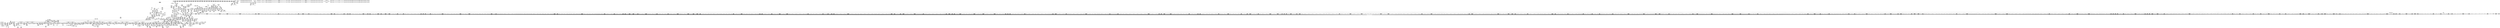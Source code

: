 digraph {
	CE0x42145c0 [shape=record,shape=Mrecord,label="{CE0x42145c0|common_perm:tmp5|security/apparmor/lsm.c,169|*SummSink*}"]
	CE0x427d250 [shape=record,shape=Mrecord,label="{CE0x427d250|aa_cred_profile:tmp18|security/apparmor/include/context.h,100|*SummSink*}"]
	CE0x41e5570 [shape=record,shape=Mrecord,label="{CE0x41e5570|80:_i64,_:_CRE_1686,1687_}"]
	CE0x41d0e00 [shape=record,shape=Mrecord,label="{CE0x41d0e00|80:_i64,_:_CRE_224,240_|*MultipleSource*|security/apparmor/include/apparmor.h,117|*LoadInst*|security/apparmor/include/apparmor.h,117}"]
	CE0x41c09d0 [shape=record,shape=Mrecord,label="{CE0x41c09d0|80:_i64,_:_CRE_394,395_}"]
	CE0x4266090 [shape=record,shape=Mrecord,label="{CE0x4266090|i64*_getelementptr_inbounds_(_16_x_i64_,_16_x_i64_*___llvm_gcov_ctr46,_i64_0,_i64_7)|*Constant*|*SummSource*}"]
	CE0x4243130 [shape=record,shape=Mrecord,label="{CE0x4243130|get_current:tmp3}"]
	CE0x41dc7e0 [shape=record,shape=Mrecord,label="{CE0x41dc7e0|80:_i64,_:_CRE_1331,1332_}"]
	CE0x4219de0 [shape=record,shape=Mrecord,label="{CE0x4219de0|aa_path_perm:request|Function::aa_path_perm&Arg::request::}"]
	CE0x419bd20 [shape=record,shape=Mrecord,label="{CE0x419bd20|0:_i16,_4:_i32,_8:_i16,_40:_%struct.super_block*,_72:_i32,_:_SCMRE_245,246_}"]
	CE0x41e5240 [shape=record,shape=Mrecord,label="{CE0x41e5240|80:_i64,_:_CRE_1683,1684_}"]
	CE0x41bf030 [shape=record,shape=Mrecord,label="{CE0x41bf030|0:_i16,_4:_i32,_8:_i16,_40:_%struct.super_block*,_72:_i32,_:_SCMRE_982,983_}"]
	CE0x41ee8c0 [shape=record,shape=Mrecord,label="{CE0x41ee8c0|i64*_getelementptr_inbounds_(_16_x_i64_,_16_x_i64_*___llvm_gcov_ctr46,_i64_0,_i64_1)|*Constant*}"]
	CE0x4261870 [shape=record,shape=Mrecord,label="{CE0x4261870|get_current:bb}"]
	CE0x416d5f0 [shape=record,shape=Mrecord,label="{CE0x416d5f0|i64*_getelementptr_inbounds_(_6_x_i64_,_6_x_i64_*___llvm_gcov_ctr82,_i64_0,_i64_4)|*Constant*}"]
	CE0x421a370 [shape=record,shape=Mrecord,label="{CE0x421a370|common_perm_mnt_dentry:call|security/apparmor/lsm.c,211|*SummSink*}"]
	CE0x4162280 [shape=record,shape=Mrecord,label="{CE0x4162280|i64*_getelementptr_inbounds_(_2_x_i64_,_2_x_i64_*___llvm_gcov_ctr55,_i64_0,_i64_0)|*Constant*|*SummSource*}"]
	CE0x41ea7b0 [shape=record,shape=Mrecord,label="{CE0x41ea7b0|_call_void_mcount()_#2|*SummSource*}"]
	CE0x4212d80 [shape=record,shape=Mrecord,label="{CE0x4212d80|__aa_current_profile:tmp8|security/apparmor/include/context.h,138|*SummSource*}"]
	CE0x41e5130 [shape=record,shape=Mrecord,label="{CE0x41e5130|80:_i64,_:_CRE_1682,1683_}"]
	CE0x41ba9a0 [shape=record,shape=Mrecord,label="{CE0x41ba9a0|0:_i16,_4:_i32,_8:_i16,_40:_%struct.super_block*,_72:_i32,_:_SCMRE_907,908_}"]
	CE0x41febb0 [shape=record,shape=Mrecord,label="{CE0x41febb0|common_perm_mnt_dentry:tmp3}"]
	CE0x419f680 [shape=record,shape=Mrecord,label="{CE0x419f680|0:_i16,_4:_i32,_8:_i16,_40:_%struct.super_block*,_72:_i32,_:_SCMRE_281,282_}"]
	CE0x41a5760 [shape=record,shape=Mrecord,label="{CE0x41a5760|80:_i64,_:_CRE_1274,1275_}"]
	CE0x41c9610 [shape=record,shape=Mrecord,label="{CE0x41c9610|80:_i64,_:_CRE_602,603_}"]
	CE0x4279fb0 [shape=record,shape=Mrecord,label="{CE0x4279fb0|aa_cred_profile:tmp10|security/apparmor/include/context.h,100|*SummSink*}"]
	CE0x41c8c80 [shape=record,shape=Mrecord,label="{CE0x41c8c80|80:_i64,_:_CRE_593,594_}"]
	CE0x41b2370 [shape=record,shape=Mrecord,label="{CE0x41b2370|0:_i16,_4:_i32,_8:_i16,_40:_%struct.super_block*,_72:_i32,_:_SCMRE_664,672_|*MultipleSource*|security/apparmor/include/apparmor.h,117|Function::mediated_filesystem&Arg::inode::|security/apparmor/lsm.c,349}"]
	CE0x418b770 [shape=record,shape=Mrecord,label="{CE0x418b770|apparmor_path_chmod:retval.0|*SummSource*}"]
	CE0x4218290 [shape=record,shape=Mrecord,label="{CE0x4218290|GLOBAL:aa_path_perm|*Constant*}"]
	CE0x414eda0 [shape=record,shape=Mrecord,label="{CE0x414eda0|apparmor_path_chmod:if.then|*SummSource*}"]
	CE0x426c6f0 [shape=record,shape=Mrecord,label="{CE0x426c6f0|aa_cred_profile:tmp31|security/apparmor/include/context.h,100|*SummSink*}"]
	CE0x41cd400 [shape=record,shape=Mrecord,label="{CE0x41cd400|mediated_filesystem:s_flags|security/apparmor/include/apparmor.h,117|*SummSink*}"]
	CE0x4215570 [shape=record,shape=Mrecord,label="{CE0x4215570|aa_path_perm:cond|Function::aa_path_perm&Arg::cond::}"]
	CE0x419be30 [shape=record,shape=Mrecord,label="{CE0x419be30|0:_i16,_4:_i32,_8:_i16,_40:_%struct.super_block*,_72:_i32,_:_SCMRE_246,247_}"]
	CE0x41d4f80 [shape=record,shape=Mrecord,label="{CE0x41d4f80|80:_i64,_:_CRE_1229,1230_}"]
	CE0x4157ce0 [shape=record,shape=Mrecord,label="{CE0x4157ce0|apparmor_path_chmod:d_inode|security/apparmor/lsm.c,349|*SummSource*}"]
	CE0x417d4b0 [shape=record,shape=Mrecord,label="{CE0x417d4b0|__aa_current_profile:tmp3|*SummSink*}"]
	CE0x41acd90 [shape=record,shape=Mrecord,label="{CE0x41acd90|0:_i16,_4:_i32,_8:_i16,_40:_%struct.super_block*,_72:_i32,_:_SCMRE_579,580_}"]
	CE0x41bb9e0 [shape=record,shape=Mrecord,label="{CE0x41bb9e0|0:_i16,_4:_i32,_8:_i16,_40:_%struct.super_block*,_72:_i32,_:_SCMRE_917,918_}"]
	CE0x416a4e0 [shape=record,shape=Mrecord,label="{CE0x416a4e0|apparmor_path_chmod:tmp3|security/apparmor/lsm.c,349|*SummSink*}"]
	CE0x41c7a70 [shape=record,shape=Mrecord,label="{CE0x41c7a70|80:_i64,_:_CRE_576,577_}"]
	CE0x41f67c0 [shape=record,shape=Mrecord,label="{CE0x41f67c0|i64*_getelementptr_inbounds_(_11_x_i64_,_11_x_i64_*___llvm_gcov_ctr58,_i64_0,_i64_10)|*Constant*}"]
	CE0x41e8890 [shape=record,shape=Mrecord,label="{CE0x41e8890|80:_i64,_:_CRE_1878,1879_}"]
	CE0x4189640 [shape=record,shape=Mrecord,label="{CE0x4189640|i32_78|*Constant*|*SummSource*}"]
	CE0x41899c0 [shape=record,shape=Mrecord,label="{CE0x41899c0|__aa_current_profile:cred|security/apparmor/include/context.h,138|*SummSource*}"]
	CE0x414ea10 [shape=record,shape=Mrecord,label="{CE0x414ea10|i64*_getelementptr_inbounds_(_6_x_i64_,_6_x_i64_*___llvm_gcov_ctr82,_i64_0,_i64_0)|*Constant*|*SummSource*}"]
	CE0x41ff1e0 [shape=record,shape=Mrecord,label="{CE0x41ff1e0|common_perm_mnt_dentry:tmp|*SummSink*}"]
	CE0x418b190 [shape=record,shape=Mrecord,label="{CE0x418b190|_ret_i32_%call,_!dbg_!15481|security/apparmor/lsm.c,211|*SummSource*}"]
	CE0x4215f30 [shape=record,shape=Mrecord,label="{CE0x4215f30|i64*_getelementptr_inbounds_(_5_x_i64_,_5_x_i64_*___llvm_gcov_ctr57,_i64_0,_i64_4)|*Constant*}"]
	CE0x427c4d0 [shape=record,shape=Mrecord,label="{CE0x427c4d0|i64_12|*Constant*}"]
	CE0x41978f0 [shape=record,shape=Mrecord,label="{CE0x41978f0|0:_i16,_4:_i32,_8:_i16,_40:_%struct.super_block*,_72:_i32,_:_SCMRE_180,181_}"]
	CE0x41cb700 [shape=record,shape=Mrecord,label="{CE0x41cb700|80:_i64,_:_CRE_640,648_|*MultipleSource*|security/apparmor/include/apparmor.h,117|*LoadInst*|security/apparmor/include/apparmor.h,117}"]
	CE0x41dfbf0 [shape=record,shape=Mrecord,label="{CE0x41dfbf0|80:_i64,_:_CRE_1536,1568_|*MultipleSource*|security/apparmor/include/apparmor.h,117|*LoadInst*|security/apparmor/include/apparmor.h,117}"]
	CE0x41ed810 [shape=record,shape=Mrecord,label="{CE0x41ed810|i64*_getelementptr_inbounds_(_5_x_i64_,_5_x_i64_*___llvm_gcov_ctr57,_i64_0,_i64_0)|*Constant*|*SummSource*}"]
	CE0x41f7d40 [shape=record,shape=Mrecord,label="{CE0x41f7d40|common_perm:tmp1}"]
	CE0x4242e00 [shape=record,shape=Mrecord,label="{CE0x4242e00|aa_cred_profile:tmp2|*SummSink*}"]
	CE0x42003f0 [shape=record,shape=Mrecord,label="{CE0x42003f0|common_perm_mnt_dentry:dentry2|security/apparmor/lsm.c,206|*SummSource*}"]
	CE0x41e3e10 [shape=record,shape=Mrecord,label="{CE0x41e3e10|80:_i64,_:_CRE_1664,1665_}"]
	CE0x41e67a0 [shape=record,shape=Mrecord,label="{CE0x41e67a0|80:_i64,_:_CRE_1768,1776_|*MultipleSource*|security/apparmor/include/apparmor.h,117|*LoadInst*|security/apparmor/include/apparmor.h,117}"]
	CE0x4199630 [shape=record,shape=Mrecord,label="{CE0x4199630|0:_i16,_4:_i32,_8:_i16,_40:_%struct.super_block*,_72:_i32,_:_SCMRE_198,199_}"]
	CE0x417b2b0 [shape=record,shape=Mrecord,label="{CE0x417b2b0|__aa_current_profile:tmp4|security/apparmor/include/context.h,138}"]
	CE0x41b28b0 [shape=record,shape=Mrecord,label="{CE0x41b28b0|0:_i16,_4:_i32,_8:_i16,_40:_%struct.super_block*,_72:_i32,_:_SCMRE_680,684_|*MultipleSource*|security/apparmor/include/apparmor.h,117|Function::mediated_filesystem&Arg::inode::|security/apparmor/lsm.c,349}"]
	CE0x41cb0a0 [shape=record,shape=Mrecord,label="{CE0x41cb0a0|80:_i64,_:_CRE_627,628_}"]
	CE0x41c2a60 [shape=record,shape=Mrecord,label="{CE0x41c2a60|80:_i64,_:_CRE_425,426_}"]
	CE0x41e5bd0 [shape=record,shape=Mrecord,label="{CE0x41e5bd0|80:_i64,_:_CRE_1712,1720_|*MultipleSource*|security/apparmor/include/apparmor.h,117|*LoadInst*|security/apparmor/include/apparmor.h,117}"]
	CE0x4190560 [shape=record,shape=Mrecord,label="{CE0x4190560|0:_i16,_4:_i32,_8:_i16,_40:_%struct.super_block*,_72:_i32,_:_SCMRE_8,12_|*MultipleSource*|security/apparmor/include/apparmor.h,117|Function::mediated_filesystem&Arg::inode::|security/apparmor/lsm.c,349}"]
	CE0x420f6f0 [shape=record,shape=Mrecord,label="{CE0x420f6f0|__aa_current_profile:tmp12|security/apparmor/include/context.h,138|*SummSource*}"]
	CE0x41530b0 [shape=record,shape=Mrecord,label="{CE0x41530b0|apparmor_path_chmod:d_inode|security/apparmor/lsm.c,349|*SummSink*}"]
	CE0x41e7720 [shape=record,shape=Mrecord,label="{CE0x41e7720|80:_i64,_:_CRE_1832,1840_|*MultipleSource*|security/apparmor/include/apparmor.h,117|*LoadInst*|security/apparmor/include/apparmor.h,117}"]
	CE0x41df150 [shape=record,shape=Mrecord,label="{CE0x41df150|80:_i64,_:_CRE_1370,1371_}"]
	CE0x4171970 [shape=record,shape=Mrecord,label="{CE0x4171970|aa_cred_profile:tmp32|security/apparmor/include/context.h,101|*SummSource*}"]
	CE0x42796c0 [shape=record,shape=Mrecord,label="{CE0x42796c0|i64*_getelementptr_inbounds_(_16_x_i64_,_16_x_i64_*___llvm_gcov_ctr46,_i64_0,_i64_4)|*Constant*|*SummSource*}"]
	CE0x41e2050 [shape=record,shape=Mrecord,label="{CE0x41e2050|80:_i64,_:_CRE_1636,1637_}"]
	CE0x41dce40 [shape=record,shape=Mrecord,label="{CE0x41dce40|80:_i64,_:_CRE_1337,1338_}"]
	CE0x420ec10 [shape=record,shape=Mrecord,label="{CE0x420ec10|__aa_current_profile:if.end|*SummSink*}"]
	CE0x42778a0 [shape=record,shape=Mrecord,label="{CE0x42778a0|aa_cred_profile:lor.rhs|*SummSource*}"]
	CE0x41ec040 [shape=record,shape=Mrecord,label="{CE0x41ec040|common_perm_mnt_dentry:tmp4|*LoadInst*|security/apparmor/lsm.c,207}"]
	CE0x41b7a80 [shape=record,shape=Mrecord,label="{CE0x41b7a80|0:_i16,_4:_i32,_8:_i16,_40:_%struct.super_block*,_72:_i32,_:_SCMRE_878,879_}"]
	CE0x41e4030 [shape=record,shape=Mrecord,label="{CE0x41e4030|80:_i64,_:_CRE_1666,1667_}"]
	CE0x41aa150 [shape=record,shape=Mrecord,label="{CE0x41aa150|0:_i16,_4:_i32,_8:_i16,_40:_%struct.super_block*,_72:_i32,_:_SCMRE_552,553_}"]
	CE0x41e8ab0 [shape=record,shape=Mrecord,label="{CE0x41e8ab0|80:_i64,_:_CRE_1880,1884_|*MultipleSource*|security/apparmor/include/apparmor.h,117|*LoadInst*|security/apparmor/include/apparmor.h,117}"]
	CE0x420f850 [shape=record,shape=Mrecord,label="{CE0x420f850|__aa_current_profile:tmp12|security/apparmor/include/context.h,138|*SummSink*}"]
	CE0x4196710 [shape=record,shape=Mrecord,label="{CE0x4196710|0:_i16,_4:_i32,_8:_i16,_40:_%struct.super_block*,_72:_i32,_:_SCMRE_169,170_}"]
	CE0x4186da0 [shape=record,shape=Mrecord,label="{CE0x4186da0|i64_3|*Constant*|*SummSink*}"]
	CE0x41d52b0 [shape=record,shape=Mrecord,label="{CE0x41d52b0|80:_i64,_:_CRE_1232,1233_}"]
	CE0x420c0e0 [shape=record,shape=Mrecord,label="{CE0x420c0e0|__aa_current_profile:call3|security/apparmor/include/context.h,138|*SummSource*}"]
	CE0x41cc7f0 [shape=record,shape=Mrecord,label="{CE0x41cc7f0|80:_i64,_:_CRE_720,736_|*MultipleSource*|security/apparmor/include/apparmor.h,117|*LoadInst*|security/apparmor/include/apparmor.h,117}"]
	CE0x41ba660 [shape=record,shape=Mrecord,label="{CE0x41ba660|0:_i16,_4:_i32,_8:_i16,_40:_%struct.super_block*,_72:_i32,_:_SCMRE_905,906_}"]
	CE0x41ddd20 [shape=record,shape=Mrecord,label="{CE0x41ddd20|80:_i64,_:_CRE_1351,1352_}"]
	CE0x4147cc0 [shape=record,shape=Mrecord,label="{CE0x4147cc0|_ret_i32_%error.0,_!dbg_!15483|security/apparmor/lsm.c,172|*SummSink*}"]
	CE0x4150430 [shape=record,shape=Mrecord,label="{CE0x4150430|i64_0|*Constant*|*SummSource*}"]
	CE0x41cc030 [shape=record,shape=Mrecord,label="{CE0x41cc030|80:_i64,_:_CRE_680,696_|*MultipleSource*|security/apparmor/include/apparmor.h,117|*LoadInst*|security/apparmor/include/apparmor.h,117}"]
	CE0x41f62f0 [shape=record,shape=Mrecord,label="{CE0x41f62f0|__aa_current_profile:tmp18|security/apparmor/include/context.h,138}"]
	CE0x41f5a70 [shape=record,shape=Mrecord,label="{CE0x41f5a70|aa_cred_profile:cred|Function::aa_cred_profile&Arg::cred::}"]
	CE0x414d800 [shape=record,shape=Mrecord,label="{CE0x414d800|apparmor_path_chmod:return|*SummSink*}"]
	CE0x41ec590 [shape=record,shape=Mrecord,label="{CE0x41ec590|i64*_getelementptr_inbounds_(_16_x_i64_,_16_x_i64_*___llvm_gcov_ctr46,_i64_0,_i64_14)|*Constant*|*SummSource*}"]
	CE0x426dae0 [shape=record,shape=Mrecord,label="{CE0x426dae0|i64*_getelementptr_inbounds_(_16_x_i64_,_16_x_i64_*___llvm_gcov_ctr46,_i64_0,_i64_12)|*Constant*}"]
	CE0x41c8b70 [shape=record,shape=Mrecord,label="{CE0x41c8b70|80:_i64,_:_CRE_592,593_}"]
	CE0x41d0c10 [shape=record,shape=Mrecord,label="{CE0x41d0c10|80:_i64,_:_CRE_216,224_|*MultipleSource*|security/apparmor/include/apparmor.h,117|*LoadInst*|security/apparmor/include/apparmor.h,117}"]
	CE0x41939a0 [shape=record,shape=Mrecord,label="{CE0x41939a0|0:_i16,_4:_i32,_8:_i16,_40:_%struct.super_block*,_72:_i32,_:_SCMRE_140,141_}"]
	CE0x4261b60 [shape=record,shape=Mrecord,label="{CE0x4261b60|get_current:bb|*SummSink*}"]
	CE0x41de8d0 [shape=record,shape=Mrecord,label="{CE0x41de8d0|80:_i64,_:_CRE_1362,1363_}"]
	CE0x414d5e0 [shape=record,shape=Mrecord,label="{CE0x414d5e0|72:_%struct.hlist_bl_node**,_80:_%struct.dentry*,_104:_%struct.inode*,_:_CRE_104,112_|*MultipleSource*|*LoadInst*|security/apparmor/lsm.c,349|security/apparmor/lsm.c,349}"]
	CE0x417a4f0 [shape=record,shape=Mrecord,label="{CE0x417a4f0|mediated_filesystem:tmp|*SummSource*}"]
	CE0x41df040 [shape=record,shape=Mrecord,label="{CE0x41df040|80:_i64,_:_CRE_1369,1370_}"]
	CE0x41e3260 [shape=record,shape=Mrecord,label="{CE0x41e3260|80:_i64,_:_CRE_1653,1654_}"]
	CE0x4287590 [shape=record,shape=Mrecord,label="{CE0x4287590|aa_cred_profile:do.body6|*SummSink*}"]
	CE0x419a9b0 [shape=record,shape=Mrecord,label="{CE0x419a9b0|0:_i16,_4:_i32,_8:_i16,_40:_%struct.super_block*,_72:_i32,_:_SCMRE_216,224_|*MultipleSource*|security/apparmor/include/apparmor.h,117|Function::mediated_filesystem&Arg::inode::|security/apparmor/lsm.c,349}"]
	CE0x41dd390 [shape=record,shape=Mrecord,label="{CE0x41dd390|80:_i64,_:_CRE_1342,1343_}"]
	CE0x4164410 [shape=record,shape=Mrecord,label="{CE0x4164410|common_perm_mnt_dentry:op|Function::common_perm_mnt_dentry&Arg::op::}"]
	CE0x41f9d70 [shape=record,shape=Mrecord,label="{CE0x41f9d70|common_perm:tmp3|security/apparmor/lsm.c,169}"]
	CE0x41dd060 [shape=record,shape=Mrecord,label="{CE0x41dd060|80:_i64,_:_CRE_1339,1340_}"]
	CE0x415bed0 [shape=record,shape=Mrecord,label="{CE0x415bed0|_ret_%struct.aa_profile*_%call4,_!dbg_!15494|security/apparmor/include/context.h,138|*SummSink*}"]
	CE0x41ec8d0 [shape=record,shape=Mrecord,label="{CE0x41ec8d0|i64*_getelementptr_inbounds_(_16_x_i64_,_16_x_i64_*___llvm_gcov_ctr46,_i64_0,_i64_14)|*Constant*|*SummSink*}"]
	CE0x41fc2e0 [shape=record,shape=Mrecord,label="{CE0x41fc2e0|common_perm:mode|security/apparmor/lsm.c,169|*SummSource*}"]
	CE0x41c61f0 [shape=record,shape=Mrecord,label="{CE0x41c61f0|80:_i64,_:_CRE_536,540_|*MultipleSource*|security/apparmor/include/apparmor.h,117|*LoadInst*|security/apparmor/include/apparmor.h,117}"]
	CE0x41ba4c0 [shape=record,shape=Mrecord,label="{CE0x41ba4c0|0:_i16,_4:_i32,_8:_i16,_40:_%struct.super_block*,_72:_i32,_:_SCMRE_904,905_}"]
	CE0x426ef20 [shape=record,shape=Mrecord,label="{CE0x426ef20|i64*_getelementptr_inbounds_(_16_x_i64_,_16_x_i64_*___llvm_gcov_ctr46,_i64_0,_i64_13)|*Constant*}"]
	CE0x427aab0 [shape=record,shape=Mrecord,label="{CE0x427aab0|44:_i32,_48:_i16,_128:_i8*,_:_SCMRE_52,56_|*MultipleSource*|Function::aa_cred_profile&Arg::cred::|security/apparmor/include/context.h,99|security/apparmor/include/context.h,138}"]
	CE0x4194830 [shape=record,shape=Mrecord,label="{CE0x4194830|0:_i16,_4:_i32,_8:_i16,_40:_%struct.super_block*,_72:_i32,_:_SCMRE_150,151_}"]
	CE0x416a550 [shape=record,shape=Mrecord,label="{CE0x416a550|apparmor_path_chmod:tmp3|security/apparmor/lsm.c,349|*SummSource*}"]
	CE0x426e190 [shape=record,shape=Mrecord,label="{CE0x426e190|i64*_getelementptr_inbounds_(_16_x_i64_,_16_x_i64_*___llvm_gcov_ctr46,_i64_0,_i64_12)|*Constant*|*SummSink*}"]
	CE0x420d470 [shape=record,shape=Mrecord,label="{CE0x420d470|common_perm_mnt_dentry:call|security/apparmor/lsm.c,211}"]
	CE0x41f80e0 [shape=record,shape=Mrecord,label="{CE0x41f80e0|aa_cred_profile:lor.rhs|*SummSink*}"]
	CE0x419dae0 [shape=record,shape=Mrecord,label="{CE0x419dae0|0:_i16,_4:_i32,_8:_i16,_40:_%struct.super_block*,_72:_i32,_:_SCMRE_264,265_}"]
	CE0x41c1fc0 [shape=record,shape=Mrecord,label="{CE0x41c1fc0|80:_i64,_:_CRE_415,416_}"]
	CE0x41b6f20 [shape=record,shape=Mrecord,label="{CE0x41b6f20|0:_i16,_4:_i32,_8:_i16,_40:_%struct.super_block*,_72:_i32,_:_SCMRE_871,872_}"]
	CE0x418abf0 [shape=record,shape=Mrecord,label="{CE0x418abf0|aa_cred_profile:do.body5|*SummSink*}"]
	CE0x42148a0 [shape=record,shape=Mrecord,label="{CE0x42148a0|common_perm:tmp6|security/apparmor/lsm.c,169|*SummSource*}"]
	CE0x41ce590 [shape=record,shape=Mrecord,label="{CE0x41ce590|80:_i64,_:_CRE_56,64_|*MultipleSource*|security/apparmor/include/apparmor.h,117|*LoadInst*|security/apparmor/include/apparmor.h,117}"]
	CE0x42461d0 [shape=record,shape=Mrecord,label="{CE0x42461d0|_call_void_mcount()_#2|*SummSink*}"]
	CE0x4266f20 [shape=record,shape=Mrecord,label="{CE0x4266f20|aa_cred_profile:tmp21|security/apparmor/include/context.h,100|*SummSink*}"]
	CE0x416bcd0 [shape=record,shape=Mrecord,label="{CE0x416bcd0|0:_i16,_4:_i32,_8:_i16,_40:_%struct.super_block*,_72:_i32,_:_SCMRE_475,476_}"]
	CE0x4218160 [shape=record,shape=Mrecord,label="{CE0x4218160|common_perm:call1|security/apparmor/lsm.c,170|*SummSink*}"]
	CE0x4186070 [shape=record,shape=Mrecord,label="{CE0x4186070|i32_2|*Constant*}"]
	CE0x4191a50 [shape=record,shape=Mrecord,label="{CE0x4191a50|0:_i16,_4:_i32,_8:_i16,_40:_%struct.super_block*,_72:_i32,_:_SCMRE_64,72_|*MultipleSource*|security/apparmor/include/apparmor.h,117|Function::mediated_filesystem&Arg::inode::|security/apparmor/lsm.c,349}"]
	CE0x4264640 [shape=record,shape=Mrecord,label="{CE0x4264640|COLLAPSED:_GCMRE___llvm_gcov_ctr112_internal_global_2_x_i64_zeroinitializer:_elem_0:default:}"]
	CE0x41c30c0 [shape=record,shape=Mrecord,label="{CE0x41c30c0|80:_i64,_:_CRE_431,432_}"]
	CE0x41c6a00 [shape=record,shape=Mrecord,label="{CE0x41c6a00|80:_i64,_:_CRE_561,562_}"]
	CE0x4264ba0 [shape=record,shape=Mrecord,label="{CE0x4264ba0|aa_cred_profile:tmp|*SummSource*}"]
	CE0x4240f70 [shape=record,shape=Mrecord,label="{CE0x4240f70|%struct.task_struct*_(%struct.task_struct**)*_asm_movq_%gs:$_1:P_,$0_,_r,im,_dirflag_,_fpsr_,_flags_|*SummSource*}"]
	CE0x415d890 [shape=record,shape=Mrecord,label="{CE0x415d890|i32_0|*Constant*}"]
	CE0x41e6990 [shape=record,shape=Mrecord,label="{CE0x41e6990|80:_i64,_:_CRE_1776,1784_|*MultipleSource*|security/apparmor/include/apparmor.h,117|*LoadInst*|security/apparmor/include/apparmor.h,117}"]
	CE0x42194a0 [shape=record,shape=Mrecord,label="{CE0x42194a0|aa_path_perm:path|Function::aa_path_perm&Arg::path::}"]
	CE0x41dc3a0 [shape=record,shape=Mrecord,label="{CE0x41dc3a0|80:_i64,_:_CRE_1327,1328_}"]
	CE0x41a4d40 [shape=record,shape=Mrecord,label="{CE0x41a4d40|0:_i16,_4:_i32,_8:_i16,_40:_%struct.super_block*,_72:_i32,_:_SCMRE_432,440_|*MultipleSource*|security/apparmor/include/apparmor.h,117|Function::mediated_filesystem&Arg::inode::|security/apparmor/lsm.c,349}"]
	CE0x4265610 [shape=record,shape=Mrecord,label="{CE0x4265610|aa_cred_profile:tmp16|security/apparmor/include/context.h,100|*SummSink*}"]
	CE0x41f2d20 [shape=record,shape=Mrecord,label="{CE0x41f2d20|i8_1|*Constant*}"]
	CE0x426d300 [shape=record,shape=Mrecord,label="{CE0x426d300|aa_cred_profile:tmp24|security/apparmor/include/context.h,100|*SummSink*}"]
	CE0x41cf0d0 [shape=record,shape=Mrecord,label="{CE0x41cf0d0|80:_i64,_:_CRE_104,112_|*MultipleSource*|security/apparmor/include/apparmor.h,117|*LoadInst*|security/apparmor/include/apparmor.h,117}"]
	CE0x41b8ac0 [shape=record,shape=Mrecord,label="{CE0x41b8ac0|0:_i16,_4:_i32,_8:_i16,_40:_%struct.super_block*,_72:_i32,_:_SCMRE_888,889_}"]
	CE0x41e4250 [shape=record,shape=Mrecord,label="{CE0x41e4250|80:_i64,_:_CRE_1668,1669_}"]
	CE0x41868a0 [shape=record,shape=Mrecord,label="{CE0x41868a0|i64*_getelementptr_inbounds_(_16_x_i64_,_16_x_i64_*___llvm_gcov_ctr46,_i64_0,_i64_0)|*Constant*|*SummSource*}"]
	CE0x4184d30 [shape=record,shape=Mrecord,label="{CE0x4184d30|GLOBAL:common_perm_mnt_dentry|*Constant*|*SummSink*}"]
	CE0x41b16b0 [shape=record,shape=Mrecord,label="{CE0x41b16b0|0:_i16,_4:_i32,_8:_i16,_40:_%struct.super_block*,_72:_i32,_:_SCMRE_624,628_|*MultipleSource*|security/apparmor/include/apparmor.h,117|Function::mediated_filesystem&Arg::inode::|security/apparmor/lsm.c,349}"]
	CE0x4198790 [shape=record,shape=Mrecord,label="{CE0x4198790|0:_i16,_4:_i32,_8:_i16,_40:_%struct.super_block*,_72:_i32,_:_SCMRE_189,190_}"]
	CE0x419f4e0 [shape=record,shape=Mrecord,label="{CE0x419f4e0|0:_i16,_4:_i32,_8:_i16,_40:_%struct.super_block*,_72:_i32,_:_SCMRE_280,281_}"]
	CE0x4280b50 [shape=record,shape=Mrecord,label="{CE0x4280b50|44:_i32,_48:_i16,_128:_i8*,_:_SCMRE_96,104_|*MultipleSource*|Function::aa_cred_profile&Arg::cred::|security/apparmor/include/context.h,99|security/apparmor/include/context.h,138}"]
	CE0x42401b0 [shape=record,shape=Mrecord,label="{CE0x42401b0|get_current:tmp4|./arch/x86/include/asm/current.h,14}"]
	CE0x41f6500 [shape=record,shape=Mrecord,label="{CE0x41f6500|__aa_current_profile:tmp18|security/apparmor/include/context.h,138|*SummSource*}"]
	CE0x41e1f40 [shape=record,shape=Mrecord,label="{CE0x41e1f40|80:_i64,_:_CRE_1635,1636_}"]
	CE0x4286740 [shape=record,shape=Mrecord,label="{CE0x4286740|aa_cred_profile:lnot.ext|security/apparmor/include/context.h,100|*SummSource*}"]
	CE0x41bf2e0 [shape=record,shape=Mrecord,label="{CE0x41bf2e0|0:_i16,_4:_i32,_8:_i16,_40:_%struct.super_block*,_72:_i32,_:_SCMRE_984,988_|*MultipleSource*|security/apparmor/include/apparmor.h,117|Function::mediated_filesystem&Arg::inode::|security/apparmor/lsm.c,349}"]
	CE0x42635d0 [shape=record,shape=Mrecord,label="{CE0x42635d0|%struct.aa_task_cxt*_null|*Constant*|*SummSink*}"]
	CE0x4194690 [shape=record,shape=Mrecord,label="{CE0x4194690|0:_i16,_4:_i32,_8:_i16,_40:_%struct.super_block*,_72:_i32,_:_SCMRE_149,150_}"]
	CE0x41bdc00 [shape=record,shape=Mrecord,label="{CE0x41bdc00|0:_i16,_4:_i32,_8:_i16,_40:_%struct.super_block*,_72:_i32,_:_SCMRE_952,960_|*MultipleSource*|security/apparmor/include/apparmor.h,117|Function::mediated_filesystem&Arg::inode::|security/apparmor/lsm.c,349}"]
	CE0x427dcd0 [shape=record,shape=Mrecord,label="{CE0x427dcd0|i64*_getelementptr_inbounds_(_16_x_i64_,_16_x_i64_*___llvm_gcov_ctr46,_i64_0,_i64_8)|*Constant*|*SummSource*}"]
	CE0x41a63f0 [shape=record,shape=Mrecord,label="{CE0x41a63f0|80:_i64,_:_CRE_1305,1306_}"]
	CE0x41b0190 [shape=record,shape=Mrecord,label="{CE0x41b0190|0:_i16,_4:_i32,_8:_i16,_40:_%struct.super_block*,_72:_i32,_:_SCMRE_611,612_}"]
	CE0x426d610 [shape=record,shape=Mrecord,label="{CE0x426d610|aa_cred_profile:tmp25|security/apparmor/include/context.h,100}"]
	CE0x419b5d0 [shape=record,shape=Mrecord,label="{CE0x419b5d0|0:_i16,_4:_i32,_8:_i16,_40:_%struct.super_block*,_72:_i32,_:_SCMRE_241,242_}"]
	CE0x41a3d80 [shape=record,shape=Mrecord,label="{CE0x41a3d80|0:_i16,_4:_i32,_8:_i16,_40:_%struct.super_block*,_72:_i32,_:_SCMRE_384,388_|*MultipleSource*|security/apparmor/include/apparmor.h,117|Function::mediated_filesystem&Arg::inode::|security/apparmor/lsm.c,349}"]
	CE0x416bef0 [shape=record,shape=Mrecord,label="{CE0x416bef0|0:_i16,_4:_i32,_8:_i16,_40:_%struct.super_block*,_72:_i32,_:_SCMRE_477,478_}"]
	CE0x417e7d0 [shape=record,shape=Mrecord,label="{CE0x417e7d0|i32_8|*Constant*|*SummSource*}"]
	CE0x41a6750 [shape=record,shape=Mrecord,label="{CE0x41a6750|80:_i64,_:_CRE_1307,1308_}"]
	CE0x4196d90 [shape=record,shape=Mrecord,label="{CE0x4196d90|0:_i16,_4:_i32,_8:_i16,_40:_%struct.super_block*,_72:_i32,_:_SCMRE_173,174_}"]
	CE0x4195530 [shape=record,shape=Mrecord,label="{CE0x4195530|0:_i16,_4:_i32,_8:_i16,_40:_%struct.super_block*,_72:_i32,_:_SCMRE_158,159_}"]
	CE0x41cd6d0 [shape=record,shape=Mrecord,label="{CE0x41cd6d0|80:_i64,_:_CRE_8,16_|*MultipleSource*|security/apparmor/include/apparmor.h,117|*LoadInst*|security/apparmor/include/apparmor.h,117}"]
	CE0x41a8ef0 [shape=record,shape=Mrecord,label="{CE0x41a8ef0|0:_i16,_4:_i32,_8:_i16,_40:_%struct.super_block*,_72:_i32,_:_SCMRE_508,512_|*MultipleSource*|security/apparmor/include/apparmor.h,117|Function::mediated_filesystem&Arg::inode::|security/apparmor/lsm.c,349}"]
	CE0x41c93f0 [shape=record,shape=Mrecord,label="{CE0x41c93f0|80:_i64,_:_CRE_600,601_}"]
	CE0x41c8730 [shape=record,shape=Mrecord,label="{CE0x41c8730|80:_i64,_:_CRE_588,589_}"]
	CE0x421cd60 [shape=record,shape=Mrecord,label="{CE0x421cd60|_ret_%struct.aa_profile*_%call4,_!dbg_!15494|security/apparmor/include/context.h,138|*SummSource*}"]
	CE0x4262410 [shape=record,shape=Mrecord,label="{CE0x4262410|%struct.aa_profile*_null|*Constant*|*SummSource*}"]
	CE0x4196a50 [shape=record,shape=Mrecord,label="{CE0x4196a50|0:_i16,_4:_i32,_8:_i16,_40:_%struct.super_block*,_72:_i32,_:_SCMRE_171,172_}"]
	CE0x41cb4e0 [shape=record,shape=Mrecord,label="{CE0x41cb4e0|80:_i64,_:_CRE_631,632_}"]
	CE0x415cc60 [shape=record,shape=Mrecord,label="{CE0x415cc60|COLLAPSED:_GCMRE___llvm_gcov_ctr83_internal_global_2_x_i64_zeroinitializer:_elem_0:default:}"]
	CE0x426c0c0 [shape=record,shape=Mrecord,label="{CE0x426c0c0|aa_cred_profile:tmp30|security/apparmor/include/context.h,100|*SummSource*}"]
	CE0x4184780 [shape=record,shape=Mrecord,label="{CE0x4184780|apparmor_path_chmod:call2|security/apparmor/lsm.c,352}"]
	CE0x4210b00 [shape=record,shape=Mrecord,label="{CE0x4210b00|i64_5|*Constant*|*SummSink*}"]
	CE0x4214a20 [shape=record,shape=Mrecord,label="{CE0x4214a20|common_perm:tmp6|security/apparmor/lsm.c,169|*SummSink*}"]
	CE0x4212060 [shape=record,shape=Mrecord,label="{CE0x4212060|__aa_current_profile:tmp11|security/apparmor/include/context.h,138}"]
	CE0x41efe70 [shape=record,shape=Mrecord,label="{CE0x41efe70|i64*_getelementptr_inbounds_(_11_x_i64_,_11_x_i64_*___llvm_gcov_ctr58,_i64_0,_i64_8)|*Constant*|*SummSink*}"]
	CE0x419c5c0 [shape=record,shape=Mrecord,label="{CE0x419c5c0|0:_i16,_4:_i32,_8:_i16,_40:_%struct.super_block*,_72:_i32,_:_SCMRE_251,252_}"]
	CE0x4269c00 [shape=record,shape=Mrecord,label="{CE0x4269c00|aa_cred_profile:tmp15|security/apparmor/include/context.h,100|*SummSink*}"]
	CE0x417d5c0 [shape=record,shape=Mrecord,label="{CE0x417d5c0|_call_void_mcount()_#2}"]
	CE0x41d55e0 [shape=record,shape=Mrecord,label="{CE0x41d55e0|80:_i64,_:_CRE_1235,1236_}"]
	CE0x41bef20 [shape=record,shape=Mrecord,label="{CE0x41bef20|0:_i16,_4:_i32,_8:_i16,_40:_%struct.super_block*,_72:_i32,_:_SCMRE_981,982_}"]
	CE0x41cc410 [shape=record,shape=Mrecord,label="{CE0x41cc410|80:_i64,_:_CRE_704,708_|*MultipleSource*|security/apparmor/include/apparmor.h,117|*LoadInst*|security/apparmor/include/apparmor.h,117}"]
	CE0x417ca20 [shape=record,shape=Mrecord,label="{CE0x417ca20|i64_1|*Constant*}"]
	CE0x41e5020 [shape=record,shape=Mrecord,label="{CE0x41e5020|80:_i64,_:_CRE_1681,1682_}"]
	CE0x421e0b0 [shape=record,shape=Mrecord,label="{CE0x421e0b0|GLOBAL:__llvm_gcov_ctr57|Global_var:__llvm_gcov_ctr57}"]
	CE0x41bca20 [shape=record,shape=Mrecord,label="{CE0x41bca20|0:_i16,_4:_i32,_8:_i16,_40:_%struct.super_block*,_72:_i32,_:_SCMRE_927,928_}"]
	CE0x41b9480 [shape=record,shape=Mrecord,label="{CE0x41b9480|0:_i16,_4:_i32,_8:_i16,_40:_%struct.super_block*,_72:_i32,_:_SCMRE_894,895_}"]
	CE0x4264400 [shape=record,shape=Mrecord,label="{CE0x4264400|get_current:tmp|*SummSource*}"]
	CE0x42119e0 [shape=record,shape=Mrecord,label="{CE0x42119e0|%struct.task_struct*_(%struct.task_struct**)*_asm_movq_%gs:$_1:P_,$0_,_r,im,_dirflag_,_fpsr_,_flags_}"]
	CE0x41ec2e0 [shape=record,shape=Mrecord,label="{CE0x41ec2e0|common_perm:bb|*SummSink*}"]
	CE0x427d7a0 [shape=record,shape=Mrecord,label="{CE0x427d7a0|aa_cred_profile:tmp19|security/apparmor/include/context.h,100|*SummSink*}"]
	CE0x41c9a50 [shape=record,shape=Mrecord,label="{CE0x41c9a50|80:_i64,_:_CRE_606,607_}"]
	CE0x41bc060 [shape=record,shape=Mrecord,label="{CE0x41bc060|0:_i16,_4:_i32,_8:_i16,_40:_%struct.super_block*,_72:_i32,_:_SCMRE_921,922_}"]
	CE0x41ab530 [shape=record,shape=Mrecord,label="{CE0x41ab530|0:_i16,_4:_i32,_8:_i16,_40:_%struct.super_block*,_72:_i32,_:_SCMRE_564,565_}"]
	CE0x41ce3f0 [shape=record,shape=Mrecord,label="{CE0x41ce3f0|80:_i64,_:_CRE_48,56_|*MultipleSource*|security/apparmor/include/apparmor.h,117|*LoadInst*|security/apparmor/include/apparmor.h,117}"]
	CE0x41e49c0 [shape=record,shape=Mrecord,label="{CE0x41e49c0|80:_i64,_:_CRE_1675,1676_}"]
	CE0x41bdfb0 [shape=record,shape=Mrecord,label="{CE0x41bdfb0|0:_i16,_4:_i32,_8:_i16,_40:_%struct.super_block*,_72:_i32,_:_SCMRE_960,968_|*MultipleSource*|security/apparmor/include/apparmor.h,117|Function::mediated_filesystem&Arg::inode::|security/apparmor/lsm.c,349}"]
	CE0x41f1210 [shape=record,shape=Mrecord,label="{CE0x41f1210|i32_138|*Constant*}"]
	CE0x426ae40 [shape=record,shape=Mrecord,label="{CE0x426ae40|i64*_getelementptr_inbounds_(_16_x_i64_,_16_x_i64_*___llvm_gcov_ctr46,_i64_0,_i64_10)|*Constant*|*SummSink*}"]
	CE0x41ea890 [shape=record,shape=Mrecord,label="{CE0x41ea890|_call_void_mcount()_#2|*SummSink*}"]
	CE0x4182ef0 [shape=record,shape=Mrecord,label="{CE0x4182ef0|apparmor_path_chmod:mnt|security/apparmor/lsm.c,352|*SummSink*}"]
	CE0x41a5c80 [shape=record,shape=Mrecord,label="{CE0x41a5c80|80:_i64,_:_CRE_1279,1280_}"]
	CE0x4264c10 [shape=record,shape=Mrecord,label="{CE0x4264c10|COLLAPSED:_GCMRE___llvm_gcov_ctr46_internal_global_16_x_i64_zeroinitializer:_elem_0:default:}"]
	CE0x4277b60 [shape=record,shape=Mrecord,label="{CE0x4277b60|aa_cred_profile:do.end|*SummSink*}"]
	CE0x4280070 [shape=record,shape=Mrecord,label="{CE0x4280070|aa_cred_profile:do.end}"]
	CE0x41c7fc0 [shape=record,shape=Mrecord,label="{CE0x41c7fc0|80:_i64,_:_CRE_581,582_}"]
	CE0x41d2540 [shape=record,shape=Mrecord,label="{CE0x41d2540|80:_i64,_:_CRE_320,328_|*MultipleSource*|security/apparmor/include/apparmor.h,117|*LoadInst*|security/apparmor/include/apparmor.h,117}"]
	CE0x41869f0 [shape=record,shape=Mrecord,label="{CE0x41869f0|common_perm:tmp2|security/apparmor/lsm.c,169|*SummSink*}"]
	CE0x41c40b0 [shape=record,shape=Mrecord,label="{CE0x41c40b0|80:_i64,_:_CRE_446,447_}"]
	CE0x427ebb0 [shape=record,shape=Mrecord,label="{CE0x427ebb0|aa_cred_profile:profile|security/apparmor/include/context.h,100}"]
	CE0x41e1060 [shape=record,shape=Mrecord,label="{CE0x41e1060|80:_i64,_:_CRE_1621,1622_}"]
	CE0x41de490 [shape=record,shape=Mrecord,label="{CE0x41de490|80:_i64,_:_CRE_1358,1359_}"]
	CE0x4247530 [shape=record,shape=Mrecord,label="{CE0x4247530|__aa_current_profile:tmp14|security/apparmor/include/context.h,138}"]
	CE0x4261920 [shape=record,shape=Mrecord,label="{CE0x4261920|get_current:tmp}"]
	CE0x41c2620 [shape=record,shape=Mrecord,label="{CE0x41c2620|80:_i64,_:_CRE_421,422_}"]
	CE0x4213a60 [shape=record,shape=Mrecord,label="{CE0x4213a60|44:_i32,_48:_i16,_128:_i8*,_:_SCMRE_160,168_|*MultipleSource*|Function::aa_cred_profile&Arg::cred::|security/apparmor/include/context.h,99|security/apparmor/include/context.h,138}"]
	CE0x41c8620 [shape=record,shape=Mrecord,label="{CE0x41c8620|80:_i64,_:_CRE_587,588_}"]
	CE0x41dcd30 [shape=record,shape=Mrecord,label="{CE0x41dcd30|80:_i64,_:_CRE_1336,1337_}"]
	CE0x41a18a0 [shape=record,shape=Mrecord,label="{CE0x41a18a0|0:_i16,_4:_i32,_8:_i16,_40:_%struct.super_block*,_72:_i32,_:_SCMRE_302,303_}"]
	CE0x41fbbb0 [shape=record,shape=Mrecord,label="{CE0x41fbbb0|common_perm_mnt_dentry:dentry2|security/apparmor/lsm.c,206|*SummSink*}"]
	CE0x4181d80 [shape=record,shape=Mrecord,label="{CE0x4181d80|0:_i16,_4:_i32,_8:_i16,_40:_%struct.super_block*,_72:_i32,_:_SCMRE_4,8_|*MultipleSource*|security/apparmor/include/apparmor.h,117|Function::mediated_filesystem&Arg::inode::|security/apparmor/lsm.c,349}"]
	CE0x4261470 [shape=record,shape=Mrecord,label="{CE0x4261470|_ret_%struct.aa_profile*_%tmp34,_!dbg_!15510|security/apparmor/include/context.h,101|*SummSink*}"]
	CE0x41aead0 [shape=record,shape=Mrecord,label="{CE0x41aead0|0:_i16,_4:_i32,_8:_i16,_40:_%struct.super_block*,_72:_i32,_:_SCMRE_597,598_}"]
	CE0x4249040 [shape=record,shape=Mrecord,label="{CE0x4249040|GLOBAL:__aa_current_profile.__warned|Global_var:__aa_current_profile.__warned|*SummSink*}"]
	CE0x41aefb0 [shape=record,shape=Mrecord,label="{CE0x41aefb0|0:_i16,_4:_i32,_8:_i16,_40:_%struct.super_block*,_72:_i32,_:_SCMRE_600,601_}"]
	CE0x4150d90 [shape=record,shape=Mrecord,label="{CE0x4150d90|apparmor_path_chmod:tmp6|security/apparmor/lsm.c,349|*SummSink*}"]
	CE0x420e160 [shape=record,shape=Mrecord,label="{CE0x420e160|i64*_getelementptr_inbounds_(_11_x_i64_,_11_x_i64_*___llvm_gcov_ctr58,_i64_0,_i64_1)|*Constant*|*SummSink*}"]
	CE0x41a4800 [shape=record,shape=Mrecord,label="{CE0x41a4800|0:_i16,_4:_i32,_8:_i16,_40:_%struct.super_block*,_72:_i32,_:_SCMRE_416,424_|*MultipleSource*|security/apparmor/include/apparmor.h,117|Function::mediated_filesystem&Arg::inode::|security/apparmor/lsm.c,349}"]
	CE0x4218bc0 [shape=record,shape=Mrecord,label="{CE0x4218bc0|aa_path_perm:op|Function::aa_path_perm&Arg::op::}"]
	CE0x4280910 [shape=record,shape=Mrecord,label="{CE0x4280910|44:_i32,_48:_i16,_128:_i8*,_:_SCMRE_88,89_|*MultipleSource*|Function::aa_cred_profile&Arg::cred::|security/apparmor/include/context.h,99|security/apparmor/include/context.h,138}"]
	CE0x42675d0 [shape=record,shape=Mrecord,label="{CE0x42675d0|_call_void_asm_sideeffect_1:_09ud2_0A.pushsection___bug_table,_22a_22_0A2:_09.long_1b_-_2b,_$_0:c_-_2b_0A_09.word_$_1:c_,_0_0A_09.org_2b+$_2:c_0A.popsection_,_i,i,i,_dirflag_,_fpsr_,_flags_(i8*_getelementptr_inbounds_(_36_x_i8_,_36_x_i8_*_.str12,_i32_0,_i32_0),_i32_100,_i64_12)_#2,_!dbg_!15490,_!srcloc_!15493|security/apparmor/include/context.h,100|*SummSink*}"]
	CE0x41cf6c0 [shape=record,shape=Mrecord,label="{CE0x41cf6c0|80:_i64,_:_CRE_128,132_|*MultipleSource*|security/apparmor/include/apparmor.h,117|*LoadInst*|security/apparmor/include/apparmor.h,117}"]
	CE0x4261990 [shape=record,shape=Mrecord,label="{CE0x4261990|get_current:bb|*SummSource*}"]
	CE0x41725c0 [shape=record,shape=Mrecord,label="{CE0x41725c0|aa_cred_profile:profile11|security/apparmor/include/context.h,101|*SummSource*}"]
	CE0x4265080 [shape=record,shape=Mrecord,label="{CE0x4265080|aa_cred_profile:tmp15|security/apparmor/include/context.h,100|*SummSource*}"]
	CE0x4280d90 [shape=record,shape=Mrecord,label="{CE0x4280d90|44:_i32,_48:_i16,_128:_i8*,_:_SCMRE_104,112_|*MultipleSource*|Function::aa_cred_profile&Arg::cred::|security/apparmor/include/context.h,99|security/apparmor/include/context.h,138}"]
	CE0x4267c20 [shape=record,shape=Mrecord,label="{CE0x4267c20|i32_100|*Constant*}"]
	CE0x41b9140 [shape=record,shape=Mrecord,label="{CE0x41b9140|0:_i16,_4:_i32,_8:_i16,_40:_%struct.super_block*,_72:_i32,_:_SCMRE_892,893_}"]
	CE0x41ad270 [shape=record,shape=Mrecord,label="{CE0x41ad270|0:_i16,_4:_i32,_8:_i16,_40:_%struct.super_block*,_72:_i32,_:_SCMRE_582,583_}"]
	CE0x42630a0 [shape=record,shape=Mrecord,label="{CE0x42630a0|aa_cred_profile:tmp13|*SummSource*}"]
	CE0x4278950 [shape=record,shape=Mrecord,label="{CE0x4278950|%struct.aa_task_cxt*_null|*Constant*}"]
	CE0x41d2920 [shape=record,shape=Mrecord,label="{CE0x41d2920|80:_i64,_:_CRE_336,344_|*MultipleSource*|security/apparmor/include/apparmor.h,117|*LoadInst*|security/apparmor/include/apparmor.h,117}"]
	CE0x41a5b70 [shape=record,shape=Mrecord,label="{CE0x41a5b70|80:_i64,_:_CRE_1278,1279_}"]
	CE0x41d19a0 [shape=record,shape=Mrecord,label="{CE0x41d19a0|80:_i64,_:_CRE_272,280_|*MultipleSource*|security/apparmor/include/apparmor.h,117|*LoadInst*|security/apparmor/include/apparmor.h,117}"]
	CE0x4182de0 [shape=record,shape=Mrecord,label="{CE0x4182de0|apparmor_path_chmod:mnt|security/apparmor/lsm.c,352|*SummSource*}"]
	CE0x41fe7b0 [shape=record,shape=Mrecord,label="{CE0x41fe7b0|i64*_getelementptr_inbounds_(_11_x_i64_,_11_x_i64_*___llvm_gcov_ctr58,_i64_0,_i64_1)|*Constant*|*SummSource*}"]
	CE0x41e65b0 [shape=record,shape=Mrecord,label="{CE0x41e65b0|80:_i64,_:_CRE_1760,1764_|*MultipleSource*|security/apparmor/include/apparmor.h,117|*LoadInst*|security/apparmor/include/apparmor.h,117}"]
	CE0x414c7d0 [shape=record,shape=Mrecord,label="{CE0x414c7d0|i32_5|*Constant*}"]
	CE0x4189fd0 [shape=record,shape=Mrecord,label="{CE0x4189fd0|__aa_current_profile:tmp21|security/apparmor/include/context.h,138|*SummSource*}"]
	CE0x427c060 [shape=record,shape=Mrecord,label="{CE0x427c060|i32_100|*Constant*|*SummSource*}"]
	CE0x41f5de0 [shape=record,shape=Mrecord,label="{CE0x41f5de0|aa_cred_profile:cred|Function::aa_cred_profile&Arg::cred::|*SummSink*}"]
	CE0x4198e10 [shape=record,shape=Mrecord,label="{CE0x4198e10|0:_i16,_4:_i32,_8:_i16,_40:_%struct.super_block*,_72:_i32,_:_SCMRE_193,194_}"]
	CE0x41d7c20 [shape=record,shape=Mrecord,label="{CE0x41d7c20|80:_i64,_:_CRE_1271,1272_}"]
	CE0x426a5d0 [shape=record,shape=Mrecord,label="{CE0x426a5d0|aa_cred_profile:tmp23|security/apparmor/include/context.h,100|*SummSink*}"]
	CE0x4150c10 [shape=record,shape=Mrecord,label="{CE0x4150c10|apparmor_path_chmod:tmp6|security/apparmor/lsm.c,349}"]
	CE0x41d6f60 [shape=record,shape=Mrecord,label="{CE0x41d6f60|80:_i64,_:_CRE_1259,1260_}"]
	CE0x41992f0 [shape=record,shape=Mrecord,label="{CE0x41992f0|0:_i16,_4:_i32,_8:_i16,_40:_%struct.super_block*,_72:_i32,_:_SCMRE_196,197_}"]
	CE0x41a9c10 [shape=record,shape=Mrecord,label="{CE0x41a9c10|0:_i16,_4:_i32,_8:_i16,_40:_%struct.super_block*,_72:_i32,_:_SCMRE_540,544_|*MultipleSource*|security/apparmor/include/apparmor.h,117|Function::mediated_filesystem&Arg::inode::|security/apparmor/lsm.c,349}"]
	CE0x421bba0 [shape=record,shape=Mrecord,label="{CE0x421bba0|common_perm:cond|Function::common_perm&Arg::cond::}"]
	CE0x41dcc20 [shape=record,shape=Mrecord,label="{CE0x41dcc20|80:_i64,_:_CRE_1335,1336_}"]
	CE0x41cba30 [shape=record,shape=Mrecord,label="{CE0x41cba30|80:_i64,_:_CRE_656,664_|*MultipleSource*|security/apparmor/include/apparmor.h,117|*LoadInst*|security/apparmor/include/apparmor.h,117}"]
	CE0x41c54e0 [shape=record,shape=Mrecord,label="{CE0x41c54e0|80:_i64,_:_CRE_472,480_|*MultipleSource*|security/apparmor/include/apparmor.h,117|*LoadInst*|security/apparmor/include/apparmor.h,117}"]
	CE0x41b8fa0 [shape=record,shape=Mrecord,label="{CE0x41b8fa0|0:_i16,_4:_i32,_8:_i16,_40:_%struct.super_block*,_72:_i32,_:_SCMRE_891,892_}"]
	CE0x41fd190 [shape=record,shape=Mrecord,label="{CE0x41fd190|common_perm:tmp1|*SummSink*}"]
	CE0x41644b0 [shape=record,shape=Mrecord,label="{CE0x41644b0|common_perm_mnt_dentry:op|Function::common_perm_mnt_dentry&Arg::op::|*SummSource*}"]
	CE0x42802c0 [shape=record,shape=Mrecord,label="{CE0x42802c0|44:_i32,_48:_i16,_128:_i8*,_:_SCMRE_44,48_|*MultipleSource*|Function::aa_cred_profile&Arg::cred::|security/apparmor/include/context.h,99|security/apparmor/include/context.h,138}"]
	CE0x41de5a0 [shape=record,shape=Mrecord,label="{CE0x41de5a0|80:_i64,_:_CRE_1359,1360_}"]
	CE0x41be2e0 [shape=record,shape=Mrecord,label="{CE0x41be2e0|0:_i16,_4:_i32,_8:_i16,_40:_%struct.super_block*,_72:_i32,_:_SCMRE_968,976_|*MultipleSource*|security/apparmor/include/apparmor.h,117|Function::mediated_filesystem&Arg::inode::|security/apparmor/lsm.c,349}"]
	CE0x41e9cb0 [shape=record,shape=Mrecord,label="{CE0x41e9cb0|80:_i64,_:_CRE_2256,2264_|*MultipleSource*|security/apparmor/include/apparmor.h,117|*LoadInst*|security/apparmor/include/apparmor.h,117}"]
	CE0x414a220 [shape=record,shape=Mrecord,label="{CE0x414a220|i64*_getelementptr_inbounds_(_6_x_i64_,_6_x_i64_*___llvm_gcov_ctr82,_i64_0,_i64_3)|*Constant*|*SummSink*}"]
	CE0x4201340 [shape=record,shape=Mrecord,label="{CE0x4201340|__aa_current_profile:tmp|*SummSink*}"]
	CE0x41f4f10 [shape=record,shape=Mrecord,label="{CE0x41f4f10|__aa_current_profile:call4|security/apparmor/include/context.h,138|*SummSource*}"]
	CE0x41e0ba0 [shape=record,shape=Mrecord,label="{CE0x41e0ba0|80:_i64,_:_CRE_1617,1618_}"]
	CE0x419b090 [shape=record,shape=Mrecord,label="{CE0x419b090|0:_i16,_4:_i32,_8:_i16,_40:_%struct.super_block*,_72:_i32,_:_SCMRE_232,236_|*MultipleSource*|security/apparmor/include/apparmor.h,117|Function::mediated_filesystem&Arg::inode::|security/apparmor/lsm.c,349}"]
	CE0x41b33d0 [shape=record,shape=Mrecord,label="{CE0x41b33d0|0:_i16,_4:_i32,_8:_i16,_40:_%struct.super_block*,_72:_i32,_:_SCMRE_704,712_|*MultipleSource*|security/apparmor/include/apparmor.h,117|Function::mediated_filesystem&Arg::inode::|security/apparmor/lsm.c,349}"]
	CE0x423ff20 [shape=record,shape=Mrecord,label="{CE0x423ff20|i64*_getelementptr_inbounds_(_2_x_i64_,_2_x_i64_*___llvm_gcov_ctr112,_i64_0,_i64_1)|*Constant*}"]
	CE0x41b6600 [shape=record,shape=Mrecord,label="{CE0x41b6600|0:_i16,_4:_i32,_8:_i16,_40:_%struct.super_block*,_72:_i32,_:_SCMRE_865,866_}"]
	CE0x41e27c0 [shape=record,shape=Mrecord,label="{CE0x41e27c0|80:_i64,_:_CRE_1643,1644_}"]
	CE0x41a5d90 [shape=record,shape=Mrecord,label="{CE0x41a5d90|80:_i64,_:_CRE_1280,1288_|*MultipleSource*|security/apparmor/include/apparmor.h,117|*LoadInst*|security/apparmor/include/apparmor.h,117}"]
	CE0x4182650 [shape=record,shape=Mrecord,label="{CE0x4182650|apparmor_path_chmod:tmp11|security/apparmor/lsm.c,352|*SummSink*}"]
	CE0x41bed00 [shape=record,shape=Mrecord,label="{CE0x41bed00|0:_i16,_4:_i32,_8:_i16,_40:_%struct.super_block*,_72:_i32,_:_SCMRE_979,980_}"]
	CE0x41d32d0 [shape=record,shape=Mrecord,label="{CE0x41d32d0|80:_i64,_:_CRE_376,380_|*MultipleSource*|security/apparmor/include/apparmor.h,117|*LoadInst*|security/apparmor/include/apparmor.h,117}"]
	"CONST[source:0(mediator),value:0(static)][purpose:{operation}][SrcIdx:3]"
	CE0x42117a0 [shape=record,shape=Mrecord,label="{CE0x42117a0|GLOBAL:current_task|Global_var:current_task|*SummSource*}"]
	CE0x41d54d0 [shape=record,shape=Mrecord,label="{CE0x41d54d0|80:_i64,_:_CRE_1234,1235_}"]
	CE0x41a77d0 [shape=record,shape=Mrecord,label="{CE0x41a77d0|0:_i16,_4:_i32,_8:_i16,_40:_%struct.super_block*,_72:_i32,_:_SCMRE_480,481_}"]
	CE0x4265490 [shape=record,shape=Mrecord,label="{CE0x4265490|aa_cred_profile:tmp16|security/apparmor/include/context.h,100|*SummSource*}"]
	CE0x41f1ca0 [shape=record,shape=Mrecord,label="{CE0x41f1ca0|i8*_getelementptr_inbounds_(_45_x_i8_,_45_x_i8_*_.str14,_i32_0,_i32_0)|*Constant*}"]
	CE0x41956d0 [shape=record,shape=Mrecord,label="{CE0x41956d0|0:_i16,_4:_i32,_8:_i16,_40:_%struct.super_block*,_72:_i32,_:_SCMRE_159,160_}"]
	CE0x41fc150 [shape=record,shape=Mrecord,label="{CE0x41fc150|i32_11|*Constant*|*SummSource*}"]
	CE0x41caa40 [shape=record,shape=Mrecord,label="{CE0x41caa40|80:_i64,_:_CRE_621,622_}"]
	CE0x41c7da0 [shape=record,shape=Mrecord,label="{CE0x41c7da0|80:_i64,_:_CRE_579,580_}"]
	CE0x426f9a0 [shape=record,shape=Mrecord,label="{CE0x426f9a0|aa_cred_profile:tmp28|security/apparmor/include/context.h,100}"]
	CE0x426d920 [shape=record,shape=Mrecord,label="{CE0x426d920|aa_cred_profile:tmp25|security/apparmor/include/context.h,100|*SummSink*}"]
	CE0x4194d10 [shape=record,shape=Mrecord,label="{CE0x4194d10|0:_i16,_4:_i32,_8:_i16,_40:_%struct.super_block*,_72:_i32,_:_SCMRE_153,154_}"]
	CE0x41e63c0 [shape=record,shape=Mrecord,label="{CE0x41e63c0|80:_i64,_:_CRE_1752,1760_|*MultipleSource*|security/apparmor/include/apparmor.h,117|*LoadInst*|security/apparmor/include/apparmor.h,117}"]
	CE0x416c3a0 [shape=record,shape=Mrecord,label="{CE0x416c3a0|common_perm_mnt_dentry:dentry|Function::common_perm_mnt_dentry&Arg::dentry::}"]
	CE0x41e7910 [shape=record,shape=Mrecord,label="{CE0x41e7910|80:_i64,_:_CRE_1840,1848_|*MultipleSource*|security/apparmor/include/apparmor.h,117|*LoadInst*|security/apparmor/include/apparmor.h,117}"]
	CE0x41ce250 [shape=record,shape=Mrecord,label="{CE0x41ce250|80:_i64,_:_CRE_40,48_|*MultipleSource*|security/apparmor/include/apparmor.h,117|*LoadInst*|security/apparmor/include/apparmor.h,117}"]
	CE0x41fc8e0 [shape=record,shape=Mrecord,label="{CE0x41fc8e0|common_perm_mnt_dentry:dentry2|security/apparmor/lsm.c,206}"]
	CE0x41a65e0 [shape=record,shape=Mrecord,label="{CE0x41a65e0|80:_i64,_:_CRE_1306,1307_}"]
	CE0x41f6600 [shape=record,shape=Mrecord,label="{CE0x41f6600|__aa_current_profile:tmp18|security/apparmor/include/context.h,138|*SummSink*}"]
	CE0x41c9e90 [shape=record,shape=Mrecord,label="{CE0x41c9e90|80:_i64,_:_CRE_610,611_}"]
	CE0x4150a30 [shape=record,shape=Mrecord,label="{CE0x4150a30|apparmor_path_chmod:tmp5|security/apparmor/lsm.c,349}"]
	CE0x41d2350 [shape=record,shape=Mrecord,label="{CE0x41d2350|80:_i64,_:_CRE_312,320_|*MultipleSource*|security/apparmor/include/apparmor.h,117|*LoadInst*|security/apparmor/include/apparmor.h,117}"]
	CE0x41f5a00 [shape=record,shape=Mrecord,label="{CE0x41f5a00|aa_cred_profile:entry|*SummSink*}"]
	CE0x41c2fb0 [shape=record,shape=Mrecord,label="{CE0x41c2fb0|80:_i64,_:_CRE_430,431_}"]
	CE0x4185eb0 [shape=record,shape=Mrecord,label="{CE0x4185eb0|common_perm_mnt_dentry:tmp4|*LoadInst*|security/apparmor/lsm.c,207|*SummSource*}"]
	CE0x416f070 [shape=record,shape=Mrecord,label="{CE0x416f070|apparmor_path_chmod:tmp10|security/apparmor/lsm.c,352|*SummSink*}"]
	CE0x4196f30 [shape=record,shape=Mrecord,label="{CE0x4196f30|0:_i16,_4:_i32,_8:_i16,_40:_%struct.super_block*,_72:_i32,_:_SCMRE_174,175_}"]
	CE0x41c7520 [shape=record,shape=Mrecord,label="{CE0x41c7520|80:_i64,_:_CRE_571,572_}"]
	CE0x41c20d0 [shape=record,shape=Mrecord,label="{CE0x41c20d0|80:_i64,_:_CRE_416,417_}"]
	CE0x4162400 [shape=record,shape=Mrecord,label="{CE0x4162400|i64*_getelementptr_inbounds_(_2_x_i64_,_2_x_i64_*___llvm_gcov_ctr55,_i64_0,_i64_0)|*Constant*|*SummSink*}"]
	CE0x4183cd0 [shape=record,shape=Mrecord,label="{CE0x4183cd0|apparmor_path_chmod:dentry1|security/apparmor/lsm.c,352|*SummSink*}"]
	CE0x417c320 [shape=record,shape=Mrecord,label="{CE0x417c320|mediated_filesystem:tmp3}"]
	CE0x41c3b60 [shape=record,shape=Mrecord,label="{CE0x41c3b60|80:_i64,_:_CRE_441,442_}"]
	CE0x41a4020 [shape=record,shape=Mrecord,label="{CE0x41a4020|0:_i16,_4:_i32,_8:_i16,_40:_%struct.super_block*,_72:_i32,_:_SCMRE_392,400_|*MultipleSource*|security/apparmor/include/apparmor.h,117|Function::mediated_filesystem&Arg::inode::|security/apparmor/lsm.c,349}"]
	CE0x41e36a0 [shape=record,shape=Mrecord,label="{CE0x41e36a0|80:_i64,_:_CRE_1657,1658_}"]
	CE0x41bf140 [shape=record,shape=Mrecord,label="{CE0x41bf140|0:_i16,_4:_i32,_8:_i16,_40:_%struct.super_block*,_72:_i32,_:_SCMRE_983,984_}"]
	CE0x427f220 [shape=record,shape=Mrecord,label="{CE0x427f220|0:_%struct.aa_profile*,_:_CMRE_0,8_|*MultipleSource*|security/apparmor/include/context.h,100|security/apparmor/include/context.h,99|*LoadInst*|security/apparmor/include/context.h,99}"]
	CE0x41ed5b0 [shape=record,shape=Mrecord,label="{CE0x41ed5b0|common_perm:if.end|*SummSource*}"]
	CE0x41a7e50 [shape=record,shape=Mrecord,label="{CE0x41a7e50|0:_i16,_4:_i32,_8:_i16,_40:_%struct.super_block*,_72:_i32,_:_SCMRE_484,485_}"]
	CE0x41cab50 [shape=record,shape=Mrecord,label="{CE0x41cab50|80:_i64,_:_CRE_622,623_}"]
	CE0x420c6a0 [shape=record,shape=Mrecord,label="{CE0x420c6a0|common_perm_mnt_dentry:tmp7|*LoadInst*|security/apparmor/lsm.c,208}"]
	CE0x4279a60 [shape=record,shape=Mrecord,label="{CE0x4279a60|i64*_getelementptr_inbounds_(_16_x_i64_,_16_x_i64_*___llvm_gcov_ctr46,_i64_0,_i64_4)|*Constant*|*SummSink*}"]
	CE0x41b0810 [shape=record,shape=Mrecord,label="{CE0x41b0810|0:_i16,_4:_i32,_8:_i16,_40:_%struct.super_block*,_72:_i32,_:_SCMRE_615,616_}"]
	CE0x4192af0 [shape=record,shape=Mrecord,label="{CE0x4192af0|0:_i16,_4:_i32,_8:_i16,_40:_%struct.super_block*,_72:_i32,_:_SCMRE_112,120_|*MultipleSource*|security/apparmor/include/apparmor.h,117|Function::mediated_filesystem&Arg::inode::|security/apparmor/lsm.c,349}"]
	CE0x4201920 [shape=record,shape=Mrecord,label="{CE0x4201920|i64_-2147483648|*Constant*|*SummSink*}"]
	CE0x41c7960 [shape=record,shape=Mrecord,label="{CE0x41c7960|80:_i64,_:_CRE_575,576_}"]
	CE0x4161e70 [shape=record,shape=Mrecord,label="{CE0x4161e70|common_perm_mnt_dentry:cond|security/apparmor/lsm.c, 207|*SummSource*}"]
	CE0x4184df0 [shape=record,shape=Mrecord,label="{CE0x4184df0|common_perm_mnt_dentry:entry}"]
	CE0x42784f0 [shape=record,shape=Mrecord,label="{CE0x42784f0|aa_cred_profile:tobool|security/apparmor/include/context.h,100|*SummSink*}"]
	CE0x41edb10 [shape=record,shape=Mrecord,label="{CE0x41edb10|__aa_current_profile:entry}"]
	CE0x426cf60 [shape=record,shape=Mrecord,label="{CE0x426cf60|i64*_getelementptr_inbounds_(_16_x_i64_,_16_x_i64_*___llvm_gcov_ctr46,_i64_0,_i64_15)|*Constant*|*SummSink*}"]
	CE0x4199970 [shape=record,shape=Mrecord,label="{CE0x4199970|0:_i16,_4:_i32,_8:_i16,_40:_%struct.super_block*,_72:_i32,_:_SCMRE_200,201_}"]
	CE0x41a3ae0 [shape=record,shape=Mrecord,label="{CE0x41a3ae0|0:_i16,_4:_i32,_8:_i16,_40:_%struct.super_block*,_72:_i32,_:_SCMRE_376,384_|*MultipleSource*|security/apparmor/include/apparmor.h,117|Function::mediated_filesystem&Arg::inode::|security/apparmor/lsm.c,349}"]
	CE0x41bd240 [shape=record,shape=Mrecord,label="{CE0x41bd240|0:_i16,_4:_i32,_8:_i16,_40:_%struct.super_block*,_72:_i32,_:_SCMRE_932,933_}"]
	CE0x41e2af0 [shape=record,shape=Mrecord,label="{CE0x41e2af0|80:_i64,_:_CRE_1646,1647_}"]
	CE0x4184260 [shape=record,shape=Mrecord,label="{CE0x4184260|apparmor_path_chmod:tmp13|*LoadInst*|security/apparmor/lsm.c,352|*SummSource*}"]
	CE0x421c860 [shape=record,shape=Mrecord,label="{CE0x421c860|i64*_getelementptr_inbounds_(_16_x_i64_,_16_x_i64_*___llvm_gcov_ctr46,_i64_0,_i64_1)|*Constant*|*SummSink*}"]
	CE0x41e2490 [shape=record,shape=Mrecord,label="{CE0x41e2490|80:_i64,_:_CRE_1640,1641_}"]
	CE0x4195a10 [shape=record,shape=Mrecord,label="{CE0x4195a10|0:_i16,_4:_i32,_8:_i16,_40:_%struct.super_block*,_72:_i32,_:_SCMRE_161,162_}"]
	CE0x4188220 [shape=record,shape=Mrecord,label="{CE0x4188220|i32_4|*Constant*|*SummSink*}"]
	CE0x41f7330 [shape=record,shape=Mrecord,label="{CE0x41f7330|get_current:entry}"]
	CE0x41a6be0 [shape=record,shape=Mrecord,label="{CE0x41a6be0|80:_i64,_:_CRE_1312,1313_}"]
	CE0x4217050 [shape=record,shape=Mrecord,label="{CE0x4217050|common_perm:tmp10|security/apparmor/lsm.c,172}"]
	CE0x41944f0 [shape=record,shape=Mrecord,label="{CE0x41944f0|0:_i16,_4:_i32,_8:_i16,_40:_%struct.super_block*,_72:_i32,_:_SCMRE_148,149_}"]
	CE0x41d6d40 [shape=record,shape=Mrecord,label="{CE0x41d6d40|80:_i64,_:_CRE_1257,1258_}"]
	CE0x41c4710 [shape=record,shape=Mrecord,label="{CE0x41c4710|80:_i64,_:_CRE_452,453_}"]
	CE0x41a42c0 [shape=record,shape=Mrecord,label="{CE0x41a42c0|0:_i16,_4:_i32,_8:_i16,_40:_%struct.super_block*,_72:_i32,_:_SCMRE_400,408_|*MultipleSource*|security/apparmor/include/apparmor.h,117|Function::mediated_filesystem&Arg::inode::|security/apparmor/lsm.c,349}"]
	CE0x41d6e50 [shape=record,shape=Mrecord,label="{CE0x41d6e50|80:_i64,_:_CRE_1258,1259_}"]
	CE0x4242930 [shape=record,shape=Mrecord,label="{CE0x4242930|get_current:tmp4|./arch/x86/include/asm/current.h,14|*SummSink*}"]
	CE0x42171d0 [shape=record,shape=Mrecord,label="{CE0x42171d0|common_perm:tmp10|security/apparmor/lsm.c,172|*SummSource*}"]
	CE0x421e230 [shape=record,shape=Mrecord,label="{CE0x421e230|GLOBAL:__llvm_gcov_ctr57|Global_var:__llvm_gcov_ctr57|*SummSource*}"]
	CE0x41ce0b0 [shape=record,shape=Mrecord,label="{CE0x41ce0b0|80:_i64,_:_CRE_32,40_|*MultipleSource*|security/apparmor/include/apparmor.h,117|*LoadInst*|security/apparmor/include/apparmor.h,117}"]
	CE0x41508d0 [shape=record,shape=Mrecord,label="{CE0x41508d0|i64*_getelementptr_inbounds_(_6_x_i64_,_6_x_i64_*___llvm_gcov_ctr82,_i64_0,_i64_3)|*Constant*}"]
	CE0x42864b0 [shape=record,shape=Mrecord,label="{CE0x42864b0|aa_cred_profile:lnot.ext|security/apparmor/include/context.h,100}"]
	CE0x41dd5b0 [shape=record,shape=Mrecord,label="{CE0x41dd5b0|80:_i64,_:_CRE_1344,1345_}"]
	CE0x42626d0 [shape=record,shape=Mrecord,label="{CE0x42626d0|i1_true|*Constant*}"]
	CE0x4214440 [shape=record,shape=Mrecord,label="{CE0x4214440|common_perm:tmp5|security/apparmor/lsm.c,169|*SummSource*}"]
	CE0x41c1740 [shape=record,shape=Mrecord,label="{CE0x41c1740|80:_i64,_:_CRE_407,408_}"]
	CE0x4279280 [shape=record,shape=Mrecord,label="{CE0x4279280|aa_cred_profile:do.end8|*SummSource*}"]
	CE0x41e80d0 [shape=record,shape=Mrecord,label="{CE0x41e80d0|80:_i64,_:_CRE_1872,1873_}"]
	CE0x4266e00 [shape=record,shape=Mrecord,label="{CE0x4266e00|aa_cred_profile:tmp21|security/apparmor/include/context.h,100|*SummSource*}"]
	CE0x41a7570 [shape=record,shape=Mrecord,label="{CE0x41a7570|80:_i64,_:_CRE_1321,1322_}"]
	CE0x42691c0 [shape=record,shape=Mrecord,label="{CE0x42691c0|i64_6|*Constant*}"]
	CE0x41824b0 [shape=record,shape=Mrecord,label="{CE0x41824b0|apparmor_path_chmod:tmp11|security/apparmor/lsm.c,352|*SummSource*}"]
	CE0x420bd40 [shape=record,shape=Mrecord,label="{CE0x420bd40|__aa_current_profile:call3|security/apparmor/include/context.h,138}"]
	CE0x41ba800 [shape=record,shape=Mrecord,label="{CE0x41ba800|0:_i16,_4:_i32,_8:_i16,_40:_%struct.super_block*,_72:_i32,_:_SCMRE_906,907_}"]
	CE0x4218e10 [shape=record,shape=Mrecord,label="{CE0x4218e10|aa_path_perm:op|Function::aa_path_perm&Arg::op::|*SummSink*}"]
	CE0x4196090 [shape=record,shape=Mrecord,label="{CE0x4196090|0:_i16,_4:_i32,_8:_i16,_40:_%struct.super_block*,_72:_i32,_:_SCMRE_165,166_}"]
	CE0x41ac090 [shape=record,shape=Mrecord,label="{CE0x41ac090|0:_i16,_4:_i32,_8:_i16,_40:_%struct.super_block*,_72:_i32,_:_SCMRE_571,572_}"]
	CE0x41d6900 [shape=record,shape=Mrecord,label="{CE0x41d6900|80:_i64,_:_CRE_1253,1254_}"]
	CE0x417b470 [shape=record,shape=Mrecord,label="{CE0x417b470|i64_0|*Constant*}"]
	CE0x41f2190 [shape=record,shape=Mrecord,label="{CE0x41f2190|i64*_getelementptr_inbounds_(_11_x_i64_,_11_x_i64_*___llvm_gcov_ctr58,_i64_0,_i64_9)|*Constant*|*SummSource*}"]
	CE0x41c6bf0 [shape=record,shape=Mrecord,label="{CE0x41c6bf0|80:_i64,_:_CRE_562,563_}"]
	CE0x41ffa00 [shape=record,shape=Mrecord,label="{CE0x41ffa00|common_perm_mnt_dentry:tmp3|*SummSource*}"]
	CE0x41c7300 [shape=record,shape=Mrecord,label="{CE0x41c7300|80:_i64,_:_CRE_569,570_}"]
	CE0x41d65d0 [shape=record,shape=Mrecord,label="{CE0x41d65d0|80:_i64,_:_CRE_1250,1251_}"]
	CE0x4285890 [shape=record,shape=Mrecord,label="{CE0x4285890|aa_cred_profile:tmp13|*SummSink*}"]
	CE0x41d66e0 [shape=record,shape=Mrecord,label="{CE0x41d66e0|80:_i64,_:_CRE_1251,1252_}"]
	CE0x41e2e20 [shape=record,shape=Mrecord,label="{CE0x41e2e20|80:_i64,_:_CRE_1649,1650_}"]
	CE0x41f9a00 [shape=record,shape=Mrecord,label="{CE0x41f9a00|common_perm:cmp|security/apparmor/lsm.c,169|*SummSource*}"]
	CE0x426c8b0 [shape=record,shape=Mrecord,label="{CE0x426c8b0|i64*_getelementptr_inbounds_(_16_x_i64_,_16_x_i64_*___llvm_gcov_ctr46,_i64_0,_i64_15)|*Constant*}"]
	CE0x41fcf90 [shape=record,shape=Mrecord,label="{CE0x41fcf90|common_perm_mnt_dentry:tmp2}"]
	CE0x41ae790 [shape=record,shape=Mrecord,label="{CE0x41ae790|0:_i16,_4:_i32,_8:_i16,_40:_%struct.super_block*,_72:_i32,_:_SCMRE_595,596_}"]
	CE0x41c91d0 [shape=record,shape=Mrecord,label="{CE0x41c91d0|80:_i64,_:_CRE_598,599_}"]
	CE0x41f5940 [shape=record,shape=Mrecord,label="{CE0x41f5940|aa_cred_profile:entry|*SummSource*}"]
	CE0x41fa240 [shape=record,shape=Mrecord,label="{CE0x41fa240|mediated_filesystem:and|security/apparmor/include/apparmor.h,117|*SummSource*}"]
	CE0x4243800 [shape=record,shape=Mrecord,label="{CE0x4243800|__aa_current_profile:if.then|*SummSink*}"]
	CE0x41c9c70 [shape=record,shape=Mrecord,label="{CE0x41c9c70|80:_i64,_:_CRE_608,609_}"]
	CE0x41e26b0 [shape=record,shape=Mrecord,label="{CE0x41e26b0|80:_i64,_:_CRE_1642,1643_}"]
	CE0x4172550 [shape=record,shape=Mrecord,label="{CE0x4172550|aa_cred_profile:profile11|security/apparmor/include/context.h,101}"]
	CE0x41c8ea0 [shape=record,shape=Mrecord,label="{CE0x41c8ea0|80:_i64,_:_CRE_595,596_}"]
	CE0x41addd0 [shape=record,shape=Mrecord,label="{CE0x41addd0|0:_i16,_4:_i32,_8:_i16,_40:_%struct.super_block*,_72:_i32,_:_SCMRE_589,590_}"]
	CE0x41f6bd0 [shape=record,shape=Mrecord,label="{CE0x41f6bd0|_call_void_lockdep_rcu_suspicious(i8*_getelementptr_inbounds_(_36_x_i8_,_36_x_i8_*_.str12,_i32_0,_i32_0),_i32_138,_i8*_getelementptr_inbounds_(_45_x_i8_,_45_x_i8_*_.str14,_i32_0,_i32_0))_#7,_!dbg_!15483|security/apparmor/include/context.h,138}"]
	CE0x4198110 [shape=record,shape=Mrecord,label="{CE0x4198110|0:_i16,_4:_i32,_8:_i16,_40:_%struct.super_block*,_72:_i32,_:_SCMRE_185,186_}"]
	CE0x41ee680 [shape=record,shape=Mrecord,label="{CE0x41ee680|common_perm:if.then|*SummSource*}"]
	CE0x41f4fe0 [shape=record,shape=Mrecord,label="{CE0x41f4fe0|__aa_current_profile:call4|security/apparmor/include/context.h,138|*SummSink*}"]
	CE0x41c9720 [shape=record,shape=Mrecord,label="{CE0x41c9720|80:_i64,_:_CRE_603,604_}"]
	CE0x41ae5f0 [shape=record,shape=Mrecord,label="{CE0x41ae5f0|0:_i16,_4:_i32,_8:_i16,_40:_%struct.super_block*,_72:_i32,_:_SCMRE_594,595_}"]
	CE0x41a5950 [shape=record,shape=Mrecord,label="{CE0x41a5950|80:_i64,_:_CRE_1276,1277_}"]
	CE0x427bd90 [shape=record,shape=Mrecord,label="{CE0x427bd90|i64*_getelementptr_inbounds_(_16_x_i64_,_16_x_i64_*___llvm_gcov_ctr46,_i64_0,_i64_9)|*Constant*|*SummSink*}"]
	CE0x419e4a0 [shape=record,shape=Mrecord,label="{CE0x419e4a0|0:_i16,_4:_i32,_8:_i16,_40:_%struct.super_block*,_72:_i32,_:_SCMRE_270,271_}"]
	CE0x41e86d0 [shape=record,shape=Mrecord,label="{CE0x41e86d0|80:_i64,_:_CRE_1876,1877_}"]
	CE0x41c82f0 [shape=record,shape=Mrecord,label="{CE0x41c82f0|80:_i64,_:_CRE_584,585_}"]
	CE0x4191330 [shape=record,shape=Mrecord,label="{CE0x4191330|0:_i16,_4:_i32,_8:_i16,_40:_%struct.super_block*,_72:_i32,_:_SCMRE_40,48_|*MultipleSource*|security/apparmor/include/apparmor.h,117|Function::mediated_filesystem&Arg::inode::|security/apparmor/lsm.c,349}"]
	CE0x41b1850 [shape=record,shape=Mrecord,label="{CE0x41b1850|0:_i16,_4:_i32,_8:_i16,_40:_%struct.super_block*,_72:_i32,_:_SCMRE_632,640_|*MultipleSource*|security/apparmor/include/apparmor.h,117|Function::mediated_filesystem&Arg::inode::|security/apparmor/lsm.c,349}"]
	CE0x41d17b0 [shape=record,shape=Mrecord,label="{CE0x41d17b0|80:_i64,_:_CRE_268,272_|*MultipleSource*|security/apparmor/include/apparmor.h,117|*LoadInst*|security/apparmor/include/apparmor.h,117}"]
	CE0x41dc290 [shape=record,shape=Mrecord,label="{CE0x41dc290|80:_i64,_:_CRE_1326,1327_}"]
	CE0x41bee10 [shape=record,shape=Mrecord,label="{CE0x41bee10|0:_i16,_4:_i32,_8:_i16,_40:_%struct.super_block*,_72:_i32,_:_SCMRE_980,981_}"]
	CE0x421a260 [shape=record,shape=Mrecord,label="{CE0x421a260|common_perm_mnt_dentry:call|security/apparmor/lsm.c,211|*SummSource*}"]
	CE0x41d6190 [shape=record,shape=Mrecord,label="{CE0x41d6190|80:_i64,_:_CRE_1246,1247_}"]
	CE0x41fa2d0 [shape=record,shape=Mrecord,label="{CE0x41fa2d0|mediated_filesystem:and|security/apparmor/include/apparmor.h,117|*SummSink*}"]
	CE0x420d9b0 [shape=record,shape=Mrecord,label="{CE0x420d9b0|__aa_current_profile:bb}"]
	CE0x41ba180 [shape=record,shape=Mrecord,label="{CE0x41ba180|0:_i16,_4:_i32,_8:_i16,_40:_%struct.super_block*,_72:_i32,_:_SCMRE_902,903_}"]
	CE0x418e090 [shape=record,shape=Mrecord,label="{CE0x418e090|i64*_getelementptr_inbounds_(_5_x_i64_,_5_x_i64_*___llvm_gcov_ctr57,_i64_0,_i64_0)|*Constant*|*SummSink*}"]
	CE0x41f89c0 [shape=record,shape=Mrecord,label="{CE0x41f89c0|common_perm_mnt_dentry:i_uid|security/apparmor/lsm.c,207|*SummSink*}"]
	CE0x41f4900 [shape=record,shape=Mrecord,label="{CE0x41f4900|__aa_current_profile:tmp20|security/apparmor/include/context.h,138}"]
	CE0x41d4810 [shape=record,shape=Mrecord,label="{CE0x41d4810|80:_i64,_:_CRE_1222,1223_}"]
	CE0x4187000 [shape=record,shape=Mrecord,label="{CE0x4187000|common_perm:if.end}"]
	CE0x421b840 [shape=record,shape=Mrecord,label="{CE0x421b840|common_perm:mask|Function::common_perm&Arg::mask::|*SummSource*}"]
	CE0x41499f0 [shape=record,shape=Mrecord,label="{CE0x41499f0|apparmor_path_chmod:tmp7|security/apparmor/lsm.c,349}"]
	CE0x4262590 [shape=record,shape=Mrecord,label="{CE0x4262590|aa_cred_profile:tobool1|security/apparmor/include/context.h,100|*SummSource*}"]
	CE0x41def30 [shape=record,shape=Mrecord,label="{CE0x41def30|80:_i64,_:_CRE_1368,1369_}"]
	CE0x419e160 [shape=record,shape=Mrecord,label="{CE0x419e160|0:_i16,_4:_i32,_8:_i16,_40:_%struct.super_block*,_72:_i32,_:_SCMRE_268,269_}"]
	CE0x41dde30 [shape=record,shape=Mrecord,label="{CE0x41dde30|80:_i64,_:_CRE_1352,1353_}"]
	CE0x41a68b0 [shape=record,shape=Mrecord,label="{CE0x41a68b0|80:_i64,_:_CRE_1309,1310_}"]
	CE0x4266920 [shape=record,shape=Mrecord,label="{CE0x4266920|aa_cred_profile:tmp20|security/apparmor/include/context.h,100}"]
	CE0x41e28d0 [shape=record,shape=Mrecord,label="{CE0x41e28d0|80:_i64,_:_CRE_1644,1645_}"]
	CE0x41a2fd0 [shape=record,shape=Mrecord,label="{CE0x41a2fd0|0:_i16,_4:_i32,_8:_i16,_40:_%struct.super_block*,_72:_i32,_:_SCMRE_336,344_|*MultipleSource*|security/apparmor/include/apparmor.h,117|Function::mediated_filesystem&Arg::inode::|security/apparmor/lsm.c,349}"]
	CE0x41462e0 [shape=record,shape=Mrecord,label="{CE0x41462e0|i64*_getelementptr_inbounds_(_6_x_i64_,_6_x_i64_*___llvm_gcov_ctr82,_i64_0,_i64_3)|*Constant*|*SummSource*}"]
	CE0x41e19f0 [shape=record,shape=Mrecord,label="{CE0x41e19f0|80:_i64,_:_CRE_1630,1631_}"]
	CE0x426a4b0 [shape=record,shape=Mrecord,label="{CE0x426a4b0|aa_cred_profile:tmp23|security/apparmor/include/context.h,100|*SummSource*}"]
	CE0x4142d40 [shape=record,shape=Mrecord,label="{CE0x4142d40|i64_1|*Constant*|*SummSource*}"]
	CE0x41ecc70 [shape=record,shape=Mrecord,label="{CE0x41ecc70|aa_cred_profile:tmp30|security/apparmor/include/context.h,100}"]
	CE0x4215ab0 [shape=record,shape=Mrecord,label="{CE0x4215ab0|_ret_i32_%call17,_!dbg_!15526|security/apparmor/file.c,307}"]
	CE0x4212ba0 [shape=record,shape=Mrecord,label="{CE0x4212ba0|__aa_current_profile:tmp8|security/apparmor/include/context.h,138}"]
	CE0x419fd00 [shape=record,shape=Mrecord,label="{CE0x419fd00|0:_i16,_4:_i32,_8:_i16,_40:_%struct.super_block*,_72:_i32,_:_SCMRE_285,286_}"]
	CE0x41c4b50 [shape=record,shape=Mrecord,label="{CE0x41c4b50|80:_i64,_:_CRE_456,457_}"]
	CE0x4161340 [shape=record,shape=Mrecord,label="{CE0x4161340|__aa_current_profile:tmp7|security/apparmor/include/context.h,138}"]
	CE0x427ef20 [shape=record,shape=Mrecord,label="{CE0x427ef20|aa_cred_profile:profile|security/apparmor/include/context.h,100|*SummSource*}"]
	CE0x41936d0 [shape=record,shape=Mrecord,label="{CE0x41936d0|0:_i16,_4:_i32,_8:_i16,_40:_%struct.super_block*,_72:_i32,_:_SCMRE_138,139_}"]
	CE0x41c3e90 [shape=record,shape=Mrecord,label="{CE0x41c3e90|80:_i64,_:_CRE_444,445_}"]
	CE0x41e4ad0 [shape=record,shape=Mrecord,label="{CE0x41e4ad0|80:_i64,_:_CRE_1676,1677_}"]
	"CONST[source:0(mediator),value:0(static)][purpose:{operation}][SrcIdx:4]"
	CE0x41c2ea0 [shape=record,shape=Mrecord,label="{CE0x41c2ea0|80:_i64,_:_CRE_429,430_}"]
	CE0x423f160 [shape=record,shape=Mrecord,label="{CE0x423f160|__aa_current_profile:tobool1|security/apparmor/include/context.h,138|*SummSink*}"]
	CE0x4241f70 [shape=record,shape=Mrecord,label="{CE0x4241f70|i64*_getelementptr_inbounds_(_11_x_i64_,_11_x_i64_*___llvm_gcov_ctr58,_i64_0,_i64_6)|*Constant*|*SummSource*}"]
	CE0x41c8400 [shape=record,shape=Mrecord,label="{CE0x41c8400|80:_i64,_:_CRE_585,586_}"]
	CE0x4172030 [shape=record,shape=Mrecord,label="{CE0x4172030|aa_cred_profile:tmp33|security/apparmor/include/context.h,101|*SummSource*}"]
	CE0x4187200 [shape=record,shape=Mrecord,label="{CE0x4187200|common_perm_mnt_dentry:tmp6|security/apparmor/lsm.c,207}"]
	CE0x4199b10 [shape=record,shape=Mrecord,label="{CE0x4199b10|0:_i16,_4:_i32,_8:_i16,_40:_%struct.super_block*,_72:_i32,_:_SCMRE_201,202_}"]
	CE0x41ed620 [shape=record,shape=Mrecord,label="{CE0x41ed620|common_perm:if.end|*SummSink*}"]
	CE0x41e5790 [shape=record,shape=Mrecord,label="{CE0x41e5790|80:_i64,_:_CRE_1688,1696_|*MultipleSource*|security/apparmor/include/apparmor.h,117|*LoadInst*|security/apparmor/include/apparmor.h,117}"]
	CE0x41b7f60 [shape=record,shape=Mrecord,label="{CE0x41b7f60|0:_i16,_4:_i32,_8:_i16,_40:_%struct.super_block*,_72:_i32,_:_SCMRE_881,882_}"]
	CE0x41a0a00 [shape=record,shape=Mrecord,label="{CE0x41a0a00|0:_i16,_4:_i32,_8:_i16,_40:_%struct.super_block*,_72:_i32,_:_SCMRE_293,294_}"]
	CE0x41cdf10 [shape=record,shape=Mrecord,label="{CE0x41cdf10|80:_i64,_:_CRE_24,32_|*MultipleSource*|security/apparmor/include/apparmor.h,117|*LoadInst*|security/apparmor/include/apparmor.h,117}"]
	CE0x3e13920 [shape=record,shape=Mrecord,label="{CE0x3e13920|0:_%struct.vfsmount*,_8:_%struct.dentry*,_:_CRE_0,8_|*MultipleSource*|Function::apparmor_path_chmod&Arg::path::|security/apparmor/lsm.c,349}"]
	CE0x42663d0 [shape=record,shape=Mrecord,label="{CE0x42663d0|i64*_getelementptr_inbounds_(_16_x_i64_,_16_x_i64_*___llvm_gcov_ctr46,_i64_0,_i64_7)|*Constant*|*SummSink*}"]
	CE0x41ebf60 [shape=record,shape=Mrecord,label="{CE0x41ebf60|common_perm_mnt_dentry:d_inode|security/apparmor/lsm.c,207|*SummSource*}"]
	CE0x41ded10 [shape=record,shape=Mrecord,label="{CE0x41ded10|80:_i64,_:_CRE_1366,1367_}"]
	CE0x415cbf0 [shape=record,shape=Mrecord,label="{CE0x415cbf0|common_perm_mnt_dentry:tmp}"]
	CE0x4242d20 [shape=record,shape=Mrecord,label="{CE0x4242d20|aa_cred_profile:tmp2}"]
	CE0x4183790 [shape=record,shape=Mrecord,label="{CE0x4183790|apparmor_path_chmod:dentry1|security/apparmor/lsm.c,352|*SummSource*}"]
	CE0x41c9500 [shape=record,shape=Mrecord,label="{CE0x41c9500|80:_i64,_:_CRE_601,602_}"]
	CE0x414a4b0 [shape=record,shape=Mrecord,label="{CE0x414a4b0|apparmor_path_chmod:tmp2|*LoadInst*|security/apparmor/lsm.c,349}"]
	CE0x41afb10 [shape=record,shape=Mrecord,label="{CE0x41afb10|0:_i16,_4:_i32,_8:_i16,_40:_%struct.super_block*,_72:_i32,_:_SCMRE_607,608_}"]
	CE0x41dfe10 [shape=record,shape=Mrecord,label="{CE0x41dfe10|80:_i64,_:_CRE_1568,1584_|*MultipleSource*|security/apparmor/include/apparmor.h,117|*LoadInst*|security/apparmor/include/apparmor.h,117}"]
	CE0x41e5fe0 [shape=record,shape=Mrecord,label="{CE0x41e5fe0|80:_i64,_:_CRE_1728,1736_|*MultipleSource*|security/apparmor/include/apparmor.h,117|*LoadInst*|security/apparmor/include/apparmor.h,117}"]
	CE0x4215c60 [shape=record,shape=Mrecord,label="{CE0x4215c60|_ret_i32_%call17,_!dbg_!15526|security/apparmor/file.c,307|*SummSource*}"]
	CE0x42482d0 [shape=record,shape=Mrecord,label="{CE0x42482d0|GLOBAL:__aa_current_profile.__warned|Global_var:__aa_current_profile.__warned}"]
	CE0x41c07e0 [shape=record,shape=Mrecord,label="{CE0x41c07e0|80:_i64,_:_CRE_393,394_}"]
	CE0x41bd8c0 [shape=record,shape=Mrecord,label="{CE0x41bd8c0|0:_i16,_4:_i32,_8:_i16,_40:_%struct.super_block*,_72:_i32,_:_SCMRE_936,944_|*MultipleSource*|security/apparmor/include/apparmor.h,117|Function::mediated_filesystem&Arg::inode::|security/apparmor/lsm.c,349}"]
	CE0x41ed6f0 [shape=record,shape=Mrecord,label="{CE0x41ed6f0|i64*_getelementptr_inbounds_(_5_x_i64_,_5_x_i64_*___llvm_gcov_ctr57,_i64_0,_i64_0)|*Constant*}"]
	CE0x41fd980 [shape=record,shape=Mrecord,label="{CE0x41fd980|aa_cred_profile:tmp4|*LoadInst*|security/apparmor/include/context.h,99|*SummSource*}"]
	CE0x4245640 [shape=record,shape=Mrecord,label="{CE0x4245640|__aa_current_profile:tmp7|security/apparmor/include/context.h,138|*SummSource*}"]
	CE0x41bf9d0 [shape=record,shape=Mrecord,label="{CE0x41bf9d0|0:_i16,_4:_i32,_8:_i16,_40:_%struct.super_block*,_72:_i32,_:_SCMRE_1000,1008_|*MultipleSource*|security/apparmor/include/apparmor.h,117|Function::mediated_filesystem&Arg::inode::|security/apparmor/lsm.c,349}"]
	CE0x41d5d50 [shape=record,shape=Mrecord,label="{CE0x41d5d50|80:_i64,_:_CRE_1242,1243_}"]
	CE0x41d2ef0 [shape=record,shape=Mrecord,label="{CE0x41d2ef0|80:_i64,_:_CRE_360,368_|*MultipleSource*|security/apparmor/include/apparmor.h,117|*LoadInst*|security/apparmor/include/apparmor.h,117}"]
	CE0x4262a10 [shape=record,shape=Mrecord,label="{CE0x4262a10|aa_cred_profile:lnot|security/apparmor/include/context.h,100}"]
	CE0x4269880 [shape=record,shape=Mrecord,label="{CE0x4269880|aa_cred_profile:tmp14|security/apparmor/include/context.h,100|*SummSink*}"]
	CE0x4187bc0 [shape=record,shape=Mrecord,label="{CE0x4187bc0|common_perm_mnt_dentry:tmp6|security/apparmor/lsm.c,207|*SummSink*}"]
	CE0x41d5090 [shape=record,shape=Mrecord,label="{CE0x41d5090|80:_i64,_:_CRE_1230,1231_}"]
	CE0x417ab40 [shape=record,shape=Mrecord,label="{CE0x417ab40|i64*_getelementptr_inbounds_(_2_x_i64_,_2_x_i64_*___llvm_gcov_ctr55,_i64_0,_i64_1)|*Constant*}"]
	CE0x416b7f0 [shape=record,shape=Mrecord,label="{CE0x416b7f0|0:_i16,_4:_i32,_8:_i16,_40:_%struct.super_block*,_72:_i32,_:_SCMRE_473,474_}"]
	CE0x4200cc0 [shape=record,shape=Mrecord,label="{CE0x4200cc0|common_perm_mnt_dentry:tmp1|*SummSource*}"]
	CE0x41a9430 [shape=record,shape=Mrecord,label="{CE0x41a9430|0:_i16,_4:_i32,_8:_i16,_40:_%struct.super_block*,_72:_i32,_:_SCMRE_520,528_|*MultipleSource*|security/apparmor/include/apparmor.h,117|Function::mediated_filesystem&Arg::inode::|security/apparmor/lsm.c,349}"]
	CE0x4282f80 [shape=record,shape=Mrecord,label="{CE0x4282f80|aa_cred_profile:tmp4|*LoadInst*|security/apparmor/include/context.h,99|*SummSink*}"]
	CE0x41c7c90 [shape=record,shape=Mrecord,label="{CE0x41c7c90|80:_i64,_:_CRE_578,579_}"]
	CE0x41e5350 [shape=record,shape=Mrecord,label="{CE0x41e5350|80:_i64,_:_CRE_1684,1685_}"]
	CE0x42185b0 [shape=record,shape=Mrecord,label="{CE0x42185b0|GLOBAL:aa_path_perm|*Constant*|*SummSource*}"]
	CE0x427a3e0 [shape=record,shape=Mrecord,label="{CE0x427a3e0|aa_cred_profile:tmp11|security/apparmor/include/context.h,100|*SummSource*}"]
	CE0x4279120 [shape=record,shape=Mrecord,label="{CE0x4279120|aa_cred_profile:lor.end|*SummSource*}"]
	CE0x4285a50 [shape=record,shape=Mrecord,label="{CE0x4285a50|aa_cred_profile:lnot2|security/apparmor/include/context.h,100}"]
	CE0x41f2a60 [shape=record,shape=Mrecord,label="{CE0x41f2a60|__aa_current_profile:tmp16|security/apparmor/include/context.h,138|*SummSource*}"]
	CE0x41afe50 [shape=record,shape=Mrecord,label="{CE0x41afe50|0:_i16,_4:_i32,_8:_i16,_40:_%struct.super_block*,_72:_i32,_:_SCMRE_609,610_}"]
	CE0x41c2840 [shape=record,shape=Mrecord,label="{CE0x41c2840|80:_i64,_:_CRE_423,424_}"]
	CE0x41f9ed0 [shape=record,shape=Mrecord,label="{CE0x41f9ed0|common_perm:tmp3|security/apparmor/lsm.c,169|*SummSource*}"]
	CE0x4210960 [shape=record,shape=Mrecord,label="{CE0x4210960|__aa_current_profile:tmp10|security/apparmor/include/context.h,138}"]
	CE0x41eb710 [shape=record,shape=Mrecord,label="{CE0x41eb710|aa_cred_profile:security|security/apparmor/include/context.h,99}"]
	CE0x426e630 [shape=record,shape=Mrecord,label="{CE0x426e630|aa_cred_profile:tmp26|security/apparmor/include/context.h,100}"]
	CE0x42862f0 [shape=record,shape=Mrecord,label="{CE0x42862f0|aa_cred_profile:lnot3|security/apparmor/include/context.h,100|*SummSink*}"]
	CE0x41e61d0 [shape=record,shape=Mrecord,label="{CE0x41e61d0|80:_i64,_:_CRE_1736,1752_|*MultipleSource*|security/apparmor/include/apparmor.h,117|*LoadInst*|security/apparmor/include/apparmor.h,117}"]
	CE0x41951f0 [shape=record,shape=Mrecord,label="{CE0x41951f0|0:_i16,_4:_i32,_8:_i16,_40:_%struct.super_block*,_72:_i32,_:_SCMRE_156,157_}"]
	CE0x41e5460 [shape=record,shape=Mrecord,label="{CE0x41e5460|80:_i64,_:_CRE_1685,1686_}"]
	CE0x42410e0 [shape=record,shape=Mrecord,label="{CE0x42410e0|aa_cred_profile:do.body}"]
	CE0x41b09b0 [shape=record,shape=Mrecord,label="{CE0x41b09b0|0:_i16,_4:_i32,_8:_i16,_40:_%struct.super_block*,_72:_i32,_:_SCMRE_616,617_}"]
	CE0x4189810 [shape=record,shape=Mrecord,label="{CE0x4189810|COLLAPSED:_GCRE_current_task_external_global_%struct.task_struct*:_elem_0::|security/apparmor/include/context.h,138}"]
	CE0x41cc600 [shape=record,shape=Mrecord,label="{CE0x41cc600|80:_i64,_:_CRE_712,720_|*MultipleSource*|security/apparmor/include/apparmor.h,117|*LoadInst*|security/apparmor/include/apparmor.h,117}"]
	CE0x41de380 [shape=record,shape=Mrecord,label="{CE0x41de380|80:_i64,_:_CRE_1357,1358_}"]
	CE0x41e2160 [shape=record,shape=Mrecord,label="{CE0x41e2160|80:_i64,_:_CRE_1637,1638_}"]
	CE0x41ee510 [shape=record,shape=Mrecord,label="{CE0x41ee510|common_perm:if.then}"]
	CE0x41b9620 [shape=record,shape=Mrecord,label="{CE0x41b9620|0:_i16,_4:_i32,_8:_i16,_40:_%struct.super_block*,_72:_i32,_:_SCMRE_895,896_}"]
	CE0x4213d50 [shape=record,shape=Mrecord,label="{CE0x4213d50|__aa_current_profile:land.lhs.true2}"]
	CE0x426d290 [shape=record,shape=Mrecord,label="{CE0x426d290|aa_cred_profile:tmp24|security/apparmor/include/context.h,100|*SummSource*}"]
	CE0x426de50 [shape=record,shape=Mrecord,label="{CE0x426de50|i64*_getelementptr_inbounds_(_16_x_i64_,_16_x_i64_*___llvm_gcov_ctr46,_i64_0,_i64_12)|*Constant*|*SummSource*}"]
	CE0x419a810 [shape=record,shape=Mrecord,label="{CE0x419a810|0:_i16,_4:_i32,_8:_i16,_40:_%struct.super_block*,_72:_i32,_:_SCMRE_212,216_|*MultipleSource*|security/apparmor/include/apparmor.h,117|Function::mediated_filesystem&Arg::inode::|security/apparmor/lsm.c,349}"]
	CE0x41fd310 [shape=record,shape=Mrecord,label="{CE0x41fd310|_call_void_mcount()_#2|*SummSource*}"]
	CE0x41dd9f0 [shape=record,shape=Mrecord,label="{CE0x41dd9f0|80:_i64,_:_CRE_1348,1349_}"]
	CE0x41f6cd0 [shape=record,shape=Mrecord,label="{CE0x41f6cd0|__aa_current_profile:call3|security/apparmor/include/context.h,138|*SummSink*}"]
	CE0x4212ea0 [shape=record,shape=Mrecord,label="{CE0x4212ea0|__aa_current_profile:tobool1|security/apparmor/include/context.h,138}"]
	CE0x4147690 [shape=record,shape=Mrecord,label="{CE0x4147690|COLLAPSED:_GCMRE___llvm_gcov_ctr82_internal_global_6_x_i64_zeroinitializer:_elem_0:default:}"]
	CE0x4187ab0 [shape=record,shape=Mrecord,label="{CE0x4187ab0|common_perm_mnt_dentry:tmp6|security/apparmor/lsm.c,207|*SummSource*}"]
	CE0x41ffaa0 [shape=record,shape=Mrecord,label="{CE0x41ffaa0|common_perm_mnt_dentry:tmp3|*SummSink*}"]
	CE0x41dbf60 [shape=record,shape=Mrecord,label="{CE0x41dbf60|80:_i64,_:_CRE_1323,1324_}"]
	CE0x41968b0 [shape=record,shape=Mrecord,label="{CE0x41968b0|0:_i16,_4:_i32,_8:_i16,_40:_%struct.super_block*,_72:_i32,_:_SCMRE_170,171_}"]
	CE0x4215d90 [shape=record,shape=Mrecord,label="{CE0x4215d90|_ret_i32_%call17,_!dbg_!15526|security/apparmor/file.c,307|*SummSink*}"]
	CE0x41a8670 [shape=record,shape=Mrecord,label="{CE0x41a8670|0:_i16,_4:_i32,_8:_i16,_40:_%struct.super_block*,_72:_i32,_:_SCMRE_496,500_|*MultipleSource*|security/apparmor/include/apparmor.h,117|Function::mediated_filesystem&Arg::inode::|security/apparmor/lsm.c,349}"]
	CE0x41611c0 [shape=record,shape=Mrecord,label="{CE0x41611c0|__aa_current_profile:tmp6|security/apparmor/include/context.h,138|*SummSink*}"]
	CE0x41f2550 [shape=record,shape=Mrecord,label="{CE0x41f2550|__aa_current_profile:tmp15|security/apparmor/include/context.h,138|*SummSink*}"]
	CE0x41ddf40 [shape=record,shape=Mrecord,label="{CE0x41ddf40|80:_i64,_:_CRE_1353,1354_}"]
	CE0x4249d50 [shape=record,shape=Mrecord,label="{CE0x4249d50|44:_i32,_48:_i16,_128:_i8*,_:_SCMRE_128,136_|*MultipleSource*|Function::aa_cred_profile&Arg::cred::|security/apparmor/include/context.h,99|security/apparmor/include/context.h,138}"]
	CE0x41b3130 [shape=record,shape=Mrecord,label="{CE0x41b3130|0:_i16,_4:_i32,_8:_i16,_40:_%struct.super_block*,_72:_i32,_:_SCMRE_696,704_|*MultipleSource*|security/apparmor/include/apparmor.h,117|Function::mediated_filesystem&Arg::inode::|security/apparmor/lsm.c,349}"]
	CE0x42135e0 [shape=record,shape=Mrecord,label="{CE0x42135e0|44:_i32,_48:_i16,_128:_i8*,_:_SCMRE_144,152_|*MultipleSource*|Function::aa_cred_profile&Arg::cred::|security/apparmor/include/context.h,99|security/apparmor/include/context.h,138}"]
	CE0x41b3910 [shape=record,shape=Mrecord,label="{CE0x41b3910|0:_i16,_4:_i32,_8:_i16,_40:_%struct.super_block*,_72:_i32,_:_SCMRE_728,736_|*MultipleSource*|security/apparmor/include/apparmor.h,117|Function::mediated_filesystem&Arg::inode::|security/apparmor/lsm.c,349}"]
	CE0x426c130 [shape=record,shape=Mrecord,label="{CE0x426c130|aa_cred_profile:tmp30|security/apparmor/include/context.h,100|*SummSink*}"]
	CE0x4172900 [shape=record,shape=Mrecord,label="{CE0x4172900|aa_cred_profile:tmp34|security/apparmor/include/context.h,101}"]
	CE0x41df8c0 [shape=record,shape=Mrecord,label="{CE0x41df8c0|80:_i64,_:_CRE_1384,1392_|*MultipleSource*|security/apparmor/include/apparmor.h,117|*LoadInst*|security/apparmor/include/apparmor.h,117}"]
	CE0x417fbe0 [shape=record,shape=Mrecord,label="{CE0x417fbe0|_ret_i1_%lnot,_!dbg_!15473|security/apparmor/include/apparmor.h,117|*SummSource*}"]
	CE0x4277c70 [shape=record,shape=Mrecord,label="{CE0x4277c70|aa_cred_profile:do.body6}"]
	CE0x41bcf00 [shape=record,shape=Mrecord,label="{CE0x41bcf00|0:_i16,_4:_i32,_8:_i16,_40:_%struct.super_block*,_72:_i32,_:_SCMRE_930,931_}"]
	CE0x41eece0 [shape=record,shape=Mrecord,label="{CE0x41eece0|__aa_current_profile:tmp14|security/apparmor/include/context.h,138|*SummSource*}"]
	CE0x41d6c30 [shape=record,shape=Mrecord,label="{CE0x41d6c30|80:_i64,_:_CRE_1256,1257_}"]
	CE0x41a2260 [shape=record,shape=Mrecord,label="{CE0x41a2260|0:_i16,_4:_i32,_8:_i16,_40:_%struct.super_block*,_72:_i32,_:_SCMRE_308,309_}"]
	CE0x41d44e0 [shape=record,shape=Mrecord,label="{CE0x41d44e0|80:_i64,_:_CRE_1219,1220_}"]
	CE0x4189a90 [shape=record,shape=Mrecord,label="{CE0x4189a90|__aa_current_profile:cred|security/apparmor/include/context.h,138|*SummSink*}"]
	CE0x417f9a0 [shape=record,shape=Mrecord,label="{CE0x417f9a0|mediated_filesystem:inode|Function::mediated_filesystem&Arg::inode::|*SummSink*}"]
	CE0x41ae930 [shape=record,shape=Mrecord,label="{CE0x41ae930|0:_i16,_4:_i32,_8:_i16,_40:_%struct.super_block*,_72:_i32,_:_SCMRE_596,597_}"]
	CE0x418e270 [shape=record,shape=Mrecord,label="{CE0x418e270|common_perm:tmp}"]
	CE0x41bd3e0 [shape=record,shape=Mrecord,label="{CE0x41bd3e0|0:_i16,_4:_i32,_8:_i16,_40:_%struct.super_block*,_72:_i32,_:_SCMRE_933,934_}"]
	CE0x420c8d0 [shape=record,shape=Mrecord,label="{CE0x420c8d0|common_perm_mnt_dentry:tmp7|*LoadInst*|security/apparmor/lsm.c,208|*SummSink*}"]
	CE0x4278370 [shape=record,shape=Mrecord,label="{CE0x4278370|aa_cred_profile:tobool|security/apparmor/include/context.h,100}"]
	CE0x41c2950 [shape=record,shape=Mrecord,label="{CE0x41c2950|80:_i64,_:_CRE_424,425_}"]
	CE0x41c6e10 [shape=record,shape=Mrecord,label="{CE0x41c6e10|80:_i64,_:_CRE_564,565_}"]
	CE0x41ac570 [shape=record,shape=Mrecord,label="{CE0x41ac570|0:_i16,_4:_i32,_8:_i16,_40:_%struct.super_block*,_72:_i32,_:_SCMRE_574,575_}"]
	CE0x41e15b0 [shape=record,shape=Mrecord,label="{CE0x41e15b0|80:_i64,_:_CRE_1626,1627_}"]
	CE0x42429c0 [shape=record,shape=Mrecord,label="{CE0x42429c0|GLOBAL:current_task|Global_var:current_task}"]
	CE0x41b7c20 [shape=record,shape=Mrecord,label="{CE0x41b7c20|0:_i16,_4:_i32,_8:_i16,_40:_%struct.super_block*,_72:_i32,_:_SCMRE_879,880_}"]
	CE0x41fb090 [shape=record,shape=Mrecord,label="{CE0x41fb090|mediated_filesystem:lnot|security/apparmor/include/apparmor.h,117}"]
	CE0x41eb4c0 [shape=record,shape=Mrecord,label="{CE0x41eb4c0|i32_22|*Constant*|*SummSink*}"]
	CE0x41f4cd0 [shape=record,shape=Mrecord,label="{CE0x41f4cd0|__aa_current_profile:tmp21|security/apparmor/include/context.h,138|*SummSink*}"]
	CE0x4213c90 [shape=record,shape=Mrecord,label="{CE0x4213c90|__aa_current_profile:land.lhs.true|*SummSink*}"]
	CE0x41f8ee0 [shape=record,shape=Mrecord,label="{CE0x41f8ee0|common_perm_mnt_dentry:tmp6|security/apparmor/lsm.c,207}"]
	CE0x41a5a60 [shape=record,shape=Mrecord,label="{CE0x41a5a60|80:_i64,_:_CRE_1277,1278_}"]
	CE0x41e6f60 [shape=record,shape=Mrecord,label="{CE0x41e6f60|80:_i64,_:_CRE_1800,1804_|*MultipleSource*|security/apparmor/include/apparmor.h,117|*LoadInst*|security/apparmor/include/apparmor.h,117}"]
	CE0x427fd00 [shape=record,shape=Mrecord,label="{CE0x427fd00|aa_cred_profile:tmp12|security/apparmor/include/context.h,100}"]
	CE0x421c5a0 [shape=record,shape=Mrecord,label="{CE0x421c5a0|common_perm:tmp2|security/apparmor/lsm.c,169|*SummSource*}"]
	CE0x4211400 [shape=record,shape=Mrecord,label="{CE0x4211400|__aa_current_profile:do.body|*SummSource*}"]
	CE0x41f6110 [shape=record,shape=Mrecord,label="{CE0x41f6110|__aa_current_profile:tmp17|security/apparmor/include/context.h,138|*SummSource*}"]
	CE0x417b150 [shape=record,shape=Mrecord,label="{CE0x417b150|i64_3|*Constant*}"]
	CE0x417e2d0 [shape=record,shape=Mrecord,label="{CE0x417e2d0|_call_void_mcount()_#2|*SummSource*}"]
	CE0x41bb1c0 [shape=record,shape=Mrecord,label="{CE0x41bb1c0|0:_i16,_4:_i32,_8:_i16,_40:_%struct.super_block*,_72:_i32,_:_SCMRE_912,913_}"]
	CE0x41c2510 [shape=record,shape=Mrecord,label="{CE0x41c2510|80:_i64,_:_CRE_420,421_}"]
	CE0x421e360 [shape=record,shape=Mrecord,label="{CE0x421e360|GLOBAL:__llvm_gcov_ctr57|Global_var:__llvm_gcov_ctr57|*SummSink*}"]
	CE0x416b2b0 [shape=record,shape=Mrecord,label="{CE0x416b2b0|0:_i16,_4:_i32,_8:_i16,_40:_%struct.super_block*,_72:_i32,_:_SCMRE_464,472_|*MultipleSource*|security/apparmor/include/apparmor.h,117|Function::mediated_filesystem&Arg::inode::|security/apparmor/lsm.c,349}"]
	CE0x4184cc0 [shape=record,shape=Mrecord,label="{CE0x4184cc0|GLOBAL:common_perm_mnt_dentry|*Constant*|*SummSource*}"]
	CE0x4147430 [shape=record,shape=Mrecord,label="{CE0x4147430|apparmor_path_chmod:return|*SummSource*}"]
	CE0x4263ba0 [shape=record,shape=Mrecord,label="{CE0x4263ba0|aa_cred_profile:tmp7|security/apparmor/include/context.h,100|*SummSink*}"]
	CE0x41c4c60 [shape=record,shape=Mrecord,label="{CE0x41c4c60|80:_i64,_:_CRE_457,458_}"]
	CE0x41b8e00 [shape=record,shape=Mrecord,label="{CE0x41b8e00|0:_i16,_4:_i32,_8:_i16,_40:_%struct.super_block*,_72:_i32,_:_SCMRE_890,891_}"]
	CE0x416afa0 [shape=record,shape=Mrecord,label="{CE0x416afa0|i32_12|*Constant*}"]
	CE0x41c1c90 [shape=record,shape=Mrecord,label="{CE0x41c1c90|80:_i64,_:_CRE_412,413_}"]
	CE0x41f0ab0 [shape=record,shape=Mrecord,label="{CE0x41f0ab0|i8*_getelementptr_inbounds_(_36_x_i8_,_36_x_i8_*_.str12,_i32_0,_i32_0)|*Constant*|*SummSink*}"]
	CE0x41502c0 [shape=record,shape=Mrecord,label="{CE0x41502c0|GLOBAL:__llvm_gcov_ctr82|Global_var:__llvm_gcov_ctr82|*SummSink*}"]
	CE0x419f340 [shape=record,shape=Mrecord,label="{CE0x419f340|0:_i16,_4:_i32,_8:_i16,_40:_%struct.super_block*,_72:_i32,_:_SCMRE_279,280_}"]
	CE0x41f8d70 [shape=record,shape=Mrecord,label="{CE0x41f8d70|common_perm_mnt_dentry:tmp5|security/apparmor/lsm.c,207|*SummSink*}"]
	CE0x41b6bf0 [shape=record,shape=Mrecord,label="{CE0x41b6bf0|0:_i16,_4:_i32,_8:_i16,_40:_%struct.super_block*,_72:_i32,_:_SCMRE_868,869_}"]
	CE0x41f2b60 [shape=record,shape=Mrecord,label="{CE0x41f2b60|__aa_current_profile:tmp16|security/apparmor/include/context.h,138|*SummSink*}"]
	CE0x41c90c0 [shape=record,shape=Mrecord,label="{CE0x41c90c0|80:_i64,_:_CRE_597,598_}"]
	"CONST[source:0(mediator),value:2(dynamic)][purpose:{subject}][SnkIdx:1]"
	CE0x4212f10 [shape=record,shape=Mrecord,label="{CE0x4212f10|__aa_current_profile:tmp8|security/apparmor/include/context.h,138|*SummSink*}"]
	CE0x41d2160 [shape=record,shape=Mrecord,label="{CE0x41d2160|80:_i64,_:_CRE_304,312_|*MultipleSource*|security/apparmor/include/apparmor.h,117|*LoadInst*|security/apparmor/include/apparmor.h,117}"]
	CE0x417c090 [shape=record,shape=Mrecord,label="{CE0x417c090|mediated_filesystem:tmp2|*SummSink*}"]
	CE0x41e8cd0 [shape=record,shape=Mrecord,label="{CE0x41e8cd0|80:_i64,_:_CRE_1896,1904_|*MultipleSource*|security/apparmor/include/apparmor.h,117|*LoadInst*|security/apparmor/include/apparmor.h,117}"]
	CE0x41bc3a0 [shape=record,shape=Mrecord,label="{CE0x41bc3a0|0:_i16,_4:_i32,_8:_i16,_40:_%struct.super_block*,_72:_i32,_:_SCMRE_923,924_}"]
	CE0x4197270 [shape=record,shape=Mrecord,label="{CE0x4197270|0:_i16,_4:_i32,_8:_i16,_40:_%struct.super_block*,_72:_i32,_:_SCMRE_176,177_}"]
	CE0x41e03e0 [shape=record,shape=Mrecord,label="{CE0x41e03e0|80:_i64,_:_CRE_1596,1600_|*MultipleSource*|security/apparmor/include/apparmor.h,117|*LoadInst*|security/apparmor/include/apparmor.h,117}"]
	CE0x417f8e0 [shape=record,shape=Mrecord,label="{CE0x417f8e0|mediated_filesystem:inode|Function::mediated_filesystem&Arg::inode::|*SummSource*}"]
	CE0x41b6d00 [shape=record,shape=Mrecord,label="{CE0x41b6d00|0:_i16,_4:_i32,_8:_i16,_40:_%struct.super_block*,_72:_i32,_:_SCMRE_869,870_}"]
	CE0x41c1b80 [shape=record,shape=Mrecord,label="{CE0x41c1b80|80:_i64,_:_CRE_411,412_}"]
	CE0x42163c0 [shape=record,shape=Mrecord,label="{CE0x42163c0|common_perm:error.0|*SummSink*}"]
	CE0x4181cb0 [shape=record,shape=Mrecord,label="{CE0x4181cb0|0:_i16,_4:_i32,_8:_i16,_40:_%struct.super_block*,_72:_i32,_:_SCMRE_2,4_|*MultipleSource*|security/apparmor/include/apparmor.h,117|Function::mediated_filesystem&Arg::inode::|security/apparmor/lsm.c,349}"]
	CE0x42471b0 [shape=record,shape=Mrecord,label="{CE0x42471b0|__aa_current_profile:tmp13|security/apparmor/include/context.h,138|*SummSource*}"]
	CE0x41a1f20 [shape=record,shape=Mrecord,label="{CE0x41a1f20|0:_i16,_4:_i32,_8:_i16,_40:_%struct.super_block*,_72:_i32,_:_SCMRE_306,307_}"]
	CE0x4265790 [shape=record,shape=Mrecord,label="{CE0x4265790|aa_cred_profile:tmp17|security/apparmor/include/context.h,100}"]
	CE0x4192630 [shape=record,shape=Mrecord,label="{CE0x4192630|0:_i16,_4:_i32,_8:_i16,_40:_%struct.super_block*,_72:_i32,_:_SCMRE_96,104_|*MultipleSource*|security/apparmor/include/apparmor.h,117|Function::mediated_filesystem&Arg::inode::|security/apparmor/lsm.c,349}"]
	CE0x418b4a0 [shape=record,shape=Mrecord,label="{CE0x418b4a0|i64*_getelementptr_inbounds_(_6_x_i64_,_6_x_i64_*___llvm_gcov_ctr82,_i64_0,_i64_5)|*Constant*}"]
	CE0x41eb6a0 [shape=record,shape=Mrecord,label="{CE0x41eb6a0|44:_i32,_48:_i16,_128:_i8*,_:_SCMRE_0,4_|*MultipleSource*|Function::aa_cred_profile&Arg::cred::|security/apparmor/include/context.h,99|security/apparmor/include/context.h,138}"]
	CE0x41e2380 [shape=record,shape=Mrecord,label="{CE0x41e2380|80:_i64,_:_CRE_1639,1640_}"]
	CE0x4189150 [shape=record,shape=Mrecord,label="{CE0x4189150|i32_256|*Constant*|*SummSink*}"]
	CE0x4217a40 [shape=record,shape=Mrecord,label="{CE0x4217a40|common_perm:tmp8|security/apparmor/lsm.c,170}"]
	CE0x4198930 [shape=record,shape=Mrecord,label="{CE0x4198930|0:_i16,_4:_i32,_8:_i16,_40:_%struct.super_block*,_72:_i32,_:_SCMRE_190,191_}"]
	CE0x4194eb0 [shape=record,shape=Mrecord,label="{CE0x4194eb0|0:_i16,_4:_i32,_8:_i16,_40:_%struct.super_block*,_72:_i32,_:_SCMRE_154,155_}"]
	CE0x419cc40 [shape=record,shape=Mrecord,label="{CE0x419cc40|0:_i16,_4:_i32,_8:_i16,_40:_%struct.super_block*,_72:_i32,_:_SCMRE_255,256_}"]
	CE0x419d7a0 [shape=record,shape=Mrecord,label="{CE0x419d7a0|0:_i16,_4:_i32,_8:_i16,_40:_%struct.super_block*,_72:_i32,_:_SCMRE_262,263_}"]
	CE0x41d51a0 [shape=record,shape=Mrecord,label="{CE0x41d51a0|80:_i64,_:_CRE_1231,1232_}"]
	CE0x41cfc90 [shape=record,shape=Mrecord,label="{CE0x41cfc90|80:_i64,_:_CRE_144,152_|*MultipleSource*|security/apparmor/include/apparmor.h,117|*LoadInst*|security/apparmor/include/apparmor.h,117}"]
	CE0x421a4e0 [shape=record,shape=Mrecord,label="{CE0x421a4e0|GLOBAL:common_perm|*Constant*}"]
	CE0x41be820 [shape=record,shape=Mrecord,label="{CE0x41be820|0:_i16,_4:_i32,_8:_i16,_40:_%struct.super_block*,_72:_i32,_:_SCMRE_977,978_}"]
	CE0x41e4140 [shape=record,shape=Mrecord,label="{CE0x41e4140|80:_i64,_:_CRE_1667,1668_}"]
	CE0x419a330 [shape=record,shape=Mrecord,label="{CE0x419a330|0:_i16,_4:_i32,_8:_i16,_40:_%struct.super_block*,_72:_i32,_:_SCMRE_206,207_}"]
	CE0x41bc200 [shape=record,shape=Mrecord,label="{CE0x41bc200|0:_i16,_4:_i32,_8:_i16,_40:_%struct.super_block*,_72:_i32,_:_SCMRE_922,923_}"]
	CE0x41fc9e0 [shape=record,shape=Mrecord,label="{CE0x41fc9e0|aa_cred_profile:tmp3|*SummSink*}"]
	CE0x41fcaf0 [shape=record,shape=Mrecord,label="{CE0x41fcaf0|_call_void_mcount()_#2}"]
	CE0x417fe10 [shape=record,shape=Mrecord,label="{CE0x417fe10|apparmor_path_chmod:tmp4|security/apparmor/lsm.c,349|*SummSink*}"]
	CE0x4164350 [shape=record,shape=Mrecord,label="{CE0x4164350|common_perm_mnt_dentry:mnt|Function::common_perm_mnt_dentry&Arg::mnt::}"]
	CE0x4a0cea0 [shape=record,shape=Mrecord,label="{CE0x4a0cea0|_call_void_mcount()_#2}"]
	CE0x41fb7b0 [shape=record,shape=Mrecord,label="{CE0x41fb7b0|common_perm_mnt_dentry:bb|*SummSink*}"]
	CE0x416ac10 [shape=record,shape=Mrecord,label="{CE0x416ac10|apparmor_path_chmod:tmp4|security/apparmor/lsm.c,349}"]
	CE0x41c55f0 [shape=record,shape=Mrecord,label="{CE0x41c55f0|80:_i64,_:_CRE_480,488_|*MultipleSource*|security/apparmor/include/apparmor.h,117|*LoadInst*|security/apparmor/include/apparmor.h,117}"]
	CE0x41d7070 [shape=record,shape=Mrecord,label="{CE0x41d7070|80:_i64,_:_CRE_1260,1261_}"]
	CE0x417b790 [shape=record,shape=Mrecord,label="{CE0x417b790|common_perm_mnt_dentry:path|security/apparmor/lsm.c, 206|*SummSink*}"]
	CE0x41e1d20 [shape=record,shape=Mrecord,label="{CE0x41e1d20|80:_i64,_:_CRE_1633,1634_}"]
	CE0x417d390 [shape=record,shape=Mrecord,label="{CE0x417d390|__aa_current_profile:tmp3|*SummSource*}"]
	CE0x4181740 [shape=record,shape=Mrecord,label="{CE0x4181740|mediated_filesystem:i_sb|security/apparmor/include/apparmor.h,117}"]
	CE0x41e7cf0 [shape=record,shape=Mrecord,label="{CE0x41e7cf0|80:_i64,_:_CRE_1856,1864_|*MultipleSource*|security/apparmor/include/apparmor.h,117|*LoadInst*|security/apparmor/include/apparmor.h,117}"]
	CE0x426ff80 [shape=record,shape=Mrecord,label="{CE0x426ff80|aa_cred_profile:tmp29|security/apparmor/include/context.h,100|*SummSource*}"]
	CE0x41e47a0 [shape=record,shape=Mrecord,label="{CE0x41e47a0|80:_i64,_:_CRE_1673,1674_}"]
	CE0x4240390 [shape=record,shape=Mrecord,label="{CE0x4240390|i64*_getelementptr_inbounds_(_11_x_i64_,_11_x_i64_*___llvm_gcov_ctr58,_i64_0,_i64_0)|*Constant*|*SummSource*}"]
	CE0x427ba30 [shape=record,shape=Mrecord,label="{CE0x427ba30|void_(i8*,_i32,_i64)*_asm_sideeffect_1:_09ud2_0A.pushsection___bug_table,_22a_22_0A2:_09.long_1b_-_2b,_$_0:c_-_2b_0A_09.word_$_1:c_,_0_0A_09.org_2b+$_2:c_0A.popsection_,_i,i,i,_dirflag_,_fpsr_,_flags_|*SummSource*}"]
	CE0x41d35b0 [shape=record,shape=Mrecord,label="{CE0x41d35b0|i32_10|*Constant*|*SummSource*}"]
	CE0x418cf10 [shape=record,shape=Mrecord,label="{CE0x418cf10|mediated_filesystem:bb}"]
	CE0x42462f0 [shape=record,shape=Mrecord,label="{CE0x42462f0|i32_0|*Constant*}"]
	CE0x41fc5f0 [shape=record,shape=Mrecord,label="{CE0x41fc5f0|common_perm_mnt_dentry:mnt1|security/apparmor/lsm.c,206|*SummSink*}"]
	CE0x420f1c0 [shape=record,shape=Mrecord,label="{CE0x420f1c0|__aa_current_profile:tmp11|security/apparmor/include/context.h,138|*SummSource*}"]
	CE0x41d11e0 [shape=record,shape=Mrecord,label="{CE0x41d11e0|80:_i64,_:_CRE_248,252_|*MultipleSource*|security/apparmor/include/apparmor.h,117|*LoadInst*|security/apparmor/include/apparmor.h,117}"]
	CE0x417d240 [shape=record,shape=Mrecord,label="{CE0x417d240|i64*_getelementptr_inbounds_(_2_x_i64_,_2_x_i64_*___llvm_gcov_ctr83,_i64_0,_i64_1)|*Constant*|*SummSink*}"]
	CE0x4262eb0 [shape=record,shape=Mrecord,label="{CE0x4262eb0|aa_cred_profile:lnot|security/apparmor/include/context.h,100|*SummSink*}"]
	CE0x427a500 [shape=record,shape=Mrecord,label="{CE0x427a500|aa_cred_profile:tmp11|security/apparmor/include/context.h,100|*SummSink*}"]
	CE0x41cb810 [shape=record,shape=Mrecord,label="{CE0x41cb810|80:_i64,_:_CRE_648,656_|*MultipleSource*|security/apparmor/include/apparmor.h,117|*LoadInst*|security/apparmor/include/apparmor.h,117}"]
	CE0x419b8c0 [shape=record,shape=Mrecord,label="{CE0x419b8c0|0:_i16,_4:_i32,_8:_i16,_40:_%struct.super_block*,_72:_i32,_:_SCMRE_242,243_}"]
	CE0x41f82f0 [shape=record,shape=Mrecord,label="{CE0x41f82f0|aa_cred_profile:bb|*SummSink*}"]
	CE0x4260ff0 [shape=record,shape=Mrecord,label="{CE0x4260ff0|_ret_%struct.aa_profile*_%tmp34,_!dbg_!15510|security/apparmor/include/context.h,101|*SummSource*}"]
	CE0x41f6180 [shape=record,shape=Mrecord,label="{CE0x41f6180|__aa_current_profile:tmp17|security/apparmor/include/context.h,138|*SummSink*}"]
	CE0x4193e70 [shape=record,shape=Mrecord,label="{CE0x4193e70|0:_i16,_4:_i32,_8:_i16,_40:_%struct.super_block*,_72:_i32,_:_SCMRE_144,145_}"]
	CE0x4193210 [shape=record,shape=Mrecord,label="{CE0x4193210|0:_i16,_4:_i32,_8:_i16,_40:_%struct.super_block*,_72:_i32,_:_SCMRE_136,137_}"]
	CE0x4286a80 [shape=record,shape=Mrecord,label="{CE0x4286a80|aa_cred_profile:conv|security/apparmor/include/context.h,100}"]
	CE0x41a8bc0 [shape=record,shape=Mrecord,label="{CE0x41a8bc0|0:_i16,_4:_i32,_8:_i16,_40:_%struct.super_block*,_72:_i32,_:_SCMRE_504,508_|*MultipleSource*|security/apparmor/include/apparmor.h,117|Function::mediated_filesystem&Arg::inode::|security/apparmor/lsm.c,349}"]
	CE0x41ab6d0 [shape=record,shape=Mrecord,label="{CE0x41ab6d0|0:_i16,_4:_i32,_8:_i16,_40:_%struct.super_block*,_72:_i32,_:_SCMRE_565,566_}"]
	CE0x423eaa0 [shape=record,shape=Mrecord,label="{CE0x423eaa0|i64_1|*Constant*}"]
	CE0x4148c80 [shape=record,shape=Mrecord,label="{CE0x4148c80|apparmor_path_chmod:if.end|*SummSource*}"]
	CE0x42146f0 [shape=record,shape=Mrecord,label="{CE0x42146f0|common_perm:tmp6|security/apparmor/lsm.c,169}"]
	CE0x419ecc0 [shape=record,shape=Mrecord,label="{CE0x419ecc0|0:_i16,_4:_i32,_8:_i16,_40:_%struct.super_block*,_72:_i32,_:_SCMRE_275,276_}"]
	CE0x41e2270 [shape=record,shape=Mrecord,label="{CE0x41e2270|80:_i64,_:_CRE_1638,1639_}"]
	CE0x427d170 [shape=record,shape=Mrecord,label="{CE0x427d170|aa_cred_profile:tmp18|security/apparmor/include/context.h,100}"]
	CE0x41938d0 [shape=record,shape=Mrecord,label="{CE0x41938d0|0:_i16,_4:_i32,_8:_i16,_40:_%struct.super_block*,_72:_i32,_:_SCMRE_139,140_}"]
	CE0x416e890 [shape=record,shape=Mrecord,label="{CE0x416e890|apparmor_path_chmod:tmp5|security/apparmor/lsm.c,349|*SummSource*}"]
	CE0x41aee10 [shape=record,shape=Mrecord,label="{CE0x41aee10|0:_i16,_4:_i32,_8:_i16,_40:_%struct.super_block*,_72:_i32,_:_SCMRE_599,600_}"]
	CE0x419e300 [shape=record,shape=Mrecord,label="{CE0x419e300|0:_i16,_4:_i32,_8:_i16,_40:_%struct.super_block*,_72:_i32,_:_SCMRE_269,270_}"]
	CE0x419e640 [shape=record,shape=Mrecord,label="{CE0x419e640|0:_i16,_4:_i32,_8:_i16,_40:_%struct.super_block*,_72:_i32,_:_SCMRE_271,272_}"]
	CE0x41dcf50 [shape=record,shape=Mrecord,label="{CE0x41dcf50|80:_i64,_:_CRE_1338,1339_}"]
	CE0x414eb50 [shape=record,shape=Mrecord,label="{CE0x414eb50|i32_5|*Constant*|*SummSink*}"]
	CE0x423e8d0 [shape=record,shape=Mrecord,label="{CE0x423e8d0|_call_void_mcount()_#2|*SummSink*}"]
	CE0x4263330 [shape=record,shape=Mrecord,label="{CE0x4263330|%struct.aa_task_cxt*_null|*Constant*|*SummSource*}"]
	CE0x41d63b0 [shape=record,shape=Mrecord,label="{CE0x41d63b0|80:_i64,_:_CRE_1248,1249_}"]
	CE0x41f3220 [shape=record,shape=Mrecord,label="{CE0x41f3220|i8_1|*Constant*|*SummSink*}"]
	CE0x419bf40 [shape=record,shape=Mrecord,label="{CE0x419bf40|0:_i16,_4:_i32,_8:_i16,_40:_%struct.super_block*,_72:_i32,_:_SCMRE_247,248_}"]
	CE0x4197dd0 [shape=record,shape=Mrecord,label="{CE0x4197dd0|0:_i16,_4:_i32,_8:_i16,_40:_%struct.super_block*,_72:_i32,_:_SCMRE_183,184_}"]
	CE0x41f9ae0 [shape=record,shape=Mrecord,label="{CE0x41f9ae0|common_perm:cmp|security/apparmor/lsm.c,169|*SummSink*}"]
	CE0x41f86a0 [shape=record,shape=Mrecord,label="{CE0x41f86a0|common_perm_mnt_dentry:i_uid|security/apparmor/lsm.c,207|*SummSource*}"]
	CE0x41b04d0 [shape=record,shape=Mrecord,label="{CE0x41b04d0|0:_i16,_4:_i32,_8:_i16,_40:_%struct.super_block*,_72:_i32,_:_SCMRE_613,614_}"]
	CE0x4246160 [shape=record,shape=Mrecord,label="{CE0x4246160|_call_void_mcount()_#2|*SummSource*}"]
	CE0x41a61d0 [shape=record,shape=Mrecord,label="{CE0x41a61d0|80:_i64,_:_CRE_1304,1305_}"]
	CE0x41b2ba0 [shape=record,shape=Mrecord,label="{CE0x41b2ba0|0:_i16,_4:_i32,_8:_i16,_40:_%struct.super_block*,_72:_i32,_:_SCMRE_684,688_|*MultipleSource*|security/apparmor/include/apparmor.h,117|Function::mediated_filesystem&Arg::inode::|security/apparmor/lsm.c,349}"]
	CE0x41e9110 [shape=record,shape=Mrecord,label="{CE0x41e9110|80:_i64,_:_CRE_1920,1928_|*MultipleSource*|security/apparmor/include/apparmor.h,117|*LoadInst*|security/apparmor/include/apparmor.h,117}"]
	CE0x41b7740 [shape=record,shape=Mrecord,label="{CE0x41b7740|0:_i16,_4:_i32,_8:_i16,_40:_%struct.super_block*,_72:_i32,_:_SCMRE_876,877_}"]
	CE0x41ea280 [shape=record,shape=Mrecord,label="{CE0x41ea280|mediated_filesystem:tmp5|security/apparmor/include/apparmor.h,117}"]
	CE0x41d0070 [shape=record,shape=Mrecord,label="{CE0x41d0070|80:_i64,_:_CRE_160,176_|*MultipleSource*|security/apparmor/include/apparmor.h,117|*LoadInst*|security/apparmor/include/apparmor.h,117}"]
	CE0x41efcb0 [shape=record,shape=Mrecord,label="{CE0x41efcb0|i64*_getelementptr_inbounds_(_11_x_i64_,_11_x_i64_*___llvm_gcov_ctr58,_i64_0,_i64_8)|*Constant*|*SummSource*}"]
	CE0x416f3b0 [shape=record,shape=Mrecord,label="{CE0x416f3b0|mediated_filesystem:entry|*SummSink*}"]
	CE0x4216b20 [shape=record,shape=Mrecord,label="{CE0x4216b20|common_perm:tmp9|security/apparmor/lsm.c,172}"]
	CE0x4219140 [shape=record,shape=Mrecord,label="{CE0x4219140|aa_path_perm:profile|Function::aa_path_perm&Arg::profile::|*SummSource*}"]
	CE0x41b48d0 [shape=record,shape=Mrecord,label="{CE0x41b48d0|0:_i16,_4:_i32,_8:_i16,_40:_%struct.super_block*,_72:_i32,_:_SCMRE_776,792_|*MultipleSource*|security/apparmor/include/apparmor.h,117|Function::mediated_filesystem&Arg::inode::|security/apparmor/lsm.c,349}"]
	CE0x41430b0 [shape=record,shape=Mrecord,label="{CE0x41430b0|apparmor_path_chmod:if.then|*SummSink*}"]
	CE0x419bc10 [shape=record,shape=Mrecord,label="{CE0x419bc10|0:_i16,_4:_i32,_8:_i16,_40:_%struct.super_block*,_72:_i32,_:_SCMRE_244,245_}"]
	CE0x41b0b50 [shape=record,shape=Mrecord,label="{CE0x41b0b50|0:_i16,_4:_i32,_8:_i16,_40:_%struct.super_block*,_72:_i32,_:_SCMRE_617,618_}"]
	CE0x427c5f0 [shape=record,shape=Mrecord,label="{CE0x427c5f0|i64_12|*Constant*|*SummSink*}"]
	CE0x4191cb0 [shape=record,shape=Mrecord,label="{CE0x4191cb0|0:_i16,_4:_i32,_8:_i16,_40:_%struct.super_block*,_72:_i32,_:_SCMRE_72,76_|*MultipleSource*|security/apparmor/include/apparmor.h,117|Function::mediated_filesystem&Arg::inode::|security/apparmor/lsm.c,349}"]
	CE0x421b5b0 [shape=record,shape=Mrecord,label="{CE0x421b5b0|common_perm:path|Function::common_perm&Arg::path::|*SummSink*}"]
	CE0x417ca90 [shape=record,shape=Mrecord,label="{CE0x417ca90|mediated_filesystem:tmp1}"]
	CE0x427ceb0 [shape=record,shape=Mrecord,label="{CE0x427ceb0|aa_cred_profile:tmp23|security/apparmor/include/context.h,100}"]
	CE0x4148180 [shape=record,shape=Mrecord,label="{CE0x4148180|common_perm_mnt_dentry:mask|Function::common_perm_mnt_dentry&Arg::mask::|*SummSink*}"]
	CE0x41d5a20 [shape=record,shape=Mrecord,label="{CE0x41d5a20|80:_i64,_:_CRE_1239,1240_}"]
	CE0x41ffbb0 [shape=record,shape=Mrecord,label="{CE0x41ffbb0|_call_void_mcount()_#2}"]
	CE0x41d5f70 [shape=record,shape=Mrecord,label="{CE0x41d5f70|80:_i64,_:_CRE_1244,1245_}"]
	CE0x416d1b0 [shape=record,shape=Mrecord,label="{CE0x416d1b0|apparmor_path_chmod:tmp8|security/apparmor/lsm.c,350|*SummSource*}"]
	CE0x41fc560 [shape=record,shape=Mrecord,label="{CE0x41fc560|common_perm_mnt_dentry:mnt1|security/apparmor/lsm.c,206|*SummSource*}"]
	CE0x426ea20 [shape=record,shape=Mrecord,label="{CE0x426ea20|aa_cred_profile:tmp27|security/apparmor/include/context.h,100}"]
	CE0x41c4820 [shape=record,shape=Mrecord,label="{CE0x41c4820|80:_i64,_:_CRE_453,454_}"]
	CE0x41a6ad0 [shape=record,shape=Mrecord,label="{CE0x41a6ad0|80:_i64,_:_CRE_1311,1312_}"]
	CE0x41d0450 [shape=record,shape=Mrecord,label="{CE0x41d0450|80:_i64,_:_CRE_184,188_|*MultipleSource*|security/apparmor/include/apparmor.h,117|*LoadInst*|security/apparmor/include/apparmor.h,117}"]
	CE0x41a6f10 [shape=record,shape=Mrecord,label="{CE0x41a6f10|80:_i64,_:_CRE_1315,1316_}"]
	CE0x41c2d90 [shape=record,shape=Mrecord,label="{CE0x41c2d90|80:_i64,_:_CRE_428,429_}"]
	CE0x426a790 [shape=record,shape=Mrecord,label="{CE0x426a790|i64*_getelementptr_inbounds_(_16_x_i64_,_16_x_i64_*___llvm_gcov_ctr46,_i64_0,_i64_10)|*Constant*}"]
	CE0x41b9fe0 [shape=record,shape=Mrecord,label="{CE0x41b9fe0|0:_i16,_4:_i32,_8:_i16,_40:_%struct.super_block*,_72:_i32,_:_SCMRE_901,902_}"]
	CE0x415ccd0 [shape=record,shape=Mrecord,label="{CE0x415ccd0|common_perm_mnt_dentry:tmp|*SummSource*}"]
	CE0x41970d0 [shape=record,shape=Mrecord,label="{CE0x41970d0|0:_i16,_4:_i32,_8:_i16,_40:_%struct.super_block*,_72:_i32,_:_SCMRE_175,176_}"]
	CE0x41ae2b0 [shape=record,shape=Mrecord,label="{CE0x41ae2b0|0:_i16,_4:_i32,_8:_i16,_40:_%struct.super_block*,_72:_i32,_:_SCMRE_592,593_}"]
	CE0x426d220 [shape=record,shape=Mrecord,label="{CE0x426d220|aa_cred_profile:tmp24|security/apparmor/include/context.h,100}"]
	CE0x41a0ba0 [shape=record,shape=Mrecord,label="{CE0x41a0ba0|0:_i16,_4:_i32,_8:_i16,_40:_%struct.super_block*,_72:_i32,_:_SCMRE_294,295_}"]
	CE0x41e4360 [shape=record,shape=Mrecord,label="{CE0x41e4360|80:_i64,_:_CRE_1669,1670_}"]
	CE0x417fc50 [shape=record,shape=Mrecord,label="{CE0x417fc50|_ret_i1_%lnot,_!dbg_!15473|security/apparmor/include/apparmor.h,117|*SummSink*}"]
	CE0x4280540 [shape=record,shape=Mrecord,label="{CE0x4280540|44:_i32,_48:_i16,_128:_i8*,_:_SCMRE_48,52_|*MultipleSource*|Function::aa_cred_profile&Arg::cred::|security/apparmor/include/context.h,99|security/apparmor/include/context.h,138}"]
	CE0x41d74b0 [shape=record,shape=Mrecord,label="{CE0x41d74b0|80:_i64,_:_CRE_1264,1265_}"]
	CE0x4160200 [shape=record,shape=Mrecord,label="{CE0x4160200|i32_11|*Constant*|*SummSink*}"]
	CE0x41c5e10 [shape=record,shape=Mrecord,label="{CE0x41c5e10|80:_i64,_:_CRE_512,528_|*MultipleSource*|security/apparmor/include/apparmor.h,117|*LoadInst*|security/apparmor/include/apparmor.h,117}"]
	CE0x41b60c0 [shape=record,shape=Mrecord,label="{CE0x41b60c0|0:_i16,_4:_i32,_8:_i16,_40:_%struct.super_block*,_72:_i32,_:_SCMRE_856,864_|*MultipleSource*|security/apparmor/include/apparmor.h,117|Function::mediated_filesystem&Arg::inode::|security/apparmor/lsm.c,349}"]
	CE0x4160fc0 [shape=record,shape=Mrecord,label="{CE0x4160fc0|aa_cred_profile:if.end|*SummSource*}"]
	CE0x41ccbd0 [shape=record,shape=Mrecord,label="{CE0x41ccbd0|80:_i64,_:_CRE_880,896_|*MultipleSource*|security/apparmor/include/apparmor.h,117|*LoadInst*|security/apparmor/include/apparmor.h,117}"]
	CE0x41ceef0 [shape=record,shape=Mrecord,label="{CE0x41ceef0|80:_i64,_:_CRE_96,104_|*MultipleSource*|security/apparmor/include/apparmor.h,117|*LoadInst*|security/apparmor/include/apparmor.h,117}"]
	CE0x41e3150 [shape=record,shape=Mrecord,label="{CE0x41e3150|80:_i64,_:_CRE_1652,1653_}"]
	CE0x41c4930 [shape=record,shape=Mrecord,label="{CE0x41c4930|80:_i64,_:_CRE_454,455_}"]
	CE0x41b2e40 [shape=record,shape=Mrecord,label="{CE0x41b2e40|0:_i16,_4:_i32,_8:_i16,_40:_%struct.super_block*,_72:_i32,_:_SCMRE_688,692_|*MultipleSource*|security/apparmor/include/apparmor.h,117|Function::mediated_filesystem&Arg::inode::|security/apparmor/lsm.c,349}"]
	CE0x4218d70 [shape=record,shape=Mrecord,label="{CE0x4218d70|aa_path_perm:op|Function::aa_path_perm&Arg::op::|*SummSource*}"]
	CE0x42697e0 [shape=record,shape=Mrecord,label="{CE0x42697e0|aa_cred_profile:tmp14|security/apparmor/include/context.h,100|*SummSource*}"]
	CE0x420f9e0 [shape=record,shape=Mrecord,label="{CE0x420f9e0|44:_i32,_48:_i16,_128:_i8*,_:_SCMRE_64,72_|*MultipleSource*|Function::aa_cred_profile&Arg::cred::|security/apparmor/include/context.h,99|security/apparmor/include/context.h,138}"]
	CE0x416c000 [shape=record,shape=Mrecord,label="{CE0x416c000|0:_i16,_4:_i32,_8:_i16,_40:_%struct.super_block*,_72:_i32,_:_SCMRE_478,479_}"]
	CE0x4181f00 [shape=record,shape=Mrecord,label="{CE0x4181f00|mediated_filesystem:tmp4|*LoadInst*|security/apparmor/include/apparmor.h,117|*SummSink*}"]
	CE0x41e4e00 [shape=record,shape=Mrecord,label="{CE0x41e4e00|80:_i64,_:_CRE_1679,1680_}"]
	CE0x41f60a0 [shape=record,shape=Mrecord,label="{CE0x41f60a0|__aa_current_profile:tmp17|security/apparmor/include/context.h,138}"]
	CE0x427c540 [shape=record,shape=Mrecord,label="{CE0x427c540|i64_12|*Constant*|*SummSource*}"]
	CE0x4a0ce30 [shape=record,shape=Mrecord,label="{CE0x4a0ce30|i64_1|*Constant*}"]
	CE0x41acf30 [shape=record,shape=Mrecord,label="{CE0x41acf30|0:_i16,_4:_i32,_8:_i16,_40:_%struct.super_block*,_72:_i32,_:_SCMRE_580,581_}"]
	CE0x41c2400 [shape=record,shape=Mrecord,label="{CE0x41c2400|80:_i64,_:_CRE_419,420_}"]
	CE0x41a35a0 [shape=record,shape=Mrecord,label="{CE0x41a35a0|0:_i16,_4:_i32,_8:_i16,_40:_%struct.super_block*,_72:_i32,_:_SCMRE_352,360_|*MultipleSource*|security/apparmor/include/apparmor.h,117|Function::mediated_filesystem&Arg::inode::|security/apparmor/lsm.c,349}"]
	CE0x41ad410 [shape=record,shape=Mrecord,label="{CE0x41ad410|0:_i16,_4:_i32,_8:_i16,_40:_%struct.super_block*,_72:_i32,_:_SCMRE_583,584_}"]
	CE0x4201f60 [shape=record,shape=Mrecord,label="{CE0x4201f60|common_perm:tmp|*SummSink*}"]
	CE0x41d64c0 [shape=record,shape=Mrecord,label="{CE0x41d64c0|80:_i64,_:_CRE_1249,1250_}"]
	CE0x41a9eb0 [shape=record,shape=Mrecord,label="{CE0x41a9eb0|0:_i16,_4:_i32,_8:_i16,_40:_%struct.super_block*,_72:_i32,_:_SCMRE_544,552_|*MultipleSource*|security/apparmor/include/apparmor.h,117|Function::mediated_filesystem&Arg::inode::|security/apparmor/lsm.c,349}"]
	CE0x419fb60 [shape=record,shape=Mrecord,label="{CE0x419fb60|0:_i16,_4:_i32,_8:_i16,_40:_%struct.super_block*,_72:_i32,_:_SCMRE_284,285_}"]
	CE0x41bc540 [shape=record,shape=Mrecord,label="{CE0x41bc540|0:_i16,_4:_i32,_8:_i16,_40:_%struct.super_block*,_72:_i32,_:_SCMRE_924,925_}"]
	CE0x417aaa0 [shape=record,shape=Mrecord,label="{CE0x417aaa0|mediated_filesystem:tmp1|*SummSource*}"]
	CE0x41bf620 [shape=record,shape=Mrecord,label="{CE0x41bf620|0:_i16,_4:_i32,_8:_i16,_40:_%struct.super_block*,_72:_i32,_:_SCMRE_992,1000_|*MultipleSource*|security/apparmor/include/apparmor.h,117|Function::mediated_filesystem&Arg::inode::|security/apparmor/lsm.c,349}"]
	CE0x4268db0 [shape=record,shape=Mrecord,label="{CE0x4268db0|aa_cred_profile:tobool4|security/apparmor/include/context.h,100|*SummSink*}"]
	CE0x418db60 [shape=record,shape=Mrecord,label="{CE0x418db60|__aa_current_profile:tmp2|*SummSource*}"]
	CE0x4189560 [shape=record,shape=Mrecord,label="{CE0x4189560|i32_78|*Constant*}"]
	CE0x416d770 [shape=record,shape=Mrecord,label="{CE0x416d770|apparmor_path_chmod:tmp9|security/apparmor/lsm.c,350|*SummSource*}"]
	CE0x41e5680 [shape=record,shape=Mrecord,label="{CE0x41e5680|80:_i64,_:_CRE_1687,1688_}"]
	CE0x41adc30 [shape=record,shape=Mrecord,label="{CE0x41adc30|0:_i16,_4:_i32,_8:_i16,_40:_%struct.super_block*,_72:_i32,_:_SCMRE_588,589_}"]
	CE0x417f7d0 [shape=record,shape=Mrecord,label="{CE0x417f7d0|mediated_filesystem:inode|Function::mediated_filesystem&Arg::inode::}"]
	CE0x4188080 [shape=record,shape=Mrecord,label="{CE0x4188080|i64_4|*Constant*|*SummSink*}"]
	CE0x4161ba0 [shape=record,shape=Mrecord,label="{CE0x4161ba0|GLOBAL:__llvm_gcov_ctr46|Global_var:__llvm_gcov_ctr46|*SummSink*}"]
	CE0x417c500 [shape=record,shape=Mrecord,label="{CE0x417c500|mediated_filesystem:tmp3|*SummSource*}"]
	CE0x42013d0 [shape=record,shape=Mrecord,label="{CE0x42013d0|i64_1|*Constant*}"]
	CE0x4140040 [shape=record,shape=Mrecord,label="{CE0x4140040|i64_1|*Constant*|*SummSink*}"]
	CE0x416ab10 [shape=record,shape=Mrecord,label="{CE0x416ab10|i64_0|*Constant*}"]
	CE0x41c3610 [shape=record,shape=Mrecord,label="{CE0x41c3610|80:_i64,_:_CRE_436,437_}"]
	CE0x41e89a0 [shape=record,shape=Mrecord,label="{CE0x41e89a0|80:_i64,_:_CRE_1879,1880_}"]
	CE0x4247a70 [shape=record,shape=Mrecord,label="{CE0x4247a70|get_current:tmp3|*SummSource*}"]
	CE0x41c65d0 [shape=record,shape=Mrecord,label="{CE0x41c65d0|80:_i64,_:_CRE_552,556_|*MultipleSource*|security/apparmor/include/apparmor.h,117|*LoadInst*|security/apparmor/include/apparmor.h,117}"]
	CE0x418c740 [shape=record,shape=Mrecord,label="{CE0x418c740|apparmor_path_chmod:tmp15|security/apparmor/lsm.c,353|*SummSource*}"]
	CE0x41e7150 [shape=record,shape=Mrecord,label="{CE0x41e7150|80:_i64,_:_CRE_1808,1816_|*MultipleSource*|security/apparmor/include/apparmor.h,117|*LoadInst*|security/apparmor/include/apparmor.h,117}"]
	CE0x41e0000 [shape=record,shape=Mrecord,label="{CE0x41e0000|80:_i64,_:_CRE_1584,1592_|*MultipleSource*|security/apparmor/include/apparmor.h,117|*LoadInst*|security/apparmor/include/apparmor.h,117}"]
	CE0x41604a0 [shape=record,shape=Mrecord,label="{CE0x41604a0|aa_cred_profile:tmp1|*SummSource*}"]
	CE0x427e010 [shape=record,shape=Mrecord,label="{CE0x427e010|i64*_getelementptr_inbounds_(_16_x_i64_,_16_x_i64_*___llvm_gcov_ctr46,_i64_0,_i64_8)|*Constant*|*SummSink*}"]
	CE0x41897a0 [shape=record,shape=Mrecord,label="{CE0x41897a0|__aa_current_profile:cred|security/apparmor/include/context.h,138}"]
	CE0x41bc6e0 [shape=record,shape=Mrecord,label="{CE0x41bc6e0|0:_i16,_4:_i32,_8:_i16,_40:_%struct.super_block*,_72:_i32,_:_SCMRE_925,926_}"]
	CE0x41f2120 [shape=record,shape=Mrecord,label="{CE0x41f2120|i64*_getelementptr_inbounds_(_11_x_i64_,_11_x_i64_*___llvm_gcov_ctr58,_i64_0,_i64_9)|*Constant*}"]
	CE0x41c7eb0 [shape=record,shape=Mrecord,label="{CE0x41c7eb0|80:_i64,_:_CRE_580,581_}"]
	CE0x4268320 [shape=record,shape=Mrecord,label="{CE0x4268320|GLOBAL:llvm.expect.i64|*Constant*|*SummSource*}"]
	CE0x41b1370 [shape=record,shape=Mrecord,label="{CE0x41b1370|0:_i16,_4:_i32,_8:_i16,_40:_%struct.super_block*,_72:_i32,_:_SCMRE_622,623_}"]
	CE0x41a8190 [shape=record,shape=Mrecord,label="{CE0x41a8190|0:_i16,_4:_i32,_8:_i16,_40:_%struct.super_block*,_72:_i32,_:_SCMRE_486,487_}"]
	CE0x41a5fb0 [shape=record,shape=Mrecord,label="{CE0x41a5fb0|80:_i64,_:_CRE_1296,1300_|*MultipleSource*|security/apparmor/include/apparmor.h,117|*LoadInst*|security/apparmor/include/apparmor.h,117}"]
	CE0x41c10e0 [shape=record,shape=Mrecord,label="{CE0x41c10e0|80:_i64,_:_CRE_401,402_}"]
	CE0x4193ab0 [shape=record,shape=Mrecord,label="{CE0x4193ab0|0:_i16,_4:_i32,_8:_i16,_40:_%struct.super_block*,_72:_i32,_:_SCMRE_141,142_}"]
	CE0x41ba320 [shape=record,shape=Mrecord,label="{CE0x41ba320|0:_i16,_4:_i32,_8:_i16,_40:_%struct.super_block*,_72:_i32,_:_SCMRE_903,904_}"]
	CE0x4161060 [shape=record,shape=Mrecord,label="{CE0x4161060|__aa_current_profile:tmp6|security/apparmor/include/context.h,138|*SummSource*}"]
	CE0x427c910 [shape=record,shape=Mrecord,label="{CE0x427c910|i64*_getelementptr_inbounds_(_16_x_i64_,_16_x_i64_*___llvm_gcov_ctr46,_i64_0,_i64_9)|*Constant*|*SummSource*}"]
	CE0x426e710 [shape=record,shape=Mrecord,label="{CE0x426e710|aa_cred_profile:tmp26|security/apparmor/include/context.h,100|*SummSink*}"]
	CE0x41834f0 [shape=record,shape=Mrecord,label="{CE0x41834f0|apparmor_path_chmod:tmp12|*LoadInst*|security/apparmor/lsm.c,352|*SummSink*}"]
	CE0x423fe50 [shape=record,shape=Mrecord,label="{CE0x423fe50|__aa_current_profile:call|security/apparmor/include/context.h,138|*SummSource*}"]
	CE0x41caf90 [shape=record,shape=Mrecord,label="{CE0x41caf90|80:_i64,_:_CRE_626,627_}"]
	CE0x41ec450 [shape=record,shape=Mrecord,label="{CE0x41ec450|common_perm:bb|*SummSource*}"]
	CE0x4200330 [shape=record,shape=Mrecord,label="{CE0x4200330|0:_%struct.vfsmount*,_8:_%struct.dentry*,_:_SCMRE_8,16_|*MultipleSource*|security/apparmor/lsm.c, 206|security/apparmor/lsm.c,206}"]
	CE0x419cde0 [shape=record,shape=Mrecord,label="{CE0x419cde0|0:_i16,_4:_i32,_8:_i16,_40:_%struct.super_block*,_72:_i32,_:_SCMRE_256,257_}"]
	CE0x41ab390 [shape=record,shape=Mrecord,label="{CE0x41ab390|0:_i16,_4:_i32,_8:_i16,_40:_%struct.super_block*,_72:_i32,_:_SCMRE_563,564_}"]
	CE0x4195050 [shape=record,shape=Mrecord,label="{CE0x4195050|0:_i16,_4:_i32,_8:_i16,_40:_%struct.super_block*,_72:_i32,_:_SCMRE_155,156_}"]
	CE0x41e48b0 [shape=record,shape=Mrecord,label="{CE0x41e48b0|80:_i64,_:_CRE_1674,1675_}"]
	CE0x4219c40 [shape=record,shape=Mrecord,label="{CE0x4219c40|aa_path_perm:flags|Function::aa_path_perm&Arg::flags::|*SummSink*}"]
	CE0x41df260 [shape=record,shape=Mrecord,label="{CE0x41df260|80:_i64,_:_CRE_1371,1372_}"]
	CE0x427acf0 [shape=record,shape=Mrecord,label="{CE0x427acf0|44:_i32,_48:_i16,_128:_i8*,_:_SCMRE_56,64_|*MultipleSource*|Function::aa_cred_profile&Arg::cred::|security/apparmor/include/context.h,99|security/apparmor/include/context.h,138}"]
	CE0x41de7c0 [shape=record,shape=Mrecord,label="{CE0x41de7c0|80:_i64,_:_CRE_1361,1362_}"]
	CE0x4189280 [shape=record,shape=Mrecord,label="{CE0x4189280|_ret_i32_%call,_!dbg_!15481|security/apparmor/lsm.c,211}"]
	CE0x4201850 [shape=record,shape=Mrecord,label="{CE0x4201850|i64_-2147483648|*Constant*|*SummSource*}"]
	CE0x41c0440 [shape=record,shape=Mrecord,label="{CE0x41c0440|80:_i64,_:_CRE_384,388_|*MultipleSource*|security/apparmor/include/apparmor.h,117|*LoadInst*|security/apparmor/include/apparmor.h,117}"]
	CE0x41909b0 [shape=record,shape=Mrecord,label="{CE0x41909b0|0:_i16,_4:_i32,_8:_i16,_40:_%struct.super_block*,_72:_i32,_:_SCMRE_12,16_|*MultipleSource*|security/apparmor/include/apparmor.h,117|Function::mediated_filesystem&Arg::inode::|security/apparmor/lsm.c,349}"]
	CE0x41aca50 [shape=record,shape=Mrecord,label="{CE0x41aca50|0:_i16,_4:_i32,_8:_i16,_40:_%struct.super_block*,_72:_i32,_:_SCMRE_577,578_}"]
	CE0x41806d0 [shape=record,shape=Mrecord,label="{CE0x41806d0|apparmor_path_chmod:call|security/apparmor/lsm.c,349|*SummSink*}"]
	CE0x4278d20 [shape=record,shape=Mrecord,label="{CE0x4278d20|44:_i32,_48:_i16,_128:_i8*,_:_SCMRE_36,40_|*MultipleSource*|Function::aa_cred_profile&Arg::cred::|security/apparmor/include/context.h,99|security/apparmor/include/context.h,138}"]
	CE0x419c760 [shape=record,shape=Mrecord,label="{CE0x419c760|0:_i16,_4:_i32,_8:_i16,_40:_%struct.super_block*,_72:_i32,_:_SCMRE_252,253_}"]
	CE0x421d380 [shape=record,shape=Mrecord,label="{CE0x421d380|i64_2|*Constant*}"]
	CE0x4150760 [shape=record,shape=Mrecord,label="{CE0x4150760|apparmor_path_chmod:tmp5|security/apparmor/lsm.c,349|*SummSink*}"]
	CE0x4261af0 [shape=record,shape=Mrecord,label="{CE0x4261af0|i64*_getelementptr_inbounds_(_2_x_i64_,_2_x_i64_*___llvm_gcov_ctr112,_i64_0,_i64_0)|*Constant*}"]
	CE0x41cfaa0 [shape=record,shape=Mrecord,label="{CE0x41cfaa0|80:_i64,_:_CRE_136,140_|*MultipleSource*|security/apparmor/include/apparmor.h,117|*LoadInst*|security/apparmor/include/apparmor.h,117}"]
	CE0x4278ba0 [shape=record,shape=Mrecord,label="{CE0x4278ba0|44:_i32,_48:_i16,_128:_i8*,_:_SCMRE_32,36_|*MultipleSource*|Function::aa_cred_profile&Arg::cred::|security/apparmor/include/context.h,99|security/apparmor/include/context.h,138}"]
	CE0x41a6cf0 [shape=record,shape=Mrecord,label="{CE0x41a6cf0|80:_i64,_:_CRE_1313,1314_}"]
	CE0x41c3fa0 [shape=record,shape=Mrecord,label="{CE0x41c3fa0|80:_i64,_:_CRE_445,446_}"]
	CE0x41dd6c0 [shape=record,shape=Mrecord,label="{CE0x41dd6c0|80:_i64,_:_CRE_1345,1346_}"]
	CE0x41fdcc0 [shape=record,shape=Mrecord,label="{CE0x41fdcc0|i64_3|*Constant*}"]
	CE0x41ac230 [shape=record,shape=Mrecord,label="{CE0x41ac230|0:_i16,_4:_i32,_8:_i16,_40:_%struct.super_block*,_72:_i32,_:_SCMRE_572,573_}"]
	CE0x426ed60 [shape=record,shape=Mrecord,label="{CE0x426ed60|aa_cred_profile:tmp27|security/apparmor/include/context.h,100|*SummSink*}"]
	CE0x41a7ff0 [shape=record,shape=Mrecord,label="{CE0x41a7ff0|0:_i16,_4:_i32,_8:_i16,_40:_%struct.super_block*,_72:_i32,_:_SCMRE_485,486_}"]
	CE0x4212d10 [shape=record,shape=Mrecord,label="{CE0x4212d10|0:_i8,_:_GCMR___aa_current_profile.__warned_internal_global_i8_0,_section_.data.unlikely_,_align_1:_elem_0:default:}"]
	CE0x41f74c0 [shape=record,shape=Mrecord,label="{CE0x41f74c0|get_current:entry|*SummSource*}"]
	CE0x41ab050 [shape=record,shape=Mrecord,label="{CE0x41ab050|0:_i16,_4:_i32,_8:_i16,_40:_%struct.super_block*,_72:_i32,_:_SCMRE_561,562_}"]
	CE0x427f0a0 [shape=record,shape=Mrecord,label="{CE0x427f0a0|aa_cred_profile:profile|security/apparmor/include/context.h,100|*SummSink*}"]
	CE0x41c3500 [shape=record,shape=Mrecord,label="{CE0x41c3500|80:_i64,_:_CRE_435,436_}"]
	CE0x4192890 [shape=record,shape=Mrecord,label="{CE0x4192890|0:_i16,_4:_i32,_8:_i16,_40:_%struct.super_block*,_72:_i32,_:_SCMRE_104,112_|*MultipleSource*|security/apparmor/include/apparmor.h,117|Function::mediated_filesystem&Arg::inode::|security/apparmor/lsm.c,349}"]
	CE0x42008b0 [shape=record,shape=Mrecord,label="{CE0x42008b0|common_perm:tmp1|*SummSource*}"]
	CE0x4263790 [shape=record,shape=Mrecord,label="{CE0x4263790|i64_2|*Constant*}"]
	CE0x421bfa0 [shape=record,shape=Mrecord,label="{CE0x421bfa0|__aa_current_profile:tmp1}"]
	CE0x41b0670 [shape=record,shape=Mrecord,label="{CE0x41b0670|0:_i16,_4:_i32,_8:_i16,_40:_%struct.super_block*,_72:_i32,_:_SCMRE_614,615_}"]
	CE0x41c7410 [shape=record,shape=Mrecord,label="{CE0x41c7410|80:_i64,_:_CRE_570,571_}"]
	CE0x41b70c0 [shape=record,shape=Mrecord,label="{CE0x41b70c0|0:_i16,_4:_i32,_8:_i16,_40:_%struct.super_block*,_72:_i32,_:_SCMRE_872,873_}"]
	CE0x41dc5c0 [shape=record,shape=Mrecord,label="{CE0x41dc5c0|80:_i64,_:_CRE_1329,1330_}"]
	CE0x41d53c0 [shape=record,shape=Mrecord,label="{CE0x41d53c0|80:_i64,_:_CRE_1233,1234_}"]
	CE0x421e540 [shape=record,shape=Mrecord,label="{CE0x421e540|common_perm:tmp4|security/apparmor/lsm.c,169|*SummSource*}"]
	"CONST[source:1(input),value:2(dynamic)][purpose:{object}][SrcIdx:2]"
	CE0x416ace0 [shape=record,shape=Mrecord,label="{CE0x416ace0|apparmor_path_chmod:tmp4|security/apparmor/lsm.c,349|*SummSource*}"]
	CE0x41bace0 [shape=record,shape=Mrecord,label="{CE0x41bace0|0:_i16,_4:_i32,_8:_i16,_40:_%struct.super_block*,_72:_i32,_:_SCMRE_909,910_}"]
	CE0x41bd580 [shape=record,shape=Mrecord,label="{CE0x41bd580|0:_i16,_4:_i32,_8:_i16,_40:_%struct.super_block*,_72:_i32,_:_SCMRE_934,935_}"]
	CE0x4286e20 [shape=record,shape=Mrecord,label="{CE0x4286e20|aa_cred_profile:conv|security/apparmor/include/context.h,100|*SummSink*}"]
	CE0x41d73a0 [shape=record,shape=Mrecord,label="{CE0x41d73a0|80:_i64,_:_CRE_1263,1264_}"]
	CE0x42787f0 [shape=record,shape=Mrecord,label="{CE0x42787f0|aa_cred_profile:tmp5|security/apparmor/include/context.h,99|*SummSource*}"]
	CE0x423ffe0 [shape=record,shape=Mrecord,label="{CE0x423ffe0|aa_cred_profile:if.then|*SummSink*}"]
	CE0x4160510 [shape=record,shape=Mrecord,label="{CE0x4160510|aa_cred_profile:tmp1|*SummSink*}"]
	CE0x41d3700 [shape=record,shape=Mrecord,label="{CE0x41d3700|80:_i64,_:_CRE_0,8_|*MultipleSource*|security/apparmor/include/apparmor.h,117|*LoadInst*|security/apparmor/include/apparmor.h,117}"]
	CE0x426d800 [shape=record,shape=Mrecord,label="{CE0x426d800|aa_cred_profile:tmp25|security/apparmor/include/context.h,100|*SummSource*}"]
	CE0x416d660 [shape=record,shape=Mrecord,label="{CE0x416d660|apparmor_path_chmod:tmp9|security/apparmor/lsm.c,350}"]
	CE0x4242650 [shape=record,shape=Mrecord,label="{CE0x4242650|get_current:tmp4|./arch/x86/include/asm/current.h,14|*SummSource*}"]
	CE0x4213e40 [shape=record,shape=Mrecord,label="{CE0x4213e40|__aa_current_profile:land.lhs.true2|*SummSource*}"]
	CE0x420f4a0 [shape=record,shape=Mrecord,label="{CE0x420f4a0|__aa_current_profile:tmp12|security/apparmor/include/context.h,138}"]
	CE0x4211ea0 [shape=record,shape=Mrecord,label="{CE0x4211ea0|__aa_current_profile:tmp10|security/apparmor/include/context.h,138|*SummSink*}"]
	CE0x41fc490 [shape=record,shape=Mrecord,label="{CE0x41fc490|i32_0|*Constant*}"]
	CE0x41d78f0 [shape=record,shape=Mrecord,label="{CE0x41d78f0|80:_i64,_:_CRE_1268,1269_}"]
	CE0x41e39d0 [shape=record,shape=Mrecord,label="{CE0x41e39d0|80:_i64,_:_CRE_1660,1661_}"]
	CE0x4244ef0 [shape=record,shape=Mrecord,label="{CE0x4244ef0|GLOBAL:__llvm_gcov_ctr58|Global_var:__llvm_gcov_ctr58|*SummSource*}"]
	CE0x421cbd0 [shape=record,shape=Mrecord,label="{CE0x421cbd0|__aa_current_profile:entry|*SummSource*}"]
	CE0x421ba00 [shape=record,shape=Mrecord,label="{CE0x421ba00|common_perm:mask|Function::common_perm&Arg::mask::|*SummSink*}"]
	CE0x41de160 [shape=record,shape=Mrecord,label="{CE0x41de160|80:_i64,_:_CRE_1355,1356_}"]
	CE0x421b1b0 [shape=record,shape=Mrecord,label="{CE0x421b1b0|common_perm:op|Function::common_perm&Arg::op::|*SummSink*}"]
	CE0x417ef60 [shape=record,shape=Mrecord,label="{CE0x417ef60|common_perm:call|security/apparmor/lsm.c,168|*SummSink*}"]
	CE0x4180800 [shape=record,shape=Mrecord,label="{CE0x4180800|GLOBAL:mediated_filesystem|*Constant*|*SummSource*}"]
	CE0x41e37b0 [shape=record,shape=Mrecord,label="{CE0x41e37b0|80:_i64,_:_CRE_1658,1659_}"]
	CE0x4210c90 [shape=record,shape=Mrecord,label="{CE0x4210c90|__aa_current_profile:tmp9|security/apparmor/include/context.h,138|*SummSource*}"]
	CE0x417c8e0 [shape=record,shape=Mrecord,label="{CE0x417c8e0|common_perm_mnt_dentry:cond|security/apparmor/lsm.c, 207}"]
	CE0x41e9ac0 [shape=record,shape=Mrecord,label="{CE0x41e9ac0|80:_i64,_:_CRE_2248,2256_|*MultipleSource*|security/apparmor/include/apparmor.h,117|*LoadInst*|security/apparmor/include/apparmor.h,117}"]
	CE0x41a7b10 [shape=record,shape=Mrecord,label="{CE0x41a7b10|0:_i16,_4:_i32,_8:_i16,_40:_%struct.super_block*,_72:_i32,_:_SCMRE_482,483_}"]
	CE0x416cc40 [shape=record,shape=Mrecord,label="{CE0x416cc40|i32_256|*Constant*}"]
	CE0x41e0f00 [shape=record,shape=Mrecord,label="{CE0x41e0f00|80:_i64,_:_CRE_1619,1620_}"]
	CE0x41aa690 [shape=record,shape=Mrecord,label="{CE0x41aa690|0:_i16,_4:_i32,_8:_i16,_40:_%struct.super_block*,_72:_i32,_:_SCMRE_554,555_}"]
	CE0x41a0380 [shape=record,shape=Mrecord,label="{CE0x41a0380|0:_i16,_4:_i32,_8:_i16,_40:_%struct.super_block*,_72:_i32,_:_SCMRE_289,290_}"]
	CE0x4197a90 [shape=record,shape=Mrecord,label="{CE0x4197a90|0:_i16,_4:_i32,_8:_i16,_40:_%struct.super_block*,_72:_i32,_:_SCMRE_181,182_}"]
	CE0x41ea470 [shape=record,shape=Mrecord,label="{CE0x41ea470|mediated_filesystem:tmp5|security/apparmor/include/apparmor.h,117|*SummSource*}"]
	CE0x418da60 [shape=record,shape=Mrecord,label="{CE0x418da60|mediated_filesystem:bb|*SummSource*}"]
	CE0x426fa10 [shape=record,shape=Mrecord,label="{CE0x426fa10|aa_cred_profile:tmp28|security/apparmor/include/context.h,100|*SummSource*}"]
	CE0x41aba10 [shape=record,shape=Mrecord,label="{CE0x41aba10|0:_i16,_4:_i32,_8:_i16,_40:_%struct.super_block*,_72:_i32,_:_SCMRE_567,568_}"]
	CE0x416bde0 [shape=record,shape=Mrecord,label="{CE0x416bde0|0:_i16,_4:_i32,_8:_i16,_40:_%struct.super_block*,_72:_i32,_:_SCMRE_476,477_}"]
	CE0x4198ad0 [shape=record,shape=Mrecord,label="{CE0x4198ad0|0:_i16,_4:_i32,_8:_i16,_40:_%struct.super_block*,_72:_i32,_:_SCMRE_191,192_}"]
	CE0x41a4560 [shape=record,shape=Mrecord,label="{CE0x41a4560|0:_i16,_4:_i32,_8:_i16,_40:_%struct.super_block*,_72:_i32,_:_SCMRE_408,416_|*MultipleSource*|security/apparmor/include/apparmor.h,117|Function::mediated_filesystem&Arg::inode::|security/apparmor/lsm.c,349}"]
	CE0x4197f70 [shape=record,shape=Mrecord,label="{CE0x4197f70|0:_i16,_4:_i32,_8:_i16,_40:_%struct.super_block*,_72:_i32,_:_SCMRE_184,185_}"]
	CE0x41a1220 [shape=record,shape=Mrecord,label="{CE0x41a1220|0:_i16,_4:_i32,_8:_i16,_40:_%struct.super_block*,_72:_i32,_:_SCMRE_298,299_}"]
	CE0x41e05d0 [shape=record,shape=Mrecord,label="{CE0x41e05d0|80:_i64,_:_CRE_1600,1604_|*MultipleSource*|security/apparmor/include/apparmor.h,117|*LoadInst*|security/apparmor/include/apparmor.h,117}"]
	CE0x4216b90 [shape=record,shape=Mrecord,label="{CE0x4216b90|common_perm:tmp9|security/apparmor/lsm.c,172|*SummSource*}"]
	CE0x41e9300 [shape=record,shape=Mrecord,label="{CE0x41e9300|80:_i64,_:_CRE_1928,2056_|*MultipleSource*|security/apparmor/include/apparmor.h,117|*LoadInst*|security/apparmor/include/apparmor.h,117}"]
	CE0x41a28e0 [shape=record,shape=Mrecord,label="{CE0x41a28e0|0:_i16,_4:_i32,_8:_i16,_40:_%struct.super_block*,_72:_i32,_:_SCMRE_312,320_|*MultipleSource*|security/apparmor/include/apparmor.h,117|Function::mediated_filesystem&Arg::inode::|security/apparmor/lsm.c,349}"]
	CE0x42133a0 [shape=record,shape=Mrecord,label="{CE0x42133a0|44:_i32,_48:_i16,_128:_i8*,_:_SCMRE_136,144_|*MultipleSource*|Function::aa_cred_profile&Arg::cred::|security/apparmor/include/context.h,99|security/apparmor/include/context.h,138}"]
	CE0x41c81e0 [shape=record,shape=Mrecord,label="{CE0x41c81e0|80:_i64,_:_CRE_583,584_}"]
	CE0x4186ed0 [shape=record,shape=Mrecord,label="{CE0x4186ed0|i64_2|*Constant*}"]
	CE0x41ca2d0 [shape=record,shape=Mrecord,label="{CE0x41ca2d0|80:_i64,_:_CRE_614,615_}"]
	CE0x4214e60 [shape=record,shape=Mrecord,label="{CE0x4214e60|i64*_getelementptr_inbounds_(_5_x_i64_,_5_x_i64_*___llvm_gcov_ctr57,_i64_0,_i64_3)|*Constant*|*SummSource*}"]
	CE0x41917f0 [shape=record,shape=Mrecord,label="{CE0x41917f0|0:_i16,_4:_i32,_8:_i16,_40:_%struct.super_block*,_72:_i32,_:_SCMRE_56,64_|*MultipleSource*|security/apparmor/include/apparmor.h,117|Function::mediated_filesystem&Arg::inode::|security/apparmor/lsm.c,349}"]
	CE0x4164240 [shape=record,shape=Mrecord,label="{CE0x4164240|common_perm_mnt_dentry:op|Function::common_perm_mnt_dentry&Arg::op::|*SummSink*}"]
	CE0x41ef340 [shape=record,shape=Mrecord,label="{CE0x41ef340|i64*_getelementptr_inbounds_(_11_x_i64_,_11_x_i64_*___llvm_gcov_ctr58,_i64_0,_i64_8)|*Constant*}"]
	CE0x41b92e0 [shape=record,shape=Mrecord,label="{CE0x41b92e0|0:_i16,_4:_i32,_8:_i16,_40:_%struct.super_block*,_72:_i32,_:_SCMRE_893,894_}"]
	CE0x41f8200 [shape=record,shape=Mrecord,label="{CE0x41f8200|aa_cred_profile:bb|*SummSource*}"]
	CE0x4244d90 [shape=record,shape=Mrecord,label="{CE0x4244d90|GLOBAL:__llvm_gcov_ctr58|Global_var:__llvm_gcov_ctr58}"]
	CE0x42779a0 [shape=record,shape=Mrecord,label="{CE0x42779a0|aa_cred_profile:bb}"]
	CE0x41c05f0 [shape=record,shape=Mrecord,label="{CE0x41c05f0|80:_i64,_:_CRE_392,393_}"]
	CE0x4162130 [shape=record,shape=Mrecord,label="{CE0x4162130|i64*_getelementptr_inbounds_(_2_x_i64_,_2_x_i64_*___llvm_gcov_ctr83,_i64_0,_i64_1)|*Constant*}"]
	CE0x42638b0 [shape=record,shape=Mrecord,label="{CE0x42638b0|aa_cred_profile:tmp7|security/apparmor/include/context.h,100}"]
	CE0x41dec00 [shape=record,shape=Mrecord,label="{CE0x41dec00|80:_i64,_:_CRE_1365,1366_}"]
	CE0x421aa50 [shape=record,shape=Mrecord,label="{CE0x421aa50|GLOBAL:common_perm|*Constant*|*SummSink*}"]
	CE0x419ee60 [shape=record,shape=Mrecord,label="{CE0x419ee60|0:_i16,_4:_i32,_8:_i16,_40:_%struct.super_block*,_72:_i32,_:_SCMRE_276,277_}"]
	CE0x41e18e0 [shape=record,shape=Mrecord,label="{CE0x41e18e0|80:_i64,_:_CRE_1629,1630_}"]
	CE0x41a1560 [shape=record,shape=Mrecord,label="{CE0x41a1560|0:_i16,_4:_i32,_8:_i16,_40:_%struct.super_block*,_72:_i32,_:_SCMRE_300,301_}"]
	CE0x41ea090 [shape=record,shape=Mrecord,label="{CE0x41ea090|80:_i64,_:_CRE_2268,2304_|*MultipleSource*|security/apparmor/include/apparmor.h,117|*LoadInst*|security/apparmor/include/apparmor.h,117}"]
	CE0x419caa0 [shape=record,shape=Mrecord,label="{CE0x419caa0|0:_i16,_4:_i32,_8:_i16,_40:_%struct.super_block*,_72:_i32,_:_SCMRE_254,255_}"]
	CE0x41c1da0 [shape=record,shape=Mrecord,label="{CE0x41c1da0|80:_i64,_:_CRE_413,414_}"]
	CE0x41501b0 [shape=record,shape=Mrecord,label="{CE0x41501b0|GLOBAL:__llvm_gcov_ctr82|Global_var:__llvm_gcov_ctr82|*SummSource*}"]
	CE0x42791e0 [shape=record,shape=Mrecord,label="{CE0x42791e0|aa_cred_profile:lor.end|*SummSink*}"]
	CE0x4277e40 [shape=record,shape=Mrecord,label="{CE0x4277e40|aa_cred_profile:do.cond|*SummSource*}"]
	CE0x413f8d0 [shape=record,shape=Mrecord,label="{CE0x413f8d0|apparmor_path_chmod:entry|*SummSink*}"]
	CE0x41d3d20 [shape=record,shape=Mrecord,label="{CE0x41d3d20|80:_i64,_:_CRE_1211,1212_}"]
	CE0x41d0830 [shape=record,shape=Mrecord,label="{CE0x41d0830|80:_i64,_:_CRE_200,204_|*MultipleSource*|security/apparmor/include/apparmor.h,117|*LoadInst*|security/apparmor/include/apparmor.h,117}"]
	CE0x41df9d0 [shape=record,shape=Mrecord,label="{CE0x41df9d0|80:_i64,_:_CRE_1392,1536_|*MultipleSource*|security/apparmor/include/apparmor.h,117|*LoadInst*|security/apparmor/include/apparmor.h,117}"]
	CE0x41af7d0 [shape=record,shape=Mrecord,label="{CE0x41af7d0|0:_i16,_4:_i32,_8:_i16,_40:_%struct.super_block*,_72:_i32,_:_SCMRE_605,606_}"]
	CE0x41892f0 [shape=record,shape=Mrecord,label="{CE0x41892f0|common_perm_mnt_dentry:mask|Function::common_perm_mnt_dentry&Arg::mask::}"]
	CE0x41b6ae0 [shape=record,shape=Mrecord,label="{CE0x41b6ae0|0:_i16,_4:_i32,_8:_i16,_40:_%struct.super_block*,_72:_i32,_:_SCMRE_867,868_}"]
	CE0x4160cd0 [shape=record,shape=Mrecord,label="{CE0x4160cd0|aa_cred_profile:do.end10|*SummSource*}"]
	CE0x41810c0 [shape=record,shape=Mrecord,label="{CE0x41810c0|i64*_getelementptr_inbounds_(_6_x_i64_,_6_x_i64_*___llvm_gcov_ctr82,_i64_0,_i64_4)|*Constant*|*SummSink*}"]
	CE0x4140f40 [shape=record,shape=Mrecord,label="{CE0x4140f40|apparmor_path_chmod:tmp|*SummSource*}"]
	CE0x4242d90 [shape=record,shape=Mrecord,label="{CE0x4242d90|aa_cred_profile:tmp2|*SummSource*}"]
	CE0x423f620 [shape=record,shape=Mrecord,label="{CE0x423f620|i64_5|*Constant*}"]
	CE0x41ca1c0 [shape=record,shape=Mrecord,label="{CE0x41ca1c0|80:_i64,_:_CRE_613,614_}"]
	CE0x4264b30 [shape=record,shape=Mrecord,label="{CE0x4264b30|aa_cred_profile:tmp}"]
	CE0x4160430 [shape=record,shape=Mrecord,label="{CE0x4160430|aa_cred_profile:tmp1}"]
	CE0x4244530 [shape=record,shape=Mrecord,label="{CE0x4244530|__aa_current_profile:land.lhs.true2|*SummSink*}"]
	CE0x4199cb0 [shape=record,shape=Mrecord,label="{CE0x4199cb0|0:_i16,_4:_i32,_8:_i16,_40:_%struct.super_block*,_72:_i32,_:_SCMRE_202,203_}"]
	CE0x419c420 [shape=record,shape=Mrecord,label="{CE0x419c420|0:_i16,_4:_i32,_8:_i16,_40:_%struct.super_block*,_72:_i32,_:_SCMRE_250,251_}"]
	CE0x4210d60 [shape=record,shape=Mrecord,label="{CE0x4210d60|__aa_current_profile:tmp9|security/apparmor/include/context.h,138|*SummSink*}"]
	CE0x41d30e0 [shape=record,shape=Mrecord,label="{CE0x41d30e0|80:_i64,_:_CRE_368,372_|*MultipleSource*|security/apparmor/include/apparmor.h,117|*LoadInst*|security/apparmor/include/apparmor.h,117}"]
	CE0x420e4e0 [shape=record,shape=Mrecord,label="{CE0x420e4e0|__aa_current_profile:tmp2}"]
	CE0x4262b90 [shape=record,shape=Mrecord,label="{CE0x4262b90|aa_cred_profile:lnot|security/apparmor/include/context.h,100|*SummSource*}"]
	CE0x421b450 [shape=record,shape=Mrecord,label="{CE0x421b450|common_perm:path|Function::common_perm&Arg::path::|*SummSource*}"]
	CE0x417aea0 [shape=record,shape=Mrecord,label="{CE0x417aea0|i64*_getelementptr_inbounds_(_2_x_i64_,_2_x_i64_*___llvm_gcov_ctr55,_i64_0,_i64_1)|*Constant*|*SummSource*}"]
	CE0x41e8620 [shape=record,shape=Mrecord,label="{CE0x41e8620|80:_i64,_:_CRE_1875,1876_}"]
	CE0x41c0db0 [shape=record,shape=Mrecord,label="{CE0x41c0db0|80:_i64,_:_CRE_398,399_}"]
	CE0x419fea0 [shape=record,shape=Mrecord,label="{CE0x419fea0|0:_i16,_4:_i32,_8:_i16,_40:_%struct.super_block*,_72:_i32,_:_SCMRE_286,287_}"]
	CE0x4191590 [shape=record,shape=Mrecord,label="{CE0x4191590|0:_i16,_4:_i32,_8:_i16,_40:_%struct.super_block*,_72:_i32,_:_SCMRE_48,56_|*MultipleSource*|security/apparmor/include/apparmor.h,117|Function::mediated_filesystem&Arg::inode::|security/apparmor/lsm.c,349}"]
	CE0x420c710 [shape=record,shape=Mrecord,label="{CE0x420c710|common_perm_mnt_dentry:tmp7|*LoadInst*|security/apparmor/lsm.c,208|*SummSource*}"]
	CE0x41cb3d0 [shape=record,shape=Mrecord,label="{CE0x41cb3d0|80:_i64,_:_CRE_630,631_}"]
	CE0x41aaaf0 [shape=record,shape=Mrecord,label="{CE0x41aaaf0|0:_i16,_4:_i32,_8:_i16,_40:_%struct.super_block*,_72:_i32,_:_SCMRE_557,558_}"]
	CE0x41c92e0 [shape=record,shape=Mrecord,label="{CE0x41c92e0|80:_i64,_:_CRE_599,600_}"]
	CE0x41bd0a0 [shape=record,shape=Mrecord,label="{CE0x41bd0a0|0:_i16,_4:_i32,_8:_i16,_40:_%struct.super_block*,_72:_i32,_:_SCMRE_931,932_}"]
	CE0x417c020 [shape=record,shape=Mrecord,label="{CE0x417c020|mediated_filesystem:tmp2|*SummSource*}"]
	CE0x4247bd0 [shape=record,shape=Mrecord,label="{CE0x4247bd0|_call_void_mcount()_#2}"]
	CE0x41c53d0 [shape=record,shape=Mrecord,label="{CE0x41c53d0|80:_i64,_:_CRE_464,472_|*MultipleSource*|security/apparmor/include/apparmor.h,117|*LoadInst*|security/apparmor/include/apparmor.h,117}"]
	CE0x416d910 [shape=record,shape=Mrecord,label="{CE0x416d910|apparmor_path_chmod:tmp9|security/apparmor/lsm.c,350|*SummSink*}"]
	CE0x4286c90 [shape=record,shape=Mrecord,label="{CE0x4286c90|aa_cred_profile:conv|security/apparmor/include/context.h,100|*SummSource*}"]
	CE0x419d120 [shape=record,shape=Mrecord,label="{CE0x419d120|0:_i16,_4:_i32,_8:_i16,_40:_%struct.super_block*,_72:_i32,_:_SCMRE_258,259_}"]
	CE0x41e8bc0 [shape=record,shape=Mrecord,label="{CE0x41e8bc0|80:_i64,_:_CRE_1888,1896_|*MultipleSource*|security/apparmor/include/apparmor.h,117|*LoadInst*|security/apparmor/include/apparmor.h,117}"]
	CE0x4245ef0 [shape=record,shape=Mrecord,label="{CE0x4245ef0|__aa_current_profile:tmp5|security/apparmor/include/context.h,138|*SummSource*}"]
	CE0x41ede00 [shape=record,shape=Mrecord,label="{CE0x41ede00|i32_0|*Constant*}"]
	CE0x41a5280 [shape=record,shape=Mrecord,label="{CE0x41a5280|0:_i16,_4:_i32,_8:_i16,_40:_%struct.super_block*,_72:_i32,_:_SCMRE_448,456_|*MultipleSource*|security/apparmor/include/apparmor.h,117|Function::mediated_filesystem&Arg::inode::|security/apparmor/lsm.c,349}"]
	CE0x4149e80 [shape=record,shape=Mrecord,label="{CE0x4149e80|apparmor_path_chmod:dentry|security/apparmor/lsm.c,349|*SummSink*}"]
	CE0x4199490 [shape=record,shape=Mrecord,label="{CE0x4199490|0:_i16,_4:_i32,_8:_i16,_40:_%struct.super_block*,_72:_i32,_:_SCMRE_197,198_}"]
	CE0x41c2c80 [shape=record,shape=Mrecord,label="{CE0x41c2c80|80:_i64,_:_CRE_427,428_}"]
	CE0x41d2b10 [shape=record,shape=Mrecord,label="{CE0x41d2b10|80:_i64,_:_CRE_344,352_|*MultipleSource*|security/apparmor/include/apparmor.h,117|*LoadInst*|security/apparmor/include/apparmor.h,117}"]
	CE0x4213b80 [shape=record,shape=Mrecord,label="{CE0x4213b80|__aa_current_profile:land.lhs.true}"]
	CE0x418dbd0 [shape=record,shape=Mrecord,label="{CE0x418dbd0|__aa_current_profile:tmp2|*SummSink*}"]
	CE0x423fa20 [shape=record,shape=Mrecord,label="{CE0x423fa20|44:_i32,_48:_i16,_128:_i8*,_:_SCMRE_20,24_|*MultipleSource*|Function::aa_cred_profile&Arg::cred::|security/apparmor/include/context.h,99|security/apparmor/include/context.h,138}"]
	CE0x4210600 [shape=record,shape=Mrecord,label="{CE0x4210600|i64*_getelementptr_inbounds_(_2_x_i64_,_2_x_i64_*___llvm_gcov_ctr112,_i64_0,_i64_1)|*Constant*|*SummSink*}"]
	CE0x41e4580 [shape=record,shape=Mrecord,label="{CE0x41e4580|80:_i64,_:_CRE_1671,1672_}"]
	CE0x418c320 [shape=record,shape=Mrecord,label="{CE0x418c320|apparmor_path_chmod:tmp14|security/apparmor/lsm.c,353|*SummSink*}"]
	CE0x427cc40 [shape=record,shape=Mrecord,label="{CE0x427cc40|aa_cred_profile:tmp22|security/apparmor/include/context.h,100|*SummSource*}"]
	CE0x41fabc0 [shape=record,shape=Mrecord,label="{CE0x41fabc0|i1_true|*Constant*|*SummSource*}"]
	CE0x41eb3c0 [shape=record,shape=Mrecord,label="{CE0x41eb3c0|i32_22|*Constant*}"]
	CE0x41af150 [shape=record,shape=Mrecord,label="{CE0x41af150|0:_i16,_4:_i32,_8:_i16,_40:_%struct.super_block*,_72:_i32,_:_SCMRE_601,602_}"]
	CE0x4279310 [shape=record,shape=Mrecord,label="{CE0x4279310|aa_cred_profile:lor.end}"]
	CE0x4200d30 [shape=record,shape=Mrecord,label="{CE0x4200d30|common_perm_mnt_dentry:tmp1|*SummSink*}"]
	CE0x41ac3d0 [shape=record,shape=Mrecord,label="{CE0x41ac3d0|0:_i16,_4:_i32,_8:_i16,_40:_%struct.super_block*,_72:_i32,_:_SCMRE_573,574_}"]
	CE0x41b2610 [shape=record,shape=Mrecord,label="{CE0x41b2610|0:_i16,_4:_i32,_8:_i16,_40:_%struct.super_block*,_72:_i32,_:_SCMRE_672,680_|*MultipleSource*|security/apparmor/include/apparmor.h,117|Function::mediated_filesystem&Arg::inode::|security/apparmor/lsm.c,349}"]
	CE0x417ffc0 [shape=record,shape=Mrecord,label="{CE0x417ffc0|i64_2|*Constant*}"]
	CE0x4195d50 [shape=record,shape=Mrecord,label="{CE0x4195d50|0:_i16,_4:_i32,_8:_i16,_40:_%struct.super_block*,_72:_i32,_:_SCMRE_163,164_}"]
	CE0x41d3790 [shape=record,shape=Mrecord,label="{CE0x41d3790|mediated_filesystem:s_flags|security/apparmor/include/apparmor.h,117}"]
	CE0x41a9970 [shape=record,shape=Mrecord,label="{CE0x41a9970|0:_i16,_4:_i32,_8:_i16,_40:_%struct.super_block*,_72:_i32,_:_SCMRE_536,540_|*MultipleSource*|security/apparmor/include/apparmor.h,117|Function::mediated_filesystem&Arg::inode::|security/apparmor/lsm.c,349}"]
	CE0x41f45f0 [shape=record,shape=Mrecord,label="{CE0x41f45f0|__aa_current_profile:tmp19|security/apparmor/include/context.h,138|*SummSink*}"]
	CE0x4164120 [shape=record,shape=Mrecord,label="{CE0x4164120|i32_12|*Constant*|*SummSink*}"]
	CE0x4264d80 [shape=record,shape=Mrecord,label="{CE0x4264d80|aa_cred_profile:tmp|*SummSink*}"]
	CE0x427b630 [shape=record,shape=Mrecord,label="{CE0x427b630|void_(i8*,_i32,_i64)*_asm_sideeffect_1:_09ud2_0A.pushsection___bug_table,_22a_22_0A2:_09.long_1b_-_2b,_$_0:c_-_2b_0A_09.word_$_1:c_,_0_0A_09.org_2b+$_2:c_0A.popsection_,_i,i,i,_dirflag_,_fpsr_,_flags_}"]
	CE0x41f5660 [shape=record,shape=Mrecord,label="{CE0x41f5660|GLOBAL:aa_cred_profile|*Constant*|*SummSource*}"]
	CE0x4180f40 [shape=record,shape=Mrecord,label="{CE0x4180f40|i64*_getelementptr_inbounds_(_6_x_i64_,_6_x_i64_*___llvm_gcov_ctr82,_i64_0,_i64_4)|*Constant*|*SummSource*}"]
	CE0x41c7630 [shape=record,shape=Mrecord,label="{CE0x41c7630|80:_i64,_:_CRE_572,573_}"]
	CE0x41ce950 [shape=record,shape=Mrecord,label="{CE0x41ce950|80:_i64,_:_CRE_72,80_|*MultipleSource*|security/apparmor/include/apparmor.h,117|*LoadInst*|security/apparmor/include/apparmor.h,117}"]
	CE0x41e8ef0 [shape=record,shape=Mrecord,label="{CE0x41e8ef0|80:_i64,_:_CRE_1904,1920_|*MultipleSource*|security/apparmor/include/apparmor.h,117|*LoadInst*|security/apparmor/include/apparmor.h,117}"]
	CE0x4242290 [shape=record,shape=Mrecord,label="{CE0x4242290|i64*_getelementptr_inbounds_(_11_x_i64_,_11_x_i64_*___llvm_gcov_ctr58,_i64_0,_i64_6)|*Constant*|*SummSink*}"]
	CE0x4218a60 [shape=record,shape=Mrecord,label="{CE0x4218a60|aa_path_perm:entry|*SummSink*}"]
	CE0x4249b10 [shape=record,shape=Mrecord,label="{CE0x4249b10|44:_i32,_48:_i16,_128:_i8*,_:_SCMRE_120,128_|*MultipleSource*|Function::aa_cred_profile&Arg::cred::|security/apparmor/include/context.h,99|security/apparmor/include/context.h,138}"]
	CE0x41e98d0 [shape=record,shape=Mrecord,label="{CE0x41e98d0|80:_i64,_:_CRE_2120,2248_|*MultipleSource*|security/apparmor/include/apparmor.h,117|*LoadInst*|security/apparmor/include/apparmor.h,117}"]
	CE0x4164790 [shape=record,shape=Mrecord,label="{CE0x4164790|common_perm_mnt_dentry:mnt|Function::common_perm_mnt_dentry&Arg::mnt::|*SummSink*}"]
	CE0x4161840 [shape=record,shape=Mrecord,label="{CE0x4161840|GLOBAL:__llvm_gcov_ctr46|Global_var:__llvm_gcov_ctr46}"]
	CE0x4219b10 [shape=record,shape=Mrecord,label="{CE0x4219b10|aa_path_perm:flags|Function::aa_path_perm&Arg::flags::|*SummSource*}"]
	CE0x41de6b0 [shape=record,shape=Mrecord,label="{CE0x41de6b0|80:_i64,_:_CRE_1360,1361_}"]
	CE0x4192fb0 [shape=record,shape=Mrecord,label="{CE0x4192fb0|0:_i16,_4:_i32,_8:_i16,_40:_%struct.super_block*,_72:_i32,_:_SCMRE_128,136_|*MultipleSource*|security/apparmor/include/apparmor.h,117|Function::mediated_filesystem&Arg::inode::|security/apparmor/lsm.c,349}"]
	CE0x4247220 [shape=record,shape=Mrecord,label="{CE0x4247220|__aa_current_profile:tmp13|security/apparmor/include/context.h,138|*SummSink*}"]
	CE0x41f0fb0 [shape=record,shape=Mrecord,label="{CE0x41f0fb0|GLOBAL:lockdep_rcu_suspicious|*Constant*|*SummSource*}"]
	CE0x41a6800 [shape=record,shape=Mrecord,label="{CE0x41a6800|80:_i64,_:_CRE_1308,1309_}"]
	CE0x41721b0 [shape=record,shape=Mrecord,label="{CE0x41721b0|aa_cred_profile:tmp33|security/apparmor/include/context.h,101|*SummSink*}"]
	CE0x41f6b60 [shape=record,shape=Mrecord,label="{CE0x41f6b60|i64*_getelementptr_inbounds_(_11_x_i64_,_11_x_i64_*___llvm_gcov_ctr58,_i64_0,_i64_10)|*Constant*|*SummSource*}"]
	CE0x42014e0 [shape=record,shape=Mrecord,label="{CE0x42014e0|i64*_getelementptr_inbounds_(_2_x_i64_,_2_x_i64_*___llvm_gcov_ctr83,_i64_0,_i64_0)|*Constant*|*SummSource*}"]
	CE0x416c520 [shape=record,shape=Mrecord,label="{CE0x416c520|common_perm_mnt_dentry:dentry|Function::common_perm_mnt_dentry&Arg::dentry::|*SummSource*}"]
	CE0x41e3d00 [shape=record,shape=Mrecord,label="{CE0x41e3d00|80:_i64,_:_CRE_1663,1664_}"]
	CE0x41e7b00 [shape=record,shape=Mrecord,label="{CE0x41e7b00|80:_i64,_:_CRE_1848,1856_|*MultipleSource*|security/apparmor/include/apparmor.h,117|*LoadInst*|security/apparmor/include/apparmor.h,117}"]
	CE0x41a5520 [shape=record,shape=Mrecord,label="{CE0x41a5520|0:_i16,_4:_i32,_8:_i16,_40:_%struct.super_block*,_72:_i32,_:_SCMRE_456,464_|*MultipleSource*|security/apparmor/include/apparmor.h,117|Function::mediated_filesystem&Arg::inode::|security/apparmor/lsm.c,349}"]
	CE0x41d4920 [shape=record,shape=Mrecord,label="{CE0x41d4920|80:_i64,_:_CRE_1223,1224_}"]
	CE0x4265d20 [shape=record,shape=Mrecord,label="{CE0x4265d20|i64*_getelementptr_inbounds_(_16_x_i64_,_16_x_i64_*___llvm_gcov_ctr46,_i64_0,_i64_7)|*Constant*}"]
	CE0x42450b0 [shape=record,shape=Mrecord,label="{CE0x42450b0|GLOBAL:__llvm_gcov_ctr58|Global_var:__llvm_gcov_ctr58|*SummSink*}"]
	CE0x4149d40 [shape=record,shape=Mrecord,label="{CE0x4149d40|apparmor_path_chmod:tmp7|security/apparmor/lsm.c,349|*SummSink*}"]
	CE0x4193cd0 [shape=record,shape=Mrecord,label="{CE0x4193cd0|0:_i16,_4:_i32,_8:_i16,_40:_%struct.super_block*,_72:_i32,_:_SCMRE_143,144_}"]
	CE0x413ff60 [shape=record,shape=Mrecord,label="{CE0x413ff60|apparmor_path_chmod:tmp|*SummSink*}"]
	CE0x418a470 [shape=record,shape=Mrecord,label="{CE0x418a470|common_perm_mnt_dentry:d_inode3|security/apparmor/lsm.c,208|*SummSink*}"]
	CE0x41a0ee0 [shape=record,shape=Mrecord,label="{CE0x41a0ee0|0:_i16,_4:_i32,_8:_i16,_40:_%struct.super_block*,_72:_i32,_:_SCMRE_296,297_}"]
	CE0x42188f0 [shape=record,shape=Mrecord,label="{CE0x42188f0|aa_path_perm:entry|*SummSource*}"]
	CE0x426ec40 [shape=record,shape=Mrecord,label="{CE0x426ec40|aa_cred_profile:tmp27|security/apparmor/include/context.h,100|*SummSource*}"]
	CE0x4241380 [shape=record,shape=Mrecord,label="{CE0x4241380|__aa_current_profile:tmp}"]
	CE0x41a7970 [shape=record,shape=Mrecord,label="{CE0x41a7970|0:_i16,_4:_i32,_8:_i16,_40:_%struct.super_block*,_72:_i32,_:_SCMRE_481,482_}"]
	CE0x421e4d0 [shape=record,shape=Mrecord,label="{CE0x421e4d0|common_perm:tmp4|security/apparmor/lsm.c,169}"]
	CE0x416f420 [shape=record,shape=Mrecord,label="{CE0x416f420|_ret_i1_%lnot,_!dbg_!15473|security/apparmor/include/apparmor.h,117}"]
	CE0x41eb960 [shape=record,shape=Mrecord,label="{CE0x41eb960|common_perm_mnt_dentry:uid|security/apparmor/lsm.c,207|*SummSource*}"]
	CE0x41ae450 [shape=record,shape=Mrecord,label="{CE0x41ae450|0:_i16,_4:_i32,_8:_i16,_40:_%struct.super_block*,_72:_i32,_:_SCMRE_593,594_}"]
	CE0x42457a0 [shape=record,shape=Mrecord,label="{CE0x42457a0|__aa_current_profile:tmp7|security/apparmor/include/context.h,138|*SummSink*}"]
	CE0x41b8780 [shape=record,shape=Mrecord,label="{CE0x41b8780|0:_i16,_4:_i32,_8:_i16,_40:_%struct.super_block*,_72:_i32,_:_SCMRE_886,887_}"]
	CE0x41beac0 [shape=record,shape=Mrecord,label="{CE0x41beac0|0:_i16,_4:_i32,_8:_i16,_40:_%struct.super_block*,_72:_i32,_:_SCMRE_978,979_}"]
	CE0x418c0a0 [shape=record,shape=Mrecord,label="{CE0x418c0a0|apparmor_path_chmod:tmp14|security/apparmor/lsm.c,353}"]
	CE0x41dd7d0 [shape=record,shape=Mrecord,label="{CE0x41dd7d0|80:_i64,_:_CRE_1346,1347_}"]
	CE0x41fdfe0 [shape=record,shape=Mrecord,label="{CE0x41fdfe0|aa_cred_profile:tmp6|security/apparmor/include/context.h,100}"]
	CE0x4186640 [shape=record,shape=Mrecord,label="{CE0x4186640|aa_cred_profile:if.end|*SummSink*}"]
	CE0x4193470 [shape=record,shape=Mrecord,label="{CE0x4193470|0:_i16,_4:_i32,_8:_i16,_40:_%struct.super_block*,_72:_i32,_:_SCMRE_137,138_}"]
	CE0x41aac00 [shape=record,shape=Mrecord,label="{CE0x41aac00|0:_i16,_4:_i32,_8:_i16,_40:_%struct.super_block*,_72:_i32,_:_SCMRE_558,559_}"]
	CE0x41fb460 [shape=record,shape=Mrecord,label="{CE0x41fb460|common_perm_mnt_dentry:bb}"]
	CE0x4189e70 [shape=record,shape=Mrecord,label="{CE0x4189e70|__aa_current_profile:tmp21|security/apparmor/include/context.h,138}"]
	CE0x4267450 [shape=record,shape=Mrecord,label="{CE0x4267450|_call_void_asm_sideeffect_1:_09ud2_0A.pushsection___bug_table,_22a_22_0A2:_09.long_1b_-_2b,_$_0:c_-_2b_0A_09.word_$_1:c_,_0_0A_09.org_2b+$_2:c_0A.popsection_,_i,i,i,_dirflag_,_fpsr_,_flags_(i8*_getelementptr_inbounds_(_36_x_i8_,_36_x_i8_*_.str12,_i32_0,_i32_0),_i32_100,_i64_12)_#2,_!dbg_!15490,_!srcloc_!15493|security/apparmor/include/context.h,100|*SummSource*}"]
	CE0x41aad10 [shape=record,shape=Mrecord,label="{CE0x41aad10|0:_i16,_4:_i32,_8:_i16,_40:_%struct.super_block*,_72:_i32,_:_SCMRE_559,560_}"]
	CE0x41ce770 [shape=record,shape=Mrecord,label="{CE0x41ce770|80:_i64,_:_CRE_64,72_|*MultipleSource*|security/apparmor/include/apparmor.h,117|*LoadInst*|security/apparmor/include/apparmor.h,117}"]
	CE0x42010d0 [shape=record,shape=Mrecord,label="{CE0x42010d0|__aa_current_profile:tmp|*SummSource*}"]
	CE0x41ed050 [shape=record,shape=Mrecord,label="{CE0x41ed050|aa_cred_profile:tmp9|security/apparmor/include/context.h,100|*SummSource*}"]
	CE0x41c8510 [shape=record,shape=Mrecord,label="{CE0x41c8510|80:_i64,_:_CRE_586,587_}"]
	CE0x41c9d80 [shape=record,shape=Mrecord,label="{CE0x41c9d80|80:_i64,_:_CRE_609,610_}"]
	CE0x41bb020 [shape=record,shape=Mrecord,label="{CE0x41bb020|0:_i16,_4:_i32,_8:_i16,_40:_%struct.super_block*,_72:_i32,_:_SCMRE_911,912_}"]
	CE0x41d76d0 [shape=record,shape=Mrecord,label="{CE0x41d76d0|80:_i64,_:_CRE_1266,1267_}"]
	CE0x419a670 [shape=record,shape=Mrecord,label="{CE0x419a670|0:_i16,_4:_i32,_8:_i16,_40:_%struct.super_block*,_72:_i32,_:_SCMRE_208,210_|*MultipleSource*|security/apparmor/include/apparmor.h,117|Function::mediated_filesystem&Arg::inode::|security/apparmor/lsm.c,349}"]
	CE0x416b550 [shape=record,shape=Mrecord,label="{CE0x416b550|0:_i16,_4:_i32,_8:_i16,_40:_%struct.super_block*,_72:_i32,_:_SCMRE_472,473_}"]
	CE0x4172c90 [shape=record,shape=Mrecord,label="{CE0x4172c90|aa_cred_profile:tmp34|security/apparmor/include/context.h,101|*SummSource*}"]
	CE0x419dc80 [shape=record,shape=Mrecord,label="{CE0x419dc80|0:_i16,_4:_i32,_8:_i16,_40:_%struct.super_block*,_72:_i32,_:_SCMRE_265,266_}"]
	CE0x41a4aa0 [shape=record,shape=Mrecord,label="{CE0x41a4aa0|0:_i16,_4:_i32,_8:_i16,_40:_%struct.super_block*,_72:_i32,_:_SCMRE_424,432_|*MultipleSource*|security/apparmor/include/apparmor.h,117|Function::mediated_filesystem&Arg::inode::|security/apparmor/lsm.c,349}"]
	CE0x4194350 [shape=record,shape=Mrecord,label="{CE0x4194350|0:_i16,_4:_i32,_8:_i16,_40:_%struct.super_block*,_72:_i32,_:_SCMRE_147,148_}"]
	CE0x41c50a0 [shape=record,shape=Mrecord,label="{CE0x41c50a0|80:_i64,_:_CRE_461,462_}"]
	CE0x41bb840 [shape=record,shape=Mrecord,label="{CE0x41bb840|0:_i16,_4:_i32,_8:_i16,_40:_%struct.super_block*,_72:_i32,_:_SCMRE_916,917_}"]
	CE0x414e5c0 [shape=record,shape=Mrecord,label="{CE0x414e5c0|apparmor_path_chmod:entry}"]
	CE0x41478a0 [shape=record,shape=Mrecord,label="{CE0x41478a0|common_perm_mnt_dentry:mask|Function::common_perm_mnt_dentry&Arg::mask::|*SummSource*}"]
	CE0x426fd90 [shape=record,shape=Mrecord,label="{CE0x426fd90|aa_cred_profile:tmp29|security/apparmor/include/context.h,100}"]
	CE0x41e14a0 [shape=record,shape=Mrecord,label="{CE0x41e14a0|80:_i64,_:_CRE_1625,1626_}"]
	CE0x427c1e0 [shape=record,shape=Mrecord,label="{CE0x427c1e0|i32_100|*Constant*|*SummSink*}"]
	CE0x41b8920 [shape=record,shape=Mrecord,label="{CE0x41b8920|0:_i16,_4:_i32,_8:_i16,_40:_%struct.super_block*,_72:_i32,_:_SCMRE_887,888_}"]
	CE0x414c9a0 [shape=record,shape=Mrecord,label="{CE0x414c9a0|_call_void_mcount()_#2|*SummSource*}"]
	CE0x41f1d10 [shape=record,shape=Mrecord,label="{CE0x41f1d10|i8*_getelementptr_inbounds_(_45_x_i8_,_45_x_i8_*_.str14,_i32_0,_i32_0)|*Constant*|*SummSource*}"]
	CE0x41c1eb0 [shape=record,shape=Mrecord,label="{CE0x41c1eb0|80:_i64,_:_CRE_414,415_}"]
	CE0x420cc80 [shape=record,shape=Mrecord,label="{CE0x420cc80|common_perm_mnt_dentry:i_mode|security/apparmor/lsm.c,208|*SummSource*}"]
	CE0x4286170 [shape=record,shape=Mrecord,label="{CE0x4286170|aa_cred_profile:lnot3|security/apparmor/include/context.h,100|*SummSource*}"]
	CE0x41b5100 [shape=record,shape=Mrecord,label="{CE0x41b5100|0:_i16,_4:_i32,_8:_i16,_40:_%struct.super_block*,_72:_i32,_:_SCMRE_808,816_|*MultipleSource*|security/apparmor/include/apparmor.h,117|Function::mediated_filesystem&Arg::inode::|security/apparmor/lsm.c,349}"]
	CE0x4215400 [shape=record,shape=Mrecord,label="{CE0x4215400|aa_path_perm:request|Function::aa_path_perm&Arg::request::|*SummSink*}"]
	CE0x416a800 [shape=record,shape=Mrecord,label="{CE0x416a800|i64_2|*Constant*|*SummSource*}"]
	CE0x41bbd20 [shape=record,shape=Mrecord,label="{CE0x41bbd20|0:_i16,_4:_i32,_8:_i16,_40:_%struct.super_block*,_72:_i32,_:_SCMRE_919,920_}"]
	CE0x4180aa0 [shape=record,shape=Mrecord,label="{CE0x4180aa0|mediated_filesystem:entry}"]
	CE0x41f5bd0 [shape=record,shape=Mrecord,label="{CE0x41f5bd0|aa_cred_profile:cred|Function::aa_cred_profile&Arg::cred::|*SummSource*}"]
	CE0x41f2860 [shape=record,shape=Mrecord,label="{CE0x41f2860|__aa_current_profile:tmp16|security/apparmor/include/context.h,138}"]
	CE0x420e9c0 [shape=record,shape=Mrecord,label="{CE0x420e9c0|__aa_current_profile:if.end}"]
	CE0x41b4390 [shape=record,shape=Mrecord,label="{CE0x41b4390|0:_i16,_4:_i32,_8:_i16,_40:_%struct.super_block*,_72:_i32,_:_SCMRE_760,768_|*MultipleSource*|security/apparmor/include/apparmor.h,117|Function::mediated_filesystem&Arg::inode::|security/apparmor/lsm.c,349}"]
	CE0x41b85e0 [shape=record,shape=Mrecord,label="{CE0x41b85e0|0:_i16,_4:_i32,_8:_i16,_40:_%struct.super_block*,_72:_i32,_:_SCMRE_885,886_}"]
	CE0x41f9990 [shape=record,shape=Mrecord,label="{CE0x41f9990|common_perm:cmp|security/apparmor/lsm.c,169}"]
	CE0x41eceb0 [shape=record,shape=Mrecord,label="{CE0x41eceb0|aa_cred_profile:tmp9|security/apparmor/include/context.h,100}"]
	CE0x4194b70 [shape=record,shape=Mrecord,label="{CE0x4194b70|0:_i16,_4:_i32,_8:_i16,_40:_%struct.super_block*,_72:_i32,_:_SCMRE_152,153_}"]
	CE0x41c33f0 [shape=record,shape=Mrecord,label="{CE0x41c33f0|80:_i64,_:_CRE_434,435_}"]
	CE0x42687d0 [shape=record,shape=Mrecord,label="{CE0x42687d0|aa_cred_profile:expval|security/apparmor/include/context.h,100|*SummSink*}"]
	CE0x420f0c0 [shape=record,shape=Mrecord,label="{CE0x420f0c0|aa_cred_profile:if.then}"]
	CE0x42434b0 [shape=record,shape=Mrecord,label="{CE0x42434b0|__aa_current_profile:do.end|*SummSource*}"]
	CE0x41dc070 [shape=record,shape=Mrecord,label="{CE0x41dc070|80:_i64,_:_CRE_1324,1325_}"]
	CE0x417baa0 [shape=record,shape=Mrecord,label="{CE0x417baa0|COLLAPSED:_CRE:_elem_0::|security/apparmor/lsm.c,169}"]
	CE0x41c1410 [shape=record,shape=Mrecord,label="{CE0x41c1410|80:_i64,_:_CRE_404,405_}"]
	CE0x4196570 [shape=record,shape=Mrecord,label="{CE0x4196570|0:_i16,_4:_i32,_8:_i16,_40:_%struct.super_block*,_72:_i32,_:_SCMRE_168,169_}"]
	CE0x41a7cb0 [shape=record,shape=Mrecord,label="{CE0x41a7cb0|0:_i16,_4:_i32,_8:_i16,_40:_%struct.super_block*,_72:_i32,_:_SCMRE_483,484_}"]
	CE0x41f4bd0 [shape=record,shape=Mrecord,label="{CE0x41f4bd0|__aa_current_profile:tmp20|security/apparmor/include/context.h,138|*SummSink*}"]
	CE0x417bfb0 [shape=record,shape=Mrecord,label="{CE0x417bfb0|mediated_filesystem:tmp2}"]
	CE0x41bffa0 [shape=record,shape=Mrecord,label="{CE0x41bffa0|mediated_filesystem:tmp4|*LoadInst*|security/apparmor/include/apparmor.h,117}"]
	CE0x41f1020 [shape=record,shape=Mrecord,label="{CE0x41f1020|GLOBAL:lockdep_rcu_suspicious|*Constant*|*SummSink*}"]
	CE0x4172740 [shape=record,shape=Mrecord,label="{CE0x4172740|aa_cred_profile:profile11|security/apparmor/include/context.h,101|*SummSink*}"]
	CE0x419d2c0 [shape=record,shape=Mrecord,label="{CE0x419d2c0|0:_i16,_4:_i32,_8:_i16,_40:_%struct.super_block*,_72:_i32,_:_SCMRE_259,260_}"]
	CE0x419d600 [shape=record,shape=Mrecord,label="{CE0x419d600|0:_i16,_4:_i32,_8:_i16,_40:_%struct.super_block*,_72:_i32,_:_SCMRE_261,262_}"]
	CE0x4286fe0 [shape=record,shape=Mrecord,label="{CE0x4286fe0|aa_cred_profile:expval|security/apparmor/include/context.h,100}"]
	CE0x41a13c0 [shape=record,shape=Mrecord,label="{CE0x41a13c0|0:_i16,_4:_i32,_8:_i16,_40:_%struct.super_block*,_72:_i32,_:_SCMRE_299,300_}"]
	CE0x4149790 [shape=record,shape=Mrecord,label="{CE0x4149790|apparmor_path_chmod:if.end|*SummSink*}"]
	CE0x41c63e0 [shape=record,shape=Mrecord,label="{CE0x41c63e0|80:_i64,_:_CRE_544,552_|*MultipleSource*|security/apparmor/include/apparmor.h,117|*LoadInst*|security/apparmor/include/apparmor.h,117}"]
	CE0x4277760 [shape=record,shape=Mrecord,label="{CE0x4277760|aa_cred_profile:lor.rhs}"]
	CE0x4195bb0 [shape=record,shape=Mrecord,label="{CE0x4195bb0|0:_i16,_4:_i32,_8:_i16,_40:_%struct.super_block*,_72:_i32,_:_SCMRE_162,163_}"]
	CE0x4210b90 [shape=record,shape=Mrecord,label="{CE0x4210b90|__aa_current_profile:tmp9|security/apparmor/include/context.h,138}"]
	CE0x41ed950 [shape=record,shape=Mrecord,label="{CE0x41ed950|GLOBAL:__aa_current_profile|*Constant*|*SummSink*}"]
	CE0x4262d10 [shape=record,shape=Mrecord,label="{CE0x4262d10|aa_cred_profile:tmp13}"]
	CE0x4153360 [shape=record,shape=Mrecord,label="{CE0x4153360|i32_5|*Constant*|*SummSource*}"]
	CE0x42175e0 [shape=record,shape=Mrecord,label="{CE0x42175e0|common_perm:tmp7|security/apparmor/lsm.c,170|*SummSink*}"]
	CE0x41dc180 [shape=record,shape=Mrecord,label="{CE0x41dc180|80:_i64,_:_CRE_1325,1326_}"]
	CE0x41c0fd0 [shape=record,shape=Mrecord,label="{CE0x41c0fd0|80:_i64,_:_CRE_400,401_}"]
	CE0x41b1da0 [shape=record,shape=Mrecord,label="{CE0x41b1da0|0:_i16,_4:_i32,_8:_i16,_40:_%struct.super_block*,_72:_i32,_:_SCMRE_648,656_|*MultipleSource*|security/apparmor/include/apparmor.h,117|Function::mediated_filesystem&Arg::inode::|security/apparmor/lsm.c,349}"]
	CE0x4268230 [shape=record,shape=Mrecord,label="{CE0x4268230|GLOBAL:llvm.expect.i64|*Constant*}"]
	CE0x4185ab0 [shape=record,shape=Mrecord,label="{CE0x4185ab0|common_perm_mnt_dentry:tmp4|*LoadInst*|security/apparmor/lsm.c,207|*SummSink*}"]
	CE0x41982b0 [shape=record,shape=Mrecord,label="{CE0x41982b0|0:_i16,_4:_i32,_8:_i16,_40:_%struct.super_block*,_72:_i32,_:_SCMRE_186,187_}"]
	CE0x4160da0 [shape=record,shape=Mrecord,label="{CE0x4160da0|aa_cred_profile:do.end10|*SummSink*}"]
	CE0x41d40a0 [shape=record,shape=Mrecord,label="{CE0x41d40a0|80:_i64,_:_CRE_1215,1216_}"]
	CE0x41535e0 [shape=record,shape=Mrecord,label="{CE0x41535e0|i32_1|*Constant*}"]
	CE0x41c3c70 [shape=record,shape=Mrecord,label="{CE0x41c3c70|80:_i64,_:_CRE_442,443_}"]
	CE0x41fd000 [shape=record,shape=Mrecord,label="{CE0x41fd000|common_perm_mnt_dentry:tmp2|*SummSource*}"]
	CE0x41b8c60 [shape=record,shape=Mrecord,label="{CE0x41b8c60|0:_i16,_4:_i32,_8:_i16,_40:_%struct.super_block*,_72:_i32,_:_SCMRE_889,890_}"]
	CE0x41ddc10 [shape=record,shape=Mrecord,label="{CE0x41ddc10|80:_i64,_:_CRE_1350,1351_}"]
	CE0x417a410 [shape=record,shape=Mrecord,label="{CE0x417a410|mediated_filesystem:tmp}"]
	CE0x419cf80 [shape=record,shape=Mrecord,label="{CE0x419cf80|0:_i16,_4:_i32,_8:_i16,_40:_%struct.super_block*,_72:_i32,_:_SCMRE_257,258_}"]
	CE0x417e4e0 [shape=record,shape=Mrecord,label="{CE0x417e4e0|i32_8|*Constant*}"]
	CE0x4200220 [shape=record,shape=Mrecord,label="{CE0x4200220|0:_%struct.vfsmount*,_8:_%struct.dentry*,_:_SCMRE_0,8_|*MultipleSource*|security/apparmor/lsm.c, 206|security/apparmor/lsm.c,206}"]
	CE0x418a9e0 [shape=record,shape=Mrecord,label="{CE0x418a9e0|aa_cred_profile:do.body5}"]
	CE0x41b0cf0 [shape=record,shape=Mrecord,label="{CE0x41b0cf0|0:_i16,_4:_i32,_8:_i16,_40:_%struct.super_block*,_72:_i32,_:_SCMRE_618,619_}"]
	CE0x4188e50 [shape=record,shape=Mrecord,label="{CE0x4188e50|common_perm_mnt_dentry:mode|security/apparmor/lsm.c,207|*SummSink*}"]
	CE0x41a0520 [shape=record,shape=Mrecord,label="{CE0x41a0520|0:_i16,_4:_i32,_8:_i16,_40:_%struct.super_block*,_72:_i32,_:_SCMRE_290,291_}"]
	CE0x41aa8d0 [shape=record,shape=Mrecord,label="{CE0x41aa8d0|0:_i16,_4:_i32,_8:_i16,_40:_%struct.super_block*,_72:_i32,_:_SCMRE_555,556_}"]
	CE0x41f0830 [shape=record,shape=Mrecord,label="{CE0x41f0830|i8*_getelementptr_inbounds_(_36_x_i8_,_36_x_i8_*_.str12,_i32_0,_i32_0)|*Constant*|*SummSource*}"]
	CE0x41c7b80 [shape=record,shape=Mrecord,label="{CE0x41c7b80|80:_i64,_:_CRE_577,578_}"]
	CE0x41f3860 [shape=record,shape=Mrecord,label="{CE0x41f3860|_call_void_lockdep_rcu_suspicious(i8*_getelementptr_inbounds_(_36_x_i8_,_36_x_i8_*_.str12,_i32_0,_i32_0),_i32_138,_i8*_getelementptr_inbounds_(_45_x_i8_,_45_x_i8_*_.str14,_i32_0,_i32_0))_#7,_!dbg_!15483|security/apparmor/include/context.h,138|*SummSink*}"]
	CE0x41df590 [shape=record,shape=Mrecord,label="{CE0x41df590|80:_i64,_:_CRE_1374,1375_}"]
	CE0x41b7dc0 [shape=record,shape=Mrecord,label="{CE0x41b7dc0|0:_i16,_4:_i32,_8:_i16,_40:_%struct.super_block*,_72:_i32,_:_SCMRE_880,881_}"]
	CE0x41c11f0 [shape=record,shape=Mrecord,label="{CE0x41c11f0|80:_i64,_:_CRE_402,403_}"]
	CE0x41d1b90 [shape=record,shape=Mrecord,label="{CE0x41d1b90|80:_i64,_:_CRE_280,288_|*MultipleSource*|security/apparmor/include/apparmor.h,117|*LoadInst*|security/apparmor/include/apparmor.h,117}"]
	CE0x421c420 [shape=record,shape=Mrecord,label="{CE0x421c420|common_perm:tmp2|security/apparmor/lsm.c,169}"]
	CE0x41b4630 [shape=record,shape=Mrecord,label="{CE0x41b4630|0:_i16,_4:_i32,_8:_i16,_40:_%struct.super_block*,_72:_i32,_:_SCMRE_768,776_|*MultipleSource*|security/apparmor/include/apparmor.h,117|Function::mediated_filesystem&Arg::inode::|security/apparmor/lsm.c,349}"]
	CE0x41bae80 [shape=record,shape=Mrecord,label="{CE0x41bae80|0:_i16,_4:_i32,_8:_i16,_40:_%struct.super_block*,_72:_i32,_:_SCMRE_910,911_}"]
	CE0x41bc880 [shape=record,shape=Mrecord,label="{CE0x41bc880|0:_i16,_4:_i32,_8:_i16,_40:_%struct.super_block*,_72:_i32,_:_SCMRE_926,927_}"]
	CE0x4149e10 [shape=record,shape=Mrecord,label="{CE0x4149e10|apparmor_path_chmod:dentry|security/apparmor/lsm.c,349|*SummSource*}"]
	CE0x419d460 [shape=record,shape=Mrecord,label="{CE0x419d460|0:_i16,_4:_i32,_8:_i16,_40:_%struct.super_block*,_72:_i32,_:_SCMRE_260,261_}"]
	CE0x41d5c40 [shape=record,shape=Mrecord,label="{CE0x41d5c40|80:_i64,_:_CRE_1241,1242_}"]
	CE0x41d77e0 [shape=record,shape=Mrecord,label="{CE0x41d77e0|80:_i64,_:_CRE_1267,1268_}"]
	CE0x41d6a10 [shape=record,shape=Mrecord,label="{CE0x41d6a10|80:_i64,_:_CRE_1254,1255_}"]
	CE0x419dfc0 [shape=record,shape=Mrecord,label="{CE0x419dfc0|0:_i16,_4:_i32,_8:_i16,_40:_%struct.super_block*,_72:_i32,_:_SCMRE_267,268_}"]
	CE0x426ab00 [shape=record,shape=Mrecord,label="{CE0x426ab00|i64*_getelementptr_inbounds_(_16_x_i64_,_16_x_i64_*___llvm_gcov_ctr46,_i64_0,_i64_10)|*Constant*|*SummSource*}"]
	CE0x41fad50 [shape=record,shape=Mrecord,label="{CE0x41fad50|i1_true|*Constant*|*SummSink*}"]
	CE0x41fa550 [shape=record,shape=Mrecord,label="{CE0x41fa550|mediated_filesystem:tobool|security/apparmor/include/apparmor.h,117}"]
	CE0x41c3a50 [shape=record,shape=Mrecord,label="{CE0x41c3a50|80:_i64,_:_CRE_440,441_}"]
	CE0x421bd70 [shape=record,shape=Mrecord,label="{CE0x421bd70|common_perm:cond|Function::common_perm&Arg::cond::|*SummSource*}"]
	CE0x4200840 [shape=record,shape=Mrecord,label="{CE0x4200840|i64*_getelementptr_inbounds_(_2_x_i64_,_2_x_i64_*___llvm_gcov_ctr83,_i64_0,_i64_0)|*Constant*}"]
	CE0x4267790 [shape=record,shape=Mrecord,label="{CE0x4267790|void_(i8*,_i32,_i64)*_asm_sideeffect_1:_09ud2_0A.pushsection___bug_table,_22a_22_0A2:_09.long_1b_-_2b,_$_0:c_-_2b_0A_09.word_$_1:c_,_0_0A_09.org_2b+$_2:c_0A.popsection_,_i,i,i,_dirflag_,_fpsr_,_flags_|*SummSink*}"]
	CE0x41fe0b0 [shape=record,shape=Mrecord,label="{CE0x41fe0b0|i64_0|*Constant*}"]
	CE0x41e8780 [shape=record,shape=Mrecord,label="{CE0x41e8780|80:_i64,_:_CRE_1877,1878_}"]
	CE0x41bf480 [shape=record,shape=Mrecord,label="{CE0x41bf480|0:_i16,_4:_i32,_8:_i16,_40:_%struct.super_block*,_72:_i32,_:_SCMRE_988,992_|*MultipleSource*|security/apparmor/include/apparmor.h,117|Function::mediated_filesystem&Arg::inode::|security/apparmor/lsm.c,349}"]
	CE0x42107e0 [shape=record,shape=Mrecord,label="{CE0x42107e0|i64_5|*Constant*|*SummSource*}"]
	CE0x41d7e40 [shape=record,shape=Mrecord,label="{CE0x41d7e40|80:_i64,_:_CRE_1273,1274_}"]
	CE0x41af970 [shape=record,shape=Mrecord,label="{CE0x41af970|0:_i16,_4:_i32,_8:_i16,_40:_%struct.super_block*,_72:_i32,_:_SCMRE_606,607_}"]
	CE0x41c6ec0 [shape=record,shape=Mrecord,label="{CE0x41c6ec0|80:_i64,_:_CRE_565,566_}"]
	CE0x4188cb0 [shape=record,shape=Mrecord,label="{CE0x4188cb0|common_perm_mnt_dentry:mode|security/apparmor/lsm.c,207}"]
	CE0x41a84d0 [shape=record,shape=Mrecord,label="{CE0x41a84d0|0:_i16,_4:_i32,_8:_i16,_40:_%struct.super_block*,_72:_i32,_:_SCMRE_488,496_|*MultipleSource*|security/apparmor/include/apparmor.h,117|Function::mediated_filesystem&Arg::inode::|security/apparmor/lsm.c,349}"]
	CE0x41b4e10 [shape=record,shape=Mrecord,label="{CE0x41b4e10|0:_i16,_4:_i32,_8:_i16,_40:_%struct.super_block*,_72:_i32,_:_SCMRE_800,804_|*MultipleSource*|security/apparmor/include/apparmor.h,117|Function::mediated_filesystem&Arg::inode::|security/apparmor/lsm.c,349}"]
	CE0x41df7b0 [shape=record,shape=Mrecord,label="{CE0x41df7b0|80:_i64,_:_CRE_1376,1384_|*MultipleSource*|security/apparmor/include/apparmor.h,117|*LoadInst*|security/apparmor/include/apparmor.h,117}"]
	CE0x414d8c0 [shape=record,shape=Mrecord,label="{CE0x414d8c0|i64*_getelementptr_inbounds_(_6_x_i64_,_6_x_i64_*___llvm_gcov_ctr82,_i64_0,_i64_0)|*Constant*}"]
	"CONST[source:0(mediator),value:0(static)][purpose:{operation}][SnkIdx:0]"
	CE0x4172df0 [shape=record,shape=Mrecord,label="{CE0x4172df0|aa_cred_profile:tmp34|security/apparmor/include/context.h,101|*SummSink*}"]
	CE0x426c5d0 [shape=record,shape=Mrecord,label="{CE0x426c5d0|aa_cred_profile:tmp31|security/apparmor/include/context.h,100|*SummSource*}"]
	CE0x41fe6c0 [shape=record,shape=Mrecord,label="{CE0x41fe6c0|__aa_current_profile:tmp1|*SummSink*}"]
	CE0x41c2730 [shape=record,shape=Mrecord,label="{CE0x41c2730|80:_i64,_:_CRE_422,423_}"]
	CE0x41ca4f0 [shape=record,shape=Mrecord,label="{CE0x41ca4f0|80:_i64,_:_CRE_616,617_}"]
	CE0x41f5500 [shape=record,shape=Mrecord,label="{CE0x41f5500|aa_cred_profile:entry}"]
	CE0x4140460 [shape=record,shape=Mrecord,label="{CE0x4140460|apparmor_path_chmod:if.end}"]
	CE0x4240ce0 [shape=record,shape=Mrecord,label="{CE0x4240ce0|__aa_current_profile:tobool|security/apparmor/include/context.h,138}"]
	CE0x41ab870 [shape=record,shape=Mrecord,label="{CE0x41ab870|0:_i16,_4:_i32,_8:_i16,_40:_%struct.super_block*,_72:_i32,_:_SCMRE_566,567_}"]
	CE0x4147e10 [shape=record,shape=Mrecord,label="{CE0x4147e10|common_perm:if.then|*SummSink*}"]
	CE0x41fefc0 [shape=record,shape=Mrecord,label="{CE0x41fefc0|common_perm:call|security/apparmor/lsm.c,168|*SummSource*}"]
	CE0x41afcb0 [shape=record,shape=Mrecord,label="{CE0x41afcb0|0:_i16,_4:_i32,_8:_i16,_40:_%struct.super_block*,_72:_i32,_:_SCMRE_608,609_}"]
	CE0x41e7530 [shape=record,shape=Mrecord,label="{CE0x41e7530|80:_i64,_:_CRE_1824,1828_|*MultipleSource*|security/apparmor/include/apparmor.h,117|*LoadInst*|security/apparmor/include/apparmor.h,117}"]
	CE0x42160f0 [shape=record,shape=Mrecord,label="{CE0x42160f0|common_perm:error.0}"]
	CE0x4197410 [shape=record,shape=Mrecord,label="{CE0x4197410|0:_i16,_4:_i32,_8:_i16,_40:_%struct.super_block*,_72:_i32,_:_SCMRE_177,178_}"]
	CE0x417bb10 [shape=record,shape=Mrecord,label="{CE0x417bb10|common_perm:mode|security/apparmor/lsm.c,169|*SummSink*}"]
	CE0x41bab40 [shape=record,shape=Mrecord,label="{CE0x41bab40|0:_i16,_4:_i32,_8:_i16,_40:_%struct.super_block*,_72:_i32,_:_SCMRE_908,909_}"]
	CE0x41b0330 [shape=record,shape=Mrecord,label="{CE0x41b0330|0:_i16,_4:_i32,_8:_i16,_40:_%struct.super_block*,_72:_i32,_:_SCMRE_612,613_}"]
	CE0x41a7130 [shape=record,shape=Mrecord,label="{CE0x41a7130|80:_i64,_:_CRE_1317,1318_}"]
	CE0x41f4ad0 [shape=record,shape=Mrecord,label="{CE0x41f4ad0|__aa_current_profile:tmp20|security/apparmor/include/context.h,138|*SummSource*}"]
	CE0x4210540 [shape=record,shape=Mrecord,label="{CE0x4210540|i64*_getelementptr_inbounds_(_2_x_i64_,_2_x_i64_*___llvm_gcov_ctr112,_i64_0,_i64_1)|*Constant*|*SummSource*}"]
	CE0x415d820 [shape=record,shape=Mrecord,label="{CE0x415d820|_call_void_mcount()_#2|*SummSink*}"]
	CE0x4201be0 [shape=record,shape=Mrecord,label="{CE0x4201be0|common_perm:tmp|*SummSource*}"]
	CE0x41d4700 [shape=record,shape=Mrecord,label="{CE0x41d4700|80:_i64,_:_CRE_1221,1222_}"]
	CE0x4247b10 [shape=record,shape=Mrecord,label="{CE0x4247b10|get_current:tmp3|*SummSink*}"]
	CE0x41ad0d0 [shape=record,shape=Mrecord,label="{CE0x41ad0d0|0:_i16,_4:_i32,_8:_i16,_40:_%struct.super_block*,_72:_i32,_:_SCMRE_581,582_}"]
	CE0x42411a0 [shape=record,shape=Mrecord,label="{CE0x42411a0|aa_cred_profile:do.body|*SummSource*}"]
	CE0x4196230 [shape=record,shape=Mrecord,label="{CE0x4196230|0:_i16,_4:_i32,_8:_i16,_40:_%struct.super_block*,_72:_i32,_:_SCMRE_166,167_}"]
	CE0x4279f40 [shape=record,shape=Mrecord,label="{CE0x4279f40|aa_cred_profile:tmp10|security/apparmor/include/context.h,100|*SummSource*}"]
	CE0x41a3300 [shape=record,shape=Mrecord,label="{CE0x41a3300|0:_i16,_4:_i32,_8:_i16,_40:_%struct.super_block*,_72:_i32,_:_SCMRE_344,352_|*MultipleSource*|security/apparmor/include/apparmor.h,117|Function::mediated_filesystem&Arg::inode::|security/apparmor/lsm.c,349}"]
	CE0x41d1d80 [shape=record,shape=Mrecord,label="{CE0x41d1d80|80:_i64,_:_CRE_288,296_|*MultipleSource*|security/apparmor/include/apparmor.h,117|*LoadInst*|security/apparmor/include/apparmor.h,117}"]
	CE0x4171900 [shape=record,shape=Mrecord,label="{CE0x4171900|aa_cred_profile:tmp32|security/apparmor/include/context.h,101}"]
	CE0x41b68a0 [shape=record,shape=Mrecord,label="{CE0x41b68a0|0:_i16,_4:_i32,_8:_i16,_40:_%struct.super_block*,_72:_i32,_:_SCMRE_866,867_}"]
	CE0x41d7a00 [shape=record,shape=Mrecord,label="{CE0x41d7a00|80:_i64,_:_CRE_1269,1270_}"]
	CE0x41e1280 [shape=record,shape=Mrecord,label="{CE0x41e1280|80:_i64,_:_CRE_1623,1624_}"]
	CE0x4196bf0 [shape=record,shape=Mrecord,label="{CE0x4196bf0|0:_i16,_4:_i32,_8:_i16,_40:_%struct.super_block*,_72:_i32,_:_SCMRE_172,173_}"]
	CE0x4184ac0 [shape=record,shape=Mrecord,label="{CE0x4184ac0|apparmor_path_chmod:call2|security/apparmor/lsm.c,352|*SummSink*}"]
	CE0x4186c20 [shape=record,shape=Mrecord,label="{CE0x4186c20|i64_3|*Constant*|*SummSource*}"]
	CE0x41e7ee0 [shape=record,shape=Mrecord,label="{CE0x41e7ee0|80:_i64,_:_CRE_1864,1872_|*MultipleSource*|security/apparmor/include/apparmor.h,117|*LoadInst*|security/apparmor/include/apparmor.h,117}"]
	CE0x4216250 [shape=record,shape=Mrecord,label="{CE0x4216250|common_perm:error.0|*SummSource*}"]
	CE0x41a7460 [shape=record,shape=Mrecord,label="{CE0x41a7460|80:_i64,_:_CRE_1320,1321_}"]
	CE0x41ebe50 [shape=record,shape=Mrecord,label="{CE0x41ebe50|common_perm_mnt_dentry:d_inode|security/apparmor/lsm.c,207}"]
	CE0x423f8a0 [shape=record,shape=Mrecord,label="{CE0x423f8a0|44:_i32,_48:_i16,_128:_i8*,_:_SCMRE_8,16_|*MultipleSource*|Function::aa_cred_profile&Arg::cred::|security/apparmor/include/context.h,99|security/apparmor/include/context.h,138}"]
	CE0x41aaeb0 [shape=record,shape=Mrecord,label="{CE0x41aaeb0|0:_i16,_4:_i32,_8:_i16,_40:_%struct.super_block*,_72:_i32,_:_SCMRE_560,561_}"]
	CE0x4210060 [shape=record,shape=Mrecord,label="{CE0x4210060|aa_cred_profile:do.end8|*SummSink*}"]
	CE0x41a25a0 [shape=record,shape=Mrecord,label="{CE0x41a25a0|0:_i16,_4:_i32,_8:_i16,_40:_%struct.super_block*,_72:_i32,_:_SCMRE_310,311_}"]
	CE0x41c71f0 [shape=record,shape=Mrecord,label="{CE0x41c71f0|80:_i64,_:_CRE_568,569_}"]
	CE0x42413f0 [shape=record,shape=Mrecord,label="{CE0x42413f0|COLLAPSED:_GCMRE___llvm_gcov_ctr58_internal_global_11_x_i64_zeroinitializer:_elem_0:default:}"]
	CE0x414ece0 [shape=record,shape=Mrecord,label="{CE0x414ece0|apparmor_path_chmod:d_inode|security/apparmor/lsm.c,349}"]
	CE0x41c51b0 [shape=record,shape=Mrecord,label="{CE0x41c51b0|80:_i64,_:_CRE_462,463_}"]
	CE0x42435d0 [shape=record,shape=Mrecord,label="{CE0x42435d0|__aa_current_profile:if.then}"]
	"CONST[source:0(mediator),value:0(static)][purpose:{operation}][SnkIdx:4]"
	CE0x41a7680 [shape=record,shape=Mrecord,label="{CE0x41a7680|80:_i64,_:_CRE_1322,1323_}"]
	CE0x417e080 [shape=record,shape=Mrecord,label="{CE0x417e080|_call_void_mcount()_#2}"]
	CE0x4240580 [shape=record,shape=Mrecord,label="{CE0x4240580|i64*_getelementptr_inbounds_(_11_x_i64_,_11_x_i64_*___llvm_gcov_ctr58,_i64_0,_i64_0)|*Constant*|*SummSink*}"]
	CE0x4187d30 [shape=record,shape=Mrecord,label="{CE0x4187d30|i64_4|*Constant*}"]
	CE0x4264700 [shape=record,shape=Mrecord,label="{CE0x4264700|get_current:tmp1|*SummSink*}"]
	CE0x41a5ea0 [shape=record,shape=Mrecord,label="{CE0x41a5ea0|80:_i64,_:_CRE_1288,1296_|*MultipleSource*|security/apparmor/include/apparmor.h,117|*LoadInst*|security/apparmor/include/apparmor.h,117}"]
	CE0x41e17d0 [shape=record,shape=Mrecord,label="{CE0x41e17d0|80:_i64,_:_CRE_1628,1629_}"]
	CE0x418c570 [shape=record,shape=Mrecord,label="{CE0x418c570|_ret_i32_%retval.0,_!dbg_!15481|security/apparmor/lsm.c,353}"]
	CE0x4193bc0 [shape=record,shape=Mrecord,label="{CE0x4193bc0|0:_i16,_4:_i32,_8:_i16,_40:_%struct.super_block*,_72:_i32,_:_SCMRE_142,143_}"]
	CE0x41e82c0 [shape=record,shape=Mrecord,label="{CE0x41e82c0|80:_i64,_:_CRE_1873,1874_}"]
	CE0x4187840 [shape=record,shape=Mrecord,label="{CE0x4187840|common_perm_mnt_dentry:d_inode3|security/apparmor/lsm.c,208}"]
	CE0x4248c90 [shape=record,shape=Mrecord,label="{CE0x4248c90|aa_cred_profile:if.then|*SummSource*}"]
	CE0x4155620 [shape=record,shape=Mrecord,label="{CE0x4155620|GLOBAL:mediated_filesystem|*Constant*}"]
	CE0x42436b0 [shape=record,shape=Mrecord,label="{CE0x42436b0|__aa_current_profile:if.then|*SummSource*}"]
	CE0x41cf8b0 [shape=record,shape=Mrecord,label="{CE0x41cf8b0|80:_i64,_:_CRE_132,136_|*MultipleSource*|security/apparmor/include/apparmor.h,117|*LoadInst*|security/apparmor/include/apparmor.h,117}"]
	CE0x41975b0 [shape=record,shape=Mrecord,label="{CE0x41975b0|0:_i16,_4:_i32,_8:_i16,_40:_%struct.super_block*,_72:_i32,_:_SCMRE_178,179_}"]
	CE0x41e4be0 [shape=record,shape=Mrecord,label="{CE0x41e4be0|80:_i64,_:_CRE_1677,1678_}"]
	CE0x420ca40 [shape=record,shape=Mrecord,label="{CE0x420ca40|common_perm_mnt_dentry:i_mode|security/apparmor/lsm.c,208}"]
	CE0x41e5df0 [shape=record,shape=Mrecord,label="{CE0x41e5df0|80:_i64,_:_CRE_1720,1728_|*MultipleSource*|security/apparmor/include/apparmor.h,117|*LoadInst*|security/apparmor/include/apparmor.h,117}"]
	CE0x41d41b0 [shape=record,shape=Mrecord,label="{CE0x41d41b0|80:_i64,_:_CRE_1216,1217_}"]
	CE0x427ccb0 [shape=record,shape=Mrecord,label="{CE0x427ccb0|aa_cred_profile:tmp22|security/apparmor/include/context.h,100|*SummSink*}"]
	CE0x4217f70 [shape=record,shape=Mrecord,label="{CE0x4217f70|common_perm:call1|security/apparmor/lsm.c,170}"]
	CE0x4262320 [shape=record,shape=Mrecord,label="{CE0x4262320|%struct.aa_profile*_null|*Constant*|*SummSink*}"]
	CE0x42192e0 [shape=record,shape=Mrecord,label="{CE0x42192e0|aa_path_perm:profile|Function::aa_path_perm&Arg::profile::|*SummSink*}"]
	CE0x41d56f0 [shape=record,shape=Mrecord,label="{CE0x41d56f0|80:_i64,_:_CRE_1236,1237_}"]
	CE0x41c1960 [shape=record,shape=Mrecord,label="{CE0x41c1960|80:_i64,_:_CRE_409,410_}"]
	CE0x4246000 [shape=record,shape=Mrecord,label="{CE0x4246000|__aa_current_profile:tmp6|security/apparmor/include/context.h,138}"]
	CE0x41b82a0 [shape=record,shape=Mrecord,label="{CE0x41b82a0|0:_i16,_4:_i32,_8:_i16,_40:_%struct.super_block*,_72:_i32,_:_SCMRE_883,884_}"]
	CE0x4150c80 [shape=record,shape=Mrecord,label="{CE0x4150c80|apparmor_path_chmod:tmp6|security/apparmor/lsm.c,349|*SummSource*}"]
	CE0x41e3f20 [shape=record,shape=Mrecord,label="{CE0x41e3f20|80:_i64,_:_CRE_1665,1666_}"]
	CE0x4269340 [shape=record,shape=Mrecord,label="{CE0x4269340|i64_6|*Constant*|*SummSource*}"]
	CE0x42876a0 [shape=record,shape=Mrecord,label="{CE0x42876a0|aa_cred_profile:do.cond}"]
	CE0x42197c0 [shape=record,shape=Mrecord,label="{CE0x42197c0|aa_path_perm:path|Function::aa_path_perm&Arg::path::|*SummSink*}"]
	CE0x41eeb50 [shape=record,shape=Mrecord,label="{CE0x41eeb50|i64*_getelementptr_inbounds_(_16_x_i64_,_16_x_i64_*___llvm_gcov_ctr46,_i64_0,_i64_1)|*Constant*|*SummSource*}"]
	CE0x41d4b40 [shape=record,shape=Mrecord,label="{CE0x41d4b40|80:_i64,_:_CRE_1225,1226_}"]
	CE0x41e01f0 [shape=record,shape=Mrecord,label="{CE0x41e01f0|80:_i64,_:_CRE_1592,1596_|*MultipleSource*|security/apparmor/include/apparmor.h,117|*LoadInst*|security/apparmor/include/apparmor.h,117}"]
	CE0x4183090 [shape=record,shape=Mrecord,label="{CE0x4183090|apparmor_path_chmod:tmp12|*LoadInst*|security/apparmor/lsm.c,352|*SummSource*}"]
	CE0x419f9c0 [shape=record,shape=Mrecord,label="{CE0x419f9c0|0:_i16,_4:_i32,_8:_i16,_40:_%struct.super_block*,_72:_i32,_:_SCMRE_283,284_}"]
	CE0x421ae40 [shape=record,shape=Mrecord,label="{CE0x421ae40|common_perm:entry|*SummSink*}"]
	CE0x41d3dd0 [shape=record,shape=Mrecord,label="{CE0x41d3dd0|80:_i64,_:_CRE_1212,1213_}"]
	CE0x4201b70 [shape=record,shape=Mrecord,label="{CE0x4201b70|common_perm_mnt_dentry:d_inode3|security/apparmor/lsm.c,208|*SummSource*}"]
	CE0x415bdb0 [shape=record,shape=Mrecord,label="{CE0x415bdb0|_ret_%struct.aa_profile*_%call4,_!dbg_!15494|security/apparmor/include/context.h,138}"]
	CE0x419d940 [shape=record,shape=Mrecord,label="{CE0x419d940|0:_i16,_4:_i32,_8:_i16,_40:_%struct.super_block*,_72:_i32,_:_SCMRE_263,264_}"]
	CE0x419a4d0 [shape=record,shape=Mrecord,label="{CE0x419a4d0|0:_i16,_4:_i32,_8:_i16,_40:_%struct.super_block*,_72:_i32,_:_SCMRE_207,208_}"]
	CE0x41b5b80 [shape=record,shape=Mrecord,label="{CE0x41b5b80|0:_i16,_4:_i32,_8:_i16,_40:_%struct.super_block*,_72:_i32,_:_SCMRE_840,848_|*MultipleSource*|security/apparmor/include/apparmor.h,117|Function::mediated_filesystem&Arg::inode::|security/apparmor/lsm.c,349}"]
	CE0x4199e50 [shape=record,shape=Mrecord,label="{CE0x4199e50|0:_i16,_4:_i32,_8:_i16,_40:_%struct.super_block*,_72:_i32,_:_SCMRE_203,204_}"]
	CE0x41cad70 [shape=record,shape=Mrecord,label="{CE0x41cad70|80:_i64,_:_CRE_624,625_}"]
	CE0x41bb500 [shape=record,shape=Mrecord,label="{CE0x41bb500|0:_i16,_4:_i32,_8:_i16,_40:_%struct.super_block*,_72:_i32,_:_SCMRE_914,915_}"]
	CE0x427d460 [shape=record,shape=Mrecord,label="{CE0x427d460|aa_cred_profile:tmp19|security/apparmor/include/context.h,100}"]
	CE0x41e3ae0 [shape=record,shape=Mrecord,label="{CE0x41e3ae0|80:_i64,_:_CRE_1661,1662_}"]
	CE0x418e2e0 [shape=record,shape=Mrecord,label="{CE0x418e2e0|COLLAPSED:_GCMRE___llvm_gcov_ctr57_internal_global_5_x_i64_zeroinitializer:_elem_0:default:}"]
	CE0x3e130d0 [shape=record,shape=Mrecord,label="{CE0x3e130d0|apparmor_path_chmod:path|Function::apparmor_path_chmod&Arg::path::|*SummSink*}"]
	CE0x421c230 [shape=record,shape=Mrecord,label="{CE0x421c230|i64*_getelementptr_inbounds_(_11_x_i64_,_11_x_i64_*___llvm_gcov_ctr58,_i64_0,_i64_1)|*Constant*}"]
	CE0x41fde40 [shape=record,shape=Mrecord,label="{CE0x41fde40|aa_cred_profile:tmp6|security/apparmor/include/context.h,100|*SummSource*}"]
	CE0x41cac60 [shape=record,shape=Mrecord,label="{CE0x41cac60|80:_i64,_:_CRE_623,624_}"]
	CE0x4285c70 [shape=record,shape=Mrecord,label="{CE0x4285c70|aa_cred_profile:lnot2|security/apparmor/include/context.h,100|*SummSource*}"]
	CE0x41b4b70 [shape=record,shape=Mrecord,label="{CE0x41b4b70|0:_i16,_4:_i32,_8:_i16,_40:_%struct.super_block*,_72:_i32,_:_SCMRE_792,800_|*MultipleSource*|security/apparmor/include/apparmor.h,117|Function::mediated_filesystem&Arg::inode::|security/apparmor/lsm.c,349}"]
	CE0x41acbf0 [shape=record,shape=Mrecord,label="{CE0x41acbf0|0:_i16,_4:_i32,_8:_i16,_40:_%struct.super_block*,_72:_i32,_:_SCMRE_578,579_}"]
	CE0x417c9b0 [shape=record,shape=Mrecord,label="{CE0x417c9b0|mediated_filesystem:tmp|*SummSink*}"]
	CE0x41df480 [shape=record,shape=Mrecord,label="{CE0x41df480|80:_i64,_:_CRE_1373,1374_}"]
	CE0x4211d40 [shape=record,shape=Mrecord,label="{CE0x4211d40|__aa_current_profile:tmp10|security/apparmor/include/context.h,138|*SummSource*}"]
	CE0x41f37f0 [shape=record,shape=Mrecord,label="{CE0x41f37f0|_call_void_lockdep_rcu_suspicious(i8*_getelementptr_inbounds_(_36_x_i8_,_36_x_i8_*_.str12,_i32_0,_i32_0),_i32_138,_i8*_getelementptr_inbounds_(_45_x_i8_,_45_x_i8_*_.str14,_i32_0,_i32_0))_#7,_!dbg_!15483|security/apparmor/include/context.h,138|*SummSource*}"]
	CE0x4160eb0 [shape=record,shape=Mrecord,label="{CE0x4160eb0|aa_cred_profile:if.end}"]
	CE0x427cbd0 [shape=record,shape=Mrecord,label="{CE0x427cbd0|aa_cred_profile:tmp22|security/apparmor/include/context.h,100}"]
	CE0x426cc20 [shape=record,shape=Mrecord,label="{CE0x426cc20|i64*_getelementptr_inbounds_(_16_x_i64_,_16_x_i64_*___llvm_gcov_ctr46,_i64_0,_i64_15)|*Constant*|*SummSource*}"]
	CE0x41d5910 [shape=record,shape=Mrecord,label="{CE0x41d5910|80:_i64,_:_CRE_1238,1239_}"]
	CE0x41861e0 [shape=record,shape=Mrecord,label="{CE0x41861e0|i32_2|*Constant*|*SummSource*}"]
	CE0x4283280 [shape=record,shape=Mrecord,label="{CE0x4283280|44:_i32,_48:_i16,_128:_i8*,_:_SCMRE_28,32_|*MultipleSource*|Function::aa_cred_profile&Arg::cred::|security/apparmor/include/context.h,99|security/apparmor/include/context.h,138}"]
	CE0x417f030 [shape=record,shape=Mrecord,label="{CE0x417f030|GLOBAL:__aa_current_profile|*Constant*}"]
	CE0x41dd8e0 [shape=record,shape=Mrecord,label="{CE0x41dd8e0|80:_i64,_:_CRE_1347,1348_}"]
	CE0x417b970 [shape=record,shape=Mrecord,label="{CE0x417b970|common_perm:mode|security/apparmor/lsm.c,169}"]
	CE0x41b19f0 [shape=record,shape=Mrecord,label="{CE0x41b19f0|0:_i16,_4:_i32,_8:_i16,_40:_%struct.super_block*,_72:_i32,_:_SCMRE_640,648_|*MultipleSource*|security/apparmor/include/apparmor.h,117|Function::mediated_filesystem&Arg::inode::|security/apparmor/lsm.c,349}"]
	CE0x41fe430 [shape=record,shape=Mrecord,label="{CE0x41fe430|common_perm_mnt_dentry:mnt1|security/apparmor/lsm.c,206}"]
	CE0x427d680 [shape=record,shape=Mrecord,label="{CE0x427d680|aa_cred_profile:tmp19|security/apparmor/include/context.h,100|*SummSource*}"]
	CE0x4269500 [shape=record,shape=Mrecord,label="{CE0x4269500|aa_cred_profile:tmp15|security/apparmor/include/context.h,100}"]
	CE0x423f7d0 [shape=record,shape=Mrecord,label="{CE0x423f7d0|44:_i32,_48:_i16,_128:_i8*,_:_SCMRE_4,8_|*MultipleSource*|Function::aa_cred_profile&Arg::cred::|security/apparmor/include/context.h,99|security/apparmor/include/context.h,138}"]
	CE0x417df40 [shape=record,shape=Mrecord,label="{CE0x417df40|mediated_filesystem:tmp3|*SummSink*}"]
	CE0x427d1e0 [shape=record,shape=Mrecord,label="{CE0x427d1e0|aa_cred_profile:tmp18|security/apparmor/include/context.h,100|*SummSource*}"]
	CE0x426c3e0 [shape=record,shape=Mrecord,label="{CE0x426c3e0|aa_cred_profile:tmp31|security/apparmor/include/context.h,100}"]
	CE0x4184370 [shape=record,shape=Mrecord,label="{CE0x4184370|apparmor_path_chmod:tmp13|*LoadInst*|security/apparmor/lsm.c,352|*SummSink*}"]
	CE0x41a3840 [shape=record,shape=Mrecord,label="{CE0x41a3840|0:_i16,_4:_i32,_8:_i16,_40:_%struct.super_block*,_72:_i32,_:_SCMRE_360,376_|*MultipleSource*|security/apparmor/include/apparmor.h,117|Function::mediated_filesystem&Arg::inode::|security/apparmor/lsm.c,349}"]
	CE0x41ca3e0 [shape=record,shape=Mrecord,label="{CE0x41ca3e0|80:_i64,_:_CRE_615,616_}"]
	CE0x41c7850 [shape=record,shape=Mrecord,label="{CE0x41c7850|80:_i64,_:_CRE_574,575_}"]
	CE0x41b1030 [shape=record,shape=Mrecord,label="{CE0x41b1030|0:_i16,_4:_i32,_8:_i16,_40:_%struct.super_block*,_72:_i32,_:_SCMRE_620,621_}"]
	CE0x41cb5f0 [shape=record,shape=Mrecord,label="{CE0x41cb5f0|80:_i64,_:_CRE_632,640_|*MultipleSource*|security/apparmor/include/apparmor.h,117|*LoadInst*|security/apparmor/include/apparmor.h,117}"]
	CE0x4240820 [shape=record,shape=Mrecord,label="{CE0x4240820|44:_i32,_48:_i16,_128:_i8*,_:_SCMRE_16,20_|*MultipleSource*|Function::aa_cred_profile&Arg::cred::|security/apparmor/include/context.h,99|security/apparmor/include/context.h,138}"]
	CE0x4161500 [shape=record,shape=Mrecord,label="{CE0x4161500|aa_cred_profile:tmp6|security/apparmor/include/context.h,100|*SummSink*}"]
	CE0x41f7940 [shape=record,shape=Mrecord,label="{CE0x41f7940|_ret_%struct.task_struct*_%tmp4,_!dbg_!15471|./arch/x86/include/asm/current.h,14|*SummSink*}"]
	CE0x41d4e70 [shape=record,shape=Mrecord,label="{CE0x41d4e70|80:_i64,_:_CRE_1228,1229_}"]
	CE0x42498d0 [shape=record,shape=Mrecord,label="{CE0x42498d0|44:_i32,_48:_i16,_128:_i8*,_:_SCMRE_112,120_|*MultipleSource*|Function::aa_cred_profile&Arg::cred::|security/apparmor/include/context.h,99|security/apparmor/include/context.h,138}"]
	CE0x41edd40 [shape=record,shape=Mrecord,label="{CE0x41edd40|__aa_current_profile:call|security/apparmor/include/context.h,138|*SummSink*}"]
	CE0x41a06c0 [shape=record,shape=Mrecord,label="{CE0x41a06c0|0:_i16,_4:_i32,_8:_i16,_40:_%struct.super_block*,_72:_i32,_:_SCMRE_291,292_}"]
	CE0x41e3480 [shape=record,shape=Mrecord,label="{CE0x41e3480|80:_i64,_:_CRE_1655,1656_}"]
	CE0x4182d70 [shape=record,shape=Mrecord,label="{CE0x4182d70|apparmor_path_chmod:mnt|security/apparmor/lsm.c,352}"]
	CE0x41a0040 [shape=record,shape=Mrecord,label="{CE0x41a0040|0:_i16,_4:_i32,_8:_i16,_40:_%struct.super_block*,_72:_i32,_:_SCMRE_287,288_}"]
	CE0x4149c30 [shape=record,shape=Mrecord,label="{CE0x4149c30|apparmor_path_chmod:tmp7|security/apparmor/lsm.c,349|*SummSource*}"]
	CE0x42166b0 [shape=record,shape=Mrecord,label="{CE0x42166b0|i64*_getelementptr_inbounds_(_5_x_i64_,_5_x_i64_*___llvm_gcov_ctr57,_i64_0,_i64_4)|*Constant*|*SummSource*}"]
	CE0x4215110 [shape=record,shape=Mrecord,label="{CE0x4215110|i64*_getelementptr_inbounds_(_5_x_i64_,_5_x_i64_*___llvm_gcov_ctr57,_i64_0,_i64_3)|*Constant*|*SummSink*}"]
	CE0x418de60 [shape=record,shape=Mrecord,label="{CE0x418de60|__aa_current_profile:tmp3}"]
	CE0x41bcd60 [shape=record,shape=Mrecord,label="{CE0x41bcd60|0:_i16,_4:_i32,_8:_i16,_40:_%struct.super_block*,_72:_i32,_:_SCMRE_929,930_}"]
	CE0x4149830 [shape=record,shape=Mrecord,label="{CE0x4149830|apparmor_path_chmod:return}"]
	CE0x417f210 [shape=record,shape=Mrecord,label="{CE0x417f210|GLOBAL:__aa_current_profile|*Constant*|*SummSource*}"]
	CE0x419b330 [shape=record,shape=Mrecord,label="{CE0x419b330|0:_i16,_4:_i32,_8:_i16,_40:_%struct.super_block*,_72:_i32,_:_SCMRE_240,241_}"]
	CE0x421bea0 [shape=record,shape=Mrecord,label="{CE0x421bea0|common_perm:cond|Function::common_perm&Arg::cond::|*SummSink*}"]
	CE0x41f1690 [shape=record,shape=Mrecord,label="{CE0x41f1690|i32_138|*Constant*|*SummSink*}"]
	CE0x4185c20 [shape=record,shape=Mrecord,label="{CE0x4185c20|common_perm_mnt_dentry:d_inode|security/apparmor/lsm.c,207|*SummSink*}"]
	CE0x4161f30 [shape=record,shape=Mrecord,label="{CE0x4161f30|common_perm_mnt_dentry:cond|security/apparmor/lsm.c, 207|*SummSink*}"]
	CE0x41b11d0 [shape=record,shape=Mrecord,label="{CE0x41b11d0|0:_i16,_4:_i32,_8:_i16,_40:_%struct.super_block*,_72:_i32,_:_SCMRE_621,622_}"]
	CE0x41ced10 [shape=record,shape=Mrecord,label="{CE0x41ced10|80:_i64,_:_CRE_88,96_|*MultipleSource*|security/apparmor/include/apparmor.h,117|*LoadInst*|security/apparmor/include/apparmor.h,117}"]
	CE0x4143040 [shape=record,shape=Mrecord,label="{CE0x4143040|apparmor_path_chmod:bb}"]
	CE0x41ca0b0 [shape=record,shape=Mrecord,label="{CE0x41ca0b0|80:_i64,_:_CRE_612,613_}"]
	CE0x41619c0 [shape=record,shape=Mrecord,label="{CE0x41619c0|GLOBAL:__llvm_gcov_ctr46|Global_var:__llvm_gcov_ctr46|*SummSource*}"]
	CE0x41a4fe0 [shape=record,shape=Mrecord,label="{CE0x41a4fe0|0:_i16,_4:_i32,_8:_i16,_40:_%struct.super_block*,_72:_i32,_:_SCMRE_440,448_|*MultipleSource*|security/apparmor/include/apparmor.h,117|Function::mediated_filesystem&Arg::inode::|security/apparmor/lsm.c,349}"]
	CE0x41e29e0 [shape=record,shape=Mrecord,label="{CE0x41e29e0|80:_i64,_:_CRE_1645,1646_}"]
	CE0x4245270 [shape=record,shape=Mrecord,label="{CE0x4245270|aa_cred_profile:security|security/apparmor/include/context.h,99|*SummSink*}"]
	CE0x4247140 [shape=record,shape=Mrecord,label="{CE0x4247140|__aa_current_profile:tmp13|security/apparmor/include/context.h,138}"]
	CE0x41532f0 [shape=record,shape=Mrecord,label="{CE0x41532f0|apparmor_path_chmod:tmp2|*LoadInst*|security/apparmor/lsm.c,349|*SummSink*}"]
	CE0x41c32e0 [shape=record,shape=Mrecord,label="{CE0x41c32e0|80:_i64,_:_CRE_433,434_}"]
	CE0x4244650 [shape=record,shape=Mrecord,label="{CE0x4244650|__aa_current_profile:do.end}"]
	CE0x41c3d80 [shape=record,shape=Mrecord,label="{CE0x41c3d80|80:_i64,_:_CRE_443,444_}"]
	CE0x41d3e80 [shape=record,shape=Mrecord,label="{CE0x41d3e80|80:_i64,_:_CRE_1213,1214_}"]
	CE0x4269770 [shape=record,shape=Mrecord,label="{CE0x4269770|aa_cred_profile:tmp14|security/apparmor/include/context.h,100}"]
	CE0x419c0e0 [shape=record,shape=Mrecord,label="{CE0x419c0e0|0:_i16,_4:_i32,_8:_i16,_40:_%struct.super_block*,_72:_i32,_:_SCMRE_248,249_}"]
	CE0x41c43e0 [shape=record,shape=Mrecord,label="{CE0x41c43e0|80:_i64,_:_CRE_449,450_}"]
	CE0x41b58e0 [shape=record,shape=Mrecord,label="{CE0x41b58e0|0:_i16,_4:_i32,_8:_i16,_40:_%struct.super_block*,_72:_i32,_:_SCMRE_832,840_|*MultipleSource*|security/apparmor/include/apparmor.h,117|Function::mediated_filesystem&Arg::inode::|security/apparmor/lsm.c,349}"]
	CE0x41c22f0 [shape=record,shape=Mrecord,label="{CE0x41c22f0|80:_i64,_:_CRE_418,419_}"]
	CE0x41e84b0 [shape=record,shape=Mrecord,label="{CE0x41e84b0|80:_i64,_:_CRE_1874,1875_}"]
	CE0x4212920 [shape=record,shape=Mrecord,label="{CE0x4212920|aa_cred_profile:tmp4|*LoadInst*|security/apparmor/include/context.h,99}"]
	CE0x41c8950 [shape=record,shape=Mrecord,label="{CE0x41c8950|80:_i64,_:_CRE_590,591_}"]
	CE0x4194010 [shape=record,shape=Mrecord,label="{CE0x4194010|0:_i16,_4:_i32,_8:_i16,_40:_%struct.super_block*,_72:_i32,_:_SCMRE_145,146_}"]
	CE0x4217cf0 [shape=record,shape=Mrecord,label="{CE0x4217cf0|common_perm:tmp8|security/apparmor/lsm.c,170|*SummSink*}"]
	CE0x41a8330 [shape=record,shape=Mrecord,label="{CE0x41a8330|0:_i16,_4:_i32,_8:_i16,_40:_%struct.super_block*,_72:_i32,_:_SCMRE_487,488_}"]
	CE0x41fb170 [shape=record,shape=Mrecord,label="{CE0x41fb170|mediated_filesystem:lnot|security/apparmor/include/apparmor.h,117|*SummSink*}"]
	CE0x426e6a0 [shape=record,shape=Mrecord,label="{CE0x426e6a0|aa_cred_profile:tmp26|security/apparmor/include/context.h,100|*SummSource*}"]
	CE0x41dc6d0 [shape=record,shape=Mrecord,label="{CE0x41dc6d0|80:_i64,_:_CRE_1330,1331_}"]
	CE0x414dcf0 [shape=record,shape=Mrecord,label="{CE0x414dcf0|apparmor_path_chmod:path|Function::apparmor_path_chmod&Arg::path::}"]
	CE0x41abd50 [shape=record,shape=Mrecord,label="{CE0x41abd50|0:_i16,_4:_i32,_8:_i16,_40:_%struct.super_block*,_72:_i32,_:_SCMRE_569,570_}"]
	CE0x41b20d0 [shape=record,shape=Mrecord,label="{CE0x41b20d0|0:_i16,_4:_i32,_8:_i16,_40:_%struct.super_block*,_72:_i32,_:_SCMRE_656,664_|*MultipleSource*|security/apparmor/include/apparmor.h,117|Function::mediated_filesystem&Arg::inode::|security/apparmor/lsm.c,349}"]
	CE0x41dd170 [shape=record,shape=Mrecord,label="{CE0x41dd170|80:_i64,_:_CRE_1340,1341_}"]
	CE0x41c9b60 [shape=record,shape=Mrecord,label="{CE0x41c9b60|80:_i64,_:_CRE_607,608_}"]
	CE0x4219930 [shape=record,shape=Mrecord,label="{CE0x4219930|aa_path_perm:flags|Function::aa_path_perm&Arg::flags::}"]
	CE0x41e3590 [shape=record,shape=Mrecord,label="{CE0x41e3590|80:_i64,_:_CRE_1656,1657_}"]
	CE0x42700a0 [shape=record,shape=Mrecord,label="{CE0x42700a0|aa_cred_profile:tmp29|security/apparmor/include/context.h,100|*SummSink*}"]
	CE0x4247790 [shape=record,shape=Mrecord,label="{CE0x4247790|get_current:tmp2|*SummSource*}"]
	CE0x41fc970 [shape=record,shape=Mrecord,label="{CE0x41fc970|aa_cred_profile:tmp3|*SummSource*}"]
	CE0x4190e70 [shape=record,shape=Mrecord,label="{CE0x4190e70|0:_i16,_4:_i32,_8:_i16,_40:_%struct.super_block*,_72:_i32,_:_SCMRE_24,32_|*MultipleSource*|security/apparmor/include/apparmor.h,117|Function::mediated_filesystem&Arg::inode::|security/apparmor/lsm.c,349}"]
	CE0x41fd3b0 [shape=record,shape=Mrecord,label="{CE0x41fd3b0|_call_void_mcount()_#2|*SummSink*}"]
	CE0x4243e20 [shape=record,shape=Mrecord,label="{CE0x4243e20|__aa_current_profile:tmp4|security/apparmor/include/context.h,138|*SummSource*}"]
	CE0x41c44f0 [shape=record,shape=Mrecord,label="{CE0x41c44f0|80:_i64,_:_CRE_450,451_}"]
	CE0x41d4a30 [shape=record,shape=Mrecord,label="{CE0x41d4a30|80:_i64,_:_CRE_1224,1225_}"]
	CE0x41c4e80 [shape=record,shape=Mrecord,label="{CE0x41c4e80|80:_i64,_:_CRE_459,460_}"]
	CE0x4217500 [shape=record,shape=Mrecord,label="{CE0x4217500|common_perm:tmp7|security/apparmor/lsm.c,170}"]
	CE0x423e7f0 [shape=record,shape=Mrecord,label="{CE0x423e7f0|_call_void_mcount()_#2|*SummSource*}"]
	CE0x41e1170 [shape=record,shape=Mrecord,label="{CE0x41e1170|80:_i64,_:_CRE_1622,1623_}"]
	CE0x426f290 [shape=record,shape=Mrecord,label="{CE0x426f290|i64*_getelementptr_inbounds_(_16_x_i64_,_16_x_i64_*___llvm_gcov_ctr46,_i64_0,_i64_13)|*Constant*|*SummSource*}"]
	CE0x41e9ea0 [shape=record,shape=Mrecord,label="{CE0x41e9ea0|80:_i64,_:_CRE_2264,2268_|*MultipleSource*|security/apparmor/include/apparmor.h,117|*LoadInst*|security/apparmor/include/apparmor.h,117}"]
	CE0x426f5d0 [shape=record,shape=Mrecord,label="{CE0x426f5d0|i64*_getelementptr_inbounds_(_16_x_i64_,_16_x_i64_*___llvm_gcov_ctr46,_i64_0,_i64_13)|*Constant*|*SummSink*}"]
	CE0x41d43d0 [shape=record,shape=Mrecord,label="{CE0x41d43d0|80:_i64,_:_CRE_1218,1219_}"]
	CE0x4280120 [shape=record,shape=Mrecord,label="{CE0x4280120|aa_cred_profile:do.end|*SummSource*}"]
	CE0x42118d0 [shape=record,shape=Mrecord,label="{CE0x42118d0|GLOBAL:current_task|Global_var:current_task|*SummSink*}"]
	CE0x41a0d40 [shape=record,shape=Mrecord,label="{CE0x41a0d40|0:_i16,_4:_i32,_8:_i16,_40:_%struct.super_block*,_72:_i32,_:_SCMRE_295,296_}"]
	CE0x41c4f90 [shape=record,shape=Mrecord,label="{CE0x41c4f90|80:_i64,_:_CRE_460,461_}"]
	CE0x41e7340 [shape=record,shape=Mrecord,label="{CE0x41e7340|80:_i64,_:_CRE_1816,1824_|*MultipleSource*|security/apparmor/include/apparmor.h,117|*LoadInst*|security/apparmor/include/apparmor.h,117}"]
	CE0x41ad8f0 [shape=record,shape=Mrecord,label="{CE0x41ad8f0|0:_i16,_4:_i32,_8:_i16,_40:_%struct.super_block*,_72:_i32,_:_SCMRE_586,587_}"]
	CE0x42016f0 [shape=record,shape=Mrecord,label="{CE0x42016f0|i64*_getelementptr_inbounds_(_2_x_i64_,_2_x_i64_*___llvm_gcov_ctr83,_i64_0,_i64_0)|*Constant*|*SummSink*}"]
	CE0x41eb630 [shape=record,shape=Mrecord,label="{CE0x41eb630|i32_22|*Constant*|*SummSource*}"]
	CE0x41bb360 [shape=record,shape=Mrecord,label="{CE0x41bb360|0:_i16,_4:_i32,_8:_i16,_40:_%struct.super_block*,_72:_i32,_:_SCMRE_913,914_}"]
	CE0x4140900 [shape=record,shape=Mrecord,label="{CE0x4140900|apparmor_path_chmod:bb|*SummSource*}"]
	CE0x41e1c10 [shape=record,shape=Mrecord,label="{CE0x41e1c10|80:_i64,_:_CRE_1632,1633_}"]
	CE0x4183f10 [shape=record,shape=Mrecord,label="{CE0x4183f10|apparmor_path_chmod:tmp13|*LoadInst*|security/apparmor/lsm.c,352}"]
	CE0x41ac710 [shape=record,shape=Mrecord,label="{CE0x41ac710|0:_i16,_4:_i32,_8:_i16,_40:_%struct.super_block*,_72:_i32,_:_SCMRE_575,576_}"]
	CE0x416ae10 [shape=record,shape=Mrecord,label="{CE0x416ae10|common_perm_mnt_dentry:entry|*SummSink*}"]
	CE0x41abbb0 [shape=record,shape=Mrecord,label="{CE0x41abbb0|0:_i16,_4:_i32,_8:_i16,_40:_%struct.super_block*,_72:_i32,_:_SCMRE_568,569_}"]
	CE0x41b9ca0 [shape=record,shape=Mrecord,label="{CE0x41b9ca0|0:_i16,_4:_i32,_8:_i16,_40:_%struct.super_block*,_72:_i32,_:_SCMRE_899,900_}"]
	CE0x4245e80 [shape=record,shape=Mrecord,label="{CE0x4245e80|__aa_current_profile:tmp5|security/apparmor/include/context.h,138}"]
	CE0x4171f10 [shape=record,shape=Mrecord,label="{CE0x4171f10|aa_cred_profile:tmp33|security/apparmor/include/context.h,101}"]
	CE0x41d6080 [shape=record,shape=Mrecord,label="{CE0x41d6080|80:_i64,_:_CRE_1245,1246_}"]
	CE0x41fa850 [shape=record,shape=Mrecord,label="{CE0x41fa850|i1_true|*Constant*}"]
	CE0x41c4d70 [shape=record,shape=Mrecord,label="{CE0x41c4d70|80:_i64,_:_CRE_458,459_}"]
	CE0x41dc8f0 [shape=record,shape=Mrecord,label="{CE0x41dc8f0|80:_i64,_:_CRE_1332,1333_}"]
	CE0x41e4470 [shape=record,shape=Mrecord,label="{CE0x41e4470|80:_i64,_:_CRE_1670,1671_}"]
	CE0x4261fb0 [shape=record,shape=Mrecord,label="{CE0x4261fb0|aa_cred_profile:tobool1|security/apparmor/include/context.h,100|*SummSink*}"]
	CE0x4278ea0 [shape=record,shape=Mrecord,label="{CE0x4278ea0|44:_i32,_48:_i16,_128:_i8*,_:_SCMRE_40,44_|*MultipleSource*|Function::aa_cred_profile&Arg::cred::|security/apparmor/include/context.h,99|security/apparmor/include/context.h,138}"]
	CE0x41f1500 [shape=record,shape=Mrecord,label="{CE0x41f1500|i32_138|*Constant*|*SummSource*}"]
	CE0x41fa1d0 [shape=record,shape=Mrecord,label="{CE0x41fa1d0|mediated_filesystem:and|security/apparmor/include/apparmor.h,117}"]
	CE0x41d3800 [shape=record,shape=Mrecord,label="{CE0x41d3800|mediated_filesystem:s_flags|security/apparmor/include/apparmor.h,117|*SummSource*}"]
	CE0x4160190 [shape=record,shape=Mrecord,label="{CE0x4160190|i32_11|*Constant*}"]
	CE0x41c1630 [shape=record,shape=Mrecord,label="{CE0x41c1630|80:_i64,_:_CRE_406,407_}"]
	CE0x416b1a0 [shape=record,shape=Mrecord,label="{CE0x416b1a0|i32_12|*Constant*|*SummSource*}"]
	CE0x41890e0 [shape=record,shape=Mrecord,label="{CE0x41890e0|i32_256|*Constant*|*SummSource*}"]
	CE0x3e13140 [shape=record,shape=Mrecord,label="{CE0x3e13140|apparmor_path_chmod:path|Function::apparmor_path_chmod&Arg::path::|*SummSource*}"]
	CE0x427f930 [shape=record,shape=Mrecord,label="{CE0x427f930|%struct.aa_profile*_null|*Constant*}"]
	CE0x4261f40 [shape=record,shape=Mrecord,label="{CE0x4261f40|aa_cred_profile:tobool1|security/apparmor/include/context.h,100}"]
	CE0x3de8450 [shape=record,shape=Mrecord,label="{CE0x3de8450|i32_0|*Constant*|*SummSink*}"]
	CE0x41de9e0 [shape=record,shape=Mrecord,label="{CE0x41de9e0|80:_i64,_:_CRE_1363,1364_}"]
	CE0x417c660 [shape=record,shape=Mrecord,label="{CE0x417c660|common_perm_mnt_dentry:path|security/apparmor/lsm.c, 206}"]
	CE0x41814c0 [shape=record,shape=Mrecord,label="{CE0x41814c0|mediated_filesystem:i_sb|security/apparmor/include/apparmor.h,117|*SummSource*}"]
	CE0x41c2b70 [shape=record,shape=Mrecord,label="{CE0x41c2b70|80:_i64,_:_CRE_426,427_}"]
	CE0x41a5840 [shape=record,shape=Mrecord,label="{CE0x41a5840|80:_i64,_:_CRE_1275,1276_}"]
	CE0x419c280 [shape=record,shape=Mrecord,label="{CE0x419c280|0:_i16,_4:_i32,_8:_i16,_40:_%struct.super_block*,_72:_i32,_:_SCMRE_249,250_}"]
	CE0x41a1be0 [shape=record,shape=Mrecord,label="{CE0x41a1be0|0:_i16,_4:_i32,_8:_i16,_40:_%struct.super_block*,_72:_i32,_:_SCMRE_304,305_}"]
	CE0x419f1a0 [shape=record,shape=Mrecord,label="{CE0x419f1a0|0:_i16,_4:_i32,_8:_i16,_40:_%struct.super_block*,_72:_i32,_:_SCMRE_278,279_}"]
	CE0x41c52c0 [shape=record,shape=Mrecord,label="{CE0x41c52c0|80:_i64,_:_CRE_463,464_}"]
	CE0x419f000 [shape=record,shape=Mrecord,label="{CE0x419f000|0:_i16,_4:_i32,_8:_i16,_40:_%struct.super_block*,_72:_i32,_:_SCMRE_277,278_}"]
	CE0x41f7690 [shape=record,shape=Mrecord,label="{CE0x41f7690|_ret_%struct.task_struct*_%tmp4,_!dbg_!15471|./arch/x86/include/asm/current.h,14|*SummSource*}"]
	CE0x41d0a20 [shape=record,shape=Mrecord,label="{CE0x41d0a20|80:_i64,_:_CRE_208,216_|*MultipleSource*|security/apparmor/include/apparmor.h,117|*LoadInst*|security/apparmor/include/apparmor.h,117}"]
	CE0x4248fd0 [shape=record,shape=Mrecord,label="{CE0x4248fd0|i64*_getelementptr_inbounds_(_2_x_i64_,_2_x_i64_*___llvm_gcov_ctr112,_i64_0,_i64_0)|*Constant*|*SummSink*}"]
	CE0x419f820 [shape=record,shape=Mrecord,label="{CE0x419f820|0:_i16,_4:_i32,_8:_i16,_40:_%struct.super_block*,_72:_i32,_:_SCMRE_282,283_}"]
	CE0x41a96d0 [shape=record,shape=Mrecord,label="{CE0x41a96d0|0:_i16,_4:_i32,_8:_i16,_40:_%struct.super_block*,_72:_i32,_:_SCMRE_528,536_|*MultipleSource*|security/apparmor/include/apparmor.h,117|Function::mediated_filesystem&Arg::inode::|security/apparmor/lsm.c,349}"]
	CE0x41c1850 [shape=record,shape=Mrecord,label="{CE0x41c1850|80:_i64,_:_CRE_408,409_}"]
	CE0x41fbb40 [shape=record,shape=Mrecord,label="{CE0x41fbb40|common_perm_mnt_dentry:uid|security/apparmor/lsm.c,207}"]
	CE0x41ceb30 [shape=record,shape=Mrecord,label="{CE0x41ceb30|80:_i64,_:_CRE_80,88_|*MultipleSource*|security/apparmor/include/apparmor.h,117|*LoadInst*|security/apparmor/include/apparmor.h,117}"]
	CE0x418c5e0 [shape=record,shape=Mrecord,label="{CE0x418c5e0|apparmor_path_chmod:tmp15|security/apparmor/lsm.c,353}"]
	CE0x4248670 [shape=record,shape=Mrecord,label="{CE0x4248670|GLOBAL:__aa_current_profile.__warned|Global_var:__aa_current_profile.__warned|*SummSource*}"]
	CE0x41c7740 [shape=record,shape=Mrecord,label="{CE0x41c7740|80:_i64,_:_CRE_573,574_}"]
	CE0x41e6d70 [shape=record,shape=Mrecord,label="{CE0x41e6d70|80:_i64,_:_CRE_1792,1800_|*MultipleSource*|security/apparmor/include/apparmor.h,117|*LoadInst*|security/apparmor/include/apparmor.h,117}"]
	CE0x4263920 [shape=record,shape=Mrecord,label="{CE0x4263920|aa_cred_profile:tmp7|security/apparmor/include/context.h,100|*SummSource*}"]
	CE0x41e38c0 [shape=record,shape=Mrecord,label="{CE0x41e38c0|80:_i64,_:_CRE_1659,1660_}"]
	CE0x41bd720 [shape=record,shape=Mrecord,label="{CE0x41bd720|0:_i16,_4:_i32,_8:_i16,_40:_%struct.super_block*,_72:_i32,_:_SCMRE_935,936_}"]
	CE0x41c3720 [shape=record,shape=Mrecord,label="{CE0x41c3720|80:_i64,_:_CRE_437,438_}"]
	CE0x41c6000 [shape=record,shape=Mrecord,label="{CE0x41c6000|80:_i64,_:_CRE_528,536_|*MultipleSource*|security/apparmor/include/apparmor.h,117|*LoadInst*|security/apparmor/include/apparmor.h,117}"]
	CE0x41f0e70 [shape=record,shape=Mrecord,label="{CE0x41f0e70|GLOBAL:lockdep_rcu_suspicious|*Constant*}"]
	CE0x418cd70 [shape=record,shape=Mrecord,label="{CE0x418cd70|i64*_getelementptr_inbounds_(_2_x_i64_,_2_x_i64_*___llvm_gcov_ctr55,_i64_0,_i64_0)|*Constant*}"]
	"CONST[source:2(external),value:2(dynamic)][purpose:{subject}][SrcIdx:6]"
	CE0x420d240 [shape=record,shape=Mrecord,label="{CE0x420d240|common_perm_mnt_dentry:tmp8|security/apparmor/lsm.c,208|*SummSource*}"]
	CE0x4197c30 [shape=record,shape=Mrecord,label="{CE0x4197c30|0:_i16,_4:_i32,_8:_i16,_40:_%struct.super_block*,_72:_i32,_:_SCMRE_182,183_}"]
	CE0x41818a0 [shape=record,shape=Mrecord,label="{CE0x41818a0|0:_i16,_4:_i32,_8:_i16,_40:_%struct.super_block*,_72:_i32,_:_SCMRE_0,2_|*MultipleSource*|security/apparmor/include/apparmor.h,117|Function::mediated_filesystem&Arg::inode::|security/apparmor/lsm.c,349}"]
	CE0x41de270 [shape=record,shape=Mrecord,label="{CE0x41de270|80:_i64,_:_CRE_1356,1357_}"]
	CE0x41dd280 [shape=record,shape=Mrecord,label="{CE0x41dd280|80:_i64,_:_CRE_1341,1342_}"]
	CE0x4186450 [shape=record,shape=Mrecord,label="{CE0x4186450|i32_2|*Constant*|*SummSink*}"]
	CE0x4278410 [shape=record,shape=Mrecord,label="{CE0x4278410|aa_cred_profile:tobool|security/apparmor/include/context.h,100|*SummSource*}"]
	CE0x41c4600 [shape=record,shape=Mrecord,label="{CE0x41c4600|80:_i64,_:_CRE_451,452_}"]
	CE0x41f6ff0 [shape=record,shape=Mrecord,label="{CE0x41f6ff0|GLOBAL:get_current|*Constant*|*SummSource*}"]
	CE0x41895d0 [shape=record,shape=Mrecord,label="{CE0x41895d0|i32_78|*Constant*|*SummSink*}"]
	CE0x41d42c0 [shape=record,shape=Mrecord,label="{CE0x41d42c0|80:_i64,_:_CRE_1217,1218_}"]
	CE0x41f8c60 [shape=record,shape=Mrecord,label="{CE0x41f8c60|common_perm_mnt_dentry:tmp5|security/apparmor/lsm.c,207|*SummSource*}"]
	CE0x41d3bb0 [shape=record,shape=Mrecord,label="{CE0x41d3bb0|80:_i64,_:_CRE_1210,1211_}"]
	CE0x41af630 [shape=record,shape=Mrecord,label="{CE0x41af630|0:_i16,_4:_i32,_8:_i16,_40:_%struct.super_block*,_72:_i32,_:_SCMRE_604,605_}"]
	CE0x41e3bf0 [shape=record,shape=Mrecord,label="{CE0x41e3bf0|80:_i64,_:_CRE_1662,1663_}"]
	CE0x41c9fa0 [shape=record,shape=Mrecord,label="{CE0x41c9fa0|80:_i64,_:_CRE_611,612_}"]
	CE0x41f3b10 [shape=record,shape=Mrecord,label="{CE0x41f3b10|i64*_getelementptr_inbounds_(_11_x_i64_,_11_x_i64_*___llvm_gcov_ctr58,_i64_0,_i64_9)|*Constant*|*SummSink*}"]
	CE0x41d2730 [shape=record,shape=Mrecord,label="{CE0x41d2730|80:_i64,_:_CRE_328,336_|*MultipleSource*|security/apparmor/include/apparmor.h,117|*LoadInst*|security/apparmor/include/apparmor.h,117}"]
	CE0x41aec70 [shape=record,shape=Mrecord,label="{CE0x41aec70|0:_i16,_4:_i32,_8:_i16,_40:_%struct.super_block*,_72:_i32,_:_SCMRE_598,599_}"]
	CE0x41e59b0 [shape=record,shape=Mrecord,label="{CE0x41e59b0|80:_i64,_:_CRE_1704,1712_|*MultipleSource*|security/apparmor/include/apparmor.h,117|*LoadInst*|security/apparmor/include/apparmor.h,117}"]
	CE0x4217300 [shape=record,shape=Mrecord,label="{CE0x4217300|common_perm:tmp10|security/apparmor/lsm.c,172|*SummSink*}"]
	CE0x41dd4a0 [shape=record,shape=Mrecord,label="{CE0x41dd4a0|80:_i64,_:_CRE_1343,1344_}"]
	CE0x4147620 [shape=record,shape=Mrecord,label="{CE0x4147620|apparmor_path_chmod:tmp}"]
	CE0x416c110 [shape=record,shape=Mrecord,label="{CE0x416c110|0:_i16,_4:_i32,_8:_i16,_40:_%struct.super_block*,_72:_i32,_:_SCMRE_479,480_}"]
	CE0x4183620 [shape=record,shape=Mrecord,label="{CE0x4183620|apparmor_path_chmod:dentry1|security/apparmor/lsm.c,352}"]
	CE0x41ae110 [shape=record,shape=Mrecord,label="{CE0x41ae110|0:_i16,_4:_i32,_8:_i16,_40:_%struct.super_block*,_72:_i32,_:_SCMRE_591,592_}"]
	CE0x41ea660 [shape=record,shape=Mrecord,label="{CE0x41ea660|mediated_filesystem:tmp5|security/apparmor/include/apparmor.h,117|*SummSink*}"]
	CE0x41b3e50 [shape=record,shape=Mrecord,label="{CE0x41b3e50|0:_i16,_4:_i32,_8:_i16,_40:_%struct.super_block*,_72:_i32,_:_SCMRE_744,752_|*MultipleSource*|security/apparmor/include/apparmor.h,117|Function::mediated_filesystem&Arg::inode::|security/apparmor/lsm.c,349}"]
	CE0x4140e50 [shape=record,shape=Mrecord,label="{CE0x4140e50|i64*_getelementptr_inbounds_(_6_x_i64_,_6_x_i64_*___llvm_gcov_ctr82,_i64_0,_i64_0)|*Constant*|*SummSink*}"]
	CE0x4263a30 [shape=record,shape=Mrecord,label="{CE0x4263a30|aa_cred_profile:tmp8|security/apparmor/include/context.h,100}"]
	CE0x4187340 [shape=record,shape=Mrecord,label="{CE0x4187340|i32_4|*Constant*|*SummSource*}"]
	CE0x41c0ca0 [shape=record,shape=Mrecord,label="{CE0x41c0ca0|80:_i64,_:_CRE_397,398_}"]
	CE0x426fa80 [shape=record,shape=Mrecord,label="{CE0x426fa80|aa_cred_profile:tmp28|security/apparmor/include/context.h,100|*SummSink*}"]
	CE0x4198c70 [shape=record,shape=Mrecord,label="{CE0x4198c70|0:_i16,_4:_i32,_8:_i16,_40:_%struct.super_block*,_72:_i32,_:_SCMRE_192,193_}"]
	CE0x41be580 [shape=record,shape=Mrecord,label="{CE0x41be580|0:_i16,_4:_i32,_8:_i16,_40:_%struct.super_block*,_72:_i32,_:_SCMRE_976,977_}"]
	CE0x41d5800 [shape=record,shape=Mrecord,label="{CE0x41d5800|80:_i64,_:_CRE_1237,1238_}"]
	CE0x41ad5b0 [shape=record,shape=Mrecord,label="{CE0x41ad5b0|0:_i16,_4:_i32,_8:_i16,_40:_%struct.super_block*,_72:_i32,_:_SCMRE_584,585_}"]
	CE0x421ddc0 [shape=record,shape=Mrecord,label="{CE0x421ddc0|common_perm:tmp3|security/apparmor/lsm.c,169|*SummSink*}"]
	CE0x41c41c0 [shape=record,shape=Mrecord,label="{CE0x41c41c0|80:_i64,_:_CRE_447,448_}"]
	CE0x4186750 [shape=record,shape=Mrecord,label="{CE0x4186750|i64*_getelementptr_inbounds_(_16_x_i64_,_16_x_i64_*___llvm_gcov_ctr46,_i64_0,_i64_0)|*Constant*}"]
	CE0x41cc220 [shape=record,shape=Mrecord,label="{CE0x41cc220|80:_i64,_:_CRE_696,704_|*MultipleSource*|security/apparmor/include/apparmor.h,117|*LoadInst*|security/apparmor/include/apparmor.h,117}"]
	CE0x420eb40 [shape=record,shape=Mrecord,label="{CE0x420eb40|__aa_current_profile:if.end|*SummSource*}"]
	CE0x417db50 [shape=record,shape=Mrecord,label="{CE0x417db50|__aa_current_profile:tmp5|security/apparmor/include/context.h,138|*SummSink*}"]
	CE0x41c0ec0 [shape=record,shape=Mrecord,label="{CE0x41c0ec0|80:_i64,_:_CRE_399,400_}"]
	CE0x416f270 [shape=record,shape=Mrecord,label="{CE0x416f270|apparmor_path_chmod:tmp12|*LoadInst*|security/apparmor/lsm.c,352}"]
	CE0x418b630 [shape=record,shape=Mrecord,label="{CE0x418b630|apparmor_path_chmod:retval.0}"]
	CE0x42874a0 [shape=record,shape=Mrecord,label="{CE0x42874a0|aa_cred_profile:do.body6|*SummSource*}"]
	CE0x41c67c0 [shape=record,shape=Mrecord,label="{CE0x41c67c0|80:_i64,_:_CRE_560,561_}"]
	CE0x427fea0 [shape=record,shape=Mrecord,label="{CE0x427fea0|aa_cred_profile:tmp12|security/apparmor/include/context.h,100|*SummSource*}"]
	CE0x421a940 [shape=record,shape=Mrecord,label="{CE0x421a940|GLOBAL:common_perm|*Constant*|*SummSource*}"]
	CE0x419ad60 [shape=record,shape=Mrecord,label="{CE0x419ad60|0:_i16,_4:_i32,_8:_i16,_40:_%struct.super_block*,_72:_i32,_:_SCMRE_224,232_|*MultipleSource*|security/apparmor/include/apparmor.h,117|Function::mediated_filesystem&Arg::inode::|security/apparmor/lsm.c,349}"]
	CE0x42126e0 [shape=record,shape=Mrecord,label="{CE0x42126e0|aa_cred_profile:tmp5|security/apparmor/include/context.h,99}"]
	CE0x423eb10 [shape=record,shape=Mrecord,label="{CE0x423eb10|get_current:tmp1}"]
	CE0x4213bf0 [shape=record,shape=Mrecord,label="{CE0x4213bf0|__aa_current_profile:land.lhs.true|*SummSource*}"]
	CE0x41d45f0 [shape=record,shape=Mrecord,label="{CE0x41d45f0|80:_i64,_:_CRE_1220,1221_}"]
	CE0x41d4c50 [shape=record,shape=Mrecord,label="{CE0x41d4c50|80:_i64,_:_CRE_1226,1227_}"]
	CE0x4240ea0 [shape=record,shape=Mrecord,label="{CE0x4240ea0|__aa_current_profile:tobool|security/apparmor/include/context.h,138|*SummSink*}"]
	CE0x427c850 [shape=record,shape=Mrecord,label="{CE0x427c850|i64*_getelementptr_inbounds_(_16_x_i64_,_16_x_i64_*___llvm_gcov_ctr46,_i64_0,_i64_9)|*Constant*}"]
	CE0x41c21e0 [shape=record,shape=Mrecord,label="{CE0x41c21e0|80:_i64,_:_CRE_417,418_}"]
	CE0x41fb100 [shape=record,shape=Mrecord,label="{CE0x41fb100|mediated_filesystem:lnot|security/apparmor/include/apparmor.h,117|*SummSource*}"]
	CE0x4180c10 [shape=record,shape=Mrecord,label="{CE0x4180c10|mediated_filesystem:entry|*SummSource*}"]
	CE0x41d0640 [shape=record,shape=Mrecord,label="{CE0x41d0640|80:_i64,_:_CRE_192,200_|*MultipleSource*|security/apparmor/include/apparmor.h,117|*LoadInst*|security/apparmor/include/apparmor.h,117}"]
	CE0x41910d0 [shape=record,shape=Mrecord,label="{CE0x41910d0|0:_i16,_4:_i32,_8:_i16,_40:_%struct.super_block*,_72:_i32,_:_SCMRE_32,40_|*MultipleSource*|security/apparmor/include/apparmor.h,117|Function::mediated_filesystem&Arg::inode::|security/apparmor/lsm.c,349}"]
	CE0x41c8a60 [shape=record,shape=Mrecord,label="{CE0x41c8a60|80:_i64,_:_CRE_591,592_}"]
	CE0x41c42d0 [shape=record,shape=Mrecord,label="{CE0x41c42d0|80:_i64,_:_CRE_448,449_}"]
	CE0x41fa9f0 [shape=record,shape=Mrecord,label="{CE0x41fa9f0|mediated_filesystem:tobool|security/apparmor/include/apparmor.h,117|*SummSink*}"]
	CE0x41c0bf0 [shape=record,shape=Mrecord,label="{CE0x41c0bf0|80:_i64,_:_CRE_396,397_}"]
	CE0x4199150 [shape=record,shape=Mrecord,label="{CE0x4199150|0:_i16,_4:_i32,_8:_i16,_40:_%struct.super_block*,_72:_i32,_:_SCMRE_195,196_}"]
	CE0x4218f20 [shape=record,shape=Mrecord,label="{CE0x4218f20|aa_path_perm:profile|Function::aa_path_perm&Arg::profile::}"]
	CE0x41cf2b0 [shape=record,shape=Mrecord,label="{CE0x41cf2b0|80:_i64,_:_CRE_112,120_|*MultipleSource*|security/apparmor/include/apparmor.h,117|*LoadInst*|security/apparmor/include/apparmor.h,117}"]
	CE0x4192d50 [shape=record,shape=Mrecord,label="{CE0x4192d50|0:_i16,_4:_i32,_8:_i16,_40:_%struct.super_block*,_72:_i32,_:_SCMRE_120,128_|*MultipleSource*|security/apparmor/include/apparmor.h,117|Function::mediated_filesystem&Arg::inode::|security/apparmor/lsm.c,349}"]
	CE0x41b5e20 [shape=record,shape=Mrecord,label="{CE0x41b5e20|0:_i16,_4:_i32,_8:_i16,_40:_%struct.super_block*,_72:_i32,_:_SCMRE_848,856_|*MultipleSource*|security/apparmor/include/apparmor.h,117|Function::mediated_filesystem&Arg::inode::|security/apparmor/lsm.c,349}"]
	CE0x41d5b30 [shape=record,shape=Mrecord,label="{CE0x41d5b30|80:_i64,_:_CRE_1240,1241_}"]
	CE0x41d0260 [shape=record,shape=Mrecord,label="{CE0x41d0260|80:_i64,_:_CRE_176,184_|*MultipleSource*|security/apparmor/include/apparmor.h,117|*LoadInst*|security/apparmor/include/apparmor.h,117}"]
	CE0x4266c10 [shape=record,shape=Mrecord,label="{CE0x4266c10|aa_cred_profile:tmp21|security/apparmor/include/context.h,100}"]
	CE0x41d7180 [shape=record,shape=Mrecord,label="{CE0x41d7180|80:_i64,_:_CRE_1261,1262_}"]
	CE0x4200f10 [shape=record,shape=Mrecord,label="{CE0x4200f10|i32_1|*Constant*}"]
	CE0x416a990 [shape=record,shape=Mrecord,label="{CE0x416a990|i64_2|*Constant*|*SummSink*}"]
	CE0x41d67f0 [shape=record,shape=Mrecord,label="{CE0x41d67f0|80:_i64,_:_CRE_1252,1253_}"]
	CE0x41adf70 [shape=record,shape=Mrecord,label="{CE0x41adf70|0:_i16,_4:_i32,_8:_i16,_40:_%struct.super_block*,_72:_i32,_:_SCMRE_590,591_}"]
	CE0x4184940 [shape=record,shape=Mrecord,label="{CE0x4184940|apparmor_path_chmod:call2|security/apparmor/lsm.c,352|*SummSource*}"]
	CE0x41b7260 [shape=record,shape=Mrecord,label="{CE0x41b7260|0:_i16,_4:_i32,_8:_i16,_40:_%struct.super_block*,_72:_i32,_:_SCMRE_873,874_}"]
	CE0x3ceeb70 [shape=record,shape=Mrecord,label="{CE0x3ceeb70|apparmor_path_chmod:tmp2|*LoadInst*|security/apparmor/lsm.c,349|*SummSource*}"]
	CE0x416d140 [shape=record,shape=Mrecord,label="{CE0x416d140|apparmor_path_chmod:tmp8|security/apparmor/lsm.c,350}"]
	CE0x41b1510 [shape=record,shape=Mrecord,label="{CE0x41b1510|0:_i16,_4:_i32,_8:_i16,_40:_%struct.super_block*,_72:_i32,_:_SCMRE_623,624_}"]
	CE0x41d75c0 [shape=record,shape=Mrecord,label="{CE0x41d75c0|80:_i64,_:_CRE_1265,1266_}"]
	CE0x41a01e0 [shape=record,shape=Mrecord,label="{CE0x41a01e0|0:_i16,_4:_i32,_8:_i16,_40:_%struct.super_block*,_72:_i32,_:_SCMRE_288,289_}"]
	CE0x41d5e60 [shape=record,shape=Mrecord,label="{CE0x41d5e60|80:_i64,_:_CRE_1243,1244_}"]
	CE0x41b9b00 [shape=record,shape=Mrecord,label="{CE0x41b9b00|0:_i16,_4:_i32,_8:_i16,_40:_%struct.super_block*,_72:_i32,_:_SCMRE_898,899_}"]
	CE0x423f290 [shape=record,shape=Mrecord,label="{CE0x423f290|i64_4|*Constant*}"]
	CE0x4211510 [shape=record,shape=Mrecord,label="{CE0x4211510|__aa_current_profile:do.body|*SummSink*}"]
	CE0x41e3370 [shape=record,shape=Mrecord,label="{CE0x41e3370|80:_i64,_:_CRE_1654,1655_}"]
	CE0x41df370 [shape=record,shape=Mrecord,label="{CE0x41df370|80:_i64,_:_CRE_1372,1373_}"]
	CE0x419eb20 [shape=record,shape=Mrecord,label="{CE0x419eb20|0:_i16,_4:_i32,_8:_i16,_40:_%struct.super_block*,_72:_i32,_:_SCMRE_274,275_}"]
	CE0x41c5c20 [shape=record,shape=Mrecord,label="{CE0x41c5c20|80:_i64,_:_CRE_504,512_|*MultipleSource*|security/apparmor/include/apparmor.h,117|*LoadInst*|security/apparmor/include/apparmor.h,117}"]
	CE0x41afff0 [shape=record,shape=Mrecord,label="{CE0x41afff0|0:_i16,_4:_i32,_8:_i16,_40:_%struct.super_block*,_72:_i32,_:_SCMRE_610,611_}"]
	CE0x41b75a0 [shape=record,shape=Mrecord,label="{CE0x41b75a0|0:_i16,_4:_i32,_8:_i16,_40:_%struct.super_block*,_72:_i32,_:_SCMRE_875,876_}"]
	CE0x4191f10 [shape=record,shape=Mrecord,label="{CE0x4191f10|0:_i16,_4:_i32,_8:_i16,_40:_%struct.super_block*,_72:_i32,_:_SCMRE_76,80_|*MultipleSource*|security/apparmor/include/apparmor.h,117|Function::mediated_filesystem&Arg::inode::|security/apparmor/lsm.c,349}"]
	CE0x41c31d0 [shape=record,shape=Mrecord,label="{CE0x41c31d0|80:_i64,_:_CRE_432,433_}"]
	CE0x416a3a0 [shape=record,shape=Mrecord,label="{CE0x416a3a0|apparmor_path_chmod:tmp3|security/apparmor/lsm.c,349}"]
	CE0x41d7290 [shape=record,shape=Mrecord,label="{CE0x41d7290|80:_i64,_:_CRE_1262,1263_}"]
	CE0x41f88a0 [shape=record,shape=Mrecord,label="{CE0x41f88a0|common_perm_mnt_dentry:tmp5|security/apparmor/lsm.c,207}"]
	CE0x418c110 [shape=record,shape=Mrecord,label="{CE0x418c110|apparmor_path_chmod:tmp14|security/apparmor/lsm.c,353|*SummSource*}"]
	"CONST[source:0(mediator),value:2(dynamic)][purpose:{subject}][SrcIdx:5]"
	CE0x4216850 [shape=record,shape=Mrecord,label="{CE0x4216850|i64*_getelementptr_inbounds_(_5_x_i64_,_5_x_i64_*___llvm_gcov_ctr57,_i64_0,_i64_4)|*Constant*|*SummSink*}"]
	CE0x4140250 [shape=record,shape=Mrecord,label="{CE0x4140250|i32_1|*Constant*|*SummSource*}"]
	CE0x42659e0 [shape=record,shape=Mrecord,label="{CE0x42659e0|aa_cred_profile:tmp17|security/apparmor/include/context.h,100|*SummSource*}"]
	CE0x41e1e30 [shape=record,shape=Mrecord,label="{CE0x41e1e30|80:_i64,_:_CRE_1634,1635_}"]
	CE0x41c6fd0 [shape=record,shape=Mrecord,label="{CE0x41c6fd0|80:_i64,_:_CRE_566,567_}"]
	CE0x41e25a0 [shape=record,shape=Mrecord,label="{CE0x41e25a0|80:_i64,_:_CRE_1641,1642_}"]
	CE0x420c240 [shape=record,shape=Mrecord,label="{CE0x420c240|GLOBAL:get_current|*Constant*}"]
	CE0x4242ef0 [shape=record,shape=Mrecord,label="{CE0x4242ef0|aa_cred_profile:tmp3}"]
	CE0x418bdc0 [shape=record,shape=Mrecord,label="{CE0x418bdc0|i64*_getelementptr_inbounds_(_6_x_i64_,_6_x_i64_*___llvm_gcov_ctr82,_i64_0,_i64_5)|*Constant*|*SummSink*}"]
	CE0x423f090 [shape=record,shape=Mrecord,label="{CE0x423f090|__aa_current_profile:tobool1|security/apparmor/include/context.h,138|*SummSource*}"]
	CE0x4268f70 [shape=record,shape=Mrecord,label="{CE0x4268f70|i64_5|*Constant*}"]
	CE0x416f2e0 [shape=record,shape=Mrecord,label="{CE0x416f2e0|apparmor_path_chmod:tmp11|security/apparmor/lsm.c,352}"]
	CE0x41c4a40 [shape=record,shape=Mrecord,label="{CE0x41c4a40|80:_i64,_:_CRE_455,456_}"]
	CE0x41b0e90 [shape=record,shape=Mrecord,label="{CE0x41b0e90|0:_i16,_4:_i32,_8:_i16,_40:_%struct.super_block*,_72:_i32,_:_SCMRE_619,620_}"]
	CE0x420d300 [shape=record,shape=Mrecord,label="{CE0x420d300|common_perm_mnt_dentry:tmp8|security/apparmor/lsm.c,208|*SummSink*}"]
	CE0x42868c0 [shape=record,shape=Mrecord,label="{CE0x42868c0|aa_cred_profile:lnot.ext|security/apparmor/include/context.h,100|*SummSink*}"]
	CE0x41b6e10 [shape=record,shape=Mrecord,label="{CE0x41b6e10|0:_i16,_4:_i32,_8:_i16,_40:_%struct.super_block*,_72:_i32,_:_SCMRE_870,871_}"]
	CE0x41d7b10 [shape=record,shape=Mrecord,label="{CE0x41d7b10|80:_i64,_:_CRE_1270,1271_}"]
	CE0x4243ef0 [shape=record,shape=Mrecord,label="{CE0x4243ef0|__aa_current_profile:tmp4|security/apparmor/include/context.h,138|*SummSink*}"]
	CE0x41a1700 [shape=record,shape=Mrecord,label="{CE0x41a1700|0:_i16,_4:_i32,_8:_i16,_40:_%struct.super_block*,_72:_i32,_:_SCMRE_301,302_}"]
	CE0x421c6d0 [shape=record,shape=Mrecord,label="{CE0x421c6d0|i64_3|*Constant*}"]
	CE0x419bb00 [shape=record,shape=Mrecord,label="{CE0x419bb00|0:_i16,_4:_i32,_8:_i16,_40:_%struct.super_block*,_72:_i32,_:_SCMRE_243,244_}"]
	CE0x4285ce0 [shape=record,shape=Mrecord,label="{CE0x4285ce0|aa_cred_profile:lnot2|security/apparmor/include/context.h,100|*SummSink*}"]
	CE0x4264a90 [shape=record,shape=Mrecord,label="{CE0x4264a90|i64*_getelementptr_inbounds_(_16_x_i64_,_16_x_i64_*___llvm_gcov_ctr46,_i64_0,_i64_0)|*Constant*|*SummSink*}"]
	CE0x4268840 [shape=record,shape=Mrecord,label="{CE0x4268840|aa_cred_profile:tobool4|security/apparmor/include/context.h,100}"]
	CE0x41a2a80 [shape=record,shape=Mrecord,label="{CE0x41a2a80|0:_i16,_4:_i32,_8:_i16,_40:_%struct.super_block*,_72:_i32,_:_SCMRE_320,328_|*MultipleSource*|security/apparmor/include/apparmor.h,117|Function::mediated_filesystem&Arg::inode::|security/apparmor/lsm.c,349}"]
	CE0x421d0d0 [shape=record,shape=Mrecord,label="{CE0x421d0d0|__aa_current_profile:tobool|security/apparmor/include/context.h,138|*SummSource*}"]
	CE0x41ed1d0 [shape=record,shape=Mrecord,label="{CE0x41ed1d0|aa_cred_profile:tmp9|security/apparmor/include/context.h,100|*SummSink*}"]
	CE0x419e7e0 [shape=record,shape=Mrecord,label="{CE0x419e7e0|0:_i16,_4:_i32,_8:_i16,_40:_%struct.super_block*,_72:_i32,_:_SCMRE_272,273_}"]
	CE0x421b110 [shape=record,shape=Mrecord,label="{CE0x421b110|common_perm:op|Function::common_perm&Arg::op::|*SummSource*}"]
	CE0x41a1d80 [shape=record,shape=Mrecord,label="{CE0x41a1d80|0:_i16,_4:_i32,_8:_i16,_40:_%struct.super_block*,_72:_i32,_:_SCMRE_305,306_}"]
	CE0x41a8810 [shape=record,shape=Mrecord,label="{CE0x41a8810|0:_i16,_4:_i32,_8:_i16,_40:_%struct.super_block*,_72:_i32,_:_SCMRE_500,504_|*MultipleSource*|security/apparmor/include/apparmor.h,117|Function::mediated_filesystem&Arg::inode::|security/apparmor/lsm.c,349}"]
	CE0x4181400 [shape=record,shape=Mrecord,label="{CE0x4181400|i32_8|*Constant*|*SummSink*}"]
	CE0x420ef10 [shape=record,shape=Mrecord,label="{CE0x420ef10|aa_cred_profile:do.body|*SummSink*}"]
	CE0x41e4cf0 [shape=record,shape=Mrecord,label="{CE0x41e4cf0|80:_i64,_:_CRE_1678,1679_}"]
	CE0x41941b0 [shape=record,shape=Mrecord,label="{CE0x41941b0|0:_i16,_4:_i32,_8:_i16,_40:_%struct.super_block*,_72:_i32,_:_SCMRE_146,147_}"]
	CE0x41f40f0 [shape=record,shape=Mrecord,label="{CE0x41f40f0|i64*_getelementptr_inbounds_(_11_x_i64_,_11_x_i64_*___llvm_gcov_ctr58,_i64_0,_i64_10)|*Constant*|*SummSink*}"]
	CE0x416ba90 [shape=record,shape=Mrecord,label="{CE0x416ba90|0:_i16,_4:_i32,_8:_i16,_40:_%struct.super_block*,_72:_i32,_:_SCMRE_474,475_}"]
	CE0x41ff270 [shape=record,shape=Mrecord,label="{CE0x41ff270|common_perm_mnt_dentry:tmp1}"]
	CE0x41f57e0 [shape=record,shape=Mrecord,label="{CE0x41f57e0|GLOBAL:aa_cred_profile|*Constant*|*SummSink*}"]
	CE0x41949d0 [shape=record,shape=Mrecord,label="{CE0x41949d0|0:_i16,_4:_i32,_8:_i16,_40:_%struct.super_block*,_72:_i32,_:_SCMRE_151,152_}"]
	CE0x42451a0 [shape=record,shape=Mrecord,label="{CE0x42451a0|aa_cred_profile:security|security/apparmor/include/context.h,99|*SummSource*}"]
	CE0x41985f0 [shape=record,shape=Mrecord,label="{CE0x41985f0|0:_i16,_4:_i32,_8:_i16,_40:_%struct.super_block*,_72:_i32,_:_SCMRE_188,189_}"]
	CE0x41e4f10 [shape=record,shape=Mrecord,label="{CE0x41e4f10|80:_i64,_:_CRE_1680,1681_}"]
	CE0x4268540 [shape=record,shape=Mrecord,label="{CE0x4268540|GLOBAL:llvm.expect.i64|*Constant*|*SummSink*}"]
	CE0x41406f0 [shape=record,shape=Mrecord,label="{CE0x41406f0|apparmor_path_chmod:if.then}"]
	CE0x4277f40 [shape=record,shape=Mrecord,label="{CE0x4277f40|aa_cred_profile:do.cond|*SummSink*}"]
	CE0x41ca710 [shape=record,shape=Mrecord,label="{CE0x41ca710|80:_i64,_:_CRE_618,619_}"]
	CE0x41de050 [shape=record,shape=Mrecord,label="{CE0x41de050|80:_i64,_:_CRE_1354,1355_}"]
	CE0x4211320 [shape=record,shape=Mrecord,label="{CE0x4211320|__aa_current_profile:do.body}"]
	CE0x41dee20 [shape=record,shape=Mrecord,label="{CE0x41dee20|80:_i64,_:_CRE_1367,1368_}"]
	CE0x41719e0 [shape=record,shape=Mrecord,label="{CE0x41719e0|aa_cred_profile:tmp32|security/apparmor/include/context.h,101|*SummSink*}"]
	CE0x41a0860 [shape=record,shape=Mrecord,label="{CE0x41a0860|0:_i16,_4:_i32,_8:_i16,_40:_%struct.super_block*,_72:_i32,_:_SCMRE_292,293_}"]
	CE0x41ca820 [shape=record,shape=Mrecord,label="{CE0x41ca820|80:_i64,_:_CRE_619,620_}"]
	CE0x4241050 [shape=record,shape=Mrecord,label="{CE0x4241050|%struct.task_struct*_(%struct.task_struct**)*_asm_movq_%gs:$_1:P_,$0_,_r,im,_dirflag_,_fpsr_,_flags_|*SummSink*}"]
	CE0x41d3690 [shape=record,shape=Mrecord,label="{CE0x41d3690|i32_10|*Constant*|*SummSink*}"]
	CE0x41f8910 [shape=record,shape=Mrecord,label="{CE0x41f8910|common_perm_mnt_dentry:i_uid|security/apparmor/lsm.c,207}"]
	CE0x41e4690 [shape=record,shape=Mrecord,label="{CE0x41e4690|80:_i64,_:_CRE_1672,1673_}"]
	CE0x4216c00 [shape=record,shape=Mrecord,label="{CE0x4216c00|common_perm:tmp9|security/apparmor/lsm.c,172|*SummSink*}"]
	CE0x42400f0 [shape=record,shape=Mrecord,label="{CE0x42400f0|_call_void_mcount()_#2|*SummSink*}"]
	CE0x41a7350 [shape=record,shape=Mrecord,label="{CE0x41a7350|80:_i64,_:_CRE_1319,1320_}"]
	CE0x41cd920 [shape=record,shape=Mrecord,label="{CE0x41cd920|i64_-2147483648|*Constant*}"]
	CE0x414dd60 [shape=record,shape=Mrecord,label="{CE0x414dd60|apparmor_path_chmod:dentry|security/apparmor/lsm.c,349}"]
	CE0x4150140 [shape=record,shape=Mrecord,label="{CE0x4150140|GLOBAL:__llvm_gcov_ctr82|Global_var:__llvm_gcov_ctr82}"]
	CE0x4195870 [shape=record,shape=Mrecord,label="{CE0x4195870|0:_i16,_4:_i32,_8:_i16,_40:_%struct.super_block*,_72:_i32,_:_SCMRE_160,161_}"]
	CE0x41a1080 [shape=record,shape=Mrecord,label="{CE0x41a1080|0:_i16,_4:_i32,_8:_i16,_40:_%struct.super_block*,_72:_i32,_:_SCMRE_297,298_}"]
	CE0x41d4d60 [shape=record,shape=Mrecord,label="{CE0x41d4d60|80:_i64,_:_CRE_1227,1228_}"]
	CE0x41f30c0 [shape=record,shape=Mrecord,label="{CE0x41f30c0|i8_1|*Constant*|*SummSource*}"]
	CE0x41ccdc0 [shape=record,shape=Mrecord,label="{CE0x41ccdc0|80:_i64,_:_CRE_896,1208_|*MultipleSource*|security/apparmor/include/apparmor.h,117|*LoadInst*|security/apparmor/include/apparmor.h,117}"]
	CE0x41df6a0 [shape=record,shape=Mrecord,label="{CE0x41df6a0|80:_i64,_:_CRE_1375,1376_}"]
	CE0x417b0b0 [shape=record,shape=Mrecord,label="{CE0x417b0b0|i64*_getelementptr_inbounds_(_2_x_i64_,_2_x_i64_*___llvm_gcov_ctr55,_i64_0,_i64_1)|*Constant*|*SummSink*}"]
	CE0x41cb2c0 [shape=record,shape=Mrecord,label="{CE0x41cb2c0|80:_i64,_:_CRE_629,630_}"]
	CE0x414c930 [shape=record,shape=Mrecord,label="{CE0x414c930|apparmor_path_chmod:tmp1|*SummSink*}"]
	CE0x419de20 [shape=record,shape=Mrecord,label="{CE0x419de20|0:_i16,_4:_i32,_8:_i16,_40:_%struct.super_block*,_72:_i32,_:_SCMRE_266,267_}"]
	CE0x427b280 [shape=record,shape=Mrecord,label="{CE0x427b280|i8*_getelementptr_inbounds_(_36_x_i8_,_36_x_i8_*_.str12,_i32_0,_i32_0)|*Constant*}"]
	CE0x4184f60 [shape=record,shape=Mrecord,label="{CE0x4184f60|common_perm_mnt_dentry:entry|*SummSource*}"]
	CE0x41bb6a0 [shape=record,shape=Mrecord,label="{CE0x41bb6a0|0:_i16,_4:_i32,_8:_i16,_40:_%struct.super_block*,_72:_i32,_:_SCMRE_915,916_}"]
	CE0x41bbec0 [shape=record,shape=Mrecord,label="{CE0x41bbec0|0:_i16,_4:_i32,_8:_i16,_40:_%struct.super_block*,_72:_i32,_:_SCMRE_920,921_}"]
	CE0x4266990 [shape=record,shape=Mrecord,label="{CE0x4266990|aa_cred_profile:tmp20|security/apparmor/include/context.h,100|*SummSource*}"]
	CE0x41abef0 [shape=record,shape=Mrecord,label="{CE0x41abef0|0:_i16,_4:_i32,_8:_i16,_40:_%struct.super_block*,_72:_i32,_:_SCMRE_570,571_}"]
	CE0x41cfe80 [shape=record,shape=Mrecord,label="{CE0x41cfe80|80:_i64,_:_CRE_152,160_|*MultipleSource*|security/apparmor/include/apparmor.h,117|*LoadInst*|security/apparmor/include/apparmor.h,117}"]
	CE0x4195390 [shape=record,shape=Mrecord,label="{CE0x4195390|0:_i16,_4:_i32,_8:_i16,_40:_%struct.super_block*,_72:_i32,_:_SCMRE_157,158_}"]
	CE0x41cae80 [shape=record,shape=Mrecord,label="{CE0x41cae80|80:_i64,_:_CRE_625,626_}"]
	CE0x41b53a0 [shape=record,shape=Mrecord,label="{CE0x41b53a0|0:_i16,_4:_i32,_8:_i16,_40:_%struct.super_block*,_72:_i32,_:_SCMRE_816,824_|*MultipleSource*|security/apparmor/include/apparmor.h,117|Function::mediated_filesystem&Arg::inode::|security/apparmor/lsm.c,349}"]
	CE0x418c8e0 [shape=record,shape=Mrecord,label="{CE0x418c8e0|apparmor_path_chmod:tmp15|security/apparmor/lsm.c,353|*SummSink*}"]
	CE0x4285de0 [shape=record,shape=Mrecord,label="{CE0x4285de0|aa_cred_profile:lnot3|security/apparmor/include/context.h,100}"]
	CE0x41c1a70 [shape=record,shape=Mrecord,label="{CE0x41c1a70|80:_i64,_:_CRE_410,411_}"]
	CE0x41c1520 [shape=record,shape=Mrecord,label="{CE0x41c1520|80:_i64,_:_CRE_405,406_}"]
	CE0x41c80d0 [shape=record,shape=Mrecord,label="{CE0x41c80d0|80:_i64,_:_CRE_582,583_}"]
	CE0x41a1a40 [shape=record,shape=Mrecord,label="{CE0x41a1a40|0:_i16,_4:_i32,_8:_i16,_40:_%struct.super_block*,_72:_i32,_:_SCMRE_303,304_}"]
	CE0x4218730 [shape=record,shape=Mrecord,label="{CE0x4218730|GLOBAL:aa_path_perm|*Constant*|*SummSink*}"]
	CE0x41b3670 [shape=record,shape=Mrecord,label="{CE0x41b3670|0:_i16,_4:_i32,_8:_i16,_40:_%struct.super_block*,_72:_i32,_:_SCMRE_712,728_|*MultipleSource*|security/apparmor/include/apparmor.h,117|Function::mediated_filesystem&Arg::inode::|security/apparmor/lsm.c,349}"]
	CE0x41d3f90 [shape=record,shape=Mrecord,label="{CE0x41d3f90|80:_i64,_:_CRE_1214,1215_}"]
	CE0x42651b0 [shape=record,shape=Mrecord,label="{CE0x42651b0|aa_cred_profile:tmp16|security/apparmor/include/context.h,100}"]
	CE0x41dc4b0 [shape=record,shape=Mrecord,label="{CE0x41dc4b0|80:_i64,_:_CRE_1328,1329_}"]
	CE0x41e09b0 [shape=record,shape=Mrecord,label="{CE0x41e09b0|80:_i64,_:_CRE_1616,1617_}"]
	CE0x4211630 [shape=record,shape=Mrecord,label="{CE0x4211630|i64*_getelementptr_inbounds_(_11_x_i64_,_11_x_i64_*___llvm_gcov_ctr58,_i64_0,_i64_0)|*Constant*}"]
	CE0x419e980 [shape=record,shape=Mrecord,label="{CE0x419e980|0:_i16,_4:_i32,_8:_i16,_40:_%struct.super_block*,_72:_i32,_:_SCMRE_273,274_}"]
	CE0x418cbf0 [shape=record,shape=Mrecord,label="{CE0x418cbf0|_ret_i32_%retval.0,_!dbg_!15481|security/apparmor/lsm.c,353|*SummSource*}"]
	CE0x41844e0 [shape=record,shape=Mrecord,label="{CE0x41844e0|GLOBAL:common_perm_mnt_dentry|*Constant*}"]
	CE0x41c9830 [shape=record,shape=Mrecord,label="{CE0x41c9830|80:_i64,_:_CRE_604,605_}"]
	CE0x41d6b20 [shape=record,shape=Mrecord,label="{CE0x41d6b20|80:_i64,_:_CRE_1255,1256_}"]
	CE0x41dcb10 [shape=record,shape=Mrecord,label="{CE0x41dcb10|80:_i64,_:_CRE_1334,1335_}"]
	CE0x41a69c0 [shape=record,shape=Mrecord,label="{CE0x41a69c0|80:_i64,_:_CRE_1310,1311_}"]
	CE0x418e430 [shape=record,shape=Mrecord,label="{CE0x418e430|mediated_filesystem:bb|*SummSink*}"]
	CE0x421abc0 [shape=record,shape=Mrecord,label="{CE0x421abc0|common_perm:entry}"]
	CE0x41ad750 [shape=record,shape=Mrecord,label="{CE0x41ad750|0:_i16,_4:_i32,_8:_i16,_40:_%struct.super_block*,_72:_i32,_:_SCMRE_585,586_}"]
	CE0x41a7240 [shape=record,shape=Mrecord,label="{CE0x41a7240|80:_i64,_:_CRE_1318,1319_}"]
	CE0x4148ef0 [shape=record,shape=Mrecord,label="{CE0x4148ef0|0:_%struct.vfsmount*,_8:_%struct.dentry*,_:_CRE_8,16_|*MultipleSource*|Function::apparmor_path_chmod&Arg::path::|security/apparmor/lsm.c,349}"]
	CE0x41cdce0 [shape=record,shape=Mrecord,label="{CE0x41cdce0|80:_i64,_:_CRE_20,21_|*MultipleSource*|security/apparmor/include/apparmor.h,117|*LoadInst*|security/apparmor/include/apparmor.h,117}"]
	CE0x41cbe40 [shape=record,shape=Mrecord,label="{CE0x41cbe40|80:_i64,_:_CRE_672,680_|*MultipleSource*|security/apparmor/include/apparmor.h,117|*LoadInst*|security/apparmor/include/apparmor.h,117}"]
	CE0x41d1f70 [shape=record,shape=Mrecord,label="{CE0x41d1f70|80:_i64,_:_CRE_296,304_|*MultipleSource*|security/apparmor/include/apparmor.h,117|*LoadInst*|security/apparmor/include/apparmor.h,117}"]
	CE0x418b880 [shape=record,shape=Mrecord,label="{CE0x418b880|apparmor_path_chmod:retval.0|*SummSink*}"]
	CE0x41e6b80 [shape=record,shape=Mrecord,label="{CE0x41e6b80|80:_i64,_:_CRE_1784,1792_|*MultipleSource*|security/apparmor/include/apparmor.h,117|*LoadInst*|security/apparmor/include/apparmor.h,117}"]
	CE0x4198450 [shape=record,shape=Mrecord,label="{CE0x4198450|0:_i16,_4:_i32,_8:_i16,_40:_%struct.super_block*,_72:_i32,_:_SCMRE_187,188_}"]
	CE0x41cc9e0 [shape=record,shape=Mrecord,label="{CE0x41cc9e0|80:_i64,_:_CRE_736,880_|*MultipleSource*|security/apparmor/include/apparmor.h,117|*LoadInst*|security/apparmor/include/apparmor.h,117}"]
	CE0x41e1b00 [shape=record,shape=Mrecord,label="{CE0x41e1b00|80:_i64,_:_CRE_1631,1632_}"]
	CE0x41f7150 [shape=record,shape=Mrecord,label="{CE0x41f7150|GLOBAL:get_current|*Constant*|*SummSink*}"]
	CE0x41af490 [shape=record,shape=Mrecord,label="{CE0x41af490|0:_i16,_4:_i32,_8:_i16,_40:_%struct.super_block*,_72:_i32,_:_SCMRE_603,604_}"]
	CE0x41eefa0 [shape=record,shape=Mrecord,label="{CE0x41eefa0|i1_true|*Constant*}"]
	CE0x41b97c0 [shape=record,shape=Mrecord,label="{CE0x41b97c0|0:_i16,_4:_i32,_8:_i16,_40:_%struct.super_block*,_72:_i32,_:_SCMRE_896,897_}"]
	CE0x41bfd00 [shape=record,shape=Mrecord,label="{CE0x41bfd00|i32_10|*Constant*}"]
	CE0x41b40f0 [shape=record,shape=Mrecord,label="{CE0x41b40f0|0:_i16,_4:_i32,_8:_i16,_40:_%struct.super_block*,_72:_i32,_:_SCMRE_752,756_|*MultipleSource*|security/apparmor/include/apparmor.h,117|Function::mediated_filesystem&Arg::inode::|security/apparmor/lsm.c,349}"]
	CE0x41b9e40 [shape=record,shape=Mrecord,label="{CE0x41b9e40|0:_i16,_4:_i32,_8:_i16,_40:_%struct.super_block*,_72:_i32,_:_SCMRE_900,901_}"]
	CE0x41e1390 [shape=record,shape=Mrecord,label="{CE0x41e1390|80:_i64,_:_CRE_1624,1625_}"]
	CE0x41d7d30 [shape=record,shape=Mrecord,label="{CE0x41d7d30|80:_i64,_:_CRE_1272,1273_}"]
	CE0x420cf30 [shape=record,shape=Mrecord,label="{CE0x420cf30|common_perm_mnt_dentry:tmp8|security/apparmor/lsm.c,208}"]
	CE0x41cf4a0 [shape=record,shape=Mrecord,label="{CE0x41cf4a0|80:_i64,_:_CRE_120,128_|*MultipleSource*|security/apparmor/include/apparmor.h,117|*LoadInst*|security/apparmor/include/apparmor.h,117}"]
	CE0x4140970 [shape=record,shape=Mrecord,label="{CE0x4140970|apparmor_path_chmod:bb|*SummSink*}"]
	CE0x41c5a30 [shape=record,shape=Mrecord,label="{CE0x41c5a30|80:_i64,_:_CRE_496,504_|*MultipleSource*|security/apparmor/include/apparmor.h,117|*LoadInst*|security/apparmor/include/apparmor.h,117}"]
	CE0x41c5810 [shape=record,shape=Mrecord,label="{CE0x41c5810|80:_i64,_:_CRE_488,496_|*MultipleSource*|security/apparmor/include/apparmor.h,117|*LoadInst*|security/apparmor/include/apparmor.h,117}"]
	CE0x4190c10 [shape=record,shape=Mrecord,label="{CE0x4190c10|0:_i16,_4:_i32,_8:_i16,_40:_%struct.super_block*,_72:_i32,_:_SCMRE_16,24_|*MultipleSource*|security/apparmor/include/apparmor.h,117|Function::mediated_filesystem&Arg::inode::|security/apparmor/lsm.c,349}"]
	CE0x421b2c0 [shape=record,shape=Mrecord,label="{CE0x421b2c0|common_perm:path|Function::common_perm&Arg::path::}"]
	CE0x4241c20 [shape=record,shape=Mrecord,label="{CE0x4241c20|i64*_getelementptr_inbounds_(_11_x_i64_,_11_x_i64_*___llvm_gcov_ctr58,_i64_0,_i64_6)|*Constant*}"]
	CE0x4217bc0 [shape=record,shape=Mrecord,label="{CE0x4217bc0|common_perm:tmp8|security/apparmor/lsm.c,170|*SummSource*}"]
	CE0x41d39c0 [shape=record,shape=Mrecord,label="{CE0x41d39c0|80:_i64,_:_CRE_1209,1210_}"]
	CE0x4218860 [shape=record,shape=Mrecord,label="{CE0x4218860|aa_path_perm:entry}"]
	CE0x42157f0 [shape=record,shape=Mrecord,label="{CE0x42157f0|aa_path_perm:cond|Function::aa_path_perm&Arg::cond::|*SummSource*}"]
	"CONST[source:0(mediator),value:2(dynamic)][purpose:{object}][SnkIdx:2]"
	CE0x418b320 [shape=record,shape=Mrecord,label="{CE0x418b320|_ret_i32_%call,_!dbg_!15481|security/apparmor/lsm.c,211|*SummSink*}"]
	CE0x41bda60 [shape=record,shape=Mrecord,label="{CE0x41bda60|0:_i16,_4:_i32,_8:_i16,_40:_%struct.super_block*,_72:_i32,_:_SCMRE_944,952_|*MultipleSource*|security/apparmor/include/apparmor.h,117|Function::mediated_filesystem&Arg::inode::|security/apparmor/lsm.c,349}"]
	CE0x4219ff0 [shape=record,shape=Mrecord,label="{CE0x4219ff0|aa_path_perm:request|Function::aa_path_perm&Arg::request::|*SummSource*}"]
	CE0x41b8100 [shape=record,shape=Mrecord,label="{CE0x41b8100|0:_i16,_4:_i32,_8:_i16,_40:_%struct.super_block*,_72:_i32,_:_SCMRE_882,883_}"]
	CE0x41cd7a0 [shape=record,shape=Mrecord,label="{CE0x41cd7a0|80:_i64,_:_CRE_16,20_|*MultipleSource*|security/apparmor/include/apparmor.h,117|*LoadInst*|security/apparmor/include/apparmor.h,117}"]
	CE0x41af2f0 [shape=record,shape=Mrecord,label="{CE0x41af2f0|0:_i16,_4:_i32,_8:_i16,_40:_%struct.super_block*,_72:_i32,_:_SCMRE_602,603_}"]
	CE0x419c900 [shape=record,shape=Mrecord,label="{CE0x419c900|0:_i16,_4:_i32,_8:_i16,_40:_%struct.super_block*,_72:_i32,_:_SCMRE_253,254_}"]
	CE0x41f4580 [shape=record,shape=Mrecord,label="{CE0x41f4580|__aa_current_profile:tmp19|security/apparmor/include/context.h,138|*SummSource*}"]
	CE0x4144750 [shape=record,shape=Mrecord,label="{CE0x4144750|apparmor_path_chmod:tmp1|*SummSource*}"]
	CE0x41e2f30 [shape=record,shape=Mrecord,label="{CE0x41e2f30|80:_i64,_:_CRE_1650,1651_}"]
	CE0x421dc90 [shape=record,shape=Mrecord,label="{CE0x421dc90|i64_0|*Constant*}"]
	CE0x4213820 [shape=record,shape=Mrecord,label="{CE0x4213820|44:_i32,_48:_i16,_128:_i8*,_:_SCMRE_152,160_|*MultipleSource*|Function::aa_cred_profile&Arg::cred::|security/apparmor/include/context.h,99|security/apparmor/include/context.h,138}"]
	CE0x41d62a0 [shape=record,shape=Mrecord,label="{CE0x41d62a0|80:_i64,_:_CRE_1247,1248_}"]
	CE0x41ca930 [shape=record,shape=Mrecord,label="{CE0x41ca930|80:_i64,_:_CRE_620,621_}"]
	CE0x41f4510 [shape=record,shape=Mrecord,label="{CE0x41f4510|__aa_current_profile:tmp19|security/apparmor/include/context.h,138}"]
	CE0x41ed3b0 [shape=record,shape=Mrecord,label="{CE0x41ed3b0|i64*_getelementptr_inbounds_(_16_x_i64_,_16_x_i64_*___llvm_gcov_ctr46,_i64_0,_i64_4)|*Constant*}"]
	CE0x4195ef0 [shape=record,shape=Mrecord,label="{CE0x4195ef0|0:_i16,_4:_i32,_8:_i16,_40:_%struct.super_block*,_72:_i32,_:_SCMRE_164,165_}"]
	CE0x4150650 [shape=record,shape=Mrecord,label="{CE0x4150650|i64_0|*Constant*|*SummSink*}"]
	CE0x41bcbc0 [shape=record,shape=Mrecord,label="{CE0x41bcbc0|0:_i16,_4:_i32,_8:_i16,_40:_%struct.super_block*,_72:_i32,_:_SCMRE_928,929_}"]
	CE0x42670e0 [shape=record,shape=Mrecord,label="{CE0x42670e0|_call_void_asm_sideeffect_1:_09ud2_0A.pushsection___bug_table,_22a_22_0A2:_09.long_1b_-_2b,_$_0:c_-_2b_0A_09.word_$_1:c_,_0_0A_09.org_2b+$_2:c_0A.popsection_,_i,i,i,_dirflag_,_fpsr_,_flags_(i8*_getelementptr_inbounds_(_36_x_i8_,_36_x_i8_*_.str12,_i32_0,_i32_0),_i32_100,_i64_12)_#2,_!dbg_!15490,_!srcloc_!15493|security/apparmor/include/context.h,100}"]
	CE0x4180990 [shape=record,shape=Mrecord,label="{CE0x4180990|GLOBAL:mediated_filesystem|*Constant*|*SummSink*}"]
	CE0x41dca00 [shape=record,shape=Mrecord,label="{CE0x41dca00|80:_i64,_:_CRE_1333,1334_}"]
	CE0x41c0240 [shape=record,shape=Mrecord,label="{CE0x41c0240|mediated_filesystem:tmp4|*LoadInst*|security/apparmor/include/apparmor.h,117|*SummSource*}"]
	CE0x41fb5f0 [shape=record,shape=Mrecord,label="{CE0x41fb5f0|common_perm_mnt_dentry:bb|*SummSource*}"]
	CE0x4214110 [shape=record,shape=Mrecord,label="{CE0x4214110|common_perm:tmp4|security/apparmor/lsm.c,169|*SummSink*}"]
	CE0x420cdb0 [shape=record,shape=Mrecord,label="{CE0x420cdb0|common_perm_mnt_dentry:i_mode|security/apparmor/lsm.c,208|*SummSink*}"]
	CE0x4270260 [shape=record,shape=Mrecord,label="{CE0x4270260|i64*_getelementptr_inbounds_(_16_x_i64_,_16_x_i64_*___llvm_gcov_ctr46,_i64_0,_i64_14)|*Constant*}"]
	CE0x418a150 [shape=record,shape=Mrecord,label="{CE0x418a150|__aa_current_profile:call4|security/apparmor/include/context.h,138}"]
	CE0x4201a10 [shape=record,shape=Mrecord,label="{CE0x4201a10|i64_0|*Constant*}"]
	CE0x417cf90 [shape=record,shape=Mrecord,label="{CE0x417cf90|i64*_getelementptr_inbounds_(_2_x_i64_,_2_x_i64_*___llvm_gcov_ctr83,_i64_0,_i64_1)|*Constant*|*SummSource*}"]
	CE0x41a7020 [shape=record,shape=Mrecord,label="{CE0x41a7020|80:_i64,_:_CRE_1316,1317_}"]
	CE0x421b6e0 [shape=record,shape=Mrecord,label="{CE0x421b6e0|common_perm:mask|Function::common_perm&Arg::mask::}"]
	CE0x41a9190 [shape=record,shape=Mrecord,label="{CE0x41a9190|0:_i16,_4:_i32,_8:_i16,_40:_%struct.super_block*,_72:_i32,_:_SCMRE_512,520_|*MultipleSource*|security/apparmor/include/apparmor.h,117|Function::mediated_filesystem&Arg::inode::|security/apparmor/lsm.c,349}"]
	CE0x41a2400 [shape=record,shape=Mrecord,label="{CE0x41a2400|0:_i16,_4:_i32,_8:_i16,_40:_%struct.super_block*,_72:_i32,_:_SCMRE_309,310_}"]
	CE0x41aa3f0 [shape=record,shape=Mrecord,label="{CE0x41aa3f0|0:_i16,_4:_i32,_8:_i16,_40:_%struct.super_block*,_72:_i32,_:_SCMRE_553,554_}"]
	CE0x4214b50 [shape=record,shape=Mrecord,label="{CE0x4214b50|i64*_getelementptr_inbounds_(_5_x_i64_,_5_x_i64_*___llvm_gcov_ctr57,_i64_0,_i64_3)|*Constant*}"]
	CE0x4143d60 [shape=record,shape=Mrecord,label="{CE0x4143d60|apparmor_path_chmod:entry|*SummSource*}"]
	CE0x41ccfb0 [shape=record,shape=Mrecord,label="{CE0x41ccfb0|80:_i64,_:_CRE_1208,1209_}"]
	CE0x41fa6d0 [shape=record,shape=Mrecord,label="{CE0x41fa6d0|mediated_filesystem:tobool|security/apparmor/include/apparmor.h,117|*SummSource*}"]
	CE0x41b7400 [shape=record,shape=Mrecord,label="{CE0x41b7400|0:_i16,_4:_i32,_8:_i16,_40:_%struct.super_block*,_72:_i32,_:_SCMRE_874,875_}"]
	CE0x41e0fb0 [shape=record,shape=Mrecord,label="{CE0x41e0fb0|80:_i64,_:_CRE_1620,1621_}"]
	CE0x4198fb0 [shape=record,shape=Mrecord,label="{CE0x4198fb0|0:_i16,_4:_i32,_8:_i16,_40:_%struct.super_block*,_72:_i32,_:_SCMRE_194,195_}"]
	CE0x4187270 [shape=record,shape=Mrecord,label="{CE0x4187270|i32_4|*Constant*}"]
	CE0x416a700 [shape=record,shape=Mrecord,label="{CE0x416a700|apparmor_path_chmod:call|security/apparmor/lsm.c,349}"]
	CE0x41f24e0 [shape=record,shape=Mrecord,label="{CE0x41f24e0|__aa_current_profile:tmp15|security/apparmor/include/context.h,138|*SummSource*}"]
	CE0x41b9960 [shape=record,shape=Mrecord,label="{CE0x41b9960|0:_i16,_4:_i32,_8:_i16,_40:_%struct.super_block*,_72:_i32,_:_SCMRE_897,898_}"]
	CE0x41c1300 [shape=record,shape=Mrecord,label="{CE0x41c1300|80:_i64,_:_CRE_403,404_}"]
	CE0x41c0b40 [shape=record,shape=Mrecord,label="{CE0x41c0b40|80:_i64,_:_CRE_395,396_}"]
	CE0x4244750 [shape=record,shape=Mrecord,label="{CE0x4244750|__aa_current_profile:do.end|*SummSink*}"]
	CE0x4200a80 [shape=record,shape=Mrecord,label="{CE0x4200a80|_call_void_mcount()_#2}"]
	CE0x4263eb0 [shape=record,shape=Mrecord,label="{CE0x4263eb0|aa_cred_profile:tmp8|security/apparmor/include/context.h,100|*SummSource*}"]
	CE0x420fc20 [shape=record,shape=Mrecord,label="{CE0x420fc20|44:_i32,_48:_i16,_128:_i8*,_:_SCMRE_72,80_|*MultipleSource*|Function::aa_cred_profile&Arg::cred::|security/apparmor/include/context.h,99|security/apparmor/include/context.h,138}"]
	CE0x41aa9e0 [shape=record,shape=Mrecord,label="{CE0x41aa9e0|0:_i16,_4:_i32,_8:_i16,_40:_%struct.super_block*,_72:_i32,_:_SCMRE_556,557_}"]
	CE0x41b6360 [shape=record,shape=Mrecord,label="{CE0x41b6360|0:_i16,_4:_i32,_8:_i16,_40:_%struct.super_block*,_72:_i32,_:_SCMRE_864,865_}"]
	CE0x41e3040 [shape=record,shape=Mrecord,label="{CE0x41e3040|80:_i64,_:_CRE_1651,1652_}"]
	CE0x4140640 [shape=record,shape=Mrecord,label="{CE0x4140640|apparmor_path_chmod:tmp1}"]
	CE0x42644b0 [shape=record,shape=Mrecord,label="{CE0x42644b0|get_current:tmp|*SummSink*}"]
	CE0x41deaf0 [shape=record,shape=Mrecord,label="{CE0x41deaf0|80:_i64,_:_CRE_1364,1365_}"]
	CE0x421aed0 [shape=record,shape=Mrecord,label="{CE0x421aed0|common_perm:op|Function::common_perm&Arg::op::}"]
	CE0x41ff970 [shape=record,shape=Mrecord,label="{CE0x41ff970|__aa_current_profile:bb|*SummSink*}"]
	CE0x41ada90 [shape=record,shape=Mrecord,label="{CE0x41ada90|0:_i16,_4:_i32,_8:_i16,_40:_%struct.super_block*,_72:_i32,_:_SCMRE_587,588_}"]
	CE0x4147f40 [shape=record,shape=Mrecord,label="{CE0x4147f40|_ret_i32_%error.0,_!dbg_!15483|security/apparmor/lsm.c,172}"]
	CE0x417e3d0 [shape=record,shape=Mrecord,label="{CE0x417e3d0|_call_void_mcount()_#2|*SummSink*}"]
	CE0x41a6e00 [shape=record,shape=Mrecord,label="{CE0x41a6e00|80:_i64,_:_CRE_1314,1315_}"]
	CE0x4217fe0 [shape=record,shape=Mrecord,label="{CE0x4217fe0|common_perm:call1|security/apparmor/lsm.c,170|*SummSource*}"]
	CE0x41fd470 [shape=record,shape=Mrecord,label="{CE0x41fd470|common_perm:call|security/apparmor/lsm.c,168}"]
	CE0x41d15c0 [shape=record,shape=Mrecord,label="{CE0x41d15c0|80:_i64,_:_CRE_264,268_|*MultipleSource*|security/apparmor/include/apparmor.h,117|*LoadInst*|security/apparmor/include/apparmor.h,117}"]
	CE0x4164720 [shape=record,shape=Mrecord,label="{CE0x4164720|common_perm_mnt_dentry:mnt|Function::common_perm_mnt_dentry&Arg::mnt::|*SummSource*}"]
	CE0x41c8fb0 [shape=record,shape=Mrecord,label="{CE0x41c8fb0|80:_i64,_:_CRE_596,597_}"]
	CE0x41b78e0 [shape=record,shape=Mrecord,label="{CE0x41b78e0|0:_i16,_4:_i32,_8:_i16,_40:_%struct.super_block*,_72:_i32,_:_SCMRE_877,878_}"]
	CE0x41eb9f0 [shape=record,shape=Mrecord,label="{CE0x41eb9f0|common_perm_mnt_dentry:uid|security/apparmor/lsm.c,207|*SummSink*}"]
	CE0x41d13d0 [shape=record,shape=Mrecord,label="{CE0x41d13d0|80:_i64,_:_CRE_256,264_|*MultipleSource*|security/apparmor/include/apparmor.h,117|*LoadInst*|security/apparmor/include/apparmor.h,117}"]
	CE0x41edba0 [shape=record,shape=Mrecord,label="{CE0x41edba0|__aa_current_profile:entry|*SummSink*}"]
	CE0x4197750 [shape=record,shape=Mrecord,label="{CE0x4197750|0:_i16,_4:_i32,_8:_i16,_40:_%struct.super_block*,_72:_i32,_:_SCMRE_179,180_}"]
	CE0x41bbb80 [shape=record,shape=Mrecord,label="{CE0x41bbb80|0:_i16,_4:_i32,_8:_i16,_40:_%struct.super_block*,_72:_i32,_:_SCMRE_918,919_}"]
	CE0x427d960 [shape=record,shape=Mrecord,label="{CE0x427d960|i64*_getelementptr_inbounds_(_16_x_i64_,_16_x_i64_*___llvm_gcov_ctr46,_i64_0,_i64_8)|*Constant*}"]
	CE0x4279ed0 [shape=record,shape=Mrecord,label="{CE0x4279ed0|aa_cred_profile:tmp10|security/apparmor/include/context.h,100}"]
	CE0x420f320 [shape=record,shape=Mrecord,label="{CE0x420f320|__aa_current_profile:tmp11|security/apparmor/include/context.h,138|*SummSink*}"]
	CE0x4199ff0 [shape=record,shape=Mrecord,label="{CE0x4199ff0|0:_i16,_4:_i32,_8:_i16,_40:_%struct.super_block*,_72:_i32,_:_SCMRE_204,205_}"]
	CE0x41e58a0 [shape=record,shape=Mrecord,label="{CE0x41e58a0|80:_i64,_:_CRE_1696,1704_|*MultipleSource*|security/apparmor/include/apparmor.h,117|*LoadInst*|security/apparmor/include/apparmor.h,117}"]
	CE0x41e16c0 [shape=record,shape=Mrecord,label="{CE0x41e16c0|80:_i64,_:_CRE_1627,1628_}"]
	CE0x42124a0 [shape=record,shape=Mrecord,label="{CE0x42124a0|44:_i32,_48:_i16,_128:_i8*,_:_SCMRE_168,176_|*MultipleSource*|Function::aa_cred_profile&Arg::cred::|security/apparmor/include/context.h,99|security/apparmor/include/context.h,138}"]
	"CONST[source:0(mediator),value:2(dynamic)][purpose:{object}][SnkIdx:3]"
	CE0x42689a0 [shape=record,shape=Mrecord,label="{CE0x42689a0|aa_cred_profile:tobool4|security/apparmor/include/context.h,100|*SummSource*}"]
	CE0x42430a0 [shape=record,shape=Mrecord,label="{CE0x42430a0|get_current:tmp2|*SummSink*}"]
	CE0x41b8440 [shape=record,shape=Mrecord,label="{CE0x41b8440|0:_i16,_4:_i32,_8:_i16,_40:_%struct.super_block*,_72:_i32,_:_SCMRE_884,885_}"]
	CE0x41e94f0 [shape=record,shape=Mrecord,label="{CE0x41e94f0|80:_i64,_:_CRE_2056,2112_|*MultipleSource*|security/apparmor/include/apparmor.h,117|*LoadInst*|security/apparmor/include/apparmor.h,117}"]
	CE0x41f7580 [shape=record,shape=Mrecord,label="{CE0x41f7580|get_current:entry|*SummSink*}"]
	CE0x4283100 [shape=record,shape=Mrecord,label="{CE0x4283100|44:_i32,_48:_i16,_128:_i8*,_:_SCMRE_24,28_|*MultipleSource*|Function::aa_cred_profile&Arg::cred::|security/apparmor/include/context.h,99|security/apparmor/include/context.h,138}"]
	CE0x41a2740 [shape=record,shape=Mrecord,label="{CE0x41a2740|0:_i16,_4:_i32,_8:_i16,_40:_%struct.super_block*,_72:_i32,_:_SCMRE_311,312_}"]
	CE0x41c3830 [shape=record,shape=Mrecord,label="{CE0x41c3830|80:_i64,_:_CRE_438,439_}"]
	CE0x41f33e0 [shape=record,shape=Mrecord,label="{CE0x41f33e0|i8*_getelementptr_inbounds_(_36_x_i8_,_36_x_i8_*_.str12,_i32_0,_i32_0)|*Constant*}"]
	CE0x417a480 [shape=record,shape=Mrecord,label="{CE0x417a480|COLLAPSED:_GCMRE___llvm_gcov_ctr55_internal_global_2_x_i64_zeroinitializer:_elem_0:default:}"]
	CE0x4261e10 [shape=record,shape=Mrecord,label="{CE0x4261e10|aa_cred_profile:tmp12|security/apparmor/include/context.h,100|*SummSink*}"]
	CE0x421ad20 [shape=record,shape=Mrecord,label="{CE0x421ad20|common_perm:entry|*SummSource*}"]
	CE0x416edf0 [shape=record,shape=Mrecord,label="{CE0x416edf0|apparmor_path_chmod:tmp10|security/apparmor/lsm.c,352}"]
	CE0x4147fb0 [shape=record,shape=Mrecord,label="{CE0x4147fb0|_ret_i32_%error.0,_!dbg_!15483|security/apparmor/lsm.c,172|*SummSource*}"]
	CE0x416c860 [shape=record,shape=Mrecord,label="{CE0x416c860|common_perm_mnt_dentry:dentry|Function::common_perm_mnt_dentry&Arg::dentry::|*SummSink*}"]
	CE0x41923d0 [shape=record,shape=Mrecord,label="{CE0x41923d0|0:_i16,_4:_i32,_8:_i16,_40:_%struct.super_block*,_72:_i32,_:_SCMRE_88,96_|*MultipleSource*|security/apparmor/include/apparmor.h,117|Function::mediated_filesystem&Arg::inode::|security/apparmor/lsm.c,349}"]
	CE0x4210f10 [shape=record,shape=Mrecord,label="{CE0x4210f10|get_current:tmp1|*SummSource*}"]
	CE0x41c9940 [shape=record,shape=Mrecord,label="{CE0x41c9940|80:_i64,_:_CRE_605,606_}"]
	CE0x41997d0 [shape=record,shape=Mrecord,label="{CE0x41997d0|0:_i16,_4:_i32,_8:_i16,_40:_%struct.super_block*,_72:_i32,_:_SCMRE_199,200_}"]
	CE0x41f8400 [shape=record,shape=Mrecord,label="{CE0x41f8400|aa_cred_profile:do.end10}"]
	CE0x420dae0 [shape=record,shape=Mrecord,label="{CE0x420dae0|__aa_current_profile:bb|*SummSource*}"]
	CE0x41ddb00 [shape=record,shape=Mrecord,label="{CE0x41ddb00|80:_i64,_:_CRE_1349,1350_}"]
	CE0x427a1c0 [shape=record,shape=Mrecord,label="{CE0x427a1c0|aa_cred_profile:tmp11|security/apparmor/include/context.h,100}"]
	CE0x4187f40 [shape=record,shape=Mrecord,label="{CE0x4187f40|i64_4|*Constant*|*SummSource*}"]
	CE0x41e2c00 [shape=record,shape=Mrecord,label="{CE0x41e2c00|80:_i64,_:_CRE_1647,1648_}"]
	CE0x41d2d00 [shape=record,shape=Mrecord,label="{CE0x41d2d00|80:_i64,_:_CRE_352,360_|*MultipleSource*|security/apparmor/include/apparmor.h,117|*LoadInst*|security/apparmor/include/apparmor.h,117}"]
	CE0x41f78a0 [shape=record,shape=Mrecord,label="{CE0x41f78a0|_ret_%struct.task_struct*_%tmp4,_!dbg_!15471|./arch/x86/include/asm/current.h,14}"]
	CE0x41a20c0 [shape=record,shape=Mrecord,label="{CE0x41a20c0|0:_i16,_4:_i32,_8:_i16,_40:_%struct.super_block*,_72:_i32,_:_SCMRE_307,308_}"]
	CE0x420de80 [shape=record,shape=Mrecord,label="{CE0x420de80|_call_void_mcount()_#2|*SummSource*}"]
	CE0x42806f0 [shape=record,shape=Mrecord,label="{CE0x42806f0|aa_cred_profile:do.end8}"]
	CE0x41cbc50 [shape=record,shape=Mrecord,label="{CE0x41cbc50|80:_i64,_:_CRE_664,672_|*MultipleSource*|security/apparmor/include/apparmor.h,117|*LoadInst*|security/apparmor/include/apparmor.h,117}"]
	CE0x41f7cd0 [shape=record,shape=Mrecord,label="{CE0x41f7cd0|i64_1|*Constant*}"]
	CE0x419a190 [shape=record,shape=Mrecord,label="{CE0x419a190|0:_i16,_4:_i32,_8:_i16,_40:_%struct.super_block*,_72:_i32,_:_SCMRE_205,206_}"]
	CE0x41ac8b0 [shape=record,shape=Mrecord,label="{CE0x41ac8b0|0:_i16,_4:_i32,_8:_i16,_40:_%struct.super_block*,_72:_i32,_:_SCMRE_576,577_}"]
	CE0x41e0d90 [shape=record,shape=Mrecord,label="{CE0x41e0d90|80:_i64,_:_CRE_1618,1619_}"]
	CE0x420e0d0 [shape=record,shape=Mrecord,label="{CE0x420e0d0|i64*_getelementptr_inbounds_(_2_x_i64_,_2_x_i64_*___llvm_gcov_ctr112,_i64_0,_i64_0)|*Constant*|*SummSource*}"]
	CE0x41c8840 [shape=record,shape=Mrecord,label="{CE0x41c8840|80:_i64,_:_CRE_589,590_}"]
	CE0x41c6d60 [shape=record,shape=Mrecord,label="{CE0x41c6d60|80:_i64,_:_CRE_563,564_}"]
	CE0x4219670 [shape=record,shape=Mrecord,label="{CE0x4219670|aa_path_perm:path|Function::aa_path_perm&Arg::path::|*SummSource*}"]
	CE0x41eede0 [shape=record,shape=Mrecord,label="{CE0x41eede0|__aa_current_profile:tmp14|security/apparmor/include/context.h,138|*SummSink*}"]
	CE0x4261290 [shape=record,shape=Mrecord,label="{CE0x4261290|_ret_%struct.aa_profile*_%tmp34,_!dbg_!15510|security/apparmor/include/context.h,101}"]
	CE0x4188d80 [shape=record,shape=Mrecord,label="{CE0x4188d80|common_perm_mnt_dentry:mode|security/apparmor/lsm.c,207|*SummSource*}"]
	CE0x42696a0 [shape=record,shape=Mrecord,label="{CE0x42696a0|i64_6|*Constant*|*SummSink*}"]
	CE0x418bb10 [shape=record,shape=Mrecord,label="{CE0x418bb10|i64*_getelementptr_inbounds_(_6_x_i64_,_6_x_i64_*___llvm_gcov_ctr82,_i64_0,_i64_5)|*Constant*|*SummSource*}"]
	CE0x4213fa0 [shape=record,shape=Mrecord,label="{CE0x4213fa0|common_perm:tmp5|security/apparmor/lsm.c,169}"]
	CE0x4264030 [shape=record,shape=Mrecord,label="{CE0x4264030|aa_cred_profile:tmp8|security/apparmor/include/context.h,100|*SummSink*}"]
	CE0x4146600 [shape=record,shape=Mrecord,label="{CE0x4146600|i32_1|*Constant*|*SummSink*}"]
	CE0x416d3c0 [shape=record,shape=Mrecord,label="{CE0x416d3c0|apparmor_path_chmod:tmp8|security/apparmor/lsm.c,350|*SummSink*}"]
	CE0x421c010 [shape=record,shape=Mrecord,label="{CE0x421c010|__aa_current_profile:tmp1|*SummSource*}"]
	CE0x418cc60 [shape=record,shape=Mrecord,label="{CE0x418cc60|_ret_i32_%retval.0,_!dbg_!15481|security/apparmor/lsm.c,353|*SummSink*}"]
	CE0x41b3bb0 [shape=record,shape=Mrecord,label="{CE0x41b3bb0|0:_i16,_4:_i32,_8:_i16,_40:_%struct.super_block*,_72:_i32,_:_SCMRE_736,740_|*MultipleSource*|security/apparmor/include/apparmor.h,117|Function::mediated_filesystem&Arg::inode::|security/apparmor/lsm.c,349}"]
	CE0x41d0ff0 [shape=record,shape=Mrecord,label="{CE0x41d0ff0|80:_i64,_:_CRE_240,248_|*MultipleSource*|security/apparmor/include/apparmor.h,117|*LoadInst*|security/apparmor/include/apparmor.h,117}"]
	CE0x41fd070 [shape=record,shape=Mrecord,label="{CE0x41fd070|common_perm_mnt_dentry:tmp2|*SummSink*}"]
	CE0x41f2470 [shape=record,shape=Mrecord,label="{CE0x41f2470|__aa_current_profile:tmp15|security/apparmor/include/context.h,138}"]
	CE0x417ad80 [shape=record,shape=Mrecord,label="{CE0x417ad80|mediated_filesystem:tmp1|*SummSink*}"]
	CE0x4265b60 [shape=record,shape=Mrecord,label="{CE0x4265b60|aa_cred_profile:tmp17|security/apparmor/include/context.h,100|*SummSink*}"]
	CE0x416a690 [shape=record,shape=Mrecord,label="{CE0x416a690|apparmor_path_chmod:call|security/apparmor/lsm.c,349|*SummSource*}"]
	CE0x41ee150 [shape=record,shape=Mrecord,label="{CE0x41ee150|common_perm:bb}"]
	CE0x41c70e0 [shape=record,shape=Mrecord,label="{CE0x41c70e0|80:_i64,_:_CRE_567,568_}"]
	CE0x4181910 [shape=record,shape=Mrecord,label="{CE0x4181910|mediated_filesystem:i_sb|security/apparmor/include/apparmor.h,117|*SummSink*}"]
	CE0x41e2d10 [shape=record,shape=Mrecord,label="{CE0x41e2d10|80:_i64,_:_CRE_1648,1649_}"]
	CE0x41a2c20 [shape=record,shape=Mrecord,label="{CE0x41a2c20|0:_i16,_4:_i32,_8:_i16,_40:_%struct.super_block*,_72:_i32,_:_SCMRE_328,336_|*MultipleSource*|security/apparmor/include/apparmor.h,117|Function::mediated_filesystem&Arg::inode::|security/apparmor/lsm.c,349}"]
	CE0x416ee60 [shape=record,shape=Mrecord,label="{CE0x416ee60|apparmor_path_chmod:tmp10|security/apparmor/lsm.c,352|*SummSource*}"]
	CE0x4247720 [shape=record,shape=Mrecord,label="{CE0x4247720|get_current:tmp2}"]
	CE0x41963d0 [shape=record,shape=Mrecord,label="{CE0x41963d0|0:_i16,_4:_i32,_8:_i16,_40:_%struct.super_block*,_72:_i32,_:_SCMRE_167,168_}"]
	CE0x41cb1b0 [shape=record,shape=Mrecord,label="{CE0x41cb1b0|80:_i64,_:_CRE_628,629_}"]
	CE0x41c8d90 [shape=record,shape=Mrecord,label="{CE0x41c8d90|80:_i64,_:_CRE_594,595_}"]
	CE0x41e07c0 [shape=record,shape=Mrecord,label="{CE0x41e07c0|80:_i64,_:_CRE_1608,1612_|*MultipleSource*|security/apparmor/include/apparmor.h,117|*LoadInst*|security/apparmor/include/apparmor.h,117}"]
	CE0x41ca600 [shape=record,shape=Mrecord,label="{CE0x41ca600|80:_i64,_:_CRE_617,618_}"]
	CE0x41e96e0 [shape=record,shape=Mrecord,label="{CE0x41e96e0|80:_i64,_:_CRE_2112,2120_|*MultipleSource*|security/apparmor/include/apparmor.h,117|*LoadInst*|security/apparmor/include/apparmor.h,117}"]
	CE0x41816a0 [shape=record,shape=Mrecord,label="{CE0x41816a0|i32_0|*Constant*}"]
	CE0x41b5640 [shape=record,shape=Mrecord,label="{CE0x41b5640|0:_i16,_4:_i32,_8:_i16,_40:_%struct.super_block*,_72:_i32,_:_SCMRE_824,832_|*MultipleSource*|security/apparmor/include/apparmor.h,117|Function::mediated_filesystem&Arg::inode::|security/apparmor/lsm.c,349}"]
	CE0x3ceeec0 [shape=record,shape=Mrecord,label="{CE0x3ceeec0|i32_0|*Constant*|*SummSource*}"]
	CE0x42686d0 [shape=record,shape=Mrecord,label="{CE0x42686d0|aa_cred_profile:expval|security/apparmor/include/context.h,100|*SummSource*}"]
	CE0x41c3940 [shape=record,shape=Mrecord,label="{CE0x41c3940|80:_i64,_:_CRE_439,440_}"]
	CE0x41ab1f0 [shape=record,shape=Mrecord,label="{CE0x41ab1f0|0:_i16,_4:_i32,_8:_i16,_40:_%struct.super_block*,_72:_i32,_:_SCMRE_562,563_}"]
	CE0x420fe60 [shape=record,shape=Mrecord,label="{CE0x420fe60|44:_i32,_48:_i16,_128:_i8*,_:_SCMRE_80,88_|*MultipleSource*|Function::aa_cred_profile&Arg::cred::|security/apparmor/include/context.h,99|security/apparmor/include/context.h,138}"]
	CE0x417c780 [shape=record,shape=Mrecord,label="{CE0x417c780|common_perm_mnt_dentry:path|security/apparmor/lsm.c, 206|*SummSource*}"]
	CE0x4278860 [shape=record,shape=Mrecord,label="{CE0x4278860|aa_cred_profile:tmp5|security/apparmor/include/context.h,99|*SummSink*}"]
	CE0x4215940 [shape=record,shape=Mrecord,label="{CE0x4215940|aa_path_perm:cond|Function::aa_path_perm&Arg::cond::|*SummSink*}"]
	CE0x4217570 [shape=record,shape=Mrecord,label="{CE0x4217570|common_perm:tmp7|security/apparmor/lsm.c,170|*SummSource*}"]
	CE0x423e9e0 [shape=record,shape=Mrecord,label="{CE0x423e9e0|__aa_current_profile:call|security/apparmor/include/context.h,138}"]
	CE0x418ab30 [shape=record,shape=Mrecord,label="{CE0x418ab30|aa_cred_profile:do.body5|*SummSource*}"]
	CE0x4192170 [shape=record,shape=Mrecord,label="{CE0x4192170|0:_i16,_4:_i32,_8:_i16,_40:_%struct.super_block*,_72:_i32,_:_SCMRE_80,88_|*MultipleSource*|security/apparmor/include/apparmor.h,117|Function::mediated_filesystem&Arg::inode::|security/apparmor/lsm.c,349}"]
	CE0x41ebde0 [shape=record,shape=Mrecord,label="{CE0x41ebde0|i32_5|*Constant*}"]
	CE0x41f22a0 [shape=record,shape=Mrecord,label="{CE0x41f22a0|i8*_getelementptr_inbounds_(_45_x_i8_,_45_x_i8_*_.str14,_i32_0,_i32_0)|*Constant*|*SummSink*}"]
	CE0x4266a00 [shape=record,shape=Mrecord,label="{CE0x4266a00|aa_cred_profile:tmp20|security/apparmor/include/context.h,100|*SummSink*}"]
	CE0x41f5220 [shape=record,shape=Mrecord,label="{CE0x41f5220|GLOBAL:aa_cred_profile|*Constant*}"]
	CE0x41b1850 -> "CONST[source:0(mediator),value:2(dynamic)][purpose:{object}][SnkIdx:3]"
	CE0x41d5c40 -> "CONST[source:0(mediator),value:2(dynamic)][purpose:{object}][SnkIdx:3]"
	CE0x4247140 -> CE0x4247530
	CE0x41de7c0 -> "CONST[source:0(mediator),value:2(dynamic)][purpose:{object}][SnkIdx:3]"
	CE0x41e25a0 -> "CONST[source:0(mediator),value:2(dynamic)][purpose:{object}][SnkIdx:3]"
	CE0x42413f0 -> CE0x4246000
	CE0x41d66e0 -> "CONST[source:0(mediator),value:2(dynamic)][purpose:{object}][SnkIdx:3]"
	CE0x41e4f10 -> "CONST[source:0(mediator),value:2(dynamic)][purpose:{object}][SnkIdx:3]"
	CE0x415cbf0 -> CE0x41ff270
	CE0x41f2190 -> CE0x41f2120
	CE0x41a6ad0 -> "CONST[source:0(mediator),value:2(dynamic)][purpose:{object}][SnkIdx:3]"
	CE0x4247720 -> CE0x4243130
	CE0x41b78e0 -> "CONST[source:0(mediator),value:2(dynamic)][purpose:{object}][SnkIdx:3]"
	CE0x41e2c00 -> "CONST[source:0(mediator),value:2(dynamic)][purpose:{object}][SnkIdx:3]"
	CE0x4211d40 -> CE0x4210960
	CE0x42413f0 -> CE0x41f2470
	CE0x4140900 -> CE0x4143040
	CE0x41b4390 -> "CONST[source:0(mediator),value:2(dynamic)][purpose:{object}][SnkIdx:3]"
	CE0x41fdfe0 -> CE0x4161500
	CE0x41b3e50 -> "CONST[source:0(mediator),value:2(dynamic)][purpose:{object}][SnkIdx:3]"
	CE0x4216b90 -> CE0x4216b20
	CE0x41f1ca0 -> CE0x41f22a0
	CE0x421bba0 -> CE0x4215570
	CE0x41c7a70 -> "CONST[source:0(mediator),value:2(dynamic)][purpose:{object}][SnkIdx:3]"
	CE0x4153360 -> CE0x41ebde0
	CE0x42779a0 -> CE0x41f82f0
	CE0x41b8440 -> "CONST[source:0(mediator),value:2(dynamic)][purpose:{object}][SnkIdx:3]"
	CE0x41e7910 -> "CONST[source:0(mediator),value:2(dynamic)][purpose:{object}][SnkIdx:3]"
	CE0x41a0860 -> "CONST[source:0(mediator),value:2(dynamic)][purpose:{object}][SnkIdx:3]"
	CE0x4161340 -> CE0x42457a0
	CE0x41e3370 -> "CONST[source:0(mediator),value:2(dynamic)][purpose:{object}][SnkIdx:3]"
	CE0x4171900 -> CE0x41719e0
	CE0x4186ed0 -> CE0x41f9d70
	CE0x41a4d40 -> "CONST[source:0(mediator),value:2(dynamic)][purpose:{object}][SnkIdx:3]"
	CE0x423eaa0 -> CE0x4140040
	CE0x41c4930 -> "CONST[source:0(mediator),value:2(dynamic)][purpose:{object}][SnkIdx:3]"
	CE0x4217f70 -> CE0x42160f0
	CE0x4191330 -> CE0x41bffa0
	CE0x4199e50 -> "CONST[source:0(mediator),value:2(dynamic)][purpose:{object}][SnkIdx:3]"
	CE0x41ccfb0 -> "CONST[source:0(mediator),value:2(dynamic)][purpose:{object}][SnkIdx:3]"
	CE0x4199970 -> "CONST[source:0(mediator),value:2(dynamic)][purpose:{object}][SnkIdx:3]"
	CE0x41a8670 -> "CONST[source:0(mediator),value:2(dynamic)][purpose:{object}][SnkIdx:3]"
	CE0x41d63b0 -> "CONST[source:0(mediator),value:2(dynamic)][purpose:{object}][SnkIdx:3]"
	"CONST[source:2(external),value:2(dynamic)][purpose:{subject}][SrcIdx:6]" -> CE0x41eb6a0
	CE0x4285de0 -> CE0x42862f0
	CE0x41508d0 -> CE0x416d140
	CE0x42413f0 -> CE0x4241380
	CE0x41cc410 -> "CONST[source:0(mediator),value:2(dynamic)][purpose:{object}][SnkIdx:3]"
	CE0x4266e00 -> CE0x4266c10
	CE0x419fb60 -> "CONST[source:0(mediator),value:2(dynamic)][purpose:{object}][SnkIdx:3]"
	CE0x4243e20 -> CE0x417b2b0
	CE0x41a9c10 -> "CONST[source:0(mediator),value:2(dynamic)][purpose:{object}][SnkIdx:3]"
	CE0x41c3a50 -> "CONST[source:0(mediator),value:2(dynamic)][purpose:{object}][SnkIdx:3]"
	CE0x4286c90 -> CE0x4286a80
	CE0x41f9d70 -> CE0x421ddc0
	CE0x41c2fb0 -> "CONST[source:0(mediator),value:2(dynamic)][purpose:{object}][SnkIdx:3]"
	CE0x41c40b0 -> "CONST[source:0(mediator),value:2(dynamic)][purpose:{object}][SnkIdx:3]"
	CE0x42630a0 -> CE0x4262d10
	CE0x42864b0 -> CE0x4286a80
	CE0x421c230 -> CE0x420e160
	CE0x41ae790 -> "CONST[source:0(mediator),value:2(dynamic)][purpose:{object}][SnkIdx:3]"
	CE0x41c8730 -> "CONST[source:0(mediator),value:2(dynamic)][purpose:{object}][SnkIdx:3]"
	CE0x41b09b0 -> "CONST[source:0(mediator),value:2(dynamic)][purpose:{object}][SnkIdx:3]"
	CE0x4195530 -> "CONST[source:0(mediator),value:2(dynamic)][purpose:{object}][SnkIdx:3]"
	CE0x41c3c70 -> "CONST[source:0(mediator),value:2(dynamic)][purpose:{object}][SnkIdx:3]"
	CE0x42185b0 -> CE0x4218290
	CE0x4266920 -> CE0x4266a00
	CE0x41fabc0 -> CE0x41eefa0
	CE0x4269340 -> CE0x42691c0
	CE0x41b9960 -> "CONST[source:0(mediator),value:2(dynamic)][purpose:{object}][SnkIdx:3]"
	CE0x416cc40 -> CE0x4189150
	CE0x4269500 -> CE0x42651b0
	"CONST[source:2(external),value:2(dynamic)][purpose:{subject}][SrcIdx:6]" -> CE0x423fa20
	CE0x41978f0 -> "CONST[source:0(mediator),value:2(dynamic)][purpose:{object}][SnkIdx:3]"
	CE0x41f0830 -> CE0x427b280
	"CONST[source:1(input),value:2(dynamic)][purpose:{object}][SrcIdx:2]" -> CE0x3e13920
	CE0x41d7d30 -> "CONST[source:0(mediator),value:2(dynamic)][purpose:{object}][SnkIdx:3]"
	CE0x41e27c0 -> "CONST[source:0(mediator),value:2(dynamic)][purpose:{object}][SnkIdx:3]"
	CE0x4242ef0 -> CE0x41fc9e0
	CE0x4270260 -> CE0x41ecc70
	CE0x41970d0 -> "CONST[source:0(mediator),value:2(dynamic)][purpose:{object}][SnkIdx:3]"
	CE0x41b53a0 -> "CONST[source:0(mediator),value:2(dynamic)][purpose:{object}][SnkIdx:3]"
	CE0x41ca3e0 -> "CONST[source:0(mediator),value:2(dynamic)][purpose:{object}][SnkIdx:3]"
	CE0x42119e0 -> CE0x4241050
	CE0x42013d0 -> CE0x420f4a0
	CE0x41adf70 -> "CONST[source:0(mediator),value:2(dynamic)][purpose:{object}][SnkIdx:3]"
	CE0x41d6d40 -> "CONST[source:0(mediator),value:2(dynamic)][purpose:{object}][SnkIdx:3]"
	CE0x415d890 -> CE0x4182d70
	CE0x4262b90 -> CE0x4262a10
	CE0x415d890 -> CE0x4183620
	CE0x4200840 -> CE0x42016f0
	CE0x41ebde0 -> CE0x414eb50
	CE0x41e3ae0 -> "CONST[source:0(mediator),value:2(dynamic)][purpose:{object}][SnkIdx:3]"
	CE0x41868a0 -> CE0x4186750
	CE0x41e58a0 -> "CONST[source:0(mediator),value:2(dynamic)][purpose:{object}][SnkIdx:3]"
	CE0x41c43e0 -> "CONST[source:0(mediator),value:2(dynamic)][purpose:{object}][SnkIdx:3]"
	CE0x41bfd00 -> CE0x41d3690
	CE0x419d7a0 -> "CONST[source:0(mediator),value:2(dynamic)][purpose:{object}][SnkIdx:3]"
	CE0x41b5100 -> "CONST[source:0(mediator),value:2(dynamic)][purpose:{object}][SnkIdx:3]"
	"CONST[source:0(mediator),value:2(dynamic)][purpose:{subject}][SrcIdx:5]" -> CE0x41fefc0
	CE0x415d890 -> CE0x414dd60
	CE0x414c9a0 -> CE0x4a0cea0
	CE0x4286fe0 -> CE0x42687d0
	"CONST[source:2(external),value:2(dynamic)][purpose:{subject}][SrcIdx:6]" -> CE0x4280540
	CE0x41d4810 -> "CONST[source:0(mediator),value:2(dynamic)][purpose:{object}][SnkIdx:3]"
	CE0x4260ff0 -> CE0x4261290
	CE0x41bb360 -> "CONST[source:0(mediator),value:2(dynamic)][purpose:{object}][SnkIdx:3]"
	CE0x41a1220 -> "CONST[source:0(mediator),value:2(dynamic)][purpose:{object}][SnkIdx:3]"
	CE0x41c3fa0 -> "CONST[source:0(mediator),value:2(dynamic)][purpose:{object}][SnkIdx:3]"
	CE0x41e28d0 -> "CONST[source:0(mediator),value:2(dynamic)][purpose:{object}][SnkIdx:3]"
	CE0x41df260 -> "CONST[source:0(mediator),value:2(dynamic)][purpose:{object}][SnkIdx:3]"
	CE0x4279f40 -> CE0x4279ed0
	CE0x4190c10 -> "CONST[source:0(mediator),value:2(dynamic)][purpose:{object}][SnkIdx:3]"
	CE0x41a7ff0 -> "CONST[source:0(mediator),value:2(dynamic)][purpose:{object}][SnkIdx:3]"
	CE0x4199b10 -> "CONST[source:0(mediator),value:2(dynamic)][purpose:{object}][SnkIdx:3]"
	CE0x41d3800 -> CE0x41d3790
	CE0x41e3e10 -> "CONST[source:0(mediator),value:2(dynamic)][purpose:{object}][SnkIdx:3]"
	CE0x42413f0 -> CE0x41f60a0
	CE0x41c4c60 -> "CONST[source:0(mediator),value:2(dynamic)][purpose:{object}][SnkIdx:3]"
	CE0x427c850 -> CE0x427bd90
	CE0x41e7530 -> "CONST[source:0(mediator),value:2(dynamic)][purpose:{object}][SnkIdx:3]"
	CE0x41af7d0 -> "CONST[source:0(mediator),value:2(dynamic)][purpose:{object}][SnkIdx:3]"
	CE0x41cb810 -> "CONST[source:0(mediator),value:2(dynamic)][purpose:{object}][SnkIdx:3]"
	CE0x41e3f20 -> "CONST[source:0(mediator),value:2(dynamic)][purpose:{object}][SnkIdx:3]"
	CE0x4278950 -> CE0x42635d0
	CE0x4219930 -> CE0x4219c40
	CE0x41d7290 -> "CONST[source:0(mediator),value:2(dynamic)][purpose:{object}][SnkIdx:3]"
	CE0x4160eb0 -> CE0x4186640
	CE0x420eb40 -> CE0x420e9c0
	CE0x41b0810 -> "CONST[source:0(mediator),value:2(dynamic)][purpose:{object}][SnkIdx:3]"
	CE0x4192fb0 -> "CONST[source:0(mediator),value:2(dynamic)][purpose:{object}][SnkIdx:3]"
	CE0x41b04d0 -> "CONST[source:0(mediator),value:2(dynamic)][purpose:{object}][SnkIdx:3]"
	CE0x41c2a60 -> "CONST[source:0(mediator),value:2(dynamic)][purpose:{object}][SnkIdx:3]"
	CE0x427d460 -> CE0x427d7a0
	CE0x4242d20 -> CE0x4242e00
	CE0x41a8bc0 -> "CONST[source:0(mediator),value:2(dynamic)][purpose:{object}][SnkIdx:3]"
	CE0x4150430 -> CE0x41fe0b0
	CE0x41d0a20 -> "CONST[source:0(mediator),value:2(dynamic)][purpose:{object}][SnkIdx:3]"
	CE0x416a700 -> CE0x41806d0
	CE0x416ab10 -> CE0x4150a30
	CE0x41dd280 -> "CONST[source:0(mediator),value:2(dynamic)][purpose:{object}][SnkIdx:3]"
	CE0x41df480 -> "CONST[source:0(mediator),value:2(dynamic)][purpose:{object}][SnkIdx:3]"
	CE0x41b1370 -> "CONST[source:0(mediator),value:2(dynamic)][purpose:{object}][SnkIdx:3]"
	CE0x416b550 -> "CONST[source:0(mediator),value:2(dynamic)][purpose:{object}][SnkIdx:3]"
	CE0x427d960 -> CE0x427e010
	CE0x42691c0 -> CE0x4269770
	CE0x423eaa0 -> CE0x4243130
	CE0x42013d0 -> CE0x41f62f0
	CE0x427c060 -> CE0x4267c20
	CE0x41b6ae0 -> "CONST[source:0(mediator),value:2(dynamic)][purpose:{object}][SnkIdx:3]"
	CE0x4278370 -> CE0x42784f0
	CE0x41c9940 -> "CONST[source:0(mediator),value:2(dynamic)][purpose:{object}][SnkIdx:3]"
	CE0x417e4e0 -> CE0x4181400
	CE0x41fc490 -> CE0x4219930
	CE0x41a2c20 -> "CONST[source:0(mediator),value:2(dynamic)][purpose:{object}][SnkIdx:3]"
	CE0x41cb4e0 -> "CONST[source:0(mediator),value:2(dynamic)][purpose:{object}][SnkIdx:3]"
	CE0x426ea20 -> CE0x4264c10
	CE0x41fc8e0 -> CE0x41fbbb0
	CE0x41c81e0 -> "CONST[source:0(mediator),value:2(dynamic)][purpose:{object}][SnkIdx:3]"
	CE0x4184f60 -> CE0x4184df0
	CE0x421dc90 -> CE0x4150650
	CE0x4213b80 -> CE0x4213c90
	CE0x41d7b10 -> "CONST[source:0(mediator),value:2(dynamic)][purpose:{object}][SnkIdx:3]"
	CE0x41ba9a0 -> "CONST[source:0(mediator),value:2(dynamic)][purpose:{object}][SnkIdx:3]"
	CE0x41ac230 -> "CONST[source:0(mediator),value:2(dynamic)][purpose:{object}][SnkIdx:3]"
	CE0x41968b0 -> "CONST[source:0(mediator),value:2(dynamic)][purpose:{object}][SnkIdx:3]"
	CE0x4268840 -> CE0x4268db0
	CE0x417e080 -> CE0x417e3d0
	CE0x4183f10 -> CE0x416c3a0
	CE0x41899c0 -> CE0x41897a0
	CE0x41c65d0 -> "CONST[source:0(mediator),value:2(dynamic)][purpose:{object}][SnkIdx:3]"
	CE0x41892f0 -> CE0x4148180
	CE0x41bd8c0 -> "CONST[source:0(mediator),value:2(dynamic)][purpose:{object}][SnkIdx:3]"
	CE0x41fc490 -> CE0x417b970
	CE0x4286fe0 -> CE0x4268840
	CE0x4285a50 -> CE0x4285ce0
	CE0x41d73a0 -> "CONST[source:0(mediator),value:2(dynamic)][purpose:{object}][SnkIdx:3]"
	CE0x423f290 -> CE0x4188080
	CE0x421d380 -> CE0x417b2b0
	CE0x419e980 -> "CONST[source:0(mediator),value:2(dynamic)][purpose:{object}][SnkIdx:3]"
	CE0x414eda0 -> CE0x41406f0
	CE0x41d6e50 -> "CONST[source:0(mediator),value:2(dynamic)][purpose:{object}][SnkIdx:3]"
	CE0x426d220 -> CE0x426d610
	CE0x4150c10 -> CE0x41499f0
	CE0x41a1a40 -> "CONST[source:0(mediator),value:2(dynamic)][purpose:{object}][SnkIdx:3]"
	CE0x4150430 -> CE0x4201a10
	CE0x42013d0 -> CE0x41f4900
	CE0x4198110 -> "CONST[source:0(mediator),value:2(dynamic)][purpose:{object}][SnkIdx:3]"
	CE0x415cc60 -> CE0x415cbf0
	CE0x41d35b0 -> CE0x41bfd00
	CE0x41ded10 -> "CONST[source:0(mediator),value:2(dynamic)][purpose:{object}][SnkIdx:3]"
	CE0x41ebf60 -> CE0x41ebe50
	CE0x41a5a60 -> "CONST[source:0(mediator),value:2(dynamic)][purpose:{object}][SnkIdx:3]"
	CE0x41d0c10 -> "CONST[source:0(mediator),value:2(dynamic)][purpose:{object}][SnkIdx:3]"
	CE0x4214b50 -> CE0x4217500
	CE0x418b190 -> CE0x4189280
	CE0x4a0ce30 -> CE0x416ac10
	CE0x41de380 -> "CONST[source:0(mediator),value:2(dynamic)][purpose:{object}][SnkIdx:3]"
	CE0x41b85e0 -> "CONST[source:0(mediator),value:2(dynamic)][purpose:{object}][SnkIdx:3]"
	CE0x41dce40 -> "CONST[source:0(mediator),value:2(dynamic)][purpose:{object}][SnkIdx:3]"
	CE0x4147f40 -> CE0x420d470
	CE0x417b470 -> CE0x4245e80
	CE0x419d120 -> "CONST[source:0(mediator),value:2(dynamic)][purpose:{object}][SnkIdx:3]"
	CE0x41e14a0 -> "CONST[source:0(mediator),value:2(dynamic)][purpose:{object}][SnkIdx:3]"
	CE0x4195a10 -> "CONST[source:0(mediator),value:2(dynamic)][purpose:{object}][SnkIdx:3]"
	CE0x41c3d80 -> "CONST[source:0(mediator),value:2(dynamic)][purpose:{object}][SnkIdx:3]"
	CE0x41c8620 -> "CONST[source:0(mediator),value:2(dynamic)][purpose:{object}][SnkIdx:3]"
	CE0x4a0cea0 -> CE0x415d820
	CE0x41b28b0 -> "CONST[source:0(mediator),value:2(dynamic)][purpose:{object}][SnkIdx:3]"
	CE0x4245640 -> CE0x4161340
	CE0x41e29e0 -> "CONST[source:0(mediator),value:2(dynamic)][purpose:{object}][SnkIdx:3]"
	CE0x4186750 -> CE0x4264a90
	CE0x41c32e0 -> "CONST[source:0(mediator),value:2(dynamic)][purpose:{object}][SnkIdx:3]"
	CE0x41c9830 -> "CONST[source:0(mediator),value:2(dynamic)][purpose:{object}][SnkIdx:3]"
	CE0x41c1520 -> "CONST[source:0(mediator),value:2(dynamic)][purpose:{object}][SnkIdx:3]"
	CE0x41bc3a0 -> "CONST[source:0(mediator),value:2(dynamic)][purpose:{object}][SnkIdx:3]"
	CE0x426fa10 -> CE0x426f9a0
	CE0x417c500 -> CE0x417c320
	CE0x41bca20 -> "CONST[source:0(mediator),value:2(dynamic)][purpose:{object}][SnkIdx:3]"
	CE0x41c1eb0 -> "CONST[source:0(mediator),value:2(dynamic)][purpose:{object}][SnkIdx:3]"
	CE0x41f86a0 -> CE0x41f8910
	CE0x41c6000 -> "CONST[source:0(mediator),value:2(dynamic)][purpose:{object}][SnkIdx:3]"
	CE0x41d3bb0 -> "CONST[source:0(mediator),value:2(dynamic)][purpose:{object}][SnkIdx:3]"
	CE0x4195bb0 -> "CONST[source:0(mediator),value:2(dynamic)][purpose:{object}][SnkIdx:3]"
	CE0x41d30e0 -> "CONST[source:0(mediator),value:2(dynamic)][purpose:{object}][SnkIdx:3]"
	CE0x41eb630 -> CE0x41eb3c0
	CE0x41b8920 -> "CONST[source:0(mediator),value:2(dynamic)][purpose:{object}][SnkIdx:3]"
	CE0x42434b0 -> CE0x4244650
	CE0x4186c20 -> CE0x41fdcc0
	CE0x41897a0 -> CE0x4189e70
	CE0x426fd90 -> CE0x4264c10
	CE0x419e300 -> "CONST[source:0(mediator),value:2(dynamic)][purpose:{object}][SnkIdx:3]"
	CE0x427b630 -> CE0x4267790
	CE0x4197270 -> "CONST[source:0(mediator),value:2(dynamic)][purpose:{object}][SnkIdx:3]"
	CE0x41a42c0 -> "CONST[source:0(mediator),value:2(dynamic)][purpose:{object}][SnkIdx:3]"
	CE0x41c2ea0 -> "CONST[source:0(mediator),value:2(dynamic)][purpose:{object}][SnkIdx:3]"
	CE0x41c90c0 -> "CONST[source:0(mediator),value:2(dynamic)][purpose:{object}][SnkIdx:3]"
	CE0x42429c0 -> CE0x42401b0
	CE0x419c900 -> "CONST[source:0(mediator),value:2(dynamic)][purpose:{object}][SnkIdx:3]"
	CE0x41f9990 -> CE0x41f9ae0
	CE0x41f5a70 -> CE0x41f5de0
	CE0x41ceef0 -> "CONST[source:0(mediator),value:2(dynamic)][purpose:{object}][SnkIdx:3]"
	CE0x41818a0 -> CE0x420cf30
	CE0x41f2470 -> CE0x41f2550
	CE0x418a9e0 -> CE0x418abf0
	CE0x4189640 -> CE0x4189560
	CE0x4247790 -> CE0x4247720
	CE0x4247140 -> CE0x4247220
	CE0x41cdce0 -> "CONST[source:0(mediator),value:2(dynamic)][purpose:{object}][SnkIdx:3]"
	CE0x41e4140 -> "CONST[source:0(mediator),value:2(dynamic)][purpose:{object}][SnkIdx:3]"
	CE0x41ec040 -> CE0x4185ab0
	CE0x4164410 -> CE0x4164240
	CE0x41a35a0 -> "CONST[source:0(mediator),value:2(dynamic)][purpose:{object}][SnkIdx:3]"
	CE0x41a5520 -> "CONST[source:0(mediator),value:2(dynamic)][purpose:{object}][SnkIdx:3]"
	CE0x41d77e0 -> "CONST[source:0(mediator),value:2(dynamic)][purpose:{object}][SnkIdx:3]"
	CE0x4268230 -> CE0x4268540
	CE0x41bf9d0 -> "CONST[source:0(mediator),value:2(dynamic)][purpose:{object}][SnkIdx:3]"
	CE0x417b470 -> CE0x4150650
	CE0x41dd9f0 -> "CONST[source:0(mediator),value:2(dynamic)][purpose:{object}][SnkIdx:3]"
	CE0x4140460 -> CE0x4149790
	CE0x41deaf0 -> "CONST[source:0(mediator),value:2(dynamic)][purpose:{object}][SnkIdx:3]"
	CE0x417ab40 -> CE0x417b0b0
	CE0x4199490 -> "CONST[source:0(mediator),value:2(dynamic)][purpose:{object}][SnkIdx:3]"
	CE0x41d13d0 -> "CONST[source:0(mediator),value:2(dynamic)][purpose:{object}][SnkIdx:3]"
	CE0x42148a0 -> CE0x42146f0
	CE0x417c8e0 -> CE0x421bba0
	CE0x41fe430 -> CE0x41fc5f0
	CE0x427cbd0 -> CE0x427ceb0
	CE0x41df150 -> "CONST[source:0(mediator),value:2(dynamic)][purpose:{object}][SnkIdx:3]"
	CE0x41c0ec0 -> "CONST[source:0(mediator),value:2(dynamic)][purpose:{object}][SnkIdx:3]"
	CE0x42651b0 -> CE0x4265610
	CE0x41de8d0 -> "CONST[source:0(mediator),value:2(dynamic)][purpose:{object}][SnkIdx:3]"
	CE0x414dd60 -> CE0x414a4b0
	CE0x41c53d0 -> "CONST[source:0(mediator),value:2(dynamic)][purpose:{object}][SnkIdx:3]"
	CE0x41e4be0 -> "CONST[source:0(mediator),value:2(dynamic)][purpose:{object}][SnkIdx:3]"
	CE0x41b8ac0 -> "CONST[source:0(mediator),value:2(dynamic)][purpose:{object}][SnkIdx:3]"
	CE0x41c2950 -> "CONST[source:0(mediator),value:2(dynamic)][purpose:{object}][SnkIdx:3]"
	CE0x426e630 -> CE0x426e710
	CE0x4182d70 -> CE0x416f270
	CE0x4150430 -> CE0x417b470
	CE0x41dcc20 -> "CONST[source:0(mediator),value:2(dynamic)][purpose:{object}][SnkIdx:3]"
	CE0x4157ce0 -> CE0x414ece0
	CE0x426f9a0 -> CE0x426fd90
	CE0x4189280 -> CE0x418b320
	CE0x4191590 -> "CONST[source:0(mediator),value:2(dynamic)][purpose:{object}][SnkIdx:3]"
	CE0x4182d70 -> CE0x4182ef0
	CE0x41a7cb0 -> "CONST[source:0(mediator),value:2(dynamic)][purpose:{object}][SnkIdx:3]"
	CE0x427c540 -> CE0x427c4d0
	CE0x4286740 -> CE0x42864b0
	CE0x41e89a0 -> "CONST[source:0(mediator),value:2(dynamic)][purpose:{object}][SnkIdx:3]"
	CE0x4242d20 -> CE0x4242ef0
	CE0x4212ea0 -> CE0x4210b90
	CE0x41ab1f0 -> "CONST[source:0(mediator),value:2(dynamic)][purpose:{object}][SnkIdx:3]"
	CE0x41c9500 -> "CONST[source:0(mediator),value:2(dynamic)][purpose:{object}][SnkIdx:3]"
	CE0x41a8330 -> "CONST[source:0(mediator),value:2(dynamic)][purpose:{object}][SnkIdx:3]"
	CE0x4264c10 -> CE0x41ecc70
	CE0x416b1a0 -> CE0x416afa0
	CE0x41f6110 -> CE0x41f60a0
	CE0x4217050 -> CE0x418e2e0
	CE0x41e5790 -> "CONST[source:0(mediator),value:2(dynamic)][purpose:{object}][SnkIdx:3]"
	CE0x421b6e0 -> CE0x4219de0
	CE0x41e9ea0 -> "CONST[source:0(mediator),value:2(dynamic)][purpose:{object}][SnkIdx:3]"
	CE0x417ffc0 -> CE0x416a990
	CE0x4195870 -> "CONST[source:0(mediator),value:2(dynamic)][purpose:{object}][SnkIdx:3]"
	CE0x419f4e0 -> "CONST[source:0(mediator),value:2(dynamic)][purpose:{object}][SnkIdx:3]"
	CE0x41b6360 -> "CONST[source:0(mediator),value:2(dynamic)][purpose:{object}][SnkIdx:3]"
	CE0x418b630 -> CE0x418b880
	CE0x41dd6c0 -> "CONST[source:0(mediator),value:2(dynamic)][purpose:{object}][SnkIdx:3]"
	CE0x41e19f0 -> "CONST[source:0(mediator),value:2(dynamic)][purpose:{object}][SnkIdx:3]"
	CE0x417b970 -> CE0x417bb10
	CE0x41ea090 -> "CONST[source:0(mediator),value:2(dynamic)][purpose:{object}][SnkIdx:3]"
	CE0x423eaa0 -> CE0x4266c10
	CE0x41e01f0 -> "CONST[source:0(mediator),value:2(dynamic)][purpose:{object}][SnkIdx:3]"
	CE0x41508d0 -> CE0x414a220
	CE0x414dcf0 -> CE0x4182d70
	CE0x41e3bf0 -> "CONST[source:0(mediator),value:2(dynamic)][purpose:{object}][SnkIdx:3]"
	CE0x426e630 -> CE0x426ea20
	CE0x41df590 -> "CONST[source:0(mediator),value:2(dynamic)][purpose:{object}][SnkIdx:3]"
	CE0x41d4d60 -> "CONST[source:0(mediator),value:2(dynamic)][purpose:{object}][SnkIdx:3]"
	CE0x41aa9e0 -> "CONST[source:0(mediator),value:2(dynamic)][purpose:{object}][SnkIdx:3]"
	CE0x41c33f0 -> "CONST[source:0(mediator),value:2(dynamic)][purpose:{object}][SnkIdx:3]"
	CE0x41cdf10 -> "CONST[source:0(mediator),value:2(dynamic)][purpose:{object}][SnkIdx:3]"
	CE0x41c1410 -> "CONST[source:0(mediator),value:2(dynamic)][purpose:{object}][SnkIdx:3]"
	CE0x426a4b0 -> CE0x427ceb0
	CE0x41e94f0 -> "CONST[source:0(mediator),value:2(dynamic)][purpose:{object}][SnkIdx:3]"
	CE0x41f5940 -> CE0x41f5500
	CE0x41a6e00 -> "CONST[source:0(mediator),value:2(dynamic)][purpose:{object}][SnkIdx:3]"
	CE0x41e5460 -> "CONST[source:0(mediator),value:2(dynamic)][purpose:{object}][SnkIdx:3]"
	CE0x4180c10 -> CE0x4180aa0
	CE0x4147fb0 -> CE0x4147f40
	CE0x41df8c0 -> "CONST[source:0(mediator),value:2(dynamic)][purpose:{object}][SnkIdx:3]"
	CE0x414dcf0 -> CE0x3e130d0
	CE0x41816a0 -> CE0x3de8450
	CE0x4181740 -> CE0x41bffa0
	CE0x41e2f30 -> "CONST[source:0(mediator),value:2(dynamic)][purpose:{object}][SnkIdx:3]"
	CE0x4212920 -> CE0x42126e0
	CE0x41d2160 -> "CONST[source:0(mediator),value:2(dynamic)][purpose:{object}][SnkIdx:3]"
	CE0x41b8e00 -> "CONST[source:0(mediator),value:2(dynamic)][purpose:{object}][SnkIdx:3]"
	CE0x4264c10 -> CE0x4266920
	CE0x41e2d10 -> "CONST[source:0(mediator),value:2(dynamic)][purpose:{object}][SnkIdx:3]"
	CE0x41fa850 -> CE0x41fb090
	CE0x41f7d40 -> CE0x418e2e0
	CE0x4245ef0 -> CE0x4245e80
	"CONST[source:2(external),value:2(dynamic)][purpose:{subject}][SrcIdx:6]" -> CE0x423f8a0
	CE0x41fcaf0 -> CE0x42461d0
	CE0x4187ab0 -> CE0x4187200
	CE0x4262410 -> CE0x427f930
	CE0x4194830 -> "CONST[source:0(mediator),value:2(dynamic)][purpose:{object}][SnkIdx:3]"
	CE0x41e8bc0 -> "CONST[source:0(mediator),value:2(dynamic)][purpose:{object}][SnkIdx:3]"
	CE0x41a7970 -> "CONST[source:0(mediator),value:2(dynamic)][purpose:{object}][SnkIdx:3]"
	CE0x41e7cf0 -> "CONST[source:0(mediator),value:2(dynamic)][purpose:{object}][SnkIdx:3]"
	CE0x417c020 -> CE0x417bfb0
	CE0x421c230 -> CE0x420e4e0
	CE0x41eb960 -> CE0x41fbb40
	CE0x41d75c0 -> "CONST[source:0(mediator),value:2(dynamic)][purpose:{object}][SnkIdx:3]"
	CE0x41d3dd0 -> "CONST[source:0(mediator),value:2(dynamic)][purpose:{object}][SnkIdx:3]"
	CE0x41923d0 -> "CONST[source:0(mediator),value:2(dynamic)][purpose:{object}][SnkIdx:3]"
	CE0x41c6a00 -> "CONST[source:0(mediator),value:2(dynamic)][purpose:{object}][SnkIdx:3]"
	CE0x41def30 -> "CONST[source:0(mediator),value:2(dynamic)][purpose:{object}][SnkIdx:3]"
	CE0x4187f40 -> CE0x4187d30
	CE0x41a69c0 -> "CONST[source:0(mediator),value:2(dynamic)][purpose:{object}][SnkIdx:3]"
	CE0x41b7dc0 -> "CONST[source:0(mediator),value:2(dynamic)][purpose:{object}][SnkIdx:3]"
	CE0x41938d0 -> "CONST[source:0(mediator),value:2(dynamic)][purpose:{object}][SnkIdx:3]"
	CE0x41bb500 -> "CONST[source:0(mediator),value:2(dynamic)][purpose:{object}][SnkIdx:3]"
	CE0x419caa0 -> "CONST[source:0(mediator),value:2(dynamic)][purpose:{object}][SnkIdx:3]"
	CE0x4278370 -> CE0x41fdfe0
	CE0x417c8e0 -> CE0x4188cb0
	CE0x41e7150 -> "CONST[source:0(mediator),value:2(dynamic)][purpose:{object}][SnkIdx:3]"
	CE0x4261920 -> CE0x423eb10
	CE0x417f210 -> CE0x417f030
	CE0x42638b0 -> CE0x4263ba0
	CE0x41e48b0 -> "CONST[source:0(mediator),value:2(dynamic)][purpose:{object}][SnkIdx:3]"
	CE0x41c05f0 -> "CONST[source:0(mediator),value:2(dynamic)][purpose:{object}][SnkIdx:3]"
	CE0x41f2120 -> CE0x41f60a0
	CE0x4265080 -> CE0x4269500
	CE0x426cc20 -> CE0x426c8b0
	CE0x41c2510 -> "CONST[source:0(mediator),value:2(dynamic)][purpose:{object}][SnkIdx:3]"
	CE0x426c0c0 -> CE0x41ecc70
	CE0x42410e0 -> CE0x420ef10
	CE0x41c1630 -> "CONST[source:0(mediator),value:2(dynamic)][purpose:{object}][SnkIdx:3]"
	CE0x4a0ce30 -> CE0x41499f0
	CE0x3ceeec0 -> CE0x41ede00
	CE0x41c7410 -> "CONST[source:0(mediator),value:2(dynamic)][purpose:{object}][SnkIdx:3]"
	CE0x42126e0 -> CE0x4278860
	CE0x419ecc0 -> "CONST[source:0(mediator),value:2(dynamic)][purpose:{object}][SnkIdx:3]"
	CE0x426c3e0 -> CE0x4264c10
	CE0x4187d30 -> CE0x4188080
	CE0x423f290 -> CE0x4210b90
	CE0x41dcd30 -> "CONST[source:0(mediator),value:2(dynamic)][purpose:{object}][SnkIdx:3]"
	CE0x416ba90 -> "CONST[source:0(mediator),value:2(dynamic)][purpose:{object}][SnkIdx:3]"
	"CONST[source:1(input),value:2(dynamic)][purpose:{object}][SrcIdx:2]" -> CE0x4148ef0
	CE0x42626d0 -> CE0x41fad50
	CE0x41fabc0 -> CE0x42626d0
	CE0x417ca20 -> CE0x41ff270
	CE0x41ee150 -> CE0x41ec2e0
	CE0x4147690 -> CE0x4150c10
	CE0x418c0a0 -> CE0x418c5e0
	CE0x4217bc0 -> CE0x4217a40
	CE0x41c09d0 -> "CONST[source:0(mediator),value:2(dynamic)][purpose:{object}][SnkIdx:3]"
	CE0x421e4d0 -> CE0x4213fa0
	CE0x4172900 -> CE0x4261290
	CE0x41d40a0 -> "CONST[source:0(mediator),value:2(dynamic)][purpose:{object}][SnkIdx:3]"
	CE0x41fd000 -> CE0x41fcf90
	CE0x41ede00 -> CE0x4240ce0
	CE0x4247720 -> CE0x42430a0
	CE0x41c4820 -> "CONST[source:0(mediator),value:2(dynamic)][purpose:{object}][SnkIdx:3]"
	CE0x41e3d00 -> "CONST[source:0(mediator),value:2(dynamic)][purpose:{object}][SnkIdx:3]"
	CE0x41f7d40 -> CE0x41fd190
	CE0x41aa150 -> "CONST[source:0(mediator),value:2(dynamic)][purpose:{object}][SnkIdx:3]"
	CE0x41d74b0 -> "CONST[source:0(mediator),value:2(dynamic)][purpose:{object}][SnkIdx:3]"
	CE0x41a7570 -> "CONST[source:0(mediator),value:2(dynamic)][purpose:{object}][SnkIdx:3]"
	CE0x420f1c0 -> CE0x4212060
	CE0x41f2d20 -> CE0x41f3220
	CE0x41f8200 -> CE0x42779a0
	CE0x41c0440 -> "CONST[source:0(mediator),value:2(dynamic)][purpose:{object}][SnkIdx:3]"
	CE0x4196230 -> "CONST[source:0(mediator),value:2(dynamic)][purpose:{object}][SnkIdx:3]"
	CE0x4147690 -> CE0x416edf0
	CE0x419eb20 -> "CONST[source:0(mediator),value:2(dynamic)][purpose:{object}][SnkIdx:3]"
	CE0x41aa3f0 -> "CONST[source:0(mediator),value:2(dynamic)][purpose:{object}][SnkIdx:3]"
	CE0x4160190 -> CE0x417b970
	CE0x419b330 -> "CONST[source:0(mediator),value:2(dynamic)][purpose:{object}][SnkIdx:3]"
	CE0x4201850 -> CE0x41cd920
	CE0x42008b0 -> CE0x41f7d40
	CE0x3e13920 -> CE0x416f270
	CE0x420f4a0 -> CE0x420f850
	CE0x41b48d0 -> "CONST[source:0(mediator),value:2(dynamic)][purpose:{object}][SnkIdx:3]"
	CE0x423f620 -> CE0x4210b90
	CE0x4194350 -> "CONST[source:0(mediator),value:2(dynamic)][purpose:{object}][SnkIdx:3]"
	CE0x420d9b0 -> CE0x41ff970
	CE0x4211320 -> CE0x4211510
	CE0x41a65e0 -> "CONST[source:0(mediator),value:2(dynamic)][purpose:{object}][SnkIdx:3]"
	CE0x41c0b40 -> "CONST[source:0(mediator),value:2(dynamic)][purpose:{object}][SnkIdx:3]"
	CE0x4186c20 -> CE0x417b150
	CE0x41f62f0 -> CE0x41f6600
	CE0x41ca4f0 -> "CONST[source:0(mediator),value:2(dynamic)][purpose:{object}][SnkIdx:3]"
	CE0x41a4fe0 -> "CONST[source:0(mediator),value:2(dynamic)][purpose:{object}][SnkIdx:3]"
	CE0x41fc490 -> CE0x42160f0
	CE0x4247a70 -> CE0x4243130
	CE0x41c3720 -> "CONST[source:0(mediator),value:2(dynamic)][purpose:{object}][SnkIdx:3]"
	CE0x414d8c0 -> CE0x4140e50
	CE0x41c55f0 -> "CONST[source:0(mediator),value:2(dynamic)][purpose:{object}][SnkIdx:3]"
	CE0x42160f0 -> CE0x4147f40
	CE0x41d41b0 -> "CONST[source:0(mediator),value:2(dynamic)][purpose:{object}][SnkIdx:3]"
	CE0x41e8890 -> "CONST[source:0(mediator),value:2(dynamic)][purpose:{object}][SnkIdx:3]"
	CE0x41e3480 -> "CONST[source:0(mediator),value:2(dynamic)][purpose:{object}][SnkIdx:3]"
	CE0x41cb5f0 -> "CONST[source:0(mediator),value:2(dynamic)][purpose:{object}][SnkIdx:3]"
	CE0x41ca2d0 -> "CONST[source:0(mediator),value:2(dynamic)][purpose:{object}][SnkIdx:3]"
	CE0x41f78a0 -> CE0x420bd40
	CE0x41644b0 -> CE0x4164410
	CE0x41ede00 -> CE0x41897a0
	CE0x4193e70 -> "CONST[source:0(mediator),value:2(dynamic)][purpose:{object}][SnkIdx:3]"
	CE0x41d5a20 -> "CONST[source:0(mediator),value:2(dynamic)][purpose:{object}][SnkIdx:3]"
	CE0x4171970 -> CE0x4171900
	CE0x41acf30 -> "CONST[source:0(mediator),value:2(dynamic)][purpose:{object}][SnkIdx:3]"
	CE0x41c20d0 -> "CONST[source:0(mediator),value:2(dynamic)][purpose:{object}][SnkIdx:3]"
	CE0x4192d50 -> "CONST[source:0(mediator),value:2(dynamic)][purpose:{object}][SnkIdx:3]"
	CE0x41e38c0 -> "CONST[source:0(mediator),value:2(dynamic)][purpose:{object}][SnkIdx:3]"
	CE0x41f7330 -> CE0x41f7580
	CE0x41f7cd0 -> CE0x41f9d70
	CE0x4182de0 -> CE0x4182d70
	CE0x4264c10 -> CE0x4279ed0
	CE0x41d5090 -> "CONST[source:0(mediator),value:2(dynamic)][purpose:{object}][SnkIdx:3]"
	CE0x41d6f60 -> "CONST[source:0(mediator),value:2(dynamic)][purpose:{object}][SnkIdx:3]"
	CE0x427d680 -> CE0x427d460
	CE0x417b2b0 -> CE0x4245e80
	CE0x419cc40 -> "CONST[source:0(mediator),value:2(dynamic)][purpose:{object}][SnkIdx:3]"
	CE0x41b7740 -> "CONST[source:0(mediator),value:2(dynamic)][purpose:{object}][SnkIdx:3]"
	CE0x418b630 -> CE0x418c570
	CE0x4142d40 -> CE0x41f7cd0
	CE0x41eb710 -> CE0x4212920
	CE0x4267450 -> CE0x42670e0
	CE0x42013d0 -> CE0x4161340
	CE0x41c7da0 -> "CONST[source:0(mediator),value:2(dynamic)][purpose:{object}][SnkIdx:3]"
	CE0x41ea470 -> CE0x41ea280
	CE0x41c41c0 -> "CONST[source:0(mediator),value:2(dynamic)][purpose:{object}][SnkIdx:3]"
	CE0x41e47a0 -> "CONST[source:0(mediator),value:2(dynamic)][purpose:{object}][SnkIdx:3]"
	CE0x41e4e00 -> "CONST[source:0(mediator),value:2(dynamic)][purpose:{object}][SnkIdx:3]"
	CE0x4155620 -> CE0x4180990
	CE0x419cde0 -> "CONST[source:0(mediator),value:2(dynamic)][purpose:{object}][SnkIdx:3]"
	CE0x423eaa0 -> CE0x427a1c0
	CE0x41e8cd0 -> "CONST[source:0(mediator),value:2(dynamic)][purpose:{object}][SnkIdx:3]"
	CE0x4279120 -> CE0x4279310
	CE0x41dd4a0 -> "CONST[source:0(mediator),value:2(dynamic)][purpose:{object}][SnkIdx:3]"
	CE0x41bace0 -> "CONST[source:0(mediator),value:2(dynamic)][purpose:{object}][SnkIdx:3]"
	CE0x41f8910 -> CE0x41f8ee0
	CE0x419a190 -> "CONST[source:0(mediator),value:2(dynamic)][purpose:{object}][SnkIdx:3]"
	CE0x41941b0 -> "CONST[source:0(mediator),value:2(dynamic)][purpose:{object}][SnkIdx:3]"
	CE0x41b4b70 -> "CONST[source:0(mediator),value:2(dynamic)][purpose:{object}][SnkIdx:3]"
	CE0x419f1a0 -> "CONST[source:0(mediator),value:2(dynamic)][purpose:{object}][SnkIdx:3]"
	CE0x41e6d70 -> "CONST[source:0(mediator),value:2(dynamic)][purpose:{object}][SnkIdx:3]"
	CE0x418a150 -> CE0x41f4fe0
	CE0x41f9990 -> CE0x41f9d70
	CE0x41dcf50 -> "CONST[source:0(mediator),value:2(dynamic)][purpose:{object}][SnkIdx:3]"
	CE0x421b110 -> CE0x421aed0
	CE0x419fd00 -> "CONST[source:0(mediator),value:2(dynamic)][purpose:{object}][SnkIdx:3]"
	CE0x41dfbf0 -> "CONST[source:0(mediator),value:2(dynamic)][purpose:{object}][SnkIdx:3]"
	CE0x41c6ec0 -> "CONST[source:0(mediator),value:2(dynamic)][purpose:{object}][SnkIdx:3]"
	CE0x4149c30 -> CE0x41499f0
	CE0x4143040 -> CE0x4140970
	CE0x41a3d80 -> "CONST[source:0(mediator),value:2(dynamic)][purpose:{object}][SnkIdx:3]"
	CE0x41fdcc0 -> CE0x41fdfe0
	CE0x4198c70 -> "CONST[source:0(mediator),value:2(dynamic)][purpose:{object}][SnkIdx:3]"
	CE0x41fdfe0 -> CE0x42638b0
	CE0x4264c10 -> CE0x426d220
	CE0x41b2370 -> "CONST[source:0(mediator),value:2(dynamic)][purpose:{object}][SnkIdx:3]"
	CE0x41c82f0 -> "CONST[source:0(mediator),value:2(dynamic)][purpose:{object}][SnkIdx:3]"
	CE0x4218d70 -> CE0x4218bc0
	CE0x423eaa0 -> CE0x426ea20
	CE0x41d7c20 -> "CONST[source:0(mediator),value:2(dynamic)][purpose:{object}][SnkIdx:3]"
	CE0x41c8ea0 -> "CONST[source:0(mediator),value:2(dynamic)][purpose:{object}][SnkIdx:3]"
	CE0x416ee60 -> CE0x416edf0
	CE0x41f7cd0 -> CE0x4217050
	CE0x41c2840 -> "CONST[source:0(mediator),value:2(dynamic)][purpose:{object}][SnkIdx:3]"
	CE0x419c420 -> "CONST[source:0(mediator),value:2(dynamic)][purpose:{object}][SnkIdx:3]"
	CE0x41d65d0 -> "CONST[source:0(mediator),value:2(dynamic)][purpose:{object}][SnkIdx:3]"
	CE0x41e5df0 -> "CONST[source:0(mediator),value:2(dynamic)][purpose:{object}][SnkIdx:3]"
	CE0x4147620 -> CE0x4140640
	CE0x4189810 -> CE0x42401b0
	CE0x417c8e0 -> CE0x4161f30
	CE0x41ae450 -> "CONST[source:0(mediator),value:2(dynamic)][purpose:{object}][SnkIdx:3]"
	CE0x41ab530 -> "CONST[source:0(mediator),value:2(dynamic)][purpose:{object}][SnkIdx:3]"
	CE0x4150430 -> CE0x421dc90
	CE0x41df040 -> "CONST[source:0(mediator),value:2(dynamic)][purpose:{object}][SnkIdx:3]"
	CE0x4195050 -> "CONST[source:0(mediator),value:2(dynamic)][purpose:{object}][SnkIdx:3]"
	CE0x41cba30 -> "CONST[source:0(mediator),value:2(dynamic)][purpose:{object}][SnkIdx:3]"
	CE0x421c6d0 -> CE0x4186da0
	CE0x41bda60 -> "CONST[source:0(mediator),value:2(dynamic)][purpose:{object}][SnkIdx:3]"
	CE0x418e270 -> CE0x41f7d40
	CE0x4264c10 -> CE0x427cbd0
	CE0x426ff80 -> CE0x426fd90
	CE0x41b0190 -> "CONST[source:0(mediator),value:2(dynamic)][purpose:{object}][SnkIdx:3]"
	CE0x41c4f90 -> "CONST[source:0(mediator),value:2(dynamic)][purpose:{object}][SnkIdx:3]"
	CE0x414dcf0 -> CE0x414dd60
	CE0x41a0380 -> "CONST[source:0(mediator),value:2(dynamic)][purpose:{object}][SnkIdx:3]"
	CE0x41d4a30 -> "CONST[source:0(mediator),value:2(dynamic)][purpose:{object}][SnkIdx:3]"
	CE0x423eaa0 -> CE0x426fd90
	CE0x41e49c0 -> "CONST[source:0(mediator),value:2(dynamic)][purpose:{object}][SnkIdx:3]"
	CE0x41fb460 -> CE0x41fb7b0
	CE0x41ed050 -> CE0x41eceb0
	CE0x41a20c0 -> "CONST[source:0(mediator),value:2(dynamic)][purpose:{object}][SnkIdx:3]"
	CE0x4199630 -> "CONST[source:0(mediator),value:2(dynamic)][purpose:{object}][SnkIdx:3]"
	CE0x41ba660 -> "CONST[source:0(mediator),value:2(dynamic)][purpose:{object}][SnkIdx:3]"
	CE0x41d19a0 -> "CONST[source:0(mediator),value:2(dynamic)][purpose:{object}][SnkIdx:3]"
	CE0x42413f0 -> CE0x420e4e0
	CE0x41cc030 -> "CONST[source:0(mediator),value:2(dynamic)][purpose:{object}][SnkIdx:3]"
	CE0x418cbf0 -> CE0x418c570
	CE0x414a4b0 -> CE0x414ece0
	CE0x41ce770 -> "CONST[source:0(mediator),value:2(dynamic)][purpose:{object}][SnkIdx:3]"
	CE0x4263790 -> CE0x41fdfe0
	CE0x416c000 -> "CONST[source:0(mediator),value:2(dynamic)][purpose:{object}][SnkIdx:3]"
	CE0x421e0b0 -> CE0x421e360
	CE0x416cc40 -> CE0x41892f0
	CE0x414d5e0 -> CE0x420c6a0
	CE0x41c1a70 -> "CONST[source:0(mediator),value:2(dynamic)][purpose:{object}][SnkIdx:3]"
	CE0x42787f0 -> CE0x42126e0
	CE0x4242ef0 -> CE0x4264c10
	CE0x41c5c20 -> "CONST[source:0(mediator),value:2(dynamic)][purpose:{object}][SnkIdx:3]"
	CE0x4191cb0 -> "CONST[source:0(mediator),value:2(dynamic)][purpose:{object}][SnkIdx:3]"
	CE0x41ddc10 -> "CONST[source:0(mediator),value:2(dynamic)][purpose:{object}][SnkIdx:3]"
	CE0x4263eb0 -> CE0x4263a30
	CE0x4214b50 -> CE0x4215110
	CE0x41cbc50 -> "CONST[source:0(mediator),value:2(dynamic)][purpose:{object}][SnkIdx:3]"
	CE0x416ac10 -> CE0x4150a30
	CE0x4a0ce30 -> CE0x416f2e0
	CE0x41a68b0 -> "CONST[source:0(mediator),value:2(dynamic)][purpose:{object}][SnkIdx:3]"
	CE0x414e5c0 -> CE0x413f8d0
	CE0x41b0b50 -> "CONST[source:0(mediator),value:2(dynamic)][purpose:{object}][SnkIdx:3]"
	CE0x4213d50 -> CE0x4244530
	CE0x417e4e0 -> CE0x4181740
	CE0x41ad8f0 -> "CONST[source:0(mediator),value:2(dynamic)][purpose:{object}][SnkIdx:3]"
	CE0x421bd70 -> CE0x421bba0
	CE0x4161840 -> CE0x42638b0
	CE0x41c70e0 -> "CONST[source:0(mediator),value:2(dynamic)][purpose:{object}][SnkIdx:3]"
	CE0x418e2e0 -> CE0x4217500
	CE0x416ab10 -> CE0x4150650
	CE0x4266c10 -> CE0x4264c10
	CE0x41af150 -> "CONST[source:0(mediator),value:2(dynamic)][purpose:{object}][SnkIdx:3]"
	CE0x4215c60 -> CE0x4215ab0
	CE0x4188d80 -> CE0x4188cb0
	CE0x417bfb0 -> CE0x417c320
	CE0x4185eb0 -> CE0x41ec040
	CE0x42411a0 -> CE0x42410e0
	CE0x41c0ca0 -> "CONST[source:0(mediator),value:2(dynamic)][purpose:{object}][SnkIdx:3]"
	CE0x41a96d0 -> "CONST[source:0(mediator),value:2(dynamic)][purpose:{object}][SnkIdx:3]"
	CE0x41b1510 -> "CONST[source:0(mediator),value:2(dynamic)][purpose:{object}][SnkIdx:3]"
	CE0x41fb090 -> CE0x41fb170
	CE0x420d470 -> CE0x4189280
	CE0x41a7b10 -> "CONST[source:0(mediator),value:2(dynamic)][purpose:{object}][SnkIdx:3]"
	CE0x41c91d0 -> "CONST[source:0(mediator),value:2(dynamic)][purpose:{object}][SnkIdx:3]"
	CE0x423f090 -> CE0x4212ea0
	CE0x41fc2e0 -> CE0x417b970
	CE0x4147690 -> CE0x418c0a0
	CE0x418b4a0 -> CE0x418c0a0
	CE0x41ad0d0 -> "CONST[source:0(mediator),value:2(dynamic)][purpose:{object}][SnkIdx:3]"
	CE0x41cfc90 -> "CONST[source:0(mediator),value:2(dynamic)][purpose:{object}][SnkIdx:3]"
	CE0x42626d0 -> CE0x4262a10
	CE0x417cf90 -> CE0x4162130
	CE0x426d610 -> CE0x426d920
	CE0x41e4360 -> "CONST[source:0(mediator),value:2(dynamic)][purpose:{object}][SnkIdx:3]"
	CE0x41d5800 -> "CONST[source:0(mediator),value:2(dynamic)][purpose:{object}][SnkIdx:3]"
	CE0x41816a0 -> CE0x41fc8e0
	CE0x417c8e0 -> CE0x41fbb40
	CE0x41f6b60 -> CE0x41f67c0
	CE0x41e7ee0 -> "CONST[source:0(mediator),value:2(dynamic)][purpose:{object}][SnkIdx:3]"
	CE0x4265790 -> CE0x4265b60
	CE0x41fde40 -> CE0x41fdfe0
	CE0x41c0fd0 -> "CONST[source:0(mediator),value:2(dynamic)][purpose:{object}][SnkIdx:3]"
	CE0x417ef60 -> "CONST[source:0(mediator),value:2(dynamic)][purpose:{subject}][SnkIdx:1]"
	CE0x42626d0 -> CE0x4262d10
	CE0x41c9e90 -> "CONST[source:0(mediator),value:2(dynamic)][purpose:{object}][SnkIdx:3]"
	CE0x41d4b40 -> "CONST[source:0(mediator),value:2(dynamic)][purpose:{object}][SnkIdx:3]"
	CE0x41c9fa0 -> "CONST[source:0(mediator),value:2(dynamic)][purpose:{object}][SnkIdx:3]"
	CE0x41ce950 -> "CONST[source:0(mediator),value:2(dynamic)][purpose:{object}][SnkIdx:3]"
	CE0x41f4ad0 -> CE0x41f4900
	CE0x41fcf90 -> CE0x41febb0
	CE0x41e0ba0 -> "CONST[source:0(mediator),value:2(dynamic)][purpose:{object}][SnkIdx:3]"
	CE0x41eefa0 -> CE0x41fad50
	CE0x41cd920 -> CE0x4201920
	CE0x420c240 -> CE0x41f7150
	CE0x41ce590 -> "CONST[source:0(mediator),value:2(dynamic)][purpose:{object}][SnkIdx:3]"
	CE0x41c44f0 -> "CONST[source:0(mediator),value:2(dynamic)][purpose:{object}][SnkIdx:3]"
	CE0x41bf030 -> "CONST[source:0(mediator),value:2(dynamic)][purpose:{object}][SnkIdx:3]"
	CE0x41c50a0 -> "CONST[source:0(mediator),value:2(dynamic)][purpose:{object}][SnkIdx:3]"
	CE0x41b3bb0 -> "CONST[source:0(mediator),value:2(dynamic)][purpose:{object}][SnkIdx:3]"
	CE0x4240ce0 -> CE0x4240ea0
	CE0x41cb3d0 -> "CONST[source:0(mediator),value:2(dynamic)][purpose:{object}][SnkIdx:3]"
	CE0x420d470 -> CE0x421a370
	CE0x41d54d0 -> "CONST[source:0(mediator),value:2(dynamic)][purpose:{object}][SnkIdx:3]"
	CE0x416ace0 -> CE0x416ac10
	CE0x41c4a40 -> "CONST[source:0(mediator),value:2(dynamic)][purpose:{object}][SnkIdx:3]"
	CE0x41dc070 -> "CONST[source:0(mediator),value:2(dynamic)][purpose:{object}][SnkIdx:3]"
	CE0x41f6ff0 -> CE0x420c240
	CE0x41bb1c0 -> "CONST[source:0(mediator),value:2(dynamic)][purpose:{object}][SnkIdx:3]"
	CE0x41f0e70 -> CE0x41f1020
	CE0x41d7070 -> "CONST[source:0(mediator),value:2(dynamic)][purpose:{object}][SnkIdx:3]"
	CE0x4189560 -> CE0x41897a0
	CE0x41b9ca0 -> "CONST[source:0(mediator),value:2(dynamic)][purpose:{object}][SnkIdx:3]"
	CE0x4200f10 -> CE0x417c660
	CE0x41a0d40 -> "CONST[source:0(mediator),value:2(dynamic)][purpose:{object}][SnkIdx:3]"
	CE0x417c780 -> CE0x417c660
	CE0x42188f0 -> CE0x4218860
	CE0x4242d90 -> CE0x4242d20
	CE0x423e9e0 -> CE0x41edd40
	CE0x41f0830 -> CE0x41f33e0
	CE0x41e9ac0 -> "CONST[source:0(mediator),value:2(dynamic)][purpose:{object}][SnkIdx:3]"
	CE0x41edb10 -> CE0x41edba0
	CE0x41e4030 -> "CONST[source:0(mediator),value:2(dynamic)][purpose:{object}][SnkIdx:3]"
	CE0x4196d90 -> "CONST[source:0(mediator),value:2(dynamic)][purpose:{object}][SnkIdx:3]"
	CE0x421cd60 -> CE0x415bdb0
	CE0x41ab050 -> "CONST[source:0(mediator),value:2(dynamic)][purpose:{object}][SnkIdx:3]"
	CE0x41dcb10 -> "CONST[source:0(mediator),value:2(dynamic)][purpose:{object}][SnkIdx:3]"
	CE0x41abbb0 -> "CONST[source:0(mediator),value:2(dynamic)][purpose:{object}][SnkIdx:3]"
	CE0x41e6f60 -> "CONST[source:0(mediator),value:2(dynamic)][purpose:{object}][SnkIdx:3]"
	CE0x4277c70 -> CE0x4287590
	CE0x416bef0 -> "CONST[source:0(mediator),value:2(dynamic)][purpose:{object}][SnkIdx:3]"
	CE0x41d4e70 -> "CONST[source:0(mediator),value:2(dynamic)][purpose:{object}][SnkIdx:3]"
	CE0x4262d10 -> CE0x4285890
	CE0x42462f0 -> CE0x3de8450
	CE0x4196710 -> "CONST[source:0(mediator),value:2(dynamic)][purpose:{object}][SnkIdx:3]"
	CE0x4245e80 -> CE0x4246000
	CE0x41e1b00 -> "CONST[source:0(mediator),value:2(dynamic)][purpose:{object}][SnkIdx:3]"
	CE0x41ccbd0 -> "CONST[source:0(mediator),value:2(dynamic)][purpose:{object}][SnkIdx:3]"
	CE0x416edf0 -> CE0x416f070
	CE0x4171f10 -> CE0x4264c10
	CE0x4194b70 -> "CONST[source:0(mediator),value:2(dynamic)][purpose:{object}][SnkIdx:3]"
	CE0x4161340 -> CE0x42413f0
	CE0x41c7b80 -> "CONST[source:0(mediator),value:2(dynamic)][purpose:{object}][SnkIdx:3]"
	CE0x41d52b0 -> "CONST[source:0(mediator),value:2(dynamic)][purpose:{object}][SnkIdx:3]"
	CE0x41e09b0 -> "CONST[source:0(mediator),value:2(dynamic)][purpose:{object}][SnkIdx:3]"
	CE0x419f340 -> "CONST[source:0(mediator),value:2(dynamic)][purpose:{object}][SnkIdx:3]"
	CE0x4247530 -> CE0x42413f0
	CE0x41aa8d0 -> "CONST[source:0(mediator),value:2(dynamic)][purpose:{object}][SnkIdx:3]"
	CE0x41462e0 -> CE0x41508d0
	CE0x4172550 -> CE0x4172740
	CE0x41fd980 -> CE0x4212920
	CE0x417b2b0 -> CE0x4243ef0
	CE0x41abd50 -> "CONST[source:0(mediator),value:2(dynamic)][purpose:{object}][SnkIdx:3]"
	"CONST[source:0(mediator),value:0(static)][purpose:{operation}][SrcIdx:3]" -> CE0x41478a0
	CE0x41cf8b0 -> "CONST[source:0(mediator),value:2(dynamic)][purpose:{object}][SnkIdx:3]"
	CE0x41f60a0 -> CE0x41f62f0
	CE0x4193bc0 -> "CONST[source:0(mediator),value:2(dynamic)][purpose:{object}][SnkIdx:3]"
	CE0x41c42d0 -> "CONST[source:0(mediator),value:2(dynamic)][purpose:{object}][SnkIdx:3]"
	CE0x417f7d0 -> CE0x417f9a0
	CE0x4198930 -> "CONST[source:0(mediator),value:2(dynamic)][purpose:{object}][SnkIdx:3]"
	CE0x41a1080 -> "CONST[source:0(mediator),value:2(dynamic)][purpose:{object}][SnkIdx:3]"
	CE0x421b1b0 -> "CONST[source:0(mediator),value:0(static)][purpose:{operation}][SnkIdx:0]"
	CE0x4279280 -> CE0x42806f0
	CE0x3ceeec0 -> CE0x41816a0
	CE0x414dd60 -> CE0x4149e80
	CE0x41dd7d0 -> "CONST[source:0(mediator),value:2(dynamic)][purpose:{object}][SnkIdx:3]"
	CE0x4187ab0 -> CE0x41f8ee0
	CE0x41c8510 -> "CONST[source:0(mediator),value:2(dynamic)][purpose:{object}][SnkIdx:3]"
	CE0x417ca20 -> CE0x41febb0
	CE0x41c6e10 -> "CONST[source:0(mediator),value:2(dynamic)][purpose:{object}][SnkIdx:3]"
	CE0x41f5660 -> CE0x41f5220
	CE0x41b7a80 -> "CONST[source:0(mediator),value:2(dynamic)][purpose:{object}][SnkIdx:3]"
	CE0x420e4e0 -> CE0x418dbd0
	CE0x419c5c0 -> "CONST[source:0(mediator),value:2(dynamic)][purpose:{object}][SnkIdx:3]"
	CE0x427ebb0 -> CE0x427f0a0
	CE0x418cd70 -> CE0x417a410
	CE0x417ab40 -> CE0x417bfb0
	CE0x4280070 -> CE0x4277b60
	CE0x41b9620 -> "CONST[source:0(mediator),value:2(dynamic)][purpose:{object}][SnkIdx:3]"
	CE0x41d7180 -> "CONST[source:0(mediator),value:2(dynamic)][purpose:{object}][SnkIdx:3]"
	CE0x4147620 -> CE0x413ff60
	CE0x41ddb00 -> "CONST[source:0(mediator),value:2(dynamic)][purpose:{object}][SnkIdx:3]"
	CE0x421abc0 -> CE0x421ae40
	CE0x41e16c0 -> "CONST[source:0(mediator),value:2(dynamic)][purpose:{object}][SnkIdx:3]"
	CE0x41e0000 -> "CONST[source:0(mediator),value:2(dynamic)][purpose:{object}][SnkIdx:3]"
	CE0x42146f0 -> CE0x418e2e0
	CE0x41816a0 -> CE0x41fe430
	CE0x41b60c0 -> "CONST[source:0(mediator),value:2(dynamic)][purpose:{object}][SnkIdx:3]"
	CE0x4261290 -> CE0x4261470
	CE0x41a84d0 -> "CONST[source:0(mediator),value:2(dynamic)][purpose:{object}][SnkIdx:3]"
	CE0x426ea20 -> CE0x426ed60
	CE0x4200840 -> CE0x415cbf0
	CE0x4210c90 -> CE0x4210b90
	CE0x41b11d0 -> "CONST[source:0(mediator),value:2(dynamic)][purpose:{object}][SnkIdx:3]"
	CE0x41844e0 -> CE0x4184d30
	CE0x41fbb40 -> CE0x41f88a0
	CE0x417baa0 -> CE0x421c420
	CE0x4164350 -> CE0x4164790
	CE0x4246000 -> CE0x4161340
	CE0x4197410 -> "CONST[source:0(mediator),value:2(dynamic)][purpose:{object}][SnkIdx:3]"
	CE0x418c740 -> CE0x418c5e0
	CE0x41b6f20 -> "CONST[source:0(mediator),value:2(dynamic)][purpose:{object}][SnkIdx:3]"
	CE0x41951f0 -> "CONST[source:0(mediator),value:2(dynamic)][purpose:{object}][SnkIdx:3]"
	"CONST[source:2(external),value:2(dynamic)][purpose:{subject}][SrcIdx:6]" -> CE0x42117a0
	CE0x41d5e60 -> "CONST[source:0(mediator),value:2(dynamic)][purpose:{object}][SnkIdx:3]"
	CE0x41d0640 -> "CONST[source:0(mediator),value:2(dynamic)][purpose:{object}][SnkIdx:3]"
	CE0x41c61f0 -> "CONST[source:0(mediator),value:2(dynamic)][purpose:{object}][SnkIdx:3]"
	CE0x4261920 -> CE0x42644b0
	CE0x4189e70 -> CE0x41f4cd0
	CE0x41af630 -> "CONST[source:0(mediator),value:2(dynamic)][purpose:{object}][SnkIdx:3]"
	CE0x416ac10 -> CE0x417fe10
	CE0x419fea0 -> "CONST[source:0(mediator),value:2(dynamic)][purpose:{object}][SnkIdx:3]"
	"CONST[source:2(external),value:2(dynamic)][purpose:{subject}][SrcIdx:6]" -> CE0x42133a0
	CE0x414d8c0 -> CE0x4147620
	CE0x41e8620 -> "CONST[source:0(mediator),value:2(dynamic)][purpose:{object}][SnkIdx:3]"
	CE0x41fefc0 -> CE0x41fd470
	CE0x4278950 -> CE0x4278370
	CE0x41c2d90 -> "CONST[source:0(mediator),value:2(dynamic)][purpose:{object}][SnkIdx:3]"
	CE0x41fdcc0 -> CE0x4186da0
	CE0x41ca600 -> "CONST[source:0(mediator),value:2(dynamic)][purpose:{object}][SnkIdx:3]"
	CE0x4147690 -> CE0x4147620
	CE0x41b92e0 -> "CONST[source:0(mediator),value:2(dynamic)][purpose:{object}][SnkIdx:3]"
	CE0x41cd7a0 -> "CONST[source:0(mediator),value:2(dynamic)][purpose:{object}][SnkIdx:3]"
	CE0x4192af0 -> "CONST[source:0(mediator),value:2(dynamic)][purpose:{object}][SnkIdx:3]"
	CE0x423ff20 -> CE0x4247720
	CE0x4184cc0 -> CE0x41844e0
	CE0x41c3610 -> "CONST[source:0(mediator),value:2(dynamic)][purpose:{object}][SnkIdx:3]"
	CE0x4219b10 -> CE0x4219930
	"CONST[source:2(external),value:2(dynamic)][purpose:{subject}][SrcIdx:6]" -> CE0x4283280
	CE0x41eeb50 -> CE0x41ee8c0
	CE0x421d380 -> CE0x416a990
	CE0x4187270 -> CE0x4188220
	CE0x423e7f0 -> CE0x417d5c0
	CE0x427d460 -> CE0x4264c10
	CE0x419a4d0 -> "CONST[source:0(mediator),value:2(dynamic)][purpose:{object}][SnkIdx:3]"
	CE0x421b840 -> CE0x421b6e0
	CE0x41a6800 -> "CONST[source:0(mediator),value:2(dynamic)][purpose:{object}][SnkIdx:3]"
	CE0x41ddd20 -> "CONST[source:0(mediator),value:2(dynamic)][purpose:{object}][SnkIdx:3]"
	CE0x41bb020 -> "CONST[source:0(mediator),value:2(dynamic)][purpose:{object}][SnkIdx:3]"
	CE0x4142d40 -> CE0x42013d0
	CE0x4268320 -> CE0x4268230
	CE0x4264c10 -> CE0x4242d20
	CE0x41535e0 -> CE0x4183620
	CE0x41c1300 -> "CONST[source:0(mediator),value:2(dynamic)][purpose:{object}][SnkIdx:3]"
	CE0x419a670 -> "CONST[source:0(mediator),value:2(dynamic)][purpose:{object}][SnkIdx:3]"
	CE0x4184780 -> CE0x418b630
	CE0x41ae2b0 -> "CONST[source:0(mediator),value:2(dynamic)][purpose:{object}][SnkIdx:3]"
	CE0x41478a0 -> CE0x41892f0
	CE0x41febb0 -> CE0x415cc60
	CE0x419e640 -> "CONST[source:0(mediator),value:2(dynamic)][purpose:{object}][SnkIdx:3]"
	CE0x423eb10 -> CE0x4264700
	CE0x41bfd00 -> CE0x41d3790
	CE0x419dc80 -> "CONST[source:0(mediator),value:2(dynamic)][purpose:{object}][SnkIdx:3]"
	CE0x421e4d0 -> CE0x4214110
	CE0x41c63e0 -> "CONST[source:0(mediator),value:2(dynamic)][purpose:{object}][SnkIdx:3]"
	CE0x421bfa0 -> CE0x42413f0
	CE0x41bb6a0 -> "CONST[source:0(mediator),value:2(dynamic)][purpose:{object}][SnkIdx:3]"
	CE0x42013d0 -> CE0x418de60
	CE0x41aac00 -> "CONST[source:0(mediator),value:2(dynamic)][purpose:{object}][SnkIdx:3]"
	CE0x4244ef0 -> CE0x4244d90
	CE0x420e0d0 -> CE0x4261af0
	CE0x41d32d0 -> "CONST[source:0(mediator),value:2(dynamic)][purpose:{object}][SnkIdx:3]"
	CE0x4201a10 -> CE0x4150650
	CE0x4241c20 -> CE0x4247140
	CE0x41ed3b0 -> CE0x4279ed0
	CE0x41bc060 -> "CONST[source:0(mediator),value:2(dynamic)][purpose:{object}][SnkIdx:3]"
	CE0x418b770 -> CE0x418b630
	CE0x4264c10 -> CE0x4171900
	CE0x41f9ed0 -> CE0x41f9d70
	CE0x41fabc0 -> CE0x41fa850
	CE0x41fc490 -> CE0x3de8450
	CE0x4172550 -> CE0x4172900
	CE0x427c910 -> CE0x427c850
	CE0x427ef20 -> CE0x427ebb0
	CE0x41a7e50 -> "CONST[source:0(mediator),value:2(dynamic)][purpose:{object}][SnkIdx:3]"
	CE0x41e3590 -> "CONST[source:0(mediator),value:2(dynamic)][purpose:{object}][SnkIdx:3]"
	CE0x4164410 -> CE0x421aed0
	"CONST[source:2(external),value:2(dynamic)][purpose:{subject}][SrcIdx:6]" -> CE0x42802c0
	CE0x41aec70 -> "CONST[source:0(mediator),value:2(dynamic)][purpose:{object}][SnkIdx:3]"
	CE0x41cfaa0 -> "CONST[source:0(mediator),value:2(dynamic)][purpose:{object}][SnkIdx:3]"
	CE0x41d11e0 -> "CONST[source:0(mediator),value:2(dynamic)][purpose:{object}][SnkIdx:3]"
	CE0x416a800 -> CE0x421d380
	CE0x41a63f0 -> "CONST[source:0(mediator),value:2(dynamic)][purpose:{object}][SnkIdx:3]"
	CE0x4286a80 -> CE0x4286fe0
	CE0x4172030 -> CE0x4171f10
	CE0x4198790 -> "CONST[source:0(mediator),value:2(dynamic)][purpose:{object}][SnkIdx:3]"
	CE0x41e4470 -> "CONST[source:0(mediator),value:2(dynamic)][purpose:{object}][SnkIdx:3]"
	CE0x421bea0 -> "CONST[source:0(mediator),value:2(dynamic)][purpose:{object}][SnkIdx:3]"
	CE0x4171f10 -> CE0x41721b0
	CE0x41eceb0 -> CE0x41ed1d0
	CE0x41ac090 -> "CONST[source:0(mediator),value:2(dynamic)][purpose:{object}][SnkIdx:3]"
	CE0x42462f0 -> CE0x4172550
	CE0x41e9cb0 -> "CONST[source:0(mediator),value:2(dynamic)][purpose:{object}][SnkIdx:3]"
	CE0x41ebe50 -> CE0x41ec040
	CE0x41e37b0 -> "CONST[source:0(mediator),value:2(dynamic)][purpose:{object}][SnkIdx:3]"
	CE0x41a0040 -> "CONST[source:0(mediator),value:2(dynamic)][purpose:{object}][SnkIdx:3]"
	CE0x41a7130 -> "CONST[source:0(mediator),value:2(dynamic)][purpose:{object}][SnkIdx:3]"
	CE0x4241c20 -> CE0x4242290
	CE0x41d15c0 -> "CONST[source:0(mediator),value:2(dynamic)][purpose:{object}][SnkIdx:3]"
	CE0x427d170 -> CE0x427d250
	CE0x41dd060 -> "CONST[source:0(mediator),value:2(dynamic)][purpose:{object}][SnkIdx:3]"
	CE0x41fc970 -> CE0x4242ef0
	CE0x41aaaf0 -> "CONST[source:0(mediator),value:2(dynamic)][purpose:{object}][SnkIdx:3]"
	CE0x4190560 -> "CONST[source:0(mediator),value:2(dynamic)][purpose:{object}][SnkIdx:3]"
	CE0x41ee8c0 -> CE0x4242d20
	CE0x42659e0 -> CE0x4265790
	CE0x4172900 -> CE0x4172df0
	CE0x426ec40 -> CE0x426ea20
	CE0x4161840 -> CE0x4269500
	CE0x4186750 -> CE0x4264b30
	CE0x41a9190 -> "CONST[source:0(mediator),value:2(dynamic)][purpose:{object}][SnkIdx:3]"
	"CONST[source:2(external),value:2(dynamic)][purpose:{subject}][SrcIdx:6]" -> CE0x427acf0
	CE0x41bf2e0 -> "CONST[source:0(mediator),value:2(dynamic)][purpose:{object}][SnkIdx:3]"
	CE0x41dec00 -> "CONST[source:0(mediator),value:2(dynamic)][purpose:{object}][SnkIdx:3]"
	CE0x41fd470 -> CE0x417b970
	CE0x4211630 -> CE0x4240580
	CE0x41f5bd0 -> CE0x41f5a70
	CE0x41e7720 -> "CONST[source:0(mediator),value:2(dynamic)][purpose:{object}][SnkIdx:3]"
	CE0x41c4710 -> "CONST[source:0(mediator),value:2(dynamic)][purpose:{object}][SnkIdx:3]"
	CE0x41816a0 -> CE0x4181740
	CE0x419ee60 -> "CONST[source:0(mediator),value:2(dynamic)][purpose:{object}][SnkIdx:3]"
	CE0x4196090 -> "CONST[source:0(mediator),value:2(dynamic)][purpose:{object}][SnkIdx:3]"
	CE0x41d0ff0 -> "CONST[source:0(mediator),value:2(dynamic)][purpose:{object}][SnkIdx:3]"
	CE0x418c5e0 -> CE0x4147690
	CE0x41c4600 -> "CONST[source:0(mediator),value:2(dynamic)][purpose:{object}][SnkIdx:3]"
	CE0x41afb10 -> "CONST[source:0(mediator),value:2(dynamic)][purpose:{object}][SnkIdx:3]"
	CE0x41c1fc0 -> "CONST[source:0(mediator),value:2(dynamic)][purpose:{object}][SnkIdx:3]"
	CE0x41bb9e0 -> "CONST[source:0(mediator),value:2(dynamic)][purpose:{object}][SnkIdx:3]"
	CE0x41892f0 -> CE0x421b6e0
	CE0x426c8b0 -> CE0x426cf60
	CE0x41dc5c0 -> "CONST[source:0(mediator),value:2(dynamic)][purpose:{object}][SnkIdx:3]"
	CE0x4217500 -> CE0x42175e0
	CE0x4148ef0 -> CE0x4183f10
	CE0x41ec040 -> CE0x41f8910
	CE0x41e2160 -> "CONST[source:0(mediator),value:2(dynamic)][purpose:{object}][SnkIdx:3]"
	CE0x4217fe0 -> CE0x4217f70
	CE0x41b7260 -> "CONST[source:0(mediator),value:2(dynamic)][purpose:{object}][SnkIdx:3]"
	"CONST[source:2(external),value:2(dynamic)][purpose:{subject}][SrcIdx:6]" -> CE0x4278ea0
	CE0x4261290 -> CE0x418a150
	CE0x41a6cf0 -> "CONST[source:0(mediator),value:2(dynamic)][purpose:{object}][SnkIdx:3]"
	CE0x41c2620 -> "CONST[source:0(mediator),value:2(dynamic)][purpose:{object}][SnkIdx:3]"
	CE0x41c9d80 -> "CONST[source:0(mediator),value:2(dynamic)][purpose:{object}][SnkIdx:3]"
	CE0x4196f30 -> "CONST[source:0(mediator),value:2(dynamic)][purpose:{object}][SnkIdx:3]"
	CE0x4189810 -> CE0x4189810
	CE0x41eceb0 -> CE0x4264c10
	CE0x41a1700 -> "CONST[source:0(mediator),value:2(dynamic)][purpose:{object}][SnkIdx:3]"
	CE0x41d6a10 -> "CONST[source:0(mediator),value:2(dynamic)][purpose:{object}][SnkIdx:3]"
	CE0x41cb0a0 -> "CONST[source:0(mediator),value:2(dynamic)][purpose:{object}][SnkIdx:3]"
	CE0x41d3f90 -> "CONST[source:0(mediator),value:2(dynamic)][purpose:{object}][SnkIdx:3]"
	CE0x41b3670 -> "CONST[source:0(mediator),value:2(dynamic)][purpose:{object}][SnkIdx:3]"
	CE0x41a3840 -> "CONST[source:0(mediator),value:2(dynamic)][purpose:{object}][SnkIdx:3]"
	CE0x42194a0 -> CE0x42197c0
	CE0x41b0e90 -> "CONST[source:0(mediator),value:2(dynamic)][purpose:{object}][SnkIdx:3]"
	CE0x41f78a0 -> CE0x41f7940
	CE0x41bd240 -> "CONST[source:0(mediator),value:2(dynamic)][purpose:{object}][SnkIdx:3]"
	CE0x414c7d0 -> CE0x414ece0
	"CONST[source:2(external),value:2(dynamic)][purpose:{subject}][SrcIdx:6]" -> CE0x4213820
	CE0x416d1b0 -> CE0x416d140
	CE0x41a0ba0 -> "CONST[source:0(mediator),value:2(dynamic)][purpose:{object}][SnkIdx:3]"
	CE0x41f88a0 -> CE0x41f8d70
	CE0x41fcf90 -> CE0x41fd070
	CE0x41d51a0 -> "CONST[source:0(mediator),value:2(dynamic)][purpose:{object}][SnkIdx:3]"
	CE0x41c3940 -> "CONST[source:0(mediator),value:2(dynamic)][purpose:{object}][SnkIdx:3]"
	CE0x41a06c0 -> "CONST[source:0(mediator),value:2(dynamic)][purpose:{object}][SnkIdx:3]"
	"CONST[source:1(input),value:2(dynamic)][purpose:{object}][SrcIdx:2]" -> CE0x3e13140
	CE0x42482d0 -> CE0x4212ba0
	CE0x4263920 -> CE0x42638b0
	CE0x41ca930 -> "CONST[source:0(mediator),value:2(dynamic)][purpose:{object}][SnkIdx:3]"
	CE0x4161060 -> CE0x4246000
	CE0x41dd5b0 -> "CONST[source:0(mediator),value:2(dynamic)][purpose:{object}][SnkIdx:3]"
	CE0x41f1500 -> CE0x41f1210
	CE0x41f7cd0 -> CE0x42146f0
	CE0x4150a30 -> CE0x4150760
	CE0x418e2e0 -> CE0x4213fa0
	CE0x41f7cd0 -> CE0x4140040
	CE0x4140640 -> CE0x4147690
	CE0x4247530 -> CE0x41eede0
	CE0x4266920 -> CE0x4266c10
	CE0x41cf2b0 -> "CONST[source:0(mediator),value:2(dynamic)][purpose:{object}][SnkIdx:3]"
	CE0x4149830 -> CE0x414d800
	CE0x4188cb0 -> CE0x4188e50
	CE0x418e2e0 -> CE0x418e270
	CE0x41c8d90 -> "CONST[source:0(mediator),value:2(dynamic)][purpose:{object}][SnkIdx:3]"
	CE0x41de9e0 -> "CONST[source:0(mediator),value:2(dynamic)][purpose:{object}][SnkIdx:3]"
	CE0x417d390 -> CE0x418de60
	CE0x426ef20 -> CE0x426f5d0
	CE0x4148c80 -> CE0x4140460
	CE0x4150140 -> CE0x41502c0
	CE0x41ae110 -> "CONST[source:0(mediator),value:2(dynamic)][purpose:{object}][SnkIdx:3]"
	CE0x42638b0 -> CE0x4263a30
	CE0x41bed00 -> "CONST[source:0(mediator),value:2(dynamic)][purpose:{object}][SnkIdx:3]"
	CE0x426d610 -> CE0x4264c10
	"CONST[source:2(external),value:2(dynamic)][purpose:{subject}][SrcIdx:6]" -> CE0x42498d0
	CE0x420cf30 -> CE0x420d300
	"CONST[source:2(external),value:2(dynamic)][purpose:{subject}][SrcIdx:6]" -> CE0x42135e0
	CE0x4218f20 -> CE0x42192e0
	CE0x416c3a0 -> CE0x41ebe50
	CE0x41c51b0 -> "CONST[source:0(mediator),value:2(dynamic)][purpose:{object}][SnkIdx:3]"
	CE0x41de270 -> "CONST[source:0(mediator),value:2(dynamic)][purpose:{object}][SnkIdx:3]"
	CE0x421b2c0 -> CE0x421b5b0
	CE0x426d800 -> CE0x426d610
	CE0x42013d0 -> CE0x421bfa0
	CE0x41d44e0 -> "CONST[source:0(mediator),value:2(dynamic)][purpose:{object}][SnkIdx:3]"
	CE0x42462f0 -> CE0x41eb710
	CE0x419c280 -> "CONST[source:0(mediator),value:2(dynamic)][purpose:{object}][SnkIdx:3]"
	CE0x41e1280 -> "CONST[source:0(mediator),value:2(dynamic)][purpose:{object}][SnkIdx:3]"
	CE0x3ceeec0 -> CE0x415d890
	CE0x41fb5f0 -> CE0x41fb460
	CE0x41e98d0 -> "CONST[source:0(mediator),value:2(dynamic)][purpose:{object}][SnkIdx:3]"
	CE0x41a18a0 -> "CONST[source:0(mediator),value:2(dynamic)][purpose:{object}][SnkIdx:3]"
	CE0x4244d90 -> CE0x42450b0
	CE0x41c8fb0 -> "CONST[source:0(mediator),value:2(dynamic)][purpose:{object}][SnkIdx:3]"
	CE0x41a8ef0 -> "CONST[source:0(mediator),value:2(dynamic)][purpose:{object}][SnkIdx:3]"
	CE0x4150140 -> CE0x4150a30
	CE0x414d5e0 -> CE0x41ec040
	CE0x419d460 -> "CONST[source:0(mediator),value:2(dynamic)][purpose:{object}][SnkIdx:3]"
	CE0x416f2e0 -> CE0x4182650
	"CONST[source:2(external),value:2(dynamic)][purpose:{subject}][SrcIdx:6]" -> CE0x423f7d0
	CE0x420c6a0 -> CE0x420c8d0
	CE0x42107e0 -> CE0x4268f70
	CE0x41b33d0 -> "CONST[source:0(mediator),value:2(dynamic)][purpose:{object}][SnkIdx:3]"
	CE0x426f290 -> CE0x426ef20
	CE0x419e160 -> "CONST[source:0(mediator),value:2(dynamic)][purpose:{object}][SnkIdx:3]"
	CE0x417ca90 -> CE0x417a480
	CE0x41fe0b0 -> CE0x4268840
	CE0x421e230 -> CE0x421e0b0
	CE0x4189e70 -> CE0x41f5a70
	CE0x421a260 -> CE0x420d470
	CE0x4171900 -> CE0x4171f10
	CE0x41aa690 -> "CONST[source:0(mediator),value:2(dynamic)][purpose:{object}][SnkIdx:3]"
	CE0x41ce250 -> "CONST[source:0(mediator),value:2(dynamic)][purpose:{object}][SnkIdx:3]"
	CE0x41abef0 -> "CONST[source:0(mediator),value:2(dynamic)][purpose:{object}][SnkIdx:3]"
	CE0x41f8400 -> CE0x4160da0
	CE0x41fa850 -> CE0x41fad50
	CE0x41a4aa0 -> "CONST[source:0(mediator),value:2(dynamic)][purpose:{object}][SnkIdx:3]"
	CE0x4215ab0 -> CE0x4215d90
	CE0x41f4900 -> CE0x41f4bd0
	CE0x41df7b0 -> "CONST[source:0(mediator),value:2(dynamic)][purpose:{object}][SnkIdx:3]"
	CE0x41fe0b0 -> CE0x4269500
	CE0x41e0f00 -> "CONST[source:0(mediator),value:2(dynamic)][purpose:{object}][SnkIdx:3]"
	CE0x41dc8f0 -> "CONST[source:0(mediator),value:2(dynamic)][purpose:{object}][SnkIdx:3]"
	CE0x4148ef0 -> CE0x414a4b0
	CE0x41d1d80 -> "CONST[source:0(mediator),value:2(dynamic)][purpose:{object}][SnkIdx:3]"
	CE0x41e1d20 -> "CONST[source:0(mediator),value:2(dynamic)][purpose:{object}][SnkIdx:3]"
	CE0x41a13c0 -> "CONST[source:0(mediator),value:2(dynamic)][purpose:{object}][SnkIdx:3]"
	CE0x419f680 -> "CONST[source:0(mediator),value:2(dynamic)][purpose:{object}][SnkIdx:3]"
	CE0x41c11f0 -> "CONST[source:0(mediator),value:2(dynamic)][purpose:{object}][SnkIdx:3]"
	CE0x41f9a00 -> CE0x41f9990
	CE0x4212ba0 -> CE0x4212ea0
	CE0x41cf4a0 -> "CONST[source:0(mediator),value:2(dynamic)][purpose:{object}][SnkIdx:3]"
	CE0x41ad5b0 -> "CONST[source:0(mediator),value:2(dynamic)][purpose:{object}][SnkIdx:3]"
	CE0x41dde30 -> "CONST[source:0(mediator),value:2(dynamic)][purpose:{object}][SnkIdx:3]"
	CE0x42160f0 -> CE0x42163c0
	CE0x415bdb0 -> CE0x415bed0
	CE0x416d770 -> CE0x416d660
	CE0x41dee20 -> "CONST[source:0(mediator),value:2(dynamic)][purpose:{object}][SnkIdx:3]"
	CE0x416d660 -> CE0x4147690
	"CONST[source:2(external),value:2(dynamic)][purpose:{subject}][SrcIdx:6]" -> CE0x420f9e0
	CE0x41e1e30 -> "CONST[source:0(mediator),value:2(dynamic)][purpose:{object}][SnkIdx:3]"
	CE0x4186070 -> CE0x4186450
	CE0x41dc3a0 -> "CONST[source:0(mediator),value:2(dynamic)][purpose:{object}][SnkIdx:3]"
	CE0x416a800 -> CE0x4186ed0
	CE0x4263330 -> CE0x4278950
	CE0x41c6d60 -> "CONST[source:0(mediator),value:2(dynamic)][purpose:{object}][SnkIdx:3]"
	CE0x41afff0 -> "CONST[source:0(mediator),value:2(dynamic)][purpose:{object}][SnkIdx:3]"
	"CONST[source:2(external),value:2(dynamic)][purpose:{subject}][SrcIdx:6]" -> CE0x42124a0
	CE0x41501b0 -> CE0x4150140
	CE0x41f4510 -> CE0x41f45f0
	CE0x4198e10 -> "CONST[source:0(mediator),value:2(dynamic)][purpose:{object}][SnkIdx:3]"
	CE0x4193ab0 -> "CONST[source:0(mediator),value:2(dynamic)][purpose:{object}][SnkIdx:3]"
	CE0x41b75a0 -> "CONST[source:0(mediator),value:2(dynamic)][purpose:{object}][SnkIdx:3]"
	CE0x41ac8b0 -> "CONST[source:0(mediator),value:2(dynamic)][purpose:{object}][SnkIdx:3]"
	CE0x4268f70 -> CE0x4269770
	CE0x41a2a80 -> "CONST[source:0(mediator),value:2(dynamic)][purpose:{object}][SnkIdx:3]"
	CE0x41a3300 -> "CONST[source:0(mediator),value:2(dynamic)][purpose:{object}][SnkIdx:3]"
	CE0x4143d60 -> CE0x414e5c0
	CE0x41b9480 -> "CONST[source:0(mediator),value:2(dynamic)][purpose:{object}][SnkIdx:3]"
	CE0x41a5ea0 -> "CONST[source:0(mediator),value:2(dynamic)][purpose:{object}][SnkIdx:3]"
	CE0x417bfb0 -> CE0x417c090
	CE0x419f000 -> "CONST[source:0(mediator),value:2(dynamic)][purpose:{object}][SnkIdx:3]"
	CE0x41b5b80 -> "CONST[source:0(mediator),value:2(dynamic)][purpose:{object}][SnkIdx:3]"
	CE0x4210b90 -> CE0x4210d60
	CE0x4285c70 -> CE0x4285a50
	CE0x421b5b0 -> "CONST[source:0(mediator),value:2(dynamic)][purpose:{object}][SnkIdx:2]"
	CE0x42471b0 -> CE0x4247140
	CE0x4243130 -> CE0x4247b10
	CE0x41c5810 -> "CONST[source:0(mediator),value:2(dynamic)][purpose:{object}][SnkIdx:3]"
	CE0x4162280 -> CE0x418cd70
	CE0x4197c30 -> "CONST[source:0(mediator),value:2(dynamic)][purpose:{object}][SnkIdx:3]"
	CE0x41cf6c0 -> "CONST[source:0(mediator),value:2(dynamic)][purpose:{object}][SnkIdx:3]"
	CE0x4186070 -> CE0x41f8910
	"CONST[source:2(external),value:2(dynamic)][purpose:{subject}][SrcIdx:6]" -> CE0x4280b50
	CE0x41816a0 -> CE0x41fbb40
	CE0x41d6900 -> "CONST[source:0(mediator),value:2(dynamic)][purpose:{object}][SnkIdx:3]"
	CE0x419b5d0 -> "CONST[source:0(mediator),value:2(dynamic)][purpose:{object}][SnkIdx:3]"
	CE0x4183620 -> CE0x4183f10
	CE0x416c3a0 -> CE0x4200330
	CE0x415bdb0 -> CE0x41fd470
	CE0x41c7960 -> "CONST[source:0(mediator),value:2(dynamic)][purpose:{object}][SnkIdx:3]"
	CE0x41c80d0 -> "CONST[source:0(mediator),value:2(dynamic)][purpose:{object}][SnkIdx:3]"
	CE0x41535e0 -> CE0x414dd60
	CE0x420f6f0 -> CE0x420f4a0
	CE0x41a7240 -> "CONST[source:0(mediator),value:2(dynamic)][purpose:{object}][SnkIdx:3]"
	CE0x41d4f80 -> "CONST[source:0(mediator),value:2(dynamic)][purpose:{object}][SnkIdx:3]"
	CE0x41e4690 -> "CONST[source:0(mediator),value:2(dynamic)][purpose:{object}][SnkIdx:3]"
	CE0x4196a50 -> "CONST[source:0(mediator),value:2(dynamic)][purpose:{object}][SnkIdx:3]"
	CE0x41a4560 -> "CONST[source:0(mediator),value:2(dynamic)][purpose:{object}][SnkIdx:3]"
	CE0x421aed0 -> CE0x4218bc0
	CE0x4279310 -> CE0x42791e0
	CE0x41c7630 -> "CONST[source:0(mediator),value:2(dynamic)][purpose:{object}][SnkIdx:3]"
	CE0x41ca0b0 -> "CONST[source:0(mediator),value:2(dynamic)][purpose:{object}][SnkIdx:3]"
	CE0x41499f0 -> CE0x4147690
	CE0x41ff270 -> CE0x415cc60
	CE0x41f67c0 -> CE0x41f40f0
	CE0x41c0bf0 -> "CONST[source:0(mediator),value:2(dynamic)][purpose:{object}][SnkIdx:3]"
	CE0x427ebb0 -> CE0x427fd00
	CE0x4190e70 -> "CONST[source:0(mediator),value:2(dynamic)][purpose:{object}][SnkIdx:3]"
	CE0x4286a80 -> CE0x4286e20
	CE0x4186c20 -> CE0x421c6d0
	CE0x42429c0 -> CE0x42118d0
	CE0x421b2c0 -> CE0x42194a0
	"CONST[source:2(external),value:2(dynamic)][purpose:{subject}][SrcIdx:6]" -> CE0x420fc20
	CE0x41dc6d0 -> "CONST[source:0(mediator),value:2(dynamic)][purpose:{object}][SnkIdx:3]"
	CE0x4196570 -> "CONST[source:0(mediator),value:2(dynamic)][purpose:{object}][SnkIdx:3]"
	CE0x419d600 -> "CONST[source:0(mediator),value:2(dynamic)][purpose:{object}][SnkIdx:3]"
	CE0x41f2860 -> CE0x42413f0
	CE0x41f0fb0 -> CE0x41f0e70
	CE0x416f270 -> CE0x41834f0
	CE0x41fd470 -> CE0x4218f20
	CE0x4191330 -> "CONST[source:0(mediator),value:2(dynamic)][purpose:{object}][SnkIdx:3]"
	CE0x4219de0 -> CE0x4215400
	CE0x41df9d0 -> "CONST[source:0(mediator),value:2(dynamic)][purpose:{object}][SnkIdx:3]"
	CE0x419cf80 -> "CONST[source:0(mediator),value:2(dynamic)][purpose:{object}][SnkIdx:3]"
	CE0x421b450 -> CE0x421b2c0
	CE0x4218290 -> CE0x4218730
	CE0x41e1060 -> "CONST[source:0(mediator),value:2(dynamic)][purpose:{object}][SnkIdx:3]"
	CE0x41e67a0 -> "CONST[source:0(mediator),value:2(dynamic)][purpose:{object}][SnkIdx:3]"
	CE0x4162130 -> CE0x417d240
	CE0x41cfe80 -> "CONST[source:0(mediator),value:2(dynamic)][purpose:{object}][SnkIdx:3]"
	CE0x41956d0 -> "CONST[source:0(mediator),value:2(dynamic)][purpose:{object}][SnkIdx:3]"
	CE0x41cb1b0 -> "CONST[source:0(mediator),value:2(dynamic)][purpose:{object}][SnkIdx:3]"
	CE0x41c9a50 -> "CONST[source:0(mediator),value:2(dynamic)][purpose:{object}][SnkIdx:3]"
	CE0x41fb090 -> CE0x416f420
	CE0x426dae0 -> CE0x426e190
	CE0x416d5f0 -> CE0x416edf0
	CE0x421c5a0 -> CE0x421c420
	CE0x41cc600 -> "CONST[source:0(mediator),value:2(dynamic)][purpose:{object}][SnkIdx:3]"
	CE0x419de20 -> "CONST[source:0(mediator),value:2(dynamic)][purpose:{object}][SnkIdx:3]"
	CE0x41addd0 -> "CONST[source:0(mediator),value:2(dynamic)][purpose:{object}][SnkIdx:3]"
	CE0x41ad270 -> "CONST[source:0(mediator),value:2(dynamic)][purpose:{object}][SnkIdx:3]"
	CE0x414c7d0 -> CE0x414eb50
	CE0x4219ff0 -> CE0x4219de0
	CE0x417b150 -> CE0x417b2b0
	CE0x419be30 -> "CONST[source:0(mediator),value:2(dynamic)][purpose:{object}][SnkIdx:3]"
	CE0x41c8840 -> "CONST[source:0(mediator),value:2(dynamic)][purpose:{object}][SnkIdx:3]"
	CE0x4266c10 -> CE0x4266f20
	CE0x41c6fd0 -> "CONST[source:0(mediator),value:2(dynamic)][purpose:{object}][SnkIdx:3]"
	CE0x3ceeec0 -> CE0x42462f0
	CE0x419b090 -> "CONST[source:0(mediator),value:2(dynamic)][purpose:{object}][SnkIdx:3]"
	CE0x41d45f0 -> "CONST[source:0(mediator),value:2(dynamic)][purpose:{object}][SnkIdx:3]"
	CE0x41a6750 -> "CONST[source:0(mediator),value:2(dynamic)][purpose:{object}][SnkIdx:3]"
	CE0x41d4920 -> "CONST[source:0(mediator),value:2(dynamic)][purpose:{object}][SnkIdx:3]"
	CE0x426f9a0 -> CE0x426fa80
	CE0x42166b0 -> CE0x4215f30
	CE0x4210b90 -> CE0x4210960
	CE0x4201b70 -> CE0x4187840
	CE0x41bdc00 -> "CONST[source:0(mediator),value:2(dynamic)][purpose:{object}][SnkIdx:3]"
	CE0x41e8ab0 -> "CONST[source:0(mediator),value:2(dynamic)][purpose:{object}][SnkIdx:3]"
	CE0x41d7a00 -> "CONST[source:0(mediator),value:2(dynamic)][purpose:{object}][SnkIdx:3]"
	CE0x41cbe40 -> "CONST[source:0(mediator),value:2(dynamic)][purpose:{object}][SnkIdx:3]"
	CE0x41e6b80 -> "CONST[source:0(mediator),value:2(dynamic)][purpose:{object}][SnkIdx:3]"
	CE0x417e2d0 -> CE0x417e080
	CE0x4196bf0 -> "CONST[source:0(mediator),value:2(dynamic)][purpose:{object}][SnkIdx:3]"
	CE0x427ceb0 -> CE0x426a5d0
	CE0x41d0e00 -> "CONST[source:0(mediator),value:2(dynamic)][purpose:{object}][SnkIdx:3]"
	CE0x41af490 -> "CONST[source:0(mediator),value:2(dynamic)][purpose:{object}][SnkIdx:3]"
	CE0x41e03e0 -> "CONST[source:0(mediator),value:2(dynamic)][purpose:{object}][SnkIdx:3]"
	CE0x41f2d20 -> CE0x4212d10
	CE0x41bab40 -> "CONST[source:0(mediator),value:2(dynamic)][purpose:{object}][SnkIdx:3]"
	CE0x4200330 -> "CONST[source:0(mediator),value:2(dynamic)][purpose:{object}][SnkIdx:2]"
	CE0x4147690 -> CE0x416d140
	CE0x4264c10 -> CE0x426e630
	CE0x41d6190 -> "CONST[source:0(mediator),value:2(dynamic)][purpose:{object}][SnkIdx:3]"
	CE0x4262d10 -> CE0x4285a50
	"CONST[source:2(external),value:2(dynamic)][purpose:{subject}][SrcIdx:6]" -> CE0x4280d90
	CE0x41a6be0 -> "CONST[source:0(mediator),value:2(dynamic)][purpose:{object}][SnkIdx:3]"
	CE0x41eb3c0 -> CE0x41eb4c0
	CE0x41b9b00 -> "CONST[source:0(mediator),value:2(dynamic)][purpose:{object}][SnkIdx:3]"
	CE0x4198ad0 -> "CONST[source:0(mediator),value:2(dynamic)][purpose:{object}][SnkIdx:3]"
	CE0x41c1b80 -> "CONST[source:0(mediator),value:2(dynamic)][purpose:{object}][SnkIdx:3]"
	CE0x41a5d90 -> "CONST[source:0(mediator),value:2(dynamic)][purpose:{object}][SnkIdx:3]"
	CE0x426d290 -> CE0x426d220
	CE0x4265d20 -> CE0x427d170
	CE0x4210f10 -> CE0x423eb10
	CE0x41d1f70 -> "CONST[source:0(mediator),value:2(dynamic)][purpose:{object}][SnkIdx:3]"
	CE0x41816a0 -> CE0x4187840
	CE0x4264b30 -> CE0x4264d80
	CE0x41b6bf0 -> "CONST[source:0(mediator),value:2(dynamic)][purpose:{object}][SnkIdx:3]"
	CE0x41ced10 -> "CONST[source:0(mediator),value:2(dynamic)][purpose:{object}][SnkIdx:3]"
	CE0x427f930 -> CE0x4261f40
	CE0x421bfa0 -> CE0x41fe6c0
	CE0x4217f70 -> CE0x4218160
	CE0x417aea0 -> CE0x417ab40
	CE0x420c6a0 -> CE0x420ca40
	CE0x4266990 -> CE0x4266920
	CE0x41c54e0 -> "CONST[source:0(mediator),value:2(dynamic)][purpose:{object}][SnkIdx:3]"
	CE0x4279ed0 -> CE0x427a1c0
	CE0x41a1d80 -> "CONST[source:0(mediator),value:2(dynamic)][purpose:{object}][SnkIdx:3]"
	CE0x421aed0 -> CE0x421b1b0
	CE0x42451a0 -> CE0x41eb710
	CE0x4265790 -> CE0x4264c10
	CE0x41c7eb0 -> "CONST[source:0(mediator),value:2(dynamic)][purpose:{object}][SnkIdx:3]"
	CE0x41c7300 -> "CONST[source:0(mediator),value:2(dynamic)][purpose:{object}][SnkIdx:3]"
	CE0x42874a0 -> CE0x4277c70
	CE0x41997d0 -> "CONST[source:0(mediator),value:2(dynamic)][purpose:{object}][SnkIdx:3]"
	CE0x41bcf00 -> "CONST[source:0(mediator),value:2(dynamic)][purpose:{object}][SnkIdx:3]"
	CE0x4264640 -> CE0x4261920
	CE0x41917f0 -> "CONST[source:0(mediator),value:2(dynamic)][purpose:{object}][SnkIdx:3]"
	CE0x41d6c30 -> "CONST[source:0(mediator),value:2(dynamic)][purpose:{object}][SnkIdx:3]"
	CE0x416a3a0 -> CE0x417f7d0
	CE0x41bd580 -> "CONST[source:0(mediator),value:2(dynamic)][purpose:{object}][SnkIdx:3]"
	CE0x4200f10 -> CE0x41fc8e0
	CE0x41ba4c0 -> "CONST[source:0(mediator),value:2(dynamic)][purpose:{object}][SnkIdx:3]"
	CE0x418c570 -> CE0x418cc60
	CE0x41bd3e0 -> "CONST[source:0(mediator),value:2(dynamic)][purpose:{object}][SnkIdx:3]"
	CE0x41406f0 -> CE0x41430b0
	CE0x41ba800 -> "CONST[source:0(mediator),value:2(dynamic)][purpose:{object}][SnkIdx:3]"
	CE0x4140640 -> CE0x414c930
	CE0x41bef20 -> "CONST[source:0(mediator),value:2(dynamic)][purpose:{object}][SnkIdx:3]"
	CE0x41caa40 -> "CONST[source:0(mediator),value:2(dynamic)][purpose:{object}][SnkIdx:3]"
	CE0x42429c0 -> CE0x4189810
	CE0x41d17b0 -> "CONST[source:0(mediator),value:2(dynamic)][purpose:{object}][SnkIdx:3]"
	CE0x420c710 -> CE0x420c6a0
	CE0x41ec450 -> CE0x41ee150
	CE0x41499f0 -> CE0x4149d40
	CE0x4200cc0 -> CE0x41ff270
	CE0x4217570 -> CE0x4217500
	CE0x4183f10 -> CE0x4184370
	CE0x41e86d0 -> "CONST[source:0(mediator),value:2(dynamic)][purpose:{object}][SnkIdx:3]"
	CE0x423eaa0 -> CE0x4171f10
	CE0x41cc7f0 -> "CONST[source:0(mediator),value:2(dynamic)][purpose:{object}][SnkIdx:3]"
	CE0x4195390 -> "CONST[source:0(mediator),value:2(dynamic)][purpose:{object}][SnkIdx:3]"
	CE0x4262a10 -> CE0x4262d10
	CE0x41ffa00 -> CE0x41febb0
	CE0x41b8780 -> "CONST[source:0(mediator),value:2(dynamic)][purpose:{object}][SnkIdx:3]"
	CE0x41c92e0 -> "CONST[source:0(mediator),value:2(dynamic)][purpose:{object}][SnkIdx:3]"
	CE0x41f4580 -> CE0x41f4510
	CE0x42691c0 -> CE0x42696a0
	CE0x41f8910 -> CE0x41f89c0
	CE0x41ed6f0 -> CE0x418e270
	CE0x41bffa0 -> CE0x4181f00
	CE0x4183090 -> CE0x416f270
	CE0x41ed6f0 -> CE0x418e090
	CE0x421e0b0 -> CE0x421e4d0
	CE0x41b2610 -> "CONST[source:0(mediator),value:2(dynamic)][purpose:{object}][SnkIdx:3]"
	CE0x423eaa0 -> CE0x4242ef0
	CE0x41cc220 -> "CONST[source:0(mediator),value:2(dynamic)][purpose:{object}][SnkIdx:3]"
	CE0x41bbd20 -> "CONST[source:0(mediator),value:2(dynamic)][purpose:{object}][SnkIdx:3]"
	CE0x41d3700 -> "CONST[source:0(mediator),value:2(dynamic)][purpose:{object}][SnkIdx:3]"
	CE0x416d140 -> CE0x416d660
	CE0x4216250 -> CE0x42160f0
	CE0x416bcd0 -> "CONST[source:0(mediator),value:2(dynamic)][purpose:{object}][SnkIdx:3]"
	CE0x4150c80 -> CE0x4150c10
	CE0x41816a0 -> CE0x420ca40
	CE0x4261af0 -> CE0x4261920
	CE0x419c0e0 -> "CONST[source:0(mediator),value:2(dynamic)][purpose:{object}][SnkIdx:3]"
	CE0x41e1170 -> "CONST[source:0(mediator),value:2(dynamic)][purpose:{object}][SnkIdx:3]"
	CE0x41c1850 -> "CONST[source:0(mediator),value:2(dynamic)][purpose:{object}][SnkIdx:3]"
	CE0x42401b0 -> CE0x41f78a0
	CE0x41e0d90 -> "CONST[source:0(mediator),value:2(dynamic)][purpose:{object}][SnkIdx:3]"
	CE0x4286170 -> CE0x4285de0
	CE0x4a0ce30 -> CE0x4140640
	CE0x4264b30 -> CE0x4160430
	CE0x4261990 -> CE0x4261870
	CE0x41cd6d0 -> "CONST[source:0(mediator),value:2(dynamic)][purpose:{object}][SnkIdx:3]"
	CE0x41d43d0 -> "CONST[source:0(mediator),value:2(dynamic)][purpose:{object}][SnkIdx:3]"
	CE0x4192170 -> "CONST[source:0(mediator),value:2(dynamic)][purpose:{object}][SnkIdx:3]"
	CE0x41d5d50 -> "CONST[source:0(mediator),value:2(dynamic)][purpose:{object}][SnkIdx:3]"
	CE0x41a5280 -> "CONST[source:0(mediator),value:2(dynamic)][purpose:{object}][SnkIdx:3]"
	CE0x4191f10 -> "CONST[source:0(mediator),value:2(dynamic)][purpose:{object}][SnkIdx:3]"
	CE0x41aee10 -> "CONST[source:0(mediator),value:2(dynamic)][purpose:{object}][SnkIdx:3]"
	"CONST[source:2(external),value:2(dynamic)][purpose:{subject}][SrcIdx:6]" -> CE0x4280910
	CE0x4161e70 -> CE0x417c8e0
	CE0x4160190 -> CE0x4160200
	CE0x41ee680 -> CE0x41ee510
	CE0x417b150 -> CE0x4186da0
	CE0x41fe0b0 -> CE0x4286fe0
	CE0x4285a50 -> CE0x4285de0
	CE0x4268840 -> CE0x4269770
	CE0x426ef20 -> CE0x426f9a0
	CE0x41e5240 -> "CONST[source:0(mediator),value:2(dynamic)][purpose:{object}][SnkIdx:3]"
	CE0x4218860 -> CE0x4218a60
	CE0x41fa240 -> CE0x41fa1d0
	CE0x41ef340 -> CE0x41efe70
	CE0x427fd00 -> CE0x4261f40
	CE0x4210540 -> CE0x423ff20
	CE0x42686d0 -> CE0x4286fe0
	CE0x41e5fe0 -> "CONST[source:0(mediator),value:2(dynamic)][purpose:{object}][SnkIdx:3]"
	CE0x41a7350 -> "CONST[source:0(mediator),value:2(dynamic)][purpose:{object}][SnkIdx:3]"
	CE0x4263a30 -> CE0x41eceb0
	CE0x41e5130 -> "CONST[source:0(mediator),value:2(dynamic)][purpose:{object}][SnkIdx:3]"
	CE0x41ede00 -> CE0x3de8450
	CE0x41a0a00 -> "CONST[source:0(mediator),value:2(dynamic)][purpose:{object}][SnkIdx:3]"
	CE0x4262590 -> CE0x4261f40
	CE0x41cab50 -> "CONST[source:0(mediator),value:2(dynamic)][purpose:{object}][SnkIdx:3]"
	CE0x41ef340 -> CE0x41f2470
	CE0x41a0ee0 -> "CONST[source:0(mediator),value:2(dynamic)][purpose:{object}][SnkIdx:3]"
	CE0x4194010 -> "CONST[source:0(mediator),value:2(dynamic)][purpose:{object}][SnkIdx:3]"
	CE0x41beac0 -> "CONST[source:0(mediator),value:2(dynamic)][purpose:{object}][SnkIdx:3]"
	CE0x419a810 -> "CONST[source:0(mediator),value:2(dynamic)][purpose:{object}][SnkIdx:3]"
	CE0x426a790 -> CE0x426ae40
	CE0x427f220 -> CE0x427fd00
	CE0x416edf0 -> CE0x416f2e0
	CE0x41c0240 -> CE0x41bffa0
	CE0x41e9110 -> "CONST[source:0(mediator),value:2(dynamic)][purpose:{object}][SnkIdx:3]"
	CE0x41c3e90 -> "CONST[source:0(mediator),value:2(dynamic)][purpose:{object}][SnkIdx:3]"
	CE0x423eaa0 -> CE0x4160430
	CE0x42626d0 -> CE0x4285a50
	CE0x419e7e0 -> "CONST[source:0(mediator),value:2(dynamic)][purpose:{object}][SnkIdx:3]"
	CE0x4217050 -> CE0x4217300
	CE0x417a410 -> CE0x417ca90
	CE0x4244650 -> CE0x4244750
	CE0x41c8c80 -> "CONST[source:0(mediator),value:2(dynamic)][purpose:{object}][SnkIdx:3]"
	CE0x423eaa0 -> CE0x423eb10
	CE0x4200a80 -> CE0x41fd3b0
	CE0x418db60 -> CE0x420e4e0
	CE0x4153360 -> CE0x414c7d0
	CE0x41cb700 -> "CONST[source:0(mediator),value:2(dynamic)][purpose:{object}][SnkIdx:3]"
	CE0x417a480 -> CE0x417bfb0
	CE0x4140250 -> CE0x4200f10
	CE0x4212d10 -> CE0x4212ba0
	CE0x4198450 -> "CONST[source:0(mediator),value:2(dynamic)][purpose:{object}][SnkIdx:3]"
	CE0x4161840 -> CE0x4161ba0
	"CONST[source:2(external),value:2(dynamic)][purpose:{subject}][SrcIdx:6]" -> CE0x420fe60
	CE0x419d2c0 -> "CONST[source:0(mediator),value:2(dynamic)][purpose:{object}][SnkIdx:3]"
	CE0x41b7f60 -> "CONST[source:0(mediator),value:2(dynamic)][purpose:{object}][SnkIdx:3]"
	CE0x4140f40 -> CE0x4147620
	CE0x420bd40 -> CE0x41897a0
	CE0x41c0db0 -> "CONST[source:0(mediator),value:2(dynamic)][purpose:{object}][SnkIdx:3]"
	CE0x4187340 -> CE0x4187270
	CE0x41c4e80 -> "CONST[source:0(mediator),value:2(dynamic)][purpose:{object}][SnkIdx:3]"
	CE0x41c31d0 -> "CONST[source:0(mediator),value:2(dynamic)][purpose:{object}][SnkIdx:3]"
	CE0x41e4580 -> "CONST[source:0(mediator),value:2(dynamic)][purpose:{object}][SnkIdx:3]"
	CE0x41e39d0 -> "CONST[source:0(mediator),value:2(dynamic)][purpose:{object}][SnkIdx:3]"
	CE0x41ca820 -> "CONST[source:0(mediator),value:2(dynamic)][purpose:{object}][SnkIdx:3]"
	CE0x4215570 -> CE0x4215940
	CE0x4269770 -> CE0x4269500
	CE0x41af2f0 -> "CONST[source:0(mediator),value:2(dynamic)][purpose:{object}][SnkIdx:3]"
	CE0x42117a0 -> CE0x42429c0
	CE0x41ae930 -> "CONST[source:0(mediator),value:2(dynamic)][purpose:{object}][SnkIdx:3]"
	CE0x420d240 -> CE0x420cf30
	CE0x42626d0 -> CE0x4285de0
	CE0x41910d0 -> "CONST[source:0(mediator),value:2(dynamic)][purpose:{object}][SnkIdx:3]"
	CE0x41e61d0 -> "CONST[source:0(mediator),value:2(dynamic)][purpose:{object}][SnkIdx:3]"
	CE0x41ceb30 -> "CONST[source:0(mediator),value:2(dynamic)][purpose:{object}][SnkIdx:3]"
	CE0x41ba180 -> "CONST[source:0(mediator),value:2(dynamic)][purpose:{object}][SnkIdx:3]"
	CE0x41814c0 -> CE0x4181740
	CE0x41f6500 -> CE0x41f62f0
	CE0x41bae80 -> "CONST[source:0(mediator),value:2(dynamic)][purpose:{object}][SnkIdx:3]"
	CE0x41a9eb0 -> "CONST[source:0(mediator),value:2(dynamic)][purpose:{object}][SnkIdx:3]"
	CE0x41b7400 -> "CONST[source:0(mediator),value:2(dynamic)][purpose:{object}][SnkIdx:3]"
	CE0x415cbf0 -> CE0x41ff1e0
	CE0x41de6b0 -> "CONST[source:0(mediator),value:2(dynamic)][purpose:{object}][SnkIdx:3]"
	CE0x4248670 -> CE0x42482d0
	CE0x41bbec0 -> "CONST[source:0(mediator),value:2(dynamic)][purpose:{object}][SnkIdx:3]"
	CE0x418e2e0 -> CE0x4216b20
	CE0x41d3790 -> CE0x41ea280
	CE0x414d5e0 -> CE0x416a3a0
	CE0x418bb10 -> CE0x418b4a0
	CE0x41d62a0 -> "CONST[source:0(mediator),value:2(dynamic)][purpose:{object}][SnkIdx:3]"
	CE0x41bcd60 -> "CONST[source:0(mediator),value:2(dynamic)][purpose:{object}][SnkIdx:3]"
	CE0x4212ea0 -> CE0x423f160
	CE0x416afa0 -> CE0x4164410
	CE0x41c9720 -> "CONST[source:0(mediator),value:2(dynamic)][purpose:{object}][SnkIdx:3]"
	CE0x41f2120 -> CE0x41f3b10
	CE0x41d0830 -> "CONST[source:0(mediator),value:2(dynamic)][purpose:{object}][SnkIdx:3]"
	CE0x419b8c0 -> "CONST[source:0(mediator),value:2(dynamic)][purpose:{object}][SnkIdx:3]"
	CE0x4246160 -> CE0x41fcaf0
	CE0x427d960 -> CE0x4266920
	CE0x41e1390 -> "CONST[source:0(mediator),value:2(dynamic)][purpose:{object}][SnkIdx:3]"
	CE0x41aaeb0 -> "CONST[source:0(mediator),value:2(dynamic)][purpose:{object}][SnkIdx:3]"
	CE0x416b2b0 -> "CONST[source:0(mediator),value:2(dynamic)][purpose:{object}][SnkIdx:3]"
	CE0x41e07c0 -> "CONST[source:0(mediator),value:2(dynamic)][purpose:{object}][SnkIdx:3]"
	CE0x41fc150 -> CE0x4160190
	CE0x41d2730 -> "CONST[source:0(mediator),value:2(dynamic)][purpose:{object}][SnkIdx:3]"
	CE0x426a790 -> CE0x426d220
	CE0x41d5b30 -> "CONST[source:0(mediator),value:2(dynamic)][purpose:{object}][SnkIdx:3]"
	CE0x420ca40 -> CE0x420cf30
	CE0x417aaa0 -> CE0x417ca90
	CE0x41a2400 -> "CONST[source:0(mediator),value:2(dynamic)][purpose:{object}][SnkIdx:3]"
	CE0x423eaa0 -> CE0x41eceb0
	CE0x4150c10 -> CE0x4150d90
	CE0x418da60 -> CE0x418cf10
	CE0x41cad70 -> "CONST[source:0(mediator),value:2(dynamic)][purpose:{object}][SnkIdx:3]"
	CE0x414dcf0 -> CE0x4183620
	CE0x416c110 -> "CONST[source:0(mediator),value:2(dynamic)][purpose:{object}][SnkIdx:3]"
	CE0x41ad750 -> "CONST[source:0(mediator),value:2(dynamic)][purpose:{object}][SnkIdx:3]"
	CE0x41cae80 -> "CONST[source:0(mediator),value:2(dynamic)][purpose:{object}][SnkIdx:3]"
	CE0x42462f0 -> CE0x427ebb0
	CE0x41a6f10 -> "CONST[source:0(mediator),value:2(dynamic)][purpose:{object}][SnkIdx:3]"
	CE0x41b9140 -> "CONST[source:0(mediator),value:2(dynamic)][purpose:{object}][SnkIdx:3]"
	CE0x4195d50 -> "CONST[source:0(mediator),value:2(dynamic)][purpose:{object}][SnkIdx:3]"
	CE0x418a150 -> CE0x415bdb0
	CE0x4213e40 -> CE0x4213d50
	CE0x4147430 -> CE0x4149830
	CE0x4183620 -> CE0x4183cd0
	CE0x41fe7b0 -> CE0x421c230
	CE0x421cbd0 -> CE0x41edb10
	CE0x42651b0 -> CE0x4265790
	CE0x4195ef0 -> "CONST[source:0(mediator),value:2(dynamic)][purpose:{object}][SnkIdx:3]"
	CE0x41d5910 -> "CONST[source:0(mediator),value:2(dynamic)][purpose:{object}][SnkIdx:3]"
	CE0x41cb2c0 -> "CONST[source:0(mediator),value:2(dynamic)][purpose:{object}][SnkIdx:3]"
	CE0x41816a0 -> CE0x4188cb0
	CE0x4212060 -> CE0x420f320
	CE0x426ab00 -> CE0x426a790
	CE0x4193210 -> "CONST[source:0(mediator),value:2(dynamic)][purpose:{object}][SnkIdx:3]"
	CE0x4268230 -> CE0x4286fe0
	CE0x41b6e10 -> "CONST[source:0(mediator),value:2(dynamic)][purpose:{object}][SnkIdx:3]"
	CE0x4264ba0 -> CE0x4264b30
	CE0x417e7d0 -> CE0x417e4e0
	CE0x41f6bd0 -> CE0x41f3860
	CE0x41f5500 -> CE0x41f5a00
	CE0x4243130 -> CE0x4264640
	CE0x41d67f0 -> "CONST[source:0(mediator),value:2(dynamic)][purpose:{object}][SnkIdx:3]"
	CE0x416f420 -> CE0x417fc50
	CE0x41ed810 -> CE0x41ed6f0
	CE0x4240390 -> CE0x4211630
	CE0x41d5f70 -> "CONST[source:0(mediator),value:2(dynamic)][purpose:{object}][SnkIdx:3]"
	CE0x41fd310 -> CE0x4200a80
	CE0x41ee8c0 -> CE0x421c860
	CE0x41a25a0 -> "CONST[source:0(mediator),value:2(dynamic)][purpose:{object}][SnkIdx:3]"
	CE0x41d1b90 -> "CONST[source:0(mediator),value:2(dynamic)][purpose:{object}][SnkIdx:3]"
	CE0x41fa550 -> CE0x41fb090
	CE0x41b2ba0 -> "CONST[source:0(mediator),value:2(dynamic)][purpose:{object}][SnkIdx:3]"
	CE0x4181740 -> CE0x4181910
	CE0x4216b20 -> CE0x4216c00
	CE0x41a77d0 -> "CONST[source:0(mediator),value:2(dynamic)][purpose:{object}][SnkIdx:3]"
	CE0x41ad410 -> "CONST[source:0(mediator),value:2(dynamic)][purpose:{object}][SnkIdx:3]"
	CE0x4197dd0 -> "CONST[source:0(mediator),value:2(dynamic)][purpose:{object}][SnkIdx:3]"
	CE0x41dc4b0 -> "CONST[source:0(mediator),value:2(dynamic)][purpose:{object}][SnkIdx:3]"
	CE0x4201a10 -> CE0x41fa550
	CE0x42670e0 -> CE0x42675d0
	CE0x420f0c0 -> CE0x423ffe0
	CE0x41c8b70 -> "CONST[source:0(mediator),value:2(dynamic)][purpose:{object}][SnkIdx:3]"
	CE0x427a3e0 -> CE0x427a1c0
	CE0x41bcbc0 -> "CONST[source:0(mediator),value:2(dynamic)][purpose:{object}][SnkIdx:3]"
	CE0x416afa0 -> CE0x4164120
	CE0x418c5e0 -> CE0x418c8e0
	CE0x41c3830 -> "CONST[source:0(mediator),value:2(dynamic)][purpose:{object}][SnkIdx:3]"
	CE0x4266090 -> CE0x4265d20
	CE0x41e5570 -> "CONST[source:0(mediator),value:2(dynamic)][purpose:{object}][SnkIdx:3]"
	CE0x41aba10 -> "CONST[source:0(mediator),value:2(dynamic)][purpose:{object}][SnkIdx:3]"
	CE0x41d2ef0 -> "CONST[source:0(mediator),value:2(dynamic)][purpose:{object}][SnkIdx:3]"
	CE0x41fe0b0 -> CE0x42638b0
	CE0x418cf10 -> CE0x418e430
	CE0x41c7740 -> "CONST[source:0(mediator),value:2(dynamic)][purpose:{object}][SnkIdx:3]"
	CE0x4264c10 -> CE0x4263a30
	CE0x41a5760 -> "CONST[source:0(mediator),value:2(dynamic)][purpose:{object}][SnkIdx:3]"
	CE0x41d3d20 -> "CONST[source:0(mediator),value:2(dynamic)][purpose:{object}][SnkIdx:3]"
	CE0x3e13140 -> CE0x414dcf0
	CE0x4192890 -> "CONST[source:0(mediator),value:2(dynamic)][purpose:{object}][SnkIdx:3]"
	CE0x41acd90 -> "CONST[source:0(mediator),value:2(dynamic)][purpose:{object}][SnkIdx:3]"
	CE0x419c760 -> "CONST[source:0(mediator),value:2(dynamic)][purpose:{object}][SnkIdx:3]"
	CE0x4241380 -> CE0x4201340
	CE0x4212ba0 -> CE0x4212f10
	CE0x420e4e0 -> CE0x418de60
	CE0x41e2af0 -> "CONST[source:0(mediator),value:2(dynamic)][purpose:{object}][SnkIdx:3]"
	CE0x41bc200 -> "CONST[source:0(mediator),value:2(dynamic)][purpose:{object}][SnkIdx:3]"
	CE0x42171d0 -> CE0x4217050
	CE0x42436b0 -> CE0x42435d0
	CE0x41c22f0 -> "CONST[source:0(mediator),value:2(dynamic)][purpose:{object}][SnkIdx:3]"
	CE0x41e3260 -> "CONST[source:0(mediator),value:2(dynamic)][purpose:{object}][SnkIdx:3]"
	CE0x41aad10 -> "CONST[source:0(mediator),value:2(dynamic)][purpose:{object}][SnkIdx:3]"
	CE0x416f420 -> CE0x416a700
	CE0x41cc9e0 -> "CONST[source:0(mediator),value:2(dynamic)][purpose:{object}][SnkIdx:3]"
	CE0x423eb10 -> CE0x4264640
	CE0x4263790 -> CE0x416a990
	CE0x41f7cd0 -> CE0x4217a40
	CE0x4187f40 -> CE0x423f290
	CE0x4268f70 -> CE0x4210b00
	CE0x427c850 -> CE0x427cbd0
	CE0x4181d80 -> "CONST[source:0(mediator),value:2(dynamic)][purpose:{object}][SnkIdx:3]"
	CE0x41dfe10 -> "CONST[source:0(mediator),value:2(dynamic)][purpose:{object}][SnkIdx:3]"
	CE0x41b5640 -> "CONST[source:0(mediator),value:2(dynamic)][purpose:{object}][SnkIdx:3]"
	CE0x416a800 -> CE0x4263790
	CE0x41c67c0 -> "CONST[source:0(mediator),value:2(dynamic)][purpose:{object}][SnkIdx:3]"
	CE0x41cd920 -> CE0x41fa1d0
	CE0x417f7d0 -> CE0x4181740
	CE0x41eb710 -> CE0x4245270
	CE0x417c320 -> CE0x417a480
	CE0x41d39c0 -> "CONST[source:0(mediator),value:2(dynamic)][purpose:{object}][SnkIdx:3]"
	CE0x418c0a0 -> CE0x418c320
	CE0x41dca00 -> "CONST[source:0(mediator),value:2(dynamic)][purpose:{object}][SnkIdx:3]"
	CE0x41d42c0 -> "CONST[source:0(mediator),value:2(dynamic)][purpose:{object}][SnkIdx:3]"
	CE0x41b9e40 -> "CONST[source:0(mediator),value:2(dynamic)][purpose:{object}][SnkIdx:3]"
	CE0x421c010 -> CE0x421bfa0
	CE0x4261af0 -> CE0x4248fd0
	CE0x415d890 -> CE0x414ece0
	CE0x4285de0 -> CE0x42864b0
	CE0x4212060 -> CE0x420f4a0
	CE0x41d4700 -> "CONST[source:0(mediator),value:2(dynamic)][purpose:{object}][SnkIdx:3]"
	CE0x41e6990 -> "CONST[source:0(mediator),value:2(dynamic)][purpose:{object}][SnkIdx:3]"
	CE0x419bf40 -> "CONST[source:0(mediator),value:2(dynamic)][purpose:{object}][SnkIdx:3]"
	CE0x418c110 -> CE0x418c0a0
	CE0x41a2740 -> "CONST[source:0(mediator),value:2(dynamic)][purpose:{object}][SnkIdx:3]"
	CE0x41b8c60 -> "CONST[source:0(mediator),value:2(dynamic)][purpose:{object}][SnkIdx:3]"
	CE0x41a1f20 -> "CONST[source:0(mediator),value:2(dynamic)][purpose:{object}][SnkIdx:3]"
	CE0x416d660 -> CE0x416d910
	CE0x41e3150 -> "CONST[source:0(mediator),value:2(dynamic)][purpose:{object}][SnkIdx:3]"
	CE0x4213fa0 -> CE0x42145c0
	CE0x4162130 -> CE0x41fcf90
	CE0x41ec590 -> CE0x4270260
	CE0x41c21e0 -> "CONST[source:0(mediator),value:2(dynamic)][purpose:{object}][SnkIdx:3]"
	CE0x41897a0 -> CE0x4189a90
	CE0x41604a0 -> CE0x4160430
	CE0x41c1c90 -> "CONST[source:0(mediator),value:2(dynamic)][purpose:{object}][SnkIdx:3]"
	CE0x41816a0 -> CE0x41d3790
	CE0x41c93f0 -> "CONST[source:0(mediator),value:2(dynamic)][purpose:{object}][SnkIdx:3]"
	CE0x417c320 -> CE0x417df40
	CE0x419bb00 -> "CONST[source:0(mediator),value:2(dynamic)][purpose:{object}][SnkIdx:3]"
	CE0x41ac3d0 -> "CONST[source:0(mediator),value:2(dynamic)][purpose:{object}][SnkIdx:3]"
	CE0x42126e0 -> CE0x4278370
	CE0x4187200 -> CE0x4187bc0
	CE0x4261870 -> CE0x4261b60
	CE0x41c52c0 -> "CONST[source:0(mediator),value:2(dynamic)][purpose:{object}][SnkIdx:3]"
	CE0x416d5f0 -> CE0x41810c0
	CE0x41acbf0 -> "CONST[source:0(mediator),value:2(dynamic)][purpose:{object}][SnkIdx:3]"
	CE0x4a0ce30 -> CE0x416d660
	CE0x41b19f0 -> "CONST[source:0(mediator),value:2(dynamic)][purpose:{object}][SnkIdx:3]"
	CE0x420f4a0 -> CE0x42413f0
	CE0x41df370 -> "CONST[source:0(mediator),value:2(dynamic)][purpose:{object}][SnkIdx:3]"
	CE0x41ee510 -> CE0x4147e10
	CE0x4186ed0 -> CE0x416a990
	CE0x4215ab0 -> CE0x4217f70
	CE0x41fa1d0 -> CE0x41fa2d0
	CE0x416a3a0 -> CE0x416a4e0
	CE0x41d56f0 -> "CONST[source:0(mediator),value:2(dynamic)][purpose:{object}][SnkIdx:3]"
	"CONST[source:0(mediator),value:2(dynamic)][purpose:{subject}][SrcIdx:5]" -> CE0x417baa0
	CE0x41f24e0 -> CE0x41f2470
	CE0x4184940 -> CE0x4184780
	CE0x427dcd0 -> CE0x427d960
	CE0x42689a0 -> CE0x4268840
	CE0x41a1be0 -> "CONST[source:0(mediator),value:2(dynamic)][purpose:{object}][SnkIdx:3]"
	CE0x41f5a70 -> CE0x41eb710
	CE0x4278410 -> CE0x4278370
	CE0x426e6a0 -> CE0x426e630
	CE0x41d6080 -> "CONST[source:0(mediator),value:2(dynamic)][purpose:{object}][SnkIdx:3]"
	CE0x41d78f0 -> "CONST[source:0(mediator),value:2(dynamic)][purpose:{object}][SnkIdx:3]"
	CE0x4199cb0 -> "CONST[source:0(mediator),value:2(dynamic)][purpose:{object}][SnkIdx:3]"
	CE0x3ceeb70 -> CE0x414a4b0
	CE0x420c0e0 -> CE0x420bd40
	CE0x41d0260 -> "CONST[source:0(mediator),value:2(dynamic)][purpose:{object}][SnkIdx:3]"
	CE0x41f2470 -> CE0x41f2860
	CE0x41b4e10 -> "CONST[source:0(mediator),value:2(dynamic)][purpose:{object}][SnkIdx:3]"
	CE0x41d53c0 -> "CONST[source:0(mediator),value:2(dynamic)][purpose:{object}][SnkIdx:3]"
	CE0x426fd90 -> CE0x42700a0
	CE0x4172c90 -> CE0x4172900
	CE0x41a3ae0 -> "CONST[source:0(mediator),value:2(dynamic)][purpose:{object}][SnkIdx:3]"
	CE0x41c1740 -> "CONST[source:0(mediator),value:2(dynamic)][purpose:{object}][SnkIdx:3]"
	CE0x421bba0 -> CE0x421bea0
	CE0x417f030 -> CE0x41ed950
	CE0x41ddf40 -> "CONST[source:0(mediator),value:2(dynamic)][purpose:{object}][SnkIdx:3]"
	CE0x4264400 -> CE0x4261920
	CE0x41a1560 -> "CONST[source:0(mediator),value:2(dynamic)][purpose:{object}][SnkIdx:3]"
	CE0x41d76d0 -> "CONST[source:0(mediator),value:2(dynamic)][purpose:{object}][SnkIdx:3]"
	CE0x41e2050 -> "CONST[source:0(mediator),value:2(dynamic)][purpose:{object}][SnkIdx:3]"
	CE0x414ece0 -> CE0x41530b0
	CE0x416a690 -> CE0x416a700
	CE0x41eece0 -> CE0x4247530
	CE0x418de60 -> CE0x417d4b0
	CE0x4181cb0 -> "CONST[source:0(mediator),value:2(dynamic)][purpose:{object}][SnkIdx:3]"
	CE0x41b0cf0 -> "CONST[source:0(mediator),value:2(dynamic)][purpose:{object}][SnkIdx:3]"
	CE0x4269500 -> CE0x4269c00
	CE0x4267c20 -> CE0x427c1e0
	CE0x41d3790 -> CE0x41cd400
	CE0x41d3e80 -> "CONST[source:0(mediator),value:2(dynamic)][purpose:{object}][SnkIdx:3]"
	CE0x41e8780 -> "CONST[source:0(mediator),value:2(dynamic)][purpose:{object}][SnkIdx:3]"
	CE0x41c7850 -> "CONST[source:0(mediator),value:2(dynamic)][purpose:{object}][SnkIdx:3]"
	CE0x42126e0 -> CE0x427ebb0
	CE0x42013d0 -> CE0x41f2860
	CE0x41e82c0 -> "CONST[source:0(mediator),value:2(dynamic)][purpose:{object}][SnkIdx:3]"
	CE0x41c8950 -> "CONST[source:0(mediator),value:2(dynamic)][purpose:{object}][SnkIdx:3]"
	CE0x41f4510 -> CE0x41f4900
	CE0x41e2490 -> "CONST[source:0(mediator),value:2(dynamic)][purpose:{object}][SnkIdx:3]"
	CE0x41a4020 -> "CONST[source:0(mediator),value:2(dynamic)][purpose:{object}][SnkIdx:3]"
	CE0x4197a90 -> "CONST[source:0(mediator),value:2(dynamic)][purpose:{object}][SnkIdx:3]"
	CE0x4189560 -> CE0x41895d0
	CE0x418cd70 -> CE0x4162400
	CE0x41aefb0 -> "CONST[source:0(mediator),value:2(dynamic)][purpose:{object}][SnkIdx:3]"
	CE0x41c71f0 -> "CONST[source:0(mediator),value:2(dynamic)][purpose:{object}][SnkIdx:3]"
	CE0x419f9c0 -> "CONST[source:0(mediator),value:2(dynamic)][purpose:{object}][SnkIdx:3]"
	CE0x41f8ee0 -> CE0x4187bc0
	CE0x41ada90 -> "CONST[source:0(mediator),value:2(dynamic)][purpose:{object}][SnkIdx:3]"
	CE0x41e9300 -> "CONST[source:0(mediator),value:2(dynamic)][purpose:{object}][SnkIdx:3]"
	CE0x41dd170 -> "CONST[source:0(mediator),value:2(dynamic)][purpose:{object}][SnkIdx:3]"
	CE0x4265490 -> CE0x42651b0
	CE0x41d4c50 -> "CONST[source:0(mediator),value:2(dynamic)][purpose:{object}][SnkIdx:3]"
	CE0x414a4b0 -> CE0x41532f0
	CE0x41bc6e0 -> "CONST[source:0(mediator),value:2(dynamic)][purpose:{object}][SnkIdx:3]"
	CE0x4214e60 -> CE0x4214b50
	CE0x41d0450 -> "CONST[source:0(mediator),value:2(dynamic)][purpose:{object}][SnkIdx:3]"
	CE0x4149e10 -> CE0x414dd60
	CE0x41dd8e0 -> "CONST[source:0(mediator),value:2(dynamic)][purpose:{object}][SnkIdx:3]"
	CE0x41ed5b0 -> CE0x4187000
	CE0x41890e0 -> CE0x416cc40
	CE0x41f37f0 -> CE0x41f6bd0
	CE0x4a0ce30 -> CE0x4140040
	CE0x41be580 -> "CONST[source:0(mediator),value:2(dynamic)][purpose:{object}][SnkIdx:3]"
	CE0x41c8400 -> "CONST[source:0(mediator),value:2(dynamic)][purpose:{object}][SnkIdx:3]"
	CE0x42107e0 -> CE0x423f620
	CE0x420cc80 -> CE0x420ca40
	CE0x41a5fb0 -> "CONST[source:0(mediator),value:2(dynamic)][purpose:{object}][SnkIdx:3]"
	CE0x41b82a0 -> "CONST[source:0(mediator),value:2(dynamic)][purpose:{object}][SnkIdx:3]"
	CE0x416bde0 -> "CONST[source:0(mediator),value:2(dynamic)][purpose:{object}][SnkIdx:3]"
	CE0x41c7c90 -> "CONST[source:0(mediator),value:2(dynamic)][purpose:{object}][SnkIdx:3]"
	CE0x41b1030 -> "CONST[source:0(mediator),value:2(dynamic)][purpose:{object}][SnkIdx:3]"
	CE0x41ac570 -> "CONST[source:0(mediator),value:2(dynamic)][purpose:{object}][SnkIdx:3]"
	CE0x417fbe0 -> CE0x416f420
	CE0x41f8c60 -> CE0x41f88a0
	CE0x427d170 -> CE0x427d460
	CE0x4212920 -> CE0x4282f80
	CE0x4244d90 -> CE0x4210960
	CE0x41f62f0 -> CE0x42413f0
	CE0x423f620 -> CE0x4210b00
	CE0x421a940 -> CE0x421a4e0
	CE0x42806f0 -> CE0x4210060
	CE0x41e4ad0 -> "CONST[source:0(mediator),value:2(dynamic)][purpose:{object}][SnkIdx:3]"
	CE0x41ab390 -> "CONST[source:0(mediator),value:2(dynamic)][purpose:{object}][SnkIdx:3]"
	CE0x41ecc70 -> CE0x426c130
	CE0x41c30c0 -> "CONST[source:0(mediator),value:2(dynamic)][purpose:{object}][SnkIdx:3]"
	CE0x41c9c70 -> "CONST[source:0(mediator),value:2(dynamic)][purpose:{object}][SnkIdx:3]"
	CE0x4199150 -> "CONST[source:0(mediator),value:2(dynamic)][purpose:{object}][SnkIdx:3]"
	CE0x418de60 -> CE0x42413f0
	CE0x4197750 -> "CONST[source:0(mediator),value:2(dynamic)][purpose:{object}][SnkIdx:3]"
	CE0x41b0670 -> "CONST[source:0(mediator),value:2(dynamic)][purpose:{object}][SnkIdx:3]"
	CE0x419a9b0 -> "CONST[source:0(mediator),value:2(dynamic)][purpose:{object}][SnkIdx:3]"
	CE0x4193cd0 -> "CONST[source:0(mediator),value:2(dynamic)][purpose:{object}][SnkIdx:3]"
	CE0x4193470 -> "CONST[source:0(mediator),value:2(dynamic)][purpose:{object}][SnkIdx:3]"
	CE0x3ceeec0 -> CE0x41fc490
	CE0x416c520 -> CE0x416c3a0
	CE0x4142d40 -> CE0x4a0ce30
	CE0x421d0d0 -> CE0x4240ce0
	CE0x4189810 -> CE0x4189e70
	CE0x41b5e20 -> "CONST[source:0(mediator),value:2(dynamic)][purpose:{object}][SnkIdx:3]"
	CE0x4264c10 -> CE0x4264b30
	CE0x427b280 -> CE0x41f0ab0
	CE0x41bf480 -> "CONST[source:0(mediator),value:2(dynamic)][purpose:{object}][SnkIdx:3]"
	CE0x415cc60 -> CE0x41fcf90
	CE0x4194d10 -> "CONST[source:0(mediator),value:2(dynamic)][purpose:{object}][SnkIdx:3]"
	CE0x41bf140 -> "CONST[source:0(mediator),value:2(dynamic)][purpose:{object}][SnkIdx:3]"
	CE0x41b0330 -> "CONST[source:0(mediator),value:2(dynamic)][purpose:{object}][SnkIdx:3]"
	CE0x4217a40 -> CE0x418e2e0
	CE0x4240f70 -> CE0x42119e0
	CE0x416c3a0 -> CE0x416c860
	CE0x42401b0 -> CE0x4242930
	CE0x41d64c0 -> "CONST[source:0(mediator),value:2(dynamic)][purpose:{object}][SnkIdx:3]"
	CE0x41a5840 -> "CONST[source:0(mediator),value:2(dynamic)][purpose:{object}][SnkIdx:3]"
	CE0x417ffc0 -> CE0x416ac10
	CE0x41a9970 -> "CONST[source:0(mediator),value:2(dynamic)][purpose:{object}][SnkIdx:3]"
	CE0x4244d90 -> CE0x4245e80
	CE0x4200f10 -> CE0x417c8e0
	CE0x41939a0 -> "CONST[source:0(mediator),value:2(dynamic)][purpose:{object}][SnkIdx:3]"
	CE0x418b4a0 -> CE0x418bdc0
	CE0x4215f30 -> CE0x4216b20
	CE0x41b97c0 -> "CONST[source:0(mediator),value:2(dynamic)][purpose:{object}][SnkIdx:3]"
	CE0x41e5350 -> "CONST[source:0(mediator),value:2(dynamic)][purpose:{object}][SnkIdx:3]"
	CE0x419f820 -> "CONST[source:0(mediator),value:2(dynamic)][purpose:{object}][SnkIdx:3]"
	CE0x4180aa0 -> CE0x416f3b0
	CE0x41cf0d0 -> "CONST[source:0(mediator),value:2(dynamic)][purpose:{object}][SnkIdx:3]"
	CE0x4192630 -> "CONST[source:0(mediator),value:2(dynamic)][purpose:{object}][SnkIdx:3]"
	CE0x4265d20 -> CE0x42663d0
	CE0x41ac710 -> "CONST[source:0(mediator),value:2(dynamic)][purpose:{object}][SnkIdx:3]"
	CE0x41944f0 -> "CONST[source:0(mediator),value:2(dynamic)][purpose:{object}][SnkIdx:3]"
	CE0x41bf620 -> "CONST[source:0(mediator),value:2(dynamic)][purpose:{object}][SnkIdx:3]"
	CE0x41e84b0 -> "CONST[source:0(mediator),value:2(dynamic)][purpose:{object}][SnkIdx:3]"
	CE0x420cf30 -> CE0x4181d80
	CE0x41de5a0 -> "CONST[source:0(mediator),value:2(dynamic)][purpose:{object}][SnkIdx:3]"
	CE0x427a1c0 -> CE0x4264c10
	CE0x41fbb40 -> CE0x41eb9f0
	CE0x41aca50 -> "CONST[source:0(mediator),value:2(dynamic)][purpose:{object}][SnkIdx:3]"
	CE0x41f67c0 -> CE0x41f4510
	CE0x426de50 -> CE0x426dae0
	CE0x414ece0 -> CE0x416a3a0
	CE0x41d6b20 -> "CONST[source:0(mediator),value:2(dynamic)][purpose:{object}][SnkIdx:3]"
	CE0x417d5c0 -> CE0x423e8d0
	CE0x42413f0 -> CE0x4212060
	CE0x41816a0 -> CE0x41f8910
	CE0x4218bc0 -> CE0x4218e10
	CE0x41619c0 -> CE0x4161840
	CE0x41d2920 -> "CONST[source:0(mediator),value:2(dynamic)][purpose:{object}][SnkIdx:3]"
	CE0x41d2b10 -> "CONST[source:0(mediator),value:2(dynamic)][purpose:{object}][SnkIdx:3]"
	CE0x41b8100 -> "CONST[source:0(mediator),value:2(dynamic)][purpose:{object}][SnkIdx:3]"
	"CONST[source:2(external),value:2(dynamic)][purpose:{subject}][SrcIdx:6]" -> CE0x4249d50
	CE0x41985f0 -> "CONST[source:0(mediator),value:2(dynamic)][purpose:{object}][SnkIdx:3]"
	CE0x4214440 -> CE0x4213fa0
	CE0x417a480 -> CE0x417a410
	"CONST[source:2(external),value:2(dynamic)][purpose:{subject}][SrcIdx:6]" -> CE0x4283100
	CE0x41fa550 -> CE0x41fa9f0
	CE0x41de490 -> "CONST[source:0(mediator),value:2(dynamic)][purpose:{object}][SnkIdx:3]"
	CE0x419dae0 -> "CONST[source:0(mediator),value:2(dynamic)][purpose:{object}][SnkIdx:3]"
	CE0x4216b20 -> CE0x4217050
	CE0x41bd0a0 -> "CONST[source:0(mediator),value:2(dynamic)][purpose:{object}][SnkIdx:3]"
	CE0x4197f70 -> "CONST[source:0(mediator),value:2(dynamic)][purpose:{object}][SnkIdx:3]"
	CE0x41963d0 -> "CONST[source:0(mediator),value:2(dynamic)][purpose:{object}][SnkIdx:3]"
	CE0x41f1d10 -> CE0x41f1ca0
	CE0x41c10e0 -> "CONST[source:0(mediator),value:2(dynamic)][purpose:{object}][SnkIdx:3]"
	CE0x41d2350 -> "CONST[source:0(mediator),value:2(dynamic)][purpose:{object}][SnkIdx:3]"
	CE0x41d55e0 -> "CONST[source:0(mediator),value:2(dynamic)][purpose:{object}][SnkIdx:3]"
	CE0x41ab870 -> "CONST[source:0(mediator),value:2(dynamic)][purpose:{object}][SnkIdx:3]"
	CE0x41a7460 -> "CONST[source:0(mediator),value:2(dynamic)][purpose:{object}][SnkIdx:3]"
	CE0x41e5680 -> "CONST[source:0(mediator),value:2(dynamic)][purpose:{object}][SnkIdx:3]"
	CE0x4187840 -> CE0x418a470
	CE0x416a800 -> CE0x417ffc0
	CE0x41a5b70 -> "CONST[source:0(mediator),value:2(dynamic)][purpose:{object}][SnkIdx:3]"
	CE0x41b8fa0 -> "CONST[source:0(mediator),value:2(dynamic)][purpose:{object}][SnkIdx:3]"
	CE0x4180f40 -> CE0x416d5f0
	CE0x41e4cf0 -> "CONST[source:0(mediator),value:2(dynamic)][purpose:{object}][SnkIdx:3]"
	CE0x426dae0 -> CE0x426e630
	CE0x418ab30 -> CE0x418a9e0
	CE0x41e26b0 -> "CONST[source:0(mediator),value:2(dynamic)][purpose:{object}][SnkIdx:3]"
	CE0x41c5e10 -> "CONST[source:0(mediator),value:2(dynamic)][purpose:{object}][SnkIdx:3]"
	CE0x4241380 -> CE0x421bfa0
	CE0x42796c0 -> CE0x41ed3b0
	CE0x41ed3b0 -> CE0x4279a60
	CE0x420dae0 -> CE0x420d9b0
	CE0x4210960 -> CE0x4212060
	CE0x41f4f10 -> CE0x418a150
	CE0x427fd00 -> CE0x4261e10
	CE0x416f2e0 -> CE0x4147690
	CE0x42013d0 -> CE0x4140040
	CE0x41c3b60 -> "CONST[source:0(mediator),value:2(dynamic)][purpose:{object}][SnkIdx:3]"
	CE0x41fa1d0 -> CE0x41fa550
	CE0x417b470 -> CE0x4210960
	CE0x421ba00 -> "CONST[source:0(mediator),value:0(static)][purpose:{operation}][SnkIdx:4]"
	CE0x417ca90 -> CE0x417ad80
	CE0x427fea0 -> CE0x427fd00
	CE0x42435d0 -> CE0x4243800
	CE0x41e2e20 -> "CONST[source:0(mediator),value:2(dynamic)][purpose:{object}][SnkIdx:3]"
	CE0x4189fd0 -> CE0x4189e70
	CE0x42126e0 -> CE0x4172550
	CE0x41a7020 -> "CONST[source:0(mediator),value:2(dynamic)][purpose:{object}][SnkIdx:3]"
	CE0x419bd20 -> "CONST[source:0(mediator),value:2(dynamic)][purpose:{object}][SnkIdx:3]"
	CE0x427ba30 -> CE0x427b630
	CE0x4198fb0 -> "CONST[source:0(mediator),value:2(dynamic)][purpose:{object}][SnkIdx:3]"
	CE0x41ab6d0 -> "CONST[source:0(mediator),value:2(dynamic)][purpose:{object}][SnkIdx:3]"
	CE0x41c2c80 -> "CONST[source:0(mediator),value:2(dynamic)][purpose:{object}][SnkIdx:3]"
	CE0x4261f40 -> CE0x4262a10
	CE0x41f9d70 -> CE0x421e4d0
	CE0x41a5950 -> "CONST[source:0(mediator),value:2(dynamic)][purpose:{object}][SnkIdx:3]"
	CE0x417ca20 -> CE0x4140040
	CE0x421dc90 -> CE0x421e4d0
	CE0x41f5220 -> CE0x41f57e0
	CE0x415ccd0 -> CE0x415cbf0
	CE0x41ebe50 -> CE0x4185c20
	CE0x4194690 -> "CONST[source:0(mediator),value:2(dynamic)][purpose:{object}][SnkIdx:3]"
	CE0x419ad60 -> "CONST[source:0(mediator),value:2(dynamic)][purpose:{object}][SnkIdx:3]"
	CE0x41e63c0 -> "CONST[source:0(mediator),value:2(dynamic)][purpose:{object}][SnkIdx:3]"
	CE0x4184df0 -> CE0x416ae10
	CE0x417c660 -> CE0x417b790
	CE0x41ca1c0 -> "CONST[source:0(mediator),value:2(dynamic)][purpose:{object}][SnkIdx:3]"
	CE0x41936d0 -> "CONST[source:0(mediator),value:2(dynamic)][purpose:{object}][SnkIdx:3]"
	CE0x41af970 -> "CONST[source:0(mediator),value:2(dynamic)][purpose:{object}][SnkIdx:3]"
	CE0x421e540 -> CE0x421e4d0
	CE0x42778a0 -> CE0x4277760
	CE0x41c8a60 -> "CONST[source:0(mediator),value:2(dynamic)][purpose:{object}][SnkIdx:3]"
	CE0x41ea280 -> CE0x41ea660
	CE0x41b3910 -> "CONST[source:0(mediator),value:2(dynamic)][purpose:{object}][SnkIdx:3]"
	CE0x41b40f0 -> "CONST[source:0(mediator),value:2(dynamic)][purpose:{object}][SnkIdx:3]"
	CE0x41e1c10 -> "CONST[source:0(mediator),value:2(dynamic)][purpose:{object}][SnkIdx:3]"
	CE0x4150a30 -> CE0x4150c10
	CE0x416d140 -> CE0x416d3c0
	CE0x41be820 -> "CONST[source:0(mediator),value:2(dynamic)][purpose:{object}][SnkIdx:3]"
	CE0x41e7340 -> "CONST[source:0(mediator),value:2(dynamic)][purpose:{object}][SnkIdx:3]"
	CE0x41818a0 -> "CONST[source:0(mediator),value:2(dynamic)][purpose:{object}][SnkIdx:3]"
	CE0x41ce3f0 -> "CONST[source:0(mediator),value:2(dynamic)][purpose:{object}][SnkIdx:3]"
	CE0x4213fa0 -> CE0x42146f0
	CE0x41ceb30 -> CE0x41ea280
	CE0x41bb840 -> "CONST[source:0(mediator),value:2(dynamic)][purpose:{object}][SnkIdx:3]"
	CE0x41caf90 -> "CONST[source:0(mediator),value:2(dynamic)][purpose:{object}][SnkIdx:3]"
	CE0x4211630 -> CE0x4241380
	CE0x427a1c0 -> CE0x427a500
	CE0x4184260 -> CE0x4183f10
	CE0x41dc7e0 -> "CONST[source:0(mediator),value:2(dynamic)][purpose:{object}][SnkIdx:3]"
	CE0x41b6600 -> "CONST[source:0(mediator),value:2(dynamic)][purpose:{object}][SnkIdx:3]"
	CE0x417baa0 -> "CONST[source:0(mediator),value:2(dynamic)][purpose:{subject}][SnkIdx:1]"
	CE0x41f1210 -> CE0x41f1690
	CE0x419dfc0 -> "CONST[source:0(mediator),value:2(dynamic)][purpose:{object}][SnkIdx:3]"
	CE0x419e4a0 -> "CONST[source:0(mediator),value:2(dynamic)][purpose:{object}][SnkIdx:3]"
	CE0x42157f0 -> CE0x4215570
	CE0x418e270 -> CE0x4201f60
	CE0x41982b0 -> "CONST[source:0(mediator),value:2(dynamic)][purpose:{object}][SnkIdx:3]"
	CE0x41afcb0 -> "CONST[source:0(mediator),value:2(dynamic)][purpose:{object}][SnkIdx:3]"
	CE0x41ea280 -> CE0x41fa1d0
	CE0x421ad20 -> CE0x421abc0
	CE0x41f33e0 -> CE0x41f0ab0
	CE0x41aead0 -> "CONST[source:0(mediator),value:2(dynamic)][purpose:{object}][SnkIdx:3]"
	CE0x417a4f0 -> CE0x417a410
	CE0x42697e0 -> CE0x4269770
	CE0x42003f0 -> CE0x41fc8e0
	CE0x41d2540 -> "CONST[source:0(mediator),value:2(dynamic)][purpose:{object}][SnkIdx:3]"
	CE0x41e1f40 -> "CONST[source:0(mediator),value:2(dynamic)][purpose:{object}][SnkIdx:3]"
	CE0x42013d0 -> CE0x4247530
	CE0x42413f0 -> CE0x41f4510
	CE0x421c6d0 -> CE0x41f9990
	CE0x41eb3c0 -> CE0x41eb710
	CE0x41bc880 -> "CONST[source:0(mediator),value:2(dynamic)][purpose:{object}][SnkIdx:3]"
	CE0x41dbf60 -> "CONST[source:0(mediator),value:2(dynamic)][purpose:{object}][SnkIdx:3]"
	CE0x4263a30 -> CE0x4264030
	CE0x4277e40 -> CE0x42876a0
	CE0x41e4250 -> "CONST[source:0(mediator),value:2(dynamic)][purpose:{object}][SnkIdx:3]"
	CE0x4194eb0 -> "CONST[source:0(mediator),value:2(dynamic)][purpose:{object}][SnkIdx:3]"
	"CONST[source:2(external),value:2(dynamic)][purpose:{subject}][SrcIdx:6]" -> CE0x4278d20
	CE0x4210960 -> CE0x4211ea0
	CE0x4164350 -> CE0x4200220
	CE0x417ca20 -> CE0x417c320
	CE0x421c420 -> CE0x41869f0
	CE0x41dc180 -> "CONST[source:0(mediator),value:2(dynamic)][purpose:{object}][SnkIdx:3]"
	CE0x42146f0 -> CE0x4214a20
	CE0x41a01e0 -> "CONST[source:0(mediator),value:2(dynamic)][purpose:{object}][SnkIdx:3]"
	CE0x41d7e40 -> "CONST[source:0(mediator),value:2(dynamic)][purpose:{object}][SnkIdx:3]"
	CE0x41e59b0 -> "CONST[source:0(mediator),value:2(dynamic)][purpose:{object}][SnkIdx:3]"
	CE0x41a2fd0 -> "CONST[source:0(mediator),value:2(dynamic)][purpose:{object}][SnkIdx:3]"
	CE0x41e96e0 -> "CONST[source:0(mediator),value:2(dynamic)][purpose:{object}][SnkIdx:3]"
	CE0x41e5bd0 -> "CONST[source:0(mediator),value:2(dynamic)][purpose:{object}][SnkIdx:3]"
	CE0x4277760 -> CE0x41f80e0
	CE0x41b20d0 -> "CONST[source:0(mediator),value:2(dynamic)][purpose:{object}][SnkIdx:3]"
	"CONST[source:2(external),value:2(dynamic)][purpose:{subject}][SrcIdx:6]" -> CE0x427aab0
	CE0x41b68a0 -> "CONST[source:0(mediator),value:2(dynamic)][purpose:{object}][SnkIdx:3]"
	CE0x41a4800 -> "CONST[source:0(mediator),value:2(dynamic)][purpose:{object}][SnkIdx:3]"
	CE0x41e80d0 -> "CONST[source:0(mediator),value:2(dynamic)][purpose:{object}][SnkIdx:3]"
	CE0x4142d40 -> CE0x417ca20
	CE0x4147f40 -> CE0x4147cc0
	CE0x4261f40 -> CE0x4261fb0
	CE0x419d940 -> "CONST[source:0(mediator),value:2(dynamic)][purpose:{object}][SnkIdx:3]"
	CE0x41ca710 -> "CONST[source:0(mediator),value:2(dynamic)][purpose:{object}][SnkIdx:3]"
	CE0x41e2270 -> "CONST[source:0(mediator),value:2(dynamic)][purpose:{object}][SnkIdx:3]"
	CE0x41a61d0 -> "CONST[source:0(mediator),value:2(dynamic)][purpose:{object}][SnkIdx:3]"
	CE0x41fc560 -> CE0x41fe430
	CE0x41b9fe0 -> "CONST[source:0(mediator),value:2(dynamic)][purpose:{object}][SnkIdx:3]"
	CE0x423eaa0 -> CE0x4265790
	CE0x4270260 -> CE0x41ec8d0
	CE0x41f60a0 -> CE0x41f6180
	CE0x4140250 -> CE0x41535e0
	CE0x4180800 -> CE0x4155620
	CE0x41a7680 -> "CONST[source:0(mediator),value:2(dynamic)][purpose:{object}][SnkIdx:3]"
	CE0x4262a10 -> CE0x4262eb0
	CE0x41bc540 -> "CONST[source:0(mediator),value:2(dynamic)][purpose:{object}][SnkIdx:3]"
	CE0x423eaa0 -> CE0x427ceb0
	CE0x41afe50 -> "CONST[source:0(mediator),value:2(dynamic)][purpose:{object}][SnkIdx:3]"
	CE0x41a9430 -> "CONST[source:0(mediator),value:2(dynamic)][purpose:{object}][SnkIdx:3]"
	CE0x4213bf0 -> CE0x4213b80
	CE0x42010d0 -> CE0x4241380
	CE0x41fa6d0 -> CE0x41fa550
	CE0x41c2730 -> "CONST[source:0(mediator),value:2(dynamic)][purpose:{object}][SnkIdx:3]"
	CE0x4150430 -> CE0x416ab10
	CE0x421c420 -> CE0x41f9990
	CE0x41a28e0 -> "CONST[source:0(mediator),value:2(dynamic)][purpose:{object}][SnkIdx:3]"
	CE0x41e8ef0 -> "CONST[source:0(mediator),value:2(dynamic)][purpose:{object}][SnkIdx:3]"
	CE0x4183790 -> CE0x4183620
	CE0x41861e0 -> CE0x4186070
	CE0x41b1da0 -> "CONST[source:0(mediator),value:2(dynamic)][purpose:{object}][SnkIdx:3]"
	CE0x41b7c20 -> "CONST[source:0(mediator),value:2(dynamic)][purpose:{object}][SnkIdx:3]"
	CE0x421a4e0 -> CE0x421aa50
	"CONST[source:2(external),value:2(dynamic)][purpose:{subject}][SrcIdx:6]" -> CE0x4249b10
	CE0x41df6a0 -> "CONST[source:0(mediator),value:2(dynamic)][purpose:{object}][SnkIdx:3]"
	CE0x41c2400 -> "CONST[source:0(mediator),value:2(dynamic)][purpose:{object}][SnkIdx:3]"
	CE0x4245e80 -> CE0x417db50
	CE0x41e0fb0 -> "CONST[source:0(mediator),value:2(dynamic)][purpose:{object}][SnkIdx:3]"
	CE0x41cac60 -> "CONST[source:0(mediator),value:2(dynamic)][purpose:{object}][SnkIdx:3]"
	CE0x41bdfb0 -> "CONST[source:0(mediator),value:2(dynamic)][purpose:{object}][SnkIdx:3]"
	CE0x41e36a0 -> "CONST[source:0(mediator),value:2(dynamic)][purpose:{object}][SnkIdx:3]"
	CE0x41ebde0 -> CE0x41ebe50
	CE0x427f220 -> CE0x4172900
	CE0x41b2e40 -> "CONST[source:0(mediator),value:2(dynamic)][purpose:{object}][SnkIdx:3]"
	CE0x4211400 -> CE0x4211320
	CE0x41c7fc0 -> "CONST[source:0(mediator),value:2(dynamic)][purpose:{object}][SnkIdx:3]"
	CE0x41816a0 -> CE0x41ebe50
	CE0x41d2d00 -> "CONST[source:0(mediator),value:2(dynamic)][purpose:{object}][SnkIdx:3]"
	CE0x41f7cd0 -> CE0x41f7d40
	CE0x41725c0 -> CE0x4172550
	CE0x416c3a0 -> CE0x4187840
	CE0x41992f0 -> "CONST[source:0(mediator),value:2(dynamic)][purpose:{object}][SnkIdx:3]"
	CE0x415d890 -> CE0x3de8450
	CE0x41fd470 -> CE0x417ef60
	CE0x416e890 -> CE0x4150a30
	"CONST[source:2(external),value:2(dynamic)][purpose:{subject}][SrcIdx:6]" -> CE0x4278ba0
	CE0x4200f10 -> CE0x4146600
	CE0x420e9c0 -> CE0x420ec10
	CE0x4212d80 -> CE0x4212ba0
	CE0x4a0ce30 -> CE0x418c5e0
	CE0x41b58e0 -> "CONST[source:0(mediator),value:2(dynamic)][purpose:{object}][SnkIdx:3]"
	CE0x417a410 -> CE0x417c9b0
	CE0x4247bd0 -> CE0x42400f0
	CE0x41c4d70 -> "CONST[source:0(mediator),value:2(dynamic)][purpose:{object}][SnkIdx:3]"
	CE0x41ffbb0 -> CE0x41ea890
	CE0x41e3040 -> "CONST[source:0(mediator),value:2(dynamic)][purpose:{object}][SnkIdx:3]"
	CE0x41f30c0 -> CE0x41f2d20
	CE0x41ecc70 -> CE0x426c3e0
	CE0x417b970 -> CE0x421c420
	CE0x426c3e0 -> CE0x426c6f0
	CE0x4219140 -> CE0x4218f20
	CE0x41e15b0 -> "CONST[source:0(mediator),value:2(dynamic)][purpose:{object}][SnkIdx:3]"
	CE0x41f4900 -> CE0x42413f0
	CE0x426c8b0 -> CE0x4171900
	CE0x41de050 -> "CONST[source:0(mediator),value:2(dynamic)][purpose:{object}][SnkIdx:3]"
	CE0x41c7520 -> "CONST[source:0(mediator),value:2(dynamic)][purpose:{object}][SnkIdx:3]"
	CE0x41dc290 -> "CONST[source:0(mediator),value:2(dynamic)][purpose:{object}][SnkIdx:3]"
	CE0x41909b0 -> "CONST[source:0(mediator),value:2(dynamic)][purpose:{object}][SnkIdx:3]"
	CE0x41be2e0 -> "CONST[source:0(mediator),value:2(dynamic)][purpose:{object}][SnkIdx:3]"
	CE0x4246000 -> CE0x41611c0
	CE0x416f270 -> CE0x4164350
	CE0x41bee10 -> "CONST[source:0(mediator),value:2(dynamic)][purpose:{object}][SnkIdx:3]"
	CE0x41ce0b0 -> "CONST[source:0(mediator),value:2(dynamic)][purpose:{object}][SnkIdx:3]"
	CE0x4142d40 -> CE0x423eaa0
	CE0x41c1960 -> "CONST[source:0(mediator),value:2(dynamic)][purpose:{object}][SnkIdx:3]"
	CE0x41b16b0 -> "CONST[source:0(mediator),value:2(dynamic)][purpose:{object}][SnkIdx:3]"
	CE0x414ea10 -> CE0x414d8c0
	CE0x41e17d0 -> "CONST[source:0(mediator),value:2(dynamic)][purpose:{object}][SnkIdx:3]"
	"CONST[source:2(external),value:2(dynamic)][purpose:{subject}][SrcIdx:6]" -> CE0x4240820
	CE0x423eaa0 -> CE0x426d610
	CE0x41dd390 -> "CONST[source:0(mediator),value:2(dynamic)][purpose:{object}][SnkIdx:3]"
	CE0x41b70c0 -> "CONST[source:0(mediator),value:2(dynamic)][purpose:{object}][SnkIdx:3]"
	CE0x42864b0 -> CE0x42868c0
	CE0x41c1da0 -> "CONST[source:0(mediator),value:2(dynamic)][purpose:{object}][SnkIdx:3]"
	CE0x41bd720 -> "CONST[source:0(mediator),value:2(dynamic)][purpose:{object}][SnkIdx:3]"
	CE0x416a550 -> CE0x416a3a0
	CE0x41fe0b0 -> CE0x4150650
	CE0x4219670 -> CE0x42194a0
	CE0x41ff270 -> CE0x4200d30
	CE0x4160430 -> CE0x4160510
	CE0x4264c10 -> CE0x426f9a0
	CE0x4201be0 -> CE0x418e270
	CE0x41f74c0 -> CE0x41f7330
	CE0x420de80 -> CE0x4247bd0
	CE0x41e7b00 -> "CONST[source:0(mediator),value:2(dynamic)][purpose:{object}][SnkIdx:3]"
	CE0x419a330 -> "CONST[source:0(mediator),value:2(dynamic)][purpose:{object}][SnkIdx:3]"
	CE0x41535e0 -> CE0x4146600
	CE0x4217a40 -> CE0x4217cf0
	CE0x4160cd0 -> CE0x41f8400
	CE0x427cbd0 -> CE0x427ccb0
	CE0x4187840 -> CE0x420c6a0
	CE0x4200220 -> "CONST[source:0(mediator),value:2(dynamic)][purpose:{object}][SnkIdx:2]"
	CE0x41bffa0 -> CE0x41d3790
	CE0x41c5a30 -> "CONST[source:0(mediator),value:2(dynamic)][purpose:{object}][SnkIdx:3]"
	CE0x41824b0 -> CE0x416f2e0
	CE0x41c4b50 -> "CONST[source:0(mediator),value:2(dynamic)][purpose:{object}][SnkIdx:3]"
	CE0x4164720 -> CE0x4164350
	CE0x4264c10 -> CE0x427d170
	CE0x41e5020 -> "CONST[source:0(mediator),value:2(dynamic)][purpose:{object}][SnkIdx:3]"
	CE0x41c9610 -> "CONST[source:0(mediator),value:2(dynamic)][purpose:{object}][SnkIdx:3]"
	CE0x41febb0 -> CE0x41ffaa0
	"CONST[source:0(mediator),value:0(static)][purpose:{operation}][SrcIdx:4]" -> CE0x41644b0
	CE0x41e05d0 -> "CONST[source:0(mediator),value:2(dynamic)][purpose:{object}][SnkIdx:3]"
	CE0x416b7f0 -> "CONST[source:0(mediator),value:2(dynamic)][purpose:{object}][SnkIdx:3]"
	CE0x42482d0 -> CE0x4249040
	CE0x4240ce0 -> CE0x417b2b0
	CE0x41975b0 -> "CONST[source:0(mediator),value:2(dynamic)][purpose:{object}][SnkIdx:3]"
	CE0x427c4d0 -> CE0x427c5f0
	CE0x41e18e0 -> "CONST[source:0(mediator),value:2(dynamic)][purpose:{object}][SnkIdx:3]"
	CE0x426d220 -> CE0x426d300
	CE0x417c660 -> CE0x421b2c0
	CE0x41c6bf0 -> "CONST[source:0(mediator),value:2(dynamic)][purpose:{object}][SnkIdx:3]"
	CE0x4280120 -> CE0x4280070
	CE0x41bbb80 -> "CONST[source:0(mediator),value:2(dynamic)][purpose:{object}][SnkIdx:3]"
	CE0x41f2a60 -> CE0x41f2860
	CE0x4269770 -> CE0x4269880
	CE0x41a2260 -> "CONST[source:0(mediator),value:2(dynamic)][purpose:{object}][SnkIdx:3]"
	CE0x41a5c80 -> "CONST[source:0(mediator),value:2(dynamic)][purpose:{object}][SnkIdx:3]"
	CE0x420ca40 -> CE0x420cdb0
	CE0x415d890 -> CE0x418b630
	CE0x4248c90 -> CE0x420f0c0
	CE0x41efcb0 -> CE0x41ef340
	CE0x4184780 -> CE0x4184ac0
	CE0x4144750 -> CE0x4140640
	CE0x427ceb0 -> CE0x4264c10
	CE0x4264640 -> CE0x4247720
	CE0x4242650 -> CE0x42401b0
	CE0x41c2b70 -> "CONST[source:0(mediator),value:2(dynamic)][purpose:{object}][SnkIdx:3]"
	CE0x419bc10 -> "CONST[source:0(mediator),value:2(dynamic)][purpose:{object}][SnkIdx:3]"
	CE0x41c3500 -> "CONST[source:0(mediator),value:2(dynamic)][purpose:{object}][SnkIdx:3]"
	CE0x41b4630 -> "CONST[source:0(mediator),value:2(dynamic)][purpose:{object}][SnkIdx:3]"
	CE0x41e65b0 -> "CONST[source:0(mediator),value:2(dynamic)][purpose:{object}][SnkIdx:3]"
	CE0x41adc30 -> "CONST[source:0(mediator),value:2(dynamic)][purpose:{object}][SnkIdx:3]"
	CE0x421b6e0 -> CE0x421ba00
	CE0x41ba320 -> "CONST[source:0(mediator),value:2(dynamic)][purpose:{object}][SnkIdx:3]"
	CE0x4279ed0 -> CE0x4279fb0
	CE0x4241f70 -> CE0x4241c20
	CE0x41b3130 -> "CONST[source:0(mediator),value:2(dynamic)][purpose:{object}][SnkIdx:3]"
	CE0x41f2860 -> CE0x41f2b60
	CE0x417c660 -> CE0x41fc8e0
	CE0x423eaa0 -> CE0x427d460
	CE0x4249d50 -> CE0x4212920
	CE0x427d1e0 -> CE0x427d170
	CE0x4160430 -> CE0x4264c10
	CE0x41c07e0 -> "CONST[source:0(mediator),value:2(dynamic)][purpose:{object}][SnkIdx:3]"
	CE0x4264c10 -> CE0x42651b0
	"CONST[source:2(external),value:2(dynamic)][purpose:{subject}][SrcIdx:6]" -> CE0x4213a60
	"CONST[source:2(external),value:2(dynamic)][purpose:{subject}][SrcIdx:6]" -> CE0x4189810
	CE0x42876a0 -> CE0x4277f40
	CE0x420bd40 -> CE0x41f6cd0
	CE0x41a8810 -> "CONST[source:0(mediator),value:2(dynamic)][purpose:{object}][SnkIdx:3]"
	CE0x42014e0 -> CE0x4200840
	CE0x41ae5f0 -> "CONST[source:0(mediator),value:2(dynamic)][purpose:{object}][SnkIdx:3]"
	CE0x423fe50 -> CE0x423e9e0
	CE0x4187000 -> CE0x41ed620
	CE0x41a0520 -> "CONST[source:0(mediator),value:2(dynamic)][purpose:{object}][SnkIdx:3]"
	CE0x41b6d00 -> "CONST[source:0(mediator),value:2(dynamic)][purpose:{object}][SnkIdx:3]"
	CE0x417ca20 -> CE0x417ca90
	CE0x41ea7b0 -> CE0x41ffbb0
	CE0x4160fc0 -> CE0x4160eb0
	CE0x41d0070 -> "CONST[source:0(mediator),value:2(dynamic)][purpose:{object}][SnkIdx:3]"
	CE0x423eaa0 -> CE0x426c3e0
	CE0x427f930 -> CE0x4262320
	CE0x427cc40 -> CE0x427cbd0
	CE0x417c660 -> CE0x41fe430
	CE0x4191a50 -> "CONST[source:0(mediator),value:2(dynamic)][purpose:{object}][SnkIdx:3]"
	CE0x4215f30 -> CE0x4216850
	CE0x41ccdc0 -> "CONST[source:0(mediator),value:2(dynamic)][purpose:{object}][SnkIdx:3]"
	CE0x4189280 -> CE0x4184780
	CE0x4217500 -> CE0x4217a40
	CE0x423e9e0 -> CE0x4240ce0
	CE0x41949d0 -> "CONST[source:0(mediator),value:2(dynamic)][purpose:{object}][SnkIdx:3]"
	CE0x41a8190 -> "CONST[source:0(mediator),value:2(dynamic)][purpose:{object}][SnkIdx:3]"
	CE0x417f8e0 -> CE0x417f7d0
	CE0x4199ff0 -> "CONST[source:0(mediator),value:2(dynamic)][purpose:{object}][SnkIdx:3]"
	CE0x4200f10 -> CE0x4188cb0
	CE0x41ebde0 -> CE0x4187840
	CE0x41e2380 -> "CONST[source:0(mediator),value:2(dynamic)][purpose:{object}][SnkIdx:3]"
	CE0x42413f0 -> CE0x4247140
	CE0x41de160 -> "CONST[source:0(mediator),value:2(dynamic)][purpose:{object}][SnkIdx:3]"
	CE0x423ff20 -> CE0x4210600
	CE0x41c9b60 -> "CONST[source:0(mediator),value:2(dynamic)][purpose:{object}][SnkIdx:3]"
	CE0x41fb100 -> CE0x41fb090
	CE0x426c5d0 -> CE0x426c3e0
	CE0x416a700 -> CE0x416ac10
	CE0x41f7690 -> CE0x41f78a0
}